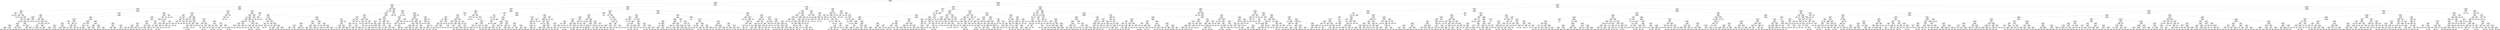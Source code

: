 digraph Tree {
node [shape=box] ;
0 [label="X[2] <= 78901232.0\ngini = 0.4999\nsamples = 44030\nvalue = [21773, 22257]"] ;
1 [label="X[5] <= 100270344.0\ngini = 0.4973\nsamples = 8250\nvalue = [4430, 3820]"] ;
0 -> 1 [labeldistance=2.5, labelangle=45, headlabel="True"] ;
2 [label="X[4] <= 127970712.0\ngini = 0.4915\nsamples = 4072\nvalue = [2301, 1771]"] ;
1 -> 2 ;
3 [label="X[9] <= 106976272.0\ngini = 0.4943\nsamples = 3397\nvalue = [1880, 1517]"] ;
2 -> 3 ;
4 [label="X[10] <= 67919440.0\ngini = 0.4878\nsamples = 2088\nvalue = [1207, 881]"] ;
3 -> 4 ;
5 [label="X[11] <= 66327092.0\ngini = 0.4377\nsamples = 34\nvalue = [11, 23]"] ;
4 -> 5 ;
6 [label="X[4] <= 97041992.0\ngini = 0.375\nsamples = 8\nvalue = [6, 2]"] ;
5 -> 6 ;
7 [label="gini = 0.0\nsamples = 2\nvalue = [0, 2]"] ;
6 -> 7 ;
8 [label="gini = 0.0\nsamples = 6\nvalue = [6, 0]"] ;
6 -> 8 ;
9 [label="X[10] <= 67663216.0\ngini = 0.3107\nsamples = 26\nvalue = [5, 21]"] ;
5 -> 9 ;
10 [label="X[13] <= 128640128.0\ngini = 0.375\nsamples = 4\nvalue = [3, 1]"] ;
9 -> 10 ;
11 [label="gini = 0.0\nsamples = 3\nvalue = [3, 0]"] ;
10 -> 11 ;
12 [label="gini = 0.0\nsamples = 1\nvalue = [0, 1]"] ;
10 -> 12 ;
13 [label="X[8] <= 67488912.0\ngini = 0.1653\nsamples = 22\nvalue = [2, 20]"] ;
9 -> 13 ;
14 [label="gini = 0.0\nsamples = 1\nvalue = [1, 0]"] ;
13 -> 14 ;
15 [label="X[12] <= 65111248.0\ngini = 0.0907\nsamples = 21\nvalue = [1, 20]"] ;
13 -> 15 ;
16 [label="X[8] <= 71932864.0\ngini = 0.5\nsamples = 2\nvalue = [1, 1]"] ;
15 -> 16 ;
17 [label="gini = 0.0\nsamples = 1\nvalue = [1, 0]"] ;
16 -> 17 ;
18 [label="gini = 0.0\nsamples = 1\nvalue = [0, 1]"] ;
16 -> 18 ;
19 [label="gini = 0.0\nsamples = 19\nvalue = [0, 19]"] ;
15 -> 19 ;
20 [label="X[11] <= 124358944.0\ngini = 0.4865\nsamples = 2054\nvalue = [1196, 858]"] ;
4 -> 20 ;
21 [label="X[12] <= 76818368.0\ngini = 0.4877\nsamples = 2026\nvalue = [1172, 854]"] ;
20 -> 21 ;
22 [label="X[9] <= 98305456.0\ngini = 0.4726\nsamples = 760\nvalue = [469, 291]"] ;
21 -> 22 ;
23 [label="X[13] <= 131089120.0\ngini = 0.4819\nsamples = 652\nvalue = [388, 264]"] ;
22 -> 23 ;
24 [label="X[3] <= 133639472.0\ngini = 0.4853\nsamples = 635\nvalue = [372, 263]"] ;
23 -> 24 ;
25 [label="X[0] <= 122442928.0\ngini = 0.4836\nsamples = 630\nvalue = [372, 258]"] ;
24 -> 25 ;
26 [label="X[8] <= 81408256.0\ngini = 0.4779\nsamples = 580\nvalue = [351, 229]"] ;
25 -> 26 ;
27 [label="X[9] <= 96870624.0\ngini = 0.4708\nsamples = 530\nvalue = [329, 201]"] ;
26 -> 27 ;
28 [label="X[10] <= 80980984.0\ngini = 0.4645\nsamples = 499\nvalue = [316, 183]"] ;
27 -> 28 ;
29 [label="gini = 0.4859\nsamples = 298\nvalue = [174, 124]"] ;
28 -> 29 ;
30 [label="gini = 0.4147\nsamples = 201\nvalue = [142, 59]"] ;
28 -> 30 ;
31 [label="X[11] <= 71600408.0\ngini = 0.487\nsamples = 31\nvalue = [13, 18]"] ;
27 -> 31 ;
32 [label="gini = 0.0\nsamples = 6\nvalue = [6, 0]"] ;
31 -> 32 ;
33 [label="gini = 0.4032\nsamples = 25\nvalue = [7, 18]"] ;
31 -> 33 ;
34 [label="X[7] <= 114361040.0\ngini = 0.4928\nsamples = 50\nvalue = [22, 28]"] ;
26 -> 34 ;
35 [label="X[6] <= 122046016.0\ngini = 0.4178\nsamples = 37\nvalue = [11, 26]"] ;
34 -> 35 ;
36 [label="gini = 0.2778\nsamples = 30\nvalue = [5, 25]"] ;
35 -> 36 ;
37 [label="gini = 0.2449\nsamples = 7\nvalue = [6, 1]"] ;
35 -> 37 ;
38 [label="X[1] <= 79393168.0\ngini = 0.2604\nsamples = 13\nvalue = [11, 2]"] ;
34 -> 38 ;
39 [label="gini = 0.0\nsamples = 2\nvalue = [0, 2]"] ;
38 -> 39 ;
40 [label="gini = 0.0\nsamples = 11\nvalue = [11, 0]"] ;
38 -> 40 ;
41 [label="X[1] <= 70058512.0\ngini = 0.4872\nsamples = 50\nvalue = [21, 29]"] ;
25 -> 41 ;
42 [label="gini = 0.0\nsamples = 10\nvalue = [0, 10]"] ;
41 -> 42 ;
43 [label="X[1] <= 81725520.0\ngini = 0.4988\nsamples = 40\nvalue = [21, 19]"] ;
41 -> 43 ;
44 [label="X[2] <= 72683824.0\ngini = 0.4444\nsamples = 27\nvalue = [18, 9]"] ;
43 -> 44 ;
45 [label="gini = 0.375\nsamples = 8\nvalue = [2, 6]"] ;
44 -> 45 ;
46 [label="gini = 0.2659\nsamples = 19\nvalue = [16, 3]"] ;
44 -> 46 ;
47 [label="X[2] <= 73650576.0\ngini = 0.355\nsamples = 13\nvalue = [3, 10]"] ;
43 -> 47 ;
48 [label="gini = 0.5\nsamples = 6\nvalue = [3, 3]"] ;
47 -> 48 ;
49 [label="gini = 0.0\nsamples = 7\nvalue = [0, 7]"] ;
47 -> 49 ;
50 [label="gini = 0.0\nsamples = 5\nvalue = [0, 5]"] ;
24 -> 50 ;
51 [label="X[4] <= 68488336.0\ngini = 0.1107\nsamples = 17\nvalue = [16, 1]"] ;
23 -> 51 ;
52 [label="gini = 0.0\nsamples = 1\nvalue = [0, 1]"] ;
51 -> 52 ;
53 [label="gini = 0.0\nsamples = 16\nvalue = [16, 0]"] ;
51 -> 53 ;
54 [label="X[8] <= 67487776.0\ngini = 0.375\nsamples = 108\nvalue = [81, 27]"] ;
22 -> 54 ;
55 [label="X[0] <= 97393008.0\ngini = 0.2778\nsamples = 6\nvalue = [1, 5]"] ;
54 -> 55 ;
56 [label="gini = 0.0\nsamples = 5\nvalue = [0, 5]"] ;
55 -> 56 ;
57 [label="gini = 0.0\nsamples = 1\nvalue = [1, 0]"] ;
55 -> 57 ;
58 [label="X[5] <= 90612576.0\ngini = 0.3383\nsamples = 102\nvalue = [80, 22]"] ;
54 -> 58 ;
59 [label="X[2] <= 67830016.0\ngini = 0.3023\nsamples = 97\nvalue = [79, 18]"] ;
58 -> 59 ;
60 [label="gini = 0.0\nsamples = 2\nvalue = [0, 2]"] ;
59 -> 60 ;
61 [label="X[10] <= 104711144.0\ngini = 0.2801\nsamples = 95\nvalue = [79, 16]"] ;
59 -> 61 ;
62 [label="X[8] <= 67621168.0\ngini = 0.1446\nsamples = 51\nvalue = [47, 4]"] ;
61 -> 62 ;
63 [label="gini = 0.0\nsamples = 1\nvalue = [0, 1]"] ;
62 -> 63 ;
64 [label="X[1] <= 114399264.0\ngini = 0.1128\nsamples = 50\nvalue = [47, 3]"] ;
62 -> 64 ;
65 [label="gini = 0.0444\nsamples = 44\nvalue = [43, 1]"] ;
64 -> 65 ;
66 [label="gini = 0.4444\nsamples = 6\nvalue = [4, 2]"] ;
64 -> 66 ;
67 [label="X[2] <= 68373968.0\ngini = 0.3967\nsamples = 44\nvalue = [32, 12]"] ;
61 -> 67 ;
68 [label="gini = 0.0\nsamples = 2\nvalue = [0, 2]"] ;
67 -> 68 ;
69 [label="X[3] <= 101269840.0\ngini = 0.3628\nsamples = 42\nvalue = [32, 10]"] ;
67 -> 69 ;
70 [label="gini = 0.375\nsamples = 4\nvalue = [1, 3]"] ;
69 -> 70 ;
71 [label="gini = 0.3006\nsamples = 38\nvalue = [31, 7]"] ;
69 -> 71 ;
72 [label="X[8] <= 72517080.0\ngini = 0.32\nsamples = 5\nvalue = [1, 4]"] ;
58 -> 72 ;
73 [label="gini = 0.0\nsamples = 1\nvalue = [1, 0]"] ;
72 -> 73 ;
74 [label="gini = 0.0\nsamples = 4\nvalue = [0, 4]"] ;
72 -> 74 ;
75 [label="X[4] <= 115676832.0\ngini = 0.4939\nsamples = 1266\nvalue = [703, 563]"] ;
21 -> 75 ;
76 [label="X[2] <= 73977760.0\ngini = 0.485\nsamples = 917\nvalue = [538, 379]"] ;
75 -> 76 ;
77 [label="X[13] <= 126802432.0\ngini = 0.459\nsamples = 440\nvalue = [283, 157]"] ;
76 -> 77 ;
78 [label="X[36] <= 0.5\ngini = 0.4476\nsamples = 411\nvalue = [272, 139]"] ;
77 -> 78 ;
79 [label="X[1] <= 92412368.0\ngini = 0.4444\nsamples = 408\nvalue = [272, 136]"] ;
78 -> 79 ;
80 [label="X[11] <= 77813440.0\ngini = 0.4161\nsamples = 288\nvalue = [203, 85]"] ;
79 -> 80 ;
81 [label="X[13] <= 115162080.0\ngini = 0.4674\nsamples = 145\nvalue = [91, 54]"] ;
80 -> 81 ;
82 [label="gini = 0.4991\nsamples = 96\nvalue = [50, 46]"] ;
81 -> 82 ;
83 [label="gini = 0.2732\nsamples = 49\nvalue = [41, 8]"] ;
81 -> 83 ;
84 [label="X[0] <= 120141440.0\ngini = 0.3396\nsamples = 143\nvalue = [112, 31]"] ;
80 -> 84 ;
85 [label="gini = 0.311\nsamples = 135\nvalue = [109, 26]"] ;
84 -> 85 ;
86 [label="gini = 0.4688\nsamples = 8\nvalue = [3, 5]"] ;
84 -> 86 ;
87 [label="X[10] <= 74227552.0\ngini = 0.4888\nsamples = 120\nvalue = [69, 51]"] ;
79 -> 87 ;
88 [label="X[11] <= 111369304.0\ngini = 0.2604\nsamples = 13\nvalue = [2, 11]"] ;
87 -> 88 ;
89 [label="gini = 0.0\nsamples = 10\nvalue = [0, 10]"] ;
88 -> 89 ;
90 [label="gini = 0.4444\nsamples = 3\nvalue = [2, 1]"] ;
88 -> 90 ;
91 [label="X[5] <= 75076904.0\ngini = 0.4682\nsamples = 107\nvalue = [67, 40]"] ;
87 -> 91 ;
92 [label="gini = 0.3457\nsamples = 9\nvalue = [2, 7]"] ;
91 -> 92 ;
93 [label="gini = 0.4467\nsamples = 98\nvalue = [65, 33]"] ;
91 -> 93 ;
94 [label="gini = 0.0\nsamples = 3\nvalue = [0, 3]"] ;
78 -> 94 ;
95 [label="X[10] <= 89544624.0\ngini = 0.4709\nsamples = 29\nvalue = [11, 18]"] ;
77 -> 95 ;
96 [label="X[9] <= 68322544.0\ngini = 0.5\nsamples = 22\nvalue = [11, 11]"] ;
95 -> 96 ;
97 [label="X[2] <= 67885120.0\ngini = 0.32\nsamples = 10\nvalue = [2, 8]"] ;
96 -> 97 ;
98 [label="gini = 0.0\nsamples = 1\nvalue = [1, 0]"] ;
97 -> 98 ;
99 [label="X[10] <= 67974816.0\ngini = 0.1975\nsamples = 9\nvalue = [1, 8]"] ;
97 -> 99 ;
100 [label="gini = 0.0\nsamples = 1\nvalue = [1, 0]"] ;
99 -> 100 ;
101 [label="gini = 0.0\nsamples = 8\nvalue = [0, 8]"] ;
99 -> 101 ;
102 [label="X[10] <= 73145104.0\ngini = 0.375\nsamples = 12\nvalue = [9, 3]"] ;
96 -> 102 ;
103 [label="X[1] <= 71678000.0\ngini = 0.5\nsamples = 6\nvalue = [3, 3]"] ;
102 -> 103 ;
104 [label="gini = 0.0\nsamples = 3\nvalue = [3, 0]"] ;
103 -> 104 ;
105 [label="gini = 0.0\nsamples = 3\nvalue = [0, 3]"] ;
103 -> 105 ;
106 [label="gini = 0.0\nsamples = 6\nvalue = [6, 0]"] ;
102 -> 106 ;
107 [label="gini = 0.0\nsamples = 7\nvalue = [0, 7]"] ;
95 -> 107 ;
108 [label="X[7] <= 70135952.0\ngini = 0.4976\nsamples = 477\nvalue = [255, 222]"] ;
76 -> 108 ;
109 [label="X[11] <= 69042624.0\ngini = 0.3029\nsamples = 43\nvalue = [35, 8]"] ;
108 -> 109 ;
110 [label="gini = 0.0\nsamples = 2\nvalue = [0, 2]"] ;
109 -> 110 ;
111 [label="X[11] <= 119380256.0\ngini = 0.2499\nsamples = 41\nvalue = [35, 6]"] ;
109 -> 111 ;
112 [label="X[12] <= 77211680.0\ngini = 0.2188\nsamples = 40\nvalue = [35, 5]"] ;
111 -> 112 ;
113 [label="gini = 0.0\nsamples = 1\nvalue = [0, 1]"] ;
112 -> 113 ;
114 [label="X[30] <= 0.5\ngini = 0.1841\nsamples = 39\nvalue = [35, 4]"] ;
112 -> 114 ;
115 [label="gini = 0.0605\nsamples = 32\nvalue = [31, 1]"] ;
114 -> 115 ;
116 [label="gini = 0.4898\nsamples = 7\nvalue = [4, 3]"] ;
114 -> 116 ;
117 [label="gini = 0.0\nsamples = 1\nvalue = [0, 1]"] ;
111 -> 117 ;
118 [label="X[3] <= 101894344.0\ngini = 0.4999\nsamples = 434\nvalue = [220, 214]"] ;
108 -> 118 ;
119 [label="X[12] <= 97417320.0\ngini = 0.4956\nsamples = 300\nvalue = [136, 164]"] ;
118 -> 119 ;
120 [label="X[5] <= 84696624.0\ngini = 0.4999\nsamples = 229\nvalue = [113, 116]"] ;
119 -> 120 ;
121 [label="X[5] <= 79540152.0\ngini = 0.4857\nsamples = 142\nvalue = [59, 83]"] ;
120 -> 121 ;
122 [label="gini = 0.4965\nsamples = 72\nvalue = [39, 33]"] ;
121 -> 122 ;
123 [label="gini = 0.4082\nsamples = 70\nvalue = [20, 50]"] ;
121 -> 123 ;
124 [label="X[10] <= 74201584.0\ngini = 0.4709\nsamples = 87\nvalue = [54, 33]"] ;
120 -> 124 ;
125 [label="gini = 0.2778\nsamples = 12\nvalue = [2, 10]"] ;
124 -> 125 ;
126 [label="gini = 0.4252\nsamples = 75\nvalue = [52, 23]"] ;
124 -> 126 ;
127 [label="X[9] <= 91815952.0\ngini = 0.438\nsamples = 71\nvalue = [23, 48]"] ;
119 -> 127 ;
128 [label="X[9] <= 74089824.0\ngini = 0.3432\nsamples = 50\nvalue = [11, 39]"] ;
127 -> 128 ;
129 [label="gini = 0.4082\nsamples = 7\nvalue = [5, 2]"] ;
128 -> 129 ;
130 [label="gini = 0.2401\nsamples = 43\nvalue = [6, 37]"] ;
128 -> 130 ;
131 [label="X[6] <= 105391320.0\ngini = 0.4898\nsamples = 21\nvalue = [12, 9]"] ;
127 -> 131 ;
132 [label="gini = 0.48\nsamples = 15\nvalue = [6, 9]"] ;
131 -> 132 ;
133 [label="gini = 0.0\nsamples = 6\nvalue = [6, 0]"] ;
131 -> 133 ;
134 [label="X[5] <= 90755872.0\ngini = 0.4678\nsamples = 134\nvalue = [84, 50]"] ;
118 -> 134 ;
135 [label="X[5] <= 79982704.0\ngini = 0.4948\nsamples = 98\nvalue = [54, 44]"] ;
134 -> 135 ;
136 [label="X[8] <= 95179632.0\ngini = 0.3807\nsamples = 43\nvalue = [32, 11]"] ;
135 -> 136 ;
137 [label="gini = 0.32\nsamples = 40\nvalue = [32, 8]"] ;
136 -> 137 ;
138 [label="gini = 0.0\nsamples = 3\nvalue = [0, 3]"] ;
136 -> 138 ;
139 [label="X[9] <= 86488720.0\ngini = 0.48\nsamples = 55\nvalue = [22, 33]"] ;
135 -> 139 ;
140 [label="gini = 0.4938\nsamples = 27\nvalue = [15, 12]"] ;
139 -> 140 ;
141 [label="gini = 0.375\nsamples = 28\nvalue = [7, 21]"] ;
139 -> 141 ;
142 [label="X[3] <= 121059600.0\ngini = 0.2778\nsamples = 36\nvalue = [30, 6]"] ;
134 -> 142 ;
143 [label="X[8] <= 74550416.0\ngini = 0.1748\nsamples = 31\nvalue = [28, 3]"] ;
142 -> 143 ;
144 [label="gini = 0.4898\nsamples = 7\nvalue = [4, 3]"] ;
143 -> 144 ;
145 [label="gini = 0.0\nsamples = 24\nvalue = [24, 0]"] ;
143 -> 145 ;
146 [label="X[2] <= 78630392.0\ngini = 0.48\nsamples = 5\nvalue = [2, 3]"] ;
142 -> 146 ;
147 [label="gini = 0.0\nsamples = 3\nvalue = [0, 3]"] ;
146 -> 147 ;
148 [label="gini = 0.0\nsamples = 2\nvalue = [2, 0]"] ;
146 -> 148 ;
149 [label="X[7] <= 119284744.0\ngini = 0.4985\nsamples = 349\nvalue = [165, 184]"] ;
75 -> 149 ;
150 [label="X[0] <= 96891712.0\ngini = 0.5\nsamples = 319\nvalue = [158, 161]"] ;
149 -> 150 ;
151 [label="X[0] <= 87652768.0\ngini = 0.4978\nsamples = 272\nvalue = [127, 145]"] ;
150 -> 151 ;
152 [label="X[13] <= 121667240.0\ngini = 0.5\nsamples = 235\nvalue = [118, 117]"] ;
151 -> 152 ;
153 [label="X[4] <= 115713776.0\ngini = 0.4992\nsamples = 219\nvalue = [105, 114]"] ;
152 -> 153 ;
154 [label="gini = 0.0\nsamples = 6\nvalue = [0, 6]"] ;
153 -> 154 ;
155 [label="X[3] <= 101638784.0\ngini = 0.4999\nsamples = 213\nvalue = [105, 108]"] ;
153 -> 155 ;
156 [label="gini = 0.3878\nsamples = 19\nvalue = [14, 5]"] ;
155 -> 156 ;
157 [label="gini = 0.4981\nsamples = 194\nvalue = [91, 103]"] ;
155 -> 157 ;
158 [label="X[9] <= 95300424.0\ngini = 0.3047\nsamples = 16\nvalue = [13, 3]"] ;
152 -> 158 ;
159 [label="X[7] <= 101784696.0\ngini = 0.1327\nsamples = 14\nvalue = [13, 1]"] ;
158 -> 159 ;
160 [label="gini = 0.0\nsamples = 13\nvalue = [13, 0]"] ;
159 -> 160 ;
161 [label="gini = 0.0\nsamples = 1\nvalue = [0, 1]"] ;
159 -> 161 ;
162 [label="gini = 0.0\nsamples = 2\nvalue = [0, 2]"] ;
158 -> 162 ;
163 [label="X[1] <= 71631632.0\ngini = 0.3682\nsamples = 37\nvalue = [9, 28]"] ;
151 -> 163 ;
164 [label="X[7] <= 82903800.0\ngini = 0.5\nsamples = 14\nvalue = [7, 7]"] ;
163 -> 164 ;
165 [label="gini = 0.0\nsamples = 5\nvalue = [5, 0]"] ;
164 -> 165 ;
166 [label="X[5] <= 77251104.0\ngini = 0.3457\nsamples = 9\nvalue = [2, 7]"] ;
164 -> 166 ;
167 [label="gini = 0.4444\nsamples = 3\nvalue = [2, 1]"] ;
166 -> 167 ;
168 [label="gini = 0.0\nsamples = 6\nvalue = [0, 6]"] ;
166 -> 168 ;
169 [label="X[10] <= 117254144.0\ngini = 0.1588\nsamples = 23\nvalue = [2, 21]"] ;
163 -> 169 ;
170 [label="X[7] <= 81887296.0\ngini = 0.0868\nsamples = 22\nvalue = [1, 21]"] ;
169 -> 170 ;
171 [label="gini = 0.4444\nsamples = 3\nvalue = [1, 2]"] ;
170 -> 171 ;
172 [label="gini = 0.0\nsamples = 19\nvalue = [0, 19]"] ;
170 -> 172 ;
173 [label="gini = 0.0\nsamples = 1\nvalue = [1, 0]"] ;
169 -> 173 ;
174 [label="X[1] <= 81265728.0\ngini = 0.4491\nsamples = 47\nvalue = [31, 16]"] ;
150 -> 174 ;
175 [label="X[7] <= 97725920.0\ngini = 0.5\nsamples = 28\nvalue = [14, 14]"] ;
174 -> 175 ;
176 [label="gini = 0.0\nsamples = 8\nvalue = [8, 0]"] ;
175 -> 176 ;
177 [label="X[3] <= 113720336.0\ngini = 0.42\nsamples = 20\nvalue = [6, 14]"] ;
175 -> 177 ;
178 [label="gini = 0.0\nsamples = 3\nvalue = [3, 0]"] ;
177 -> 178 ;
179 [label="X[5] <= 71062768.0\ngini = 0.2907\nsamples = 17\nvalue = [3, 14]"] ;
177 -> 179 ;
180 [label="gini = 0.0\nsamples = 1\nvalue = [1, 0]"] ;
179 -> 180 ;
181 [label="gini = 0.2188\nsamples = 16\nvalue = [2, 14]"] ;
179 -> 181 ;
182 [label="X[9] <= 100550896.0\ngini = 0.1884\nsamples = 19\nvalue = [17, 2]"] ;
174 -> 182 ;
183 [label="X[14] <= 0.5\ngini = 0.1049\nsamples = 18\nvalue = [17, 1]"] ;
182 -> 183 ;
184 [label="gini = 0.0\nsamples = 17\nvalue = [17, 0]"] ;
183 -> 184 ;
185 [label="gini = 0.0\nsamples = 1\nvalue = [0, 1]"] ;
183 -> 185 ;
186 [label="gini = 0.0\nsamples = 1\nvalue = [0, 1]"] ;
182 -> 186 ;
187 [label="X[2] <= 72368936.0\ngini = 0.3578\nsamples = 30\nvalue = [7, 23]"] ;
149 -> 187 ;
188 [label="X[6] <= 99628328.0\ngini = 0.4959\nsamples = 11\nvalue = [6, 5]"] ;
187 -> 188 ;
189 [label="X[9] <= 87001584.0\ngini = 0.4082\nsamples = 7\nvalue = [2, 5]"] ;
188 -> 189 ;
190 [label="X[9] <= 78808912.0\ngini = 0.4444\nsamples = 3\nvalue = [2, 1]"] ;
189 -> 190 ;
191 [label="gini = 0.0\nsamples = 1\nvalue = [0, 1]"] ;
190 -> 191 ;
192 [label="gini = 0.0\nsamples = 2\nvalue = [2, 0]"] ;
190 -> 192 ;
193 [label="gini = 0.0\nsamples = 4\nvalue = [0, 4]"] ;
189 -> 193 ;
194 [label="gini = 0.0\nsamples = 4\nvalue = [4, 0]"] ;
188 -> 194 ;
195 [label="X[29] <= 0.5\ngini = 0.0997\nsamples = 19\nvalue = [1, 18]"] ;
187 -> 195 ;
196 [label="gini = 0.0\nsamples = 17\nvalue = [0, 17]"] ;
195 -> 196 ;
197 [label="X[1] <= 71328128.0\ngini = 0.5\nsamples = 2\nvalue = [1, 1]"] ;
195 -> 197 ;
198 [label="gini = 0.0\nsamples = 1\nvalue = [0, 1]"] ;
197 -> 198 ;
199 [label="gini = 0.0\nsamples = 1\nvalue = [1, 0]"] ;
197 -> 199 ;
200 [label="X[1] <= 133169688.0\ngini = 0.2449\nsamples = 28\nvalue = [24, 4]"] ;
20 -> 200 ;
201 [label="X[6] <= 70497392.0\ngini = 0.0832\nsamples = 23\nvalue = [22, 1]"] ;
200 -> 201 ;
202 [label="X[13] <= 71406688.0\ngini = 0.5\nsamples = 2\nvalue = [1, 1]"] ;
201 -> 202 ;
203 [label="gini = 0.0\nsamples = 1\nvalue = [1, 0]"] ;
202 -> 203 ;
204 [label="gini = 0.0\nsamples = 1\nvalue = [0, 1]"] ;
202 -> 204 ;
205 [label="gini = 0.0\nsamples = 21\nvalue = [21, 0]"] ;
201 -> 205 ;
206 [label="X[7] <= 64862308.0\ngini = 0.48\nsamples = 5\nvalue = [2, 3]"] ;
200 -> 206 ;
207 [label="gini = 0.0\nsamples = 2\nvalue = [2, 0]"] ;
206 -> 207 ;
208 [label="gini = 0.0\nsamples = 3\nvalue = [0, 3]"] ;
206 -> 208 ;
209 [label="X[8] <= 68318688.0\ngini = 0.4996\nsamples = 1309\nvalue = [673, 636]"] ;
3 -> 209 ;
210 [label="X[4] <= 127417064.0\ngini = 0.4753\nsamples = 198\nvalue = [121, 77]"] ;
209 -> 210 ;
211 [label="X[10] <= 77497664.0\ngini = 0.4612\nsamples = 183\nvalue = [117, 66]"] ;
210 -> 211 ;
212 [label="X[3] <= 91128744.0\ngini = 0.3967\nsamples = 11\nvalue = [3, 8]"] ;
211 -> 212 ;
213 [label="gini = 0.0\nsamples = 1\nvalue = [1, 0]"] ;
212 -> 213 ;
214 [label="X[2] <= 75262800.0\ngini = 0.32\nsamples = 10\nvalue = [2, 8]"] ;
212 -> 214 ;
215 [label="X[8] <= 67376072.0\ngini = 0.1975\nsamples = 9\nvalue = [1, 8]"] ;
214 -> 215 ;
216 [label="X[2] <= 70258832.0\ngini = 0.5\nsamples = 2\nvalue = [1, 1]"] ;
215 -> 216 ;
217 [label="gini = 0.0\nsamples = 1\nvalue = [0, 1]"] ;
216 -> 217 ;
218 [label="gini = 0.0\nsamples = 1\nvalue = [1, 0]"] ;
216 -> 218 ;
219 [label="gini = 0.0\nsamples = 7\nvalue = [0, 7]"] ;
215 -> 219 ;
220 [label="gini = 0.0\nsamples = 1\nvalue = [1, 0]"] ;
214 -> 220 ;
221 [label="X[8] <= 67376072.0\ngini = 0.447\nsamples = 172\nvalue = [114, 58]"] ;
211 -> 221 ;
222 [label="X[0] <= 81142384.0\ngini = 0.4898\nsamples = 21\nvalue = [9, 12]"] ;
221 -> 222 ;
223 [label="X[3] <= 111206432.0\ngini = 0.4592\nsamples = 14\nvalue = [9, 5]"] ;
222 -> 223 ;
224 [label="X[9] <= 114747728.0\ngini = 0.4082\nsamples = 7\nvalue = [2, 5]"] ;
223 -> 224 ;
225 [label="gini = 0.0\nsamples = 2\nvalue = [2, 0]"] ;
224 -> 225 ;
226 [label="gini = 0.0\nsamples = 5\nvalue = [0, 5]"] ;
224 -> 226 ;
227 [label="gini = 0.0\nsamples = 7\nvalue = [7, 0]"] ;
223 -> 227 ;
228 [label="gini = 0.0\nsamples = 7\nvalue = [0, 7]"] ;
222 -> 228 ;
229 [label="X[5] <= 66924216.0\ngini = 0.4237\nsamples = 151\nvalue = [105, 46]"] ;
221 -> 229 ;
230 [label="X[5] <= 65041200.0\ngini = 0.4898\nsamples = 49\nvalue = [28, 21]"] ;
229 -> 230 ;
231 [label="X[13] <= 74263392.0\ngini = 0.2188\nsamples = 16\nvalue = [14, 2]"] ;
230 -> 231 ;
232 [label="gini = 0.0\nsamples = 2\nvalue = [0, 2]"] ;
231 -> 232 ;
233 [label="gini = 0.0\nsamples = 14\nvalue = [14, 0]"] ;
231 -> 233 ;
234 [label="X[10] <= 137014464.0\ngini = 0.4885\nsamples = 33\nvalue = [14, 19]"] ;
230 -> 234 ;
235 [label="X[10] <= 130056720.0\ngini = 0.4444\nsamples = 27\nvalue = [9, 18]"] ;
234 -> 235 ;
236 [label="X[9] <= 110376016.0\ngini = 0.4898\nsamples = 14\nvalue = [8, 6]"] ;
235 -> 236 ;
237 [label="gini = 0.0\nsamples = 4\nvalue = [0, 4]"] ;
236 -> 237 ;
238 [label="X[8] <= 68072168.0\ngini = 0.32\nsamples = 10\nvalue = [8, 2]"] ;
236 -> 238 ;
239 [label="gini = 0.0\nsamples = 7\nvalue = [7, 0]"] ;
238 -> 239 ;
240 [label="gini = 0.4444\nsamples = 3\nvalue = [1, 2]"] ;
238 -> 240 ;
241 [label="X[4] <= 124809408.0\ngini = 0.142\nsamples = 13\nvalue = [1, 12]"] ;
235 -> 241 ;
242 [label="gini = 0.0\nsamples = 12\nvalue = [0, 12]"] ;
241 -> 242 ;
243 [label="gini = 0.0\nsamples = 1\nvalue = [1, 0]"] ;
241 -> 243 ;
244 [label="X[10] <= 137905392.0\ngini = 0.2778\nsamples = 6\nvalue = [5, 1]"] ;
234 -> 244 ;
245 [label="gini = 0.0\nsamples = 5\nvalue = [5, 0]"] ;
244 -> 245 ;
246 [label="gini = 0.0\nsamples = 1\nvalue = [0, 1]"] ;
244 -> 246 ;
247 [label="X[9] <= 114823608.0\ngini = 0.37\nsamples = 102\nvalue = [77, 25]"] ;
229 -> 247 ;
248 [label="X[10] <= 111182968.0\ngini = 0.4882\nsamples = 26\nvalue = [15, 11]"] ;
247 -> 248 ;
249 [label="X[8] <= 68202432.0\ngini = 0.1975\nsamples = 9\nvalue = [8, 1]"] ;
248 -> 249 ;
250 [label="gini = 0.0\nsamples = 8\nvalue = [8, 0]"] ;
249 -> 250 ;
251 [label="gini = 0.0\nsamples = 1\nvalue = [0, 1]"] ;
249 -> 251 ;
252 [label="X[13] <= 97129520.0\ngini = 0.4844\nsamples = 17\nvalue = [7, 10]"] ;
248 -> 252 ;
253 [label="X[7] <= 110744560.0\ngini = 0.32\nsamples = 10\nvalue = [2, 8]"] ;
252 -> 253 ;
254 [label="gini = 0.0\nsamples = 7\nvalue = [0, 7]"] ;
253 -> 254 ;
255 [label="X[0] <= 124007416.0\ngini = 0.4444\nsamples = 3\nvalue = [2, 1]"] ;
253 -> 255 ;
256 [label="gini = 0.0\nsamples = 2\nvalue = [2, 0]"] ;
255 -> 256 ;
257 [label="gini = 0.0\nsamples = 1\nvalue = [0, 1]"] ;
255 -> 257 ;
258 [label="X[4] <= 114397200.0\ngini = 0.4082\nsamples = 7\nvalue = [5, 2]"] ;
252 -> 258 ;
259 [label="gini = 0.0\nsamples = 5\nvalue = [5, 0]"] ;
258 -> 259 ;
260 [label="gini = 0.0\nsamples = 2\nvalue = [0, 2]"] ;
258 -> 260 ;
261 [label="X[6] <= 81501872.0\ngini = 0.3006\nsamples = 76\nvalue = [62, 14]"] ;
247 -> 261 ;
262 [label="X[2] <= 67830016.0\ngini = 0.162\nsamples = 45\nvalue = [41, 4]"] ;
261 -> 262 ;
263 [label="gini = 0.0\nsamples = 1\nvalue = [0, 1]"] ;
262 -> 263 ;
264 [label="X[11] <= 130174832.0\ngini = 0.1271\nsamples = 44\nvalue = [41, 3]"] ;
262 -> 264 ;
265 [label="X[4] <= 127221792.0\ngini = 0.0887\nsamples = 43\nvalue = [41, 2]"] ;
264 -> 265 ;
266 [label="gini = 0.0476\nsamples = 41\nvalue = [40, 1]"] ;
265 -> 266 ;
267 [label="gini = 0.5\nsamples = 2\nvalue = [1, 1]"] ;
265 -> 267 ;
268 [label="gini = 0.0\nsamples = 1\nvalue = [0, 1]"] ;
264 -> 268 ;
269 [label="X[9] <= 125792016.0\ngini = 0.437\nsamples = 31\nvalue = [21, 10]"] ;
261 -> 269 ;
270 [label="X[6] <= 88715368.0\ngini = 0.2076\nsamples = 17\nvalue = [15, 2]"] ;
269 -> 270 ;
271 [label="X[2] <= 72824864.0\ngini = 0.5\nsamples = 4\nvalue = [2, 2]"] ;
270 -> 271 ;
272 [label="gini = 0.0\nsamples = 2\nvalue = [2, 0]"] ;
271 -> 272 ;
273 [label="gini = 0.0\nsamples = 2\nvalue = [0, 2]"] ;
271 -> 273 ;
274 [label="gini = 0.0\nsamples = 13\nvalue = [13, 0]"] ;
270 -> 274 ;
275 [label="X[5] <= 80230264.0\ngini = 0.4898\nsamples = 14\nvalue = [6, 8]"] ;
269 -> 275 ;
276 [label="gini = 0.0\nsamples = 5\nvalue = [5, 0]"] ;
275 -> 276 ;
277 [label="X[9] <= 135608256.0\ngini = 0.1975\nsamples = 9\nvalue = [1, 8]"] ;
275 -> 277 ;
278 [label="gini = 0.0\nsamples = 7\nvalue = [0, 7]"] ;
277 -> 278 ;
279 [label="gini = 0.5\nsamples = 2\nvalue = [1, 1]"] ;
277 -> 279 ;
280 [label="X[12] <= 100245776.0\ngini = 0.3911\nsamples = 15\nvalue = [4, 11]"] ;
210 -> 280 ;
281 [label="X[4] <= 127764808.0\ngini = 0.2604\nsamples = 13\nvalue = [2, 11]"] ;
280 -> 281 ;
282 [label="X[11] <= 125318328.0\ngini = 0.1528\nsamples = 12\nvalue = [1, 11]"] ;
281 -> 282 ;
283 [label="gini = 0.0\nsamples = 11\nvalue = [0, 11]"] ;
282 -> 283 ;
284 [label="gini = 0.0\nsamples = 1\nvalue = [1, 0]"] ;
282 -> 284 ;
285 [label="gini = 0.0\nsamples = 1\nvalue = [1, 0]"] ;
281 -> 285 ;
286 [label="gini = 0.0\nsamples = 2\nvalue = [2, 0]"] ;
280 -> 286 ;
287 [label="X[11] <= 72488832.0\ngini = 0.5\nsamples = 1111\nvalue = [552, 559]"] ;
209 -> 287 ;
288 [label="X[8] <= 75726064.0\ngini = 0.4692\nsamples = 125\nvalue = [47, 78]"] ;
287 -> 288 ;
289 [label="X[7] <= 62823060.0\ngini = 0.4215\nsamples = 106\nvalue = [32, 74]"] ;
288 -> 289 ;
290 [label="gini = 0.0\nsamples = 4\nvalue = [4, 0]"] ;
289 -> 290 ;
291 [label="X[1] <= 70455928.0\ngini = 0.3983\nsamples = 102\nvalue = [28, 74]"] ;
289 -> 291 ;
292 [label="X[6] <= 97165472.0\ngini = 0.4898\nsamples = 35\nvalue = [15, 20]"] ;
291 -> 292 ;
293 [label="X[6] <= 80626952.0\ngini = 0.4994\nsamples = 29\nvalue = [15, 14]"] ;
292 -> 293 ;
294 [label="X[5] <= 71572480.0\ngini = 0.4444\nsamples = 18\nvalue = [6, 12]"] ;
293 -> 294 ;
295 [label="X[13] <= 65077368.0\ngini = 0.1653\nsamples = 11\nvalue = [1, 10]"] ;
294 -> 295 ;
296 [label="gini = 0.0\nsamples = 1\nvalue = [1, 0]"] ;
295 -> 296 ;
297 [label="gini = 0.0\nsamples = 10\nvalue = [0, 10]"] ;
295 -> 297 ;
298 [label="X[5] <= 87570352.0\ngini = 0.4082\nsamples = 7\nvalue = [5, 2]"] ;
294 -> 298 ;
299 [label="gini = 0.0\nsamples = 5\nvalue = [5, 0]"] ;
298 -> 299 ;
300 [label="gini = 0.0\nsamples = 2\nvalue = [0, 2]"] ;
298 -> 300 ;
301 [label="X[1] <= 70390608.0\ngini = 0.2975\nsamples = 11\nvalue = [9, 2]"] ;
293 -> 301 ;
302 [label="X[13] <= 96623600.0\ngini = 0.18\nsamples = 10\nvalue = [9, 1]"] ;
301 -> 302 ;
303 [label="gini = 0.0\nsamples = 9\nvalue = [9, 0]"] ;
302 -> 303 ;
304 [label="gini = 0.0\nsamples = 1\nvalue = [0, 1]"] ;
302 -> 304 ;
305 [label="gini = 0.0\nsamples = 1\nvalue = [0, 1]"] ;
301 -> 305 ;
306 [label="gini = 0.0\nsamples = 6\nvalue = [0, 6]"] ;
292 -> 306 ;
307 [label="X[4] <= 74082688.0\ngini = 0.3128\nsamples = 67\nvalue = [13, 54]"] ;
291 -> 307 ;
308 [label="gini = 0.0\nsamples = 2\nvalue = [2, 0]"] ;
307 -> 308 ;
309 [label="X[12] <= 90482640.0\ngini = 0.2812\nsamples = 65\nvalue = [11, 54]"] ;
307 -> 309 ;
310 [label="X[3] <= 126255288.0\ngini = 0.2311\nsamples = 60\nvalue = [8, 52]"] ;
309 -> 310 ;
311 [label="X[13] <= 65146860.0\ngini = 0.142\nsamples = 52\nvalue = [4, 48]"] ;
310 -> 311 ;
312 [label="gini = 0.0\nsamples = 1\nvalue = [1, 0]"] ;
311 -> 312 ;
313 [label="X[2] <= 78757248.0\ngini = 0.1107\nsamples = 51\nvalue = [3, 48]"] ;
311 -> 313 ;
314 [label="gini = 0.0768\nsamples = 50\nvalue = [2, 48]"] ;
313 -> 314 ;
315 [label="gini = 0.0\nsamples = 1\nvalue = [1, 0]"] ;
313 -> 315 ;
316 [label="X[8] <= 69077864.0\ngini = 0.5\nsamples = 8\nvalue = [4, 4]"] ;
310 -> 316 ;
317 [label="gini = 0.0\nsamples = 3\nvalue = [0, 3]"] ;
316 -> 317 ;
318 [label="X[13] <= 112128096.0\ngini = 0.32\nsamples = 5\nvalue = [4, 1]"] ;
316 -> 318 ;
319 [label="gini = 0.0\nsamples = 4\nvalue = [4, 0]"] ;
318 -> 319 ;
320 [label="gini = 0.0\nsamples = 1\nvalue = [0, 1]"] ;
318 -> 320 ;
321 [label="X[7] <= 79501984.0\ngini = 0.48\nsamples = 5\nvalue = [3, 2]"] ;
309 -> 321 ;
322 [label="gini = 0.0\nsamples = 3\nvalue = [3, 0]"] ;
321 -> 322 ;
323 [label="gini = 0.0\nsamples = 2\nvalue = [0, 2]"] ;
321 -> 323 ;
324 [label="X[4] <= 95503904.0\ngini = 0.3324\nsamples = 19\nvalue = [15, 4]"] ;
288 -> 324 ;
325 [label="X[4] <= 71303600.0\ngini = 0.375\nsamples = 4\nvalue = [1, 3]"] ;
324 -> 325 ;
326 [label="gini = 0.0\nsamples = 1\nvalue = [1, 0]"] ;
325 -> 326 ;
327 [label="gini = 0.0\nsamples = 3\nvalue = [0, 3]"] ;
325 -> 327 ;
328 [label="X[1] <= 67835784.0\ngini = 0.1244\nsamples = 15\nvalue = [14, 1]"] ;
324 -> 328 ;
329 [label="gini = 0.0\nsamples = 1\nvalue = [0, 1]"] ;
328 -> 329 ;
330 [label="gini = 0.0\nsamples = 14\nvalue = [14, 0]"] ;
328 -> 330 ;
331 [label="X[9] <= 108598048.0\ngini = 0.4997\nsamples = 986\nvalue = [505, 481]"] ;
287 -> 331 ;
332 [label="gini = 0.0\nsamples = 6\nvalue = [0, 6]"] ;
331 -> 332 ;
333 [label="X[6] <= 71303784.0\ngini = 0.4995\nsamples = 980\nvalue = [505, 475]"] ;
331 -> 333 ;
334 [label="X[10] <= 112140032.0\ngini = 0.4805\nsamples = 172\nvalue = [103, 69]"] ;
333 -> 334 ;
335 [label="gini = 0.0\nsamples = 9\nvalue = [9, 0]"] ;
334 -> 335 ;
336 [label="X[13] <= 65424576.0\ngini = 0.4882\nsamples = 163\nvalue = [94, 69]"] ;
334 -> 336 ;
337 [label="X[0] <= 73417920.0\ngini = 0.255\nsamples = 20\nvalue = [17, 3]"] ;
336 -> 337 ;
338 [label="X[1] <= 105607584.0\ngini = 0.5\nsamples = 6\nvalue = [3, 3]"] ;
337 -> 338 ;
339 [label="gini = 0.0\nsamples = 2\nvalue = [2, 0]"] ;
338 -> 339 ;
340 [label="X[10] <= 133879040.0\ngini = 0.375\nsamples = 4\nvalue = [1, 3]"] ;
338 -> 340 ;
341 [label="gini = 0.0\nsamples = 3\nvalue = [0, 3]"] ;
340 -> 341 ;
342 [label="gini = 0.0\nsamples = 1\nvalue = [1, 0]"] ;
340 -> 342 ;
343 [label="gini = 0.0\nsamples = 14\nvalue = [14, 0]"] ;
337 -> 343 ;
344 [label="X[0] <= 67972928.0\ngini = 0.497\nsamples = 143\nvalue = [77, 66]"] ;
336 -> 344 ;
345 [label="X[32] <= 0.5\ngini = 0.142\nsamples = 13\nvalue = [12, 1]"] ;
344 -> 345 ;
346 [label="gini = 0.0\nsamples = 12\nvalue = [12, 0]"] ;
345 -> 346 ;
347 [label="gini = 0.0\nsamples = 1\nvalue = [0, 1]"] ;
345 -> 347 ;
348 [label="X[2] <= 72908968.0\ngini = 0.5\nsamples = 130\nvalue = [65, 65]"] ;
344 -> 348 ;
349 [label="X[2] <= 68088128.0\ngini = 0.4537\nsamples = 46\nvalue = [16, 30]"] ;
348 -> 349 ;
350 [label="gini = 0.0\nsamples = 4\nvalue = [4, 0]"] ;
349 -> 350 ;
351 [label="X[5] <= 90712464.0\ngini = 0.4082\nsamples = 42\nvalue = [12, 30]"] ;
349 -> 351 ;
352 [label="gini = 0.2378\nsamples = 29\nvalue = [4, 25]"] ;
351 -> 352 ;
353 [label="gini = 0.4734\nsamples = 13\nvalue = [8, 5]"] ;
351 -> 353 ;
354 [label="X[11] <= 94343264.0\ngini = 0.4861\nsamples = 84\nvalue = [49, 35]"] ;
348 -> 354 ;
355 [label="X[11] <= 76782288.0\ngini = 0.4688\nsamples = 32\nvalue = [12, 20]"] ;
354 -> 355 ;
356 [label="gini = 0.0\nsamples = 4\nvalue = [4, 0]"] ;
355 -> 356 ;
357 [label="gini = 0.4082\nsamples = 28\nvalue = [8, 20]"] ;
355 -> 357 ;
358 [label="X[10] <= 117666984.0\ngini = 0.4105\nsamples = 52\nvalue = [37, 15]"] ;
354 -> 358 ;
359 [label="gini = 0.0\nsamples = 2\nvalue = [0, 2]"] ;
358 -> 359 ;
360 [label="gini = 0.3848\nsamples = 50\nvalue = [37, 13]"] ;
358 -> 360 ;
361 [label="X[4] <= 122601504.0\ngini = 0.5\nsamples = 808\nvalue = [402, 406]"] ;
333 -> 361 ;
362 [label="X[6] <= 116157216.0\ngini = 0.4994\nsamples = 681\nvalue = [352, 329]"] ;
361 -> 362 ;
363 [label="X[13] <= 106989232.0\ngini = 0.5\nsamples = 614\nvalue = [309, 305]"] ;
362 -> 363 ;
364 [label="X[5] <= 64440640.0\ngini = 0.4984\nsamples = 538\nvalue = [284, 254]"] ;
363 -> 364 ;
365 [label="X[0] <= 71641552.0\ngini = 0.3599\nsamples = 17\nvalue = [4, 13]"] ;
364 -> 365 ;
366 [label="X[3] <= 96076776.0\ngini = 0.4444\nsamples = 3\nvalue = [2, 1]"] ;
365 -> 366 ;
367 [label="gini = 0.0\nsamples = 1\nvalue = [0, 1]"] ;
366 -> 367 ;
368 [label="gini = 0.0\nsamples = 2\nvalue = [2, 0]"] ;
366 -> 368 ;
369 [label="X[9] <= 110325928.0\ngini = 0.2449\nsamples = 14\nvalue = [2, 12]"] ;
365 -> 369 ;
370 [label="gini = 0.0\nsamples = 1\nvalue = [1, 0]"] ;
369 -> 370 ;
371 [label="gini = 0.142\nsamples = 13\nvalue = [1, 12]"] ;
369 -> 371 ;
372 [label="X[22] <= 0.5\ngini = 0.4972\nsamples = 521\nvalue = [280, 241]"] ;
364 -> 372 ;
373 [label="X[7] <= 125898976.0\ngini = 0.4979\nsamples = 515\nvalue = [274, 241]"] ;
372 -> 373 ;
374 [label="gini = 0.4989\nsamples = 499\nvalue = [261, 238]"] ;
373 -> 374 ;
375 [label="gini = 0.3047\nsamples = 16\nvalue = [13, 3]"] ;
373 -> 375 ;
376 [label="gini = 0.0\nsamples = 6\nvalue = [6, 0]"] ;
372 -> 376 ;
377 [label="X[5] <= 94766128.0\ngini = 0.4415\nsamples = 76\nvalue = [25, 51]"] ;
363 -> 377 ;
378 [label="X[4] <= 121941240.0\ngini = 0.3628\nsamples = 63\nvalue = [15, 48]"] ;
377 -> 378 ;
379 [label="X[25] <= 0.5\ngini = 0.2737\nsamples = 55\nvalue = [9, 46]"] ;
378 -> 379 ;
380 [label="gini = 0.2293\nsamples = 53\nvalue = [7, 46]"] ;
379 -> 380 ;
381 [label="gini = 0.0\nsamples = 2\nvalue = [2, 0]"] ;
379 -> 381 ;
382 [label="X[13] <= 108939344.0\ngini = 0.375\nsamples = 8\nvalue = [6, 2]"] ;
378 -> 382 ;
383 [label="gini = 0.4444\nsamples = 3\nvalue = [1, 2]"] ;
382 -> 383 ;
384 [label="gini = 0.0\nsamples = 5\nvalue = [5, 0]"] ;
382 -> 384 ;
385 [label="X[5] <= 100148848.0\ngini = 0.355\nsamples = 13\nvalue = [10, 3]"] ;
377 -> 385 ;
386 [label="X[11] <= 85519664.0\ngini = 0.1653\nsamples = 11\nvalue = [10, 1]"] ;
385 -> 386 ;
387 [label="gini = 0.0\nsamples = 1\nvalue = [0, 1]"] ;
386 -> 387 ;
388 [label="gini = 0.0\nsamples = 10\nvalue = [10, 0]"] ;
386 -> 388 ;
389 [label="gini = 0.0\nsamples = 2\nvalue = [0, 2]"] ;
385 -> 389 ;
390 [label="X[1] <= 87632336.0\ngini = 0.4598\nsamples = 67\nvalue = [43, 24]"] ;
362 -> 390 ;
391 [label="X[9] <= 109241568.0\ngini = 0.1107\nsamples = 17\nvalue = [16, 1]"] ;
390 -> 391 ;
392 [label="gini = 0.0\nsamples = 1\nvalue = [0, 1]"] ;
391 -> 392 ;
393 [label="gini = 0.0\nsamples = 16\nvalue = [16, 0]"] ;
391 -> 393 ;
394 [label="X[0] <= 91517072.0\ngini = 0.4968\nsamples = 50\nvalue = [27, 23]"] ;
390 -> 394 ;
395 [label="X[21] <= 0.5\ngini = 0.3856\nsamples = 23\nvalue = [17, 6]"] ;
394 -> 395 ;
396 [label="X[12] <= 65027680.0\ngini = 0.3084\nsamples = 21\nvalue = [17, 4]"] ;
395 -> 396 ;
397 [label="gini = 0.375\nsamples = 4\nvalue = [1, 3]"] ;
396 -> 397 ;
398 [label="gini = 0.1107\nsamples = 17\nvalue = [16, 1]"] ;
396 -> 398 ;
399 [label="gini = 0.0\nsamples = 2\nvalue = [0, 2]"] ;
395 -> 399 ;
400 [label="X[7] <= 118767144.0\ngini = 0.4664\nsamples = 27\nvalue = [10, 17]"] ;
394 -> 400 ;
401 [label="X[8] <= 86190864.0\ngini = 0.2604\nsamples = 13\nvalue = [2, 11]"] ;
400 -> 401 ;
402 [label="gini = 0.0\nsamples = 11\nvalue = [0, 11]"] ;
401 -> 402 ;
403 [label="gini = 0.0\nsamples = 2\nvalue = [2, 0]"] ;
401 -> 403 ;
404 [label="X[1] <= 109973592.0\ngini = 0.4898\nsamples = 14\nvalue = [8, 6]"] ;
400 -> 404 ;
405 [label="gini = 0.0\nsamples = 5\nvalue = [5, 0]"] ;
404 -> 405 ;
406 [label="gini = 0.4444\nsamples = 9\nvalue = [3, 6]"] ;
404 -> 406 ;
407 [label="X[20] <= 0.5\ngini = 0.4774\nsamples = 127\nvalue = [50, 77]"] ;
361 -> 407 ;
408 [label="X[4] <= 127115984.0\ngini = 0.4628\nsamples = 121\nvalue = [44, 77]"] ;
407 -> 408 ;
409 [label="X[7] <= 69489864.0\ngini = 0.3537\nsamples = 61\nvalue = [14, 47]"] ;
408 -> 409 ;
410 [label="X[7] <= 62974444.0\ngini = 0.497\nsamples = 13\nvalue = [7, 6]"] ;
409 -> 410 ;
411 [label="gini = 0.0\nsamples = 4\nvalue = [0, 4]"] ;
410 -> 411 ;
412 [label="X[10] <= 134552304.0\ngini = 0.3457\nsamples = 9\nvalue = [7, 2]"] ;
410 -> 412 ;
413 [label="gini = 0.2188\nsamples = 8\nvalue = [7, 1]"] ;
412 -> 413 ;
414 [label="gini = 0.0\nsamples = 1\nvalue = [0, 1]"] ;
412 -> 414 ;
415 [label="X[9] <= 119969712.0\ngini = 0.2491\nsamples = 48\nvalue = [7, 41]"] ;
409 -> 415 ;
416 [label="X[7] <= 77005320.0\ngini = 0.4444\nsamples = 18\nvalue = [6, 12]"] ;
415 -> 416 ;
417 [label="gini = 0.0\nsamples = 6\nvalue = [0, 6]"] ;
416 -> 417 ;
418 [label="gini = 0.5\nsamples = 12\nvalue = [6, 6]"] ;
416 -> 418 ;
419 [label="X[24] <= 0.5\ngini = 0.0644\nsamples = 30\nvalue = [1, 29]"] ;
415 -> 419 ;
420 [label="gini = 0.0\nsamples = 29\nvalue = [0, 29]"] ;
419 -> 420 ;
421 [label="gini = 0.0\nsamples = 1\nvalue = [1, 0]"] ;
419 -> 421 ;
422 [label="X[13] <= 81038024.0\ngini = 0.5\nsamples = 60\nvalue = [30, 30]"] ;
408 -> 422 ;
423 [label="X[3] <= 127018896.0\ngini = 0.2907\nsamples = 17\nvalue = [14, 3]"] ;
422 -> 423 ;
424 [label="gini = 0.0\nsamples = 10\nvalue = [10, 0]"] ;
423 -> 424 ;
425 [label="X[11] <= 93353888.0\ngini = 0.4898\nsamples = 7\nvalue = [4, 3]"] ;
423 -> 425 ;
426 [label="gini = 0.0\nsamples = 3\nvalue = [3, 0]"] ;
425 -> 426 ;
427 [label="gini = 0.375\nsamples = 4\nvalue = [1, 3]"] ;
425 -> 427 ;
428 [label="X[10] <= 105135712.0\ngini = 0.4673\nsamples = 43\nvalue = [16, 27]"] ;
422 -> 428 ;
429 [label="gini = 0.0\nsamples = 3\nvalue = [3, 0]"] ;
428 -> 429 ;
430 [label="X[3] <= 119637336.0\ngini = 0.4387\nsamples = 40\nvalue = [13, 27]"] ;
428 -> 430 ;
431 [label="gini = 0.1528\nsamples = 12\nvalue = [1, 11]"] ;
430 -> 431 ;
432 [label="gini = 0.4898\nsamples = 28\nvalue = [12, 16]"] ;
430 -> 432 ;
433 [label="gini = 0.0\nsamples = 6\nvalue = [6, 0]"] ;
407 -> 433 ;
434 [label="X[1] <= 65024044.0\ngini = 0.4694\nsamples = 675\nvalue = [421, 254]"] ;
2 -> 434 ;
435 [label="X[15] <= 0.5\ngini = 0.1172\nsamples = 16\nvalue = [15, 1]"] ;
434 -> 435 ;
436 [label="gini = 0.0\nsamples = 15\nvalue = [15, 0]"] ;
435 -> 436 ;
437 [label="gini = 0.0\nsamples = 1\nvalue = [0, 1]"] ;
435 -> 437 ;
438 [label="X[12] <= 71585920.0\ngini = 0.473\nsamples = 659\nvalue = [406, 253]"] ;
434 -> 438 ;
439 [label="X[6] <= 122434336.0\ngini = 0.4924\nsamples = 292\nvalue = [164, 128]"] ;
438 -> 439 ;
440 [label="X[1] <= 70453568.0\ngini = 0.4885\nsamples = 283\nvalue = [163, 120]"] ;
439 -> 440 ;
441 [label="X[8] <= 67684496.0\ngini = 0.3953\nsamples = 59\nvalue = [43, 16]"] ;
440 -> 441 ;
442 [label="X[6] <= 76857456.0\ngini = 0.4898\nsamples = 14\nvalue = [6, 8]"] ;
441 -> 442 ;
443 [label="gini = 0.0\nsamples = 6\nvalue = [0, 6]"] ;
442 -> 443 ;
444 [label="X[1] <= 65572264.0\ngini = 0.375\nsamples = 8\nvalue = [6, 2]"] ;
442 -> 444 ;
445 [label="X[4] <= 132533472.0\ngini = 0.4444\nsamples = 3\nvalue = [1, 2]"] ;
444 -> 445 ;
446 [label="gini = 0.0\nsamples = 2\nvalue = [0, 2]"] ;
445 -> 446 ;
447 [label="gini = 0.0\nsamples = 1\nvalue = [1, 0]"] ;
445 -> 447 ;
448 [label="gini = 0.0\nsamples = 5\nvalue = [5, 0]"] ;
444 -> 448 ;
449 [label="X[2] <= 67985200.0\ngini = 0.2923\nsamples = 45\nvalue = [37, 8]"] ;
441 -> 449 ;
450 [label="X[10] <= 127500096.0\ngini = 0.4688\nsamples = 8\nvalue = [3, 5]"] ;
449 -> 450 ;
451 [label="gini = 0.0\nsamples = 4\nvalue = [0, 4]"] ;
450 -> 451 ;
452 [label="X[4] <= 130289632.0\ngini = 0.375\nsamples = 4\nvalue = [3, 1]"] ;
450 -> 452 ;
453 [label="gini = 0.0\nsamples = 1\nvalue = [0, 1]"] ;
452 -> 453 ;
454 [label="gini = 0.0\nsamples = 3\nvalue = [3, 0]"] ;
452 -> 454 ;
455 [label="X[11] <= 65168908.0\ngini = 0.149\nsamples = 37\nvalue = [34, 3]"] ;
449 -> 455 ;
456 [label="gini = 0.0\nsamples = 1\nvalue = [0, 1]"] ;
455 -> 456 ;
457 [label="X[0] <= 109012624.0\ngini = 0.1049\nsamples = 36\nvalue = [34, 2]"] ;
455 -> 457 ;
458 [label="X[5] <= 64367940.0\ngini = 0.0555\nsamples = 35\nvalue = [34, 1]"] ;
457 -> 458 ;
459 [label="X[11] <= 71868480.0\ngini = 0.5\nsamples = 2\nvalue = [1, 1]"] ;
458 -> 459 ;
460 [label="gini = 0.0\nsamples = 1\nvalue = [1, 0]"] ;
459 -> 460 ;
461 [label="gini = 0.0\nsamples = 1\nvalue = [0, 1]"] ;
459 -> 461 ;
462 [label="gini = 0.0\nsamples = 33\nvalue = [33, 0]"] ;
458 -> 462 ;
463 [label="gini = 0.0\nsamples = 1\nvalue = [0, 1]"] ;
457 -> 463 ;
464 [label="X[5] <= 67243120.0\ngini = 0.4974\nsamples = 224\nvalue = [120, 104]"] ;
440 -> 464 ;
465 [label="X[1] <= 76449584.0\ngini = 0.4869\nsamples = 179\nvalue = [104, 75]"] ;
464 -> 465 ;
466 [label="X[1] <= 71588704.0\ngini = 0.4321\nsamples = 19\nvalue = [6, 13]"] ;
465 -> 466 ;
467 [label="X[2] <= 68448768.0\ngini = 0.5\nsamples = 12\nvalue = [6, 6]"] ;
466 -> 467 ;
468 [label="gini = 0.0\nsamples = 5\nvalue = [0, 5]"] ;
467 -> 468 ;
469 [label="X[12] <= 64751152.0\ngini = 0.2449\nsamples = 7\nvalue = [6, 1]"] ;
467 -> 469 ;
470 [label="gini = 0.0\nsamples = 1\nvalue = [0, 1]"] ;
469 -> 470 ;
471 [label="gini = 0.0\nsamples = 6\nvalue = [6, 0]"] ;
469 -> 471 ;
472 [label="gini = 0.0\nsamples = 7\nvalue = [0, 7]"] ;
466 -> 472 ;
473 [label="X[6] <= 116720752.0\ngini = 0.4747\nsamples = 160\nvalue = [98, 62]"] ;
465 -> 473 ;
474 [label="X[13] <= 101686368.0\ngini = 0.4663\nsamples = 154\nvalue = [97, 57]"] ;
473 -> 474 ;
475 [label="X[10] <= 130330544.0\ngini = 0.4951\nsamples = 91\nvalue = [50, 41]"] ;
474 -> 475 ;
476 [label="X[10] <= 118636832.0\ngini = 0.4953\nsamples = 62\nvalue = [28, 34]"] ;
475 -> 476 ;
477 [label="X[13] <= 76780080.0\ngini = 0.4875\nsamples = 38\nvalue = [22, 16]"] ;
476 -> 477 ;
478 [label="gini = 0.2449\nsamples = 14\nvalue = [12, 2]"] ;
477 -> 478 ;
479 [label="gini = 0.4861\nsamples = 24\nvalue = [10, 14]"] ;
477 -> 479 ;
480 [label="X[7] <= 63007344.0\ngini = 0.375\nsamples = 24\nvalue = [6, 18]"] ;
476 -> 480 ;
481 [label="gini = 0.0\nsamples = 2\nvalue = [2, 0]"] ;
480 -> 481 ;
482 [label="gini = 0.2975\nsamples = 22\nvalue = [4, 18]"] ;
480 -> 482 ;
483 [label="X[5] <= 65240760.0\ngini = 0.3662\nsamples = 29\nvalue = [22, 7]"] ;
475 -> 483 ;
484 [label="gini = 0.0\nsamples = 13\nvalue = [13, 0]"] ;
483 -> 484 ;
485 [label="X[1] <= 124114424.0\ngini = 0.4922\nsamples = 16\nvalue = [9, 7]"] ;
483 -> 485 ;
486 [label="gini = 0.2188\nsamples = 8\nvalue = [7, 1]"] ;
485 -> 486 ;
487 [label="gini = 0.375\nsamples = 8\nvalue = [2, 6]"] ;
485 -> 487 ;
488 [label="X[7] <= 63284472.0\ngini = 0.3789\nsamples = 63\nvalue = [47, 16]"] ;
474 -> 488 ;
489 [label="X[4] <= 133268192.0\ngini = 0.4444\nsamples = 9\nvalue = [3, 6]"] ;
488 -> 489 ;
490 [label="gini = 0.0\nsamples = 4\nvalue = [0, 4]"] ;
489 -> 490 ;
491 [label="X[5] <= 64440640.0\ngini = 0.48\nsamples = 5\nvalue = [3, 2]"] ;
489 -> 491 ;
492 [label="gini = 0.0\nsamples = 2\nvalue = [0, 2]"] ;
491 -> 492 ;
493 [label="gini = 0.0\nsamples = 3\nvalue = [3, 0]"] ;
491 -> 493 ;
494 [label="X[4] <= 132740832.0\ngini = 0.3018\nsamples = 54\nvalue = [44, 10]"] ;
488 -> 494 ;
495 [label="X[1] <= 79512832.0\ngini = 0.1244\nsamples = 30\nvalue = [28, 2]"] ;
494 -> 495 ;
496 [label="gini = 0.0\nsamples = 1\nvalue = [0, 1]"] ;
495 -> 496 ;
497 [label="gini = 0.0666\nsamples = 29\nvalue = [28, 1]"] ;
495 -> 497 ;
498 [label="X[1] <= 127809288.0\ngini = 0.4444\nsamples = 24\nvalue = [16, 8]"] ;
494 -> 498 ;
499 [label="gini = 0.375\nsamples = 8\nvalue = [2, 6]"] ;
498 -> 499 ;
500 [label="gini = 0.2188\nsamples = 16\nvalue = [14, 2]"] ;
498 -> 500 ;
501 [label="X[7] <= 75766848.0\ngini = 0.2778\nsamples = 6\nvalue = [1, 5]"] ;
473 -> 501 ;
502 [label="gini = 0.0\nsamples = 5\nvalue = [0, 5]"] ;
501 -> 502 ;
503 [label="gini = 0.0\nsamples = 1\nvalue = [1, 0]"] ;
501 -> 503 ;
504 [label="X[3] <= 132948072.0\ngini = 0.4583\nsamples = 45\nvalue = [16, 29]"] ;
464 -> 504 ;
505 [label="X[4] <= 133474112.0\ngini = 0.3878\nsamples = 38\nvalue = [10, 28]"] ;
504 -> 505 ;
506 [label="X[1] <= 133280288.0\ngini = 0.3047\nsamples = 32\nvalue = [6, 26]"] ;
505 -> 506 ;
507 [label="X[3] <= 111886624.0\ngini = 0.2706\nsamples = 31\nvalue = [5, 26]"] ;
506 -> 507 ;
508 [label="gini = 0.0\nsamples = 1\nvalue = [1, 0]"] ;
507 -> 508 ;
509 [label="X[11] <= 86242048.0\ngini = 0.2311\nsamples = 30\nvalue = [4, 26]"] ;
507 -> 509 ;
510 [label="X[6] <= 79254616.0\ngini = 0.4628\nsamples = 11\nvalue = [4, 7]"] ;
509 -> 510 ;
511 [label="gini = 0.0\nsamples = 4\nvalue = [4, 0]"] ;
510 -> 511 ;
512 [label="gini = 0.0\nsamples = 7\nvalue = [0, 7]"] ;
510 -> 512 ;
513 [label="gini = 0.0\nsamples = 19\nvalue = [0, 19]"] ;
509 -> 513 ;
514 [label="gini = 0.0\nsamples = 1\nvalue = [1, 0]"] ;
506 -> 514 ;
515 [label="X[5] <= 77497576.0\ngini = 0.4444\nsamples = 6\nvalue = [4, 2]"] ;
505 -> 515 ;
516 [label="gini = 0.0\nsamples = 4\nvalue = [4, 0]"] ;
515 -> 516 ;
517 [label="gini = 0.0\nsamples = 2\nvalue = [0, 2]"] ;
515 -> 517 ;
518 [label="X[13] <= 68122272.0\ngini = 0.2449\nsamples = 7\nvalue = [6, 1]"] ;
504 -> 518 ;
519 [label="gini = 0.0\nsamples = 1\nvalue = [0, 1]"] ;
518 -> 519 ;
520 [label="gini = 0.0\nsamples = 6\nvalue = [6, 0]"] ;
518 -> 520 ;
521 [label="X[4] <= 133614576.0\ngini = 0.1975\nsamples = 9\nvalue = [1, 8]"] ;
439 -> 521 ;
522 [label="gini = 0.0\nsamples = 8\nvalue = [0, 8]"] ;
521 -> 522 ;
523 [label="gini = 0.0\nsamples = 1\nvalue = [1, 0]"] ;
521 -> 523 ;
524 [label="X[1] <= 65400168.0\ngini = 0.4492\nsamples = 367\nvalue = [242, 125]"] ;
438 -> 524 ;
525 [label="X[8] <= 68323120.0\ngini = 0.375\nsamples = 8\nvalue = [2, 6]"] ;
524 -> 525 ;
526 [label="gini = 0.0\nsamples = 2\nvalue = [2, 0]"] ;
525 -> 526 ;
527 [label="gini = 0.0\nsamples = 6\nvalue = [0, 6]"] ;
525 -> 527 ;
528 [label="X[6] <= 128037064.0\ngini = 0.4432\nsamples = 359\nvalue = [240, 119]"] ;
524 -> 528 ;
529 [label="X[12] <= 103358776.0\ngini = 0.4393\nsamples = 356\nvalue = [240, 116]"] ;
528 -> 529 ;
530 [label="X[10] <= 68690744.0\ngini = 0.4238\nsamples = 315\nvalue = [219, 96]"] ;
529 -> 530 ;
531 [label="X[12] <= 93914488.0\ngini = 0.375\nsamples = 8\nvalue = [2, 6]"] ;
530 -> 531 ;
532 [label="gini = 0.0\nsamples = 6\nvalue = [0, 6]"] ;
531 -> 532 ;
533 [label="gini = 0.0\nsamples = 2\nvalue = [2, 0]"] ;
531 -> 533 ;
534 [label="X[8] <= 101140496.0\ngini = 0.4144\nsamples = 307\nvalue = [217, 90]"] ;
530 -> 534 ;
535 [label="X[8] <= 80740432.0\ngini = 0.4074\nsamples = 302\nvalue = [216, 86]"] ;
534 -> 535 ;
536 [label="X[5] <= 94131528.0\ngini = 0.4292\nsamples = 263\nvalue = [181, 82]"] ;
535 -> 536 ;
537 [label="X[6] <= 65298320.0\ngini = 0.4113\nsamples = 235\nvalue = [167, 68]"] ;
536 -> 537 ;
538 [label="X[7] <= 85929432.0\ngini = 0.497\nsamples = 13\nvalue = [6, 7]"] ;
537 -> 538 ;
539 [label="gini = 0.4444\nsamples = 9\nvalue = [6, 3]"] ;
538 -> 539 ;
540 [label="gini = 0.0\nsamples = 4\nvalue = [0, 4]"] ;
538 -> 540 ;
541 [label="X[7] <= 94453840.0\ngini = 0.3985\nsamples = 222\nvalue = [161, 61]"] ;
537 -> 541 ;
542 [label="gini = 0.4236\nsamples = 197\nvalue = [137, 60]"] ;
541 -> 542 ;
543 [label="gini = 0.0768\nsamples = 25\nvalue = [24, 1]"] ;
541 -> 543 ;
544 [label="X[8] <= 68291304.0\ngini = 0.5\nsamples = 28\nvalue = [14, 14]"] ;
536 -> 544 ;
545 [label="gini = 0.0\nsamples = 6\nvalue = [6, 0]"] ;
544 -> 545 ;
546 [label="X[6] <= 79087520.0\ngini = 0.4628\nsamples = 22\nvalue = [8, 14]"] ;
544 -> 546 ;
547 [label="gini = 0.42\nsamples = 10\nvalue = [7, 3]"] ;
546 -> 547 ;
548 [label="gini = 0.1528\nsamples = 12\nvalue = [1, 11]"] ;
546 -> 548 ;
549 [label="X[13] <= 65142796.0\ngini = 0.1841\nsamples = 39\nvalue = [35, 4]"] ;
535 -> 549 ;
550 [label="gini = 0.0\nsamples = 2\nvalue = [0, 2]"] ;
549 -> 550 ;
551 [label="X[3] <= 98868456.0\ngini = 0.1023\nsamples = 37\nvalue = [35, 2]"] ;
549 -> 551 ;
552 [label="X[11] <= 100620976.0\ngini = 0.4444\nsamples = 3\nvalue = [1, 2]"] ;
551 -> 552 ;
553 [label="gini = 0.0\nsamples = 2\nvalue = [0, 2]"] ;
552 -> 553 ;
554 [label="gini = 0.0\nsamples = 1\nvalue = [1, 0]"] ;
552 -> 554 ;
555 [label="gini = 0.0\nsamples = 34\nvalue = [34, 0]"] ;
551 -> 555 ;
556 [label="X[11] <= 85217456.0\ngini = 0.32\nsamples = 5\nvalue = [1, 4]"] ;
534 -> 556 ;
557 [label="gini = 0.0\nsamples = 1\nvalue = [1, 0]"] ;
556 -> 557 ;
558 [label="gini = 0.0\nsamples = 4\nvalue = [0, 4]"] ;
556 -> 558 ;
559 [label="X[10] <= 129974344.0\ngini = 0.4997\nsamples = 41\nvalue = [21, 20]"] ;
529 -> 559 ;
560 [label="X[5] <= 95466864.0\ngini = 0.4628\nsamples = 33\nvalue = [21, 12]"] ;
559 -> 560 ;
561 [label="X[5] <= 83609424.0\ngini = 0.4959\nsamples = 22\nvalue = [10, 12]"] ;
560 -> 561 ;
562 [label="gini = 0.0\nsamples = 5\nvalue = [5, 0]"] ;
561 -> 562 ;
563 [label="X[7] <= 104308080.0\ngini = 0.4152\nsamples = 17\nvalue = [5, 12]"] ;
561 -> 563 ;
564 [label="X[10] <= 118290392.0\ngini = 0.32\nsamples = 15\nvalue = [3, 12]"] ;
563 -> 564 ;
565 [label="X[1] <= 65790304.0\ngini = 0.2449\nsamples = 14\nvalue = [2, 12]"] ;
564 -> 565 ;
566 [label="gini = 0.0\nsamples = 1\nvalue = [1, 0]"] ;
565 -> 566 ;
567 [label="gini = 0.142\nsamples = 13\nvalue = [1, 12]"] ;
565 -> 567 ;
568 [label="gini = 0.0\nsamples = 1\nvalue = [1, 0]"] ;
564 -> 568 ;
569 [label="gini = 0.0\nsamples = 2\nvalue = [2, 0]"] ;
563 -> 569 ;
570 [label="gini = 0.0\nsamples = 11\nvalue = [11, 0]"] ;
560 -> 570 ;
571 [label="gini = 0.0\nsamples = 8\nvalue = [0, 8]"] ;
559 -> 571 ;
572 [label="gini = 0.0\nsamples = 3\nvalue = [0, 3]"] ;
528 -> 572 ;
573 [label="X[7] <= 119370680.0\ngini = 0.4998\nsamples = 4178\nvalue = [2129, 2049]"] ;
1 -> 573 ;
574 [label="X[5] <= 122322168.0\ngini = 0.4994\nsamples = 3918\nvalue = [2024, 1894]"] ;
573 -> 574 ;
575 [label="X[5] <= 101417016.0\ngini = 0.4973\nsamples = 2192\nvalue = [1177, 1015]"] ;
574 -> 575 ;
576 [label="X[6] <= 116024024.0\ngini = 0.4913\nsamples = 189\nvalue = [82, 107]"] ;
575 -> 576 ;
577 [label="X[0] <= 118244032.0\ngini = 0.4785\nsamples = 164\nvalue = [65, 99]"] ;
576 -> 577 ;
578 [label="X[2] <= 72677584.0\ngini = 0.4718\nsamples = 160\nvalue = [61, 99]"] ;
577 -> 578 ;
579 [label="X[7] <= 69339144.0\ngini = 0.498\nsamples = 47\nvalue = [25, 22]"] ;
578 -> 579 ;
580 [label="gini = 0.0\nsamples = 9\nvalue = [0, 9]"] ;
579 -> 580 ;
581 [label="X[9] <= 130940968.0\ngini = 0.4501\nsamples = 38\nvalue = [25, 13]"] ;
579 -> 581 ;
582 [label="X[3] <= 132028504.0\ngini = 0.375\nsamples = 32\nvalue = [24, 8]"] ;
581 -> 582 ;
583 [label="X[0] <= 96764960.0\ngini = 0.32\nsamples = 30\nvalue = [24, 6]"] ;
582 -> 583 ;
584 [label="X[0] <= 72174160.0\ngini = 0.1723\nsamples = 21\nvalue = [19, 2]"] ;
583 -> 584 ;
585 [label="X[8] <= 78093808.0\ngini = 0.4444\nsamples = 6\nvalue = [4, 2]"] ;
584 -> 585 ;
586 [label="gini = 0.0\nsamples = 4\nvalue = [4, 0]"] ;
585 -> 586 ;
587 [label="gini = 0.0\nsamples = 2\nvalue = [0, 2]"] ;
585 -> 587 ;
588 [label="gini = 0.0\nsamples = 15\nvalue = [15, 0]"] ;
584 -> 588 ;
589 [label="X[7] <= 100300528.0\ngini = 0.4938\nsamples = 9\nvalue = [5, 4]"] ;
583 -> 589 ;
590 [label="gini = 0.0\nsamples = 4\nvalue = [0, 4]"] ;
589 -> 590 ;
591 [label="gini = 0.0\nsamples = 5\nvalue = [5, 0]"] ;
589 -> 591 ;
592 [label="gini = 0.0\nsamples = 2\nvalue = [0, 2]"] ;
582 -> 592 ;
593 [label="X[2] <= 70809040.0\ngini = 0.2778\nsamples = 6\nvalue = [1, 5]"] ;
581 -> 593 ;
594 [label="gini = 0.0\nsamples = 5\nvalue = [0, 5]"] ;
593 -> 594 ;
595 [label="gini = 0.0\nsamples = 1\nvalue = [1, 0]"] ;
593 -> 595 ;
596 [label="X[0] <= 99175456.0\ngini = 0.4342\nsamples = 113\nvalue = [36, 77]"] ;
578 -> 596 ;
597 [label="X[2] <= 73274160.0\ngini = 0.4633\nsamples = 96\nvalue = [35, 61]"] ;
596 -> 597 ;
598 [label="X[11] <= 120916840.0\ngini = 0.2311\nsamples = 15\nvalue = [2, 13]"] ;
597 -> 598 ;
599 [label="gini = 0.0\nsamples = 13\nvalue = [0, 13]"] ;
598 -> 599 ;
600 [label="gini = 0.0\nsamples = 2\nvalue = [2, 0]"] ;
598 -> 600 ;
601 [label="X[3] <= 96715120.0\ngini = 0.4829\nsamples = 81\nvalue = [33, 48]"] ;
597 -> 601 ;
602 [label="X[10] <= 83554656.0\ngini = 0.32\nsamples = 20\nvalue = [4, 16]"] ;
601 -> 602 ;
603 [label="X[3] <= 88381472.0\ngini = 0.375\nsamples = 4\nvalue = [3, 1]"] ;
602 -> 603 ;
604 [label="gini = 0.0\nsamples = 3\nvalue = [3, 0]"] ;
603 -> 604 ;
605 [label="gini = 0.0\nsamples = 1\nvalue = [0, 1]"] ;
603 -> 605 ;
606 [label="X[8] <= 110117920.0\ngini = 0.1172\nsamples = 16\nvalue = [1, 15]"] ;
602 -> 606 ;
607 [label="gini = 0.0\nsamples = 15\nvalue = [0, 15]"] ;
606 -> 607 ;
608 [label="gini = 0.0\nsamples = 1\nvalue = [1, 0]"] ;
606 -> 608 ;
609 [label="X[9] <= 115901120.0\ngini = 0.4988\nsamples = 61\nvalue = [29, 32]"] ;
601 -> 609 ;
610 [label="X[7] <= 81923928.0\ngini = 0.4898\nsamples = 42\nvalue = [24, 18]"] ;
609 -> 610 ;
611 [label="X[12] <= 120407456.0\ngini = 0.3648\nsamples = 25\nvalue = [19, 6]"] ;
610 -> 611 ;
612 [label="gini = 0.2873\nsamples = 23\nvalue = [19, 4]"] ;
611 -> 612 ;
613 [label="gini = 0.0\nsamples = 2\nvalue = [0, 2]"] ;
611 -> 613 ;
614 [label="X[7] <= 95622504.0\ngini = 0.4152\nsamples = 17\nvalue = [5, 12]"] ;
610 -> 614 ;
615 [label="gini = 0.2449\nsamples = 14\nvalue = [2, 12]"] ;
614 -> 615 ;
616 [label="gini = 0.0\nsamples = 3\nvalue = [3, 0]"] ;
614 -> 616 ;
617 [label="X[0] <= 93956552.0\ngini = 0.3878\nsamples = 19\nvalue = [5, 14]"] ;
609 -> 617 ;
618 [label="X[12] <= 77118192.0\ngini = 0.2188\nsamples = 16\nvalue = [2, 14]"] ;
617 -> 618 ;
619 [label="gini = 0.0\nsamples = 1\nvalue = [1, 0]"] ;
618 -> 619 ;
620 [label="gini = 0.1244\nsamples = 15\nvalue = [1, 14]"] ;
618 -> 620 ;
621 [label="gini = 0.0\nsamples = 3\nvalue = [3, 0]"] ;
617 -> 621 ;
622 [label="X[8] <= 81535632.0\ngini = 0.1107\nsamples = 17\nvalue = [1, 16]"] ;
596 -> 622 ;
623 [label="gini = 0.0\nsamples = 15\nvalue = [0, 15]"] ;
622 -> 623 ;
624 [label="X[7] <= 104116480.0\ngini = 0.5\nsamples = 2\nvalue = [1, 1]"] ;
622 -> 624 ;
625 [label="gini = 0.0\nsamples = 1\nvalue = [0, 1]"] ;
624 -> 625 ;
626 [label="gini = 0.0\nsamples = 1\nvalue = [1, 0]"] ;
624 -> 626 ;
627 [label="gini = 0.0\nsamples = 4\nvalue = [4, 0]"] ;
577 -> 627 ;
628 [label="X[3] <= 119982696.0\ngini = 0.4352\nsamples = 25\nvalue = [17, 8]"] ;
576 -> 628 ;
629 [label="X[14] <= 0.5\ngini = 0.2311\nsamples = 15\nvalue = [13, 2]"] ;
628 -> 629 ;
630 [label="X[0] <= 120147536.0\ngini = 0.1327\nsamples = 14\nvalue = [13, 1]"] ;
629 -> 630 ;
631 [label="gini = 0.0\nsamples = 13\nvalue = [13, 0]"] ;
630 -> 631 ;
632 [label="gini = 0.0\nsamples = 1\nvalue = [0, 1]"] ;
630 -> 632 ;
633 [label="gini = 0.0\nsamples = 1\nvalue = [0, 1]"] ;
629 -> 633 ;
634 [label="X[3] <= 125642672.0\ngini = 0.48\nsamples = 10\nvalue = [4, 6]"] ;
628 -> 634 ;
635 [label="gini = 0.0\nsamples = 5\nvalue = [0, 5]"] ;
634 -> 635 ;
636 [label="X[4] <= 108682496.0\ngini = 0.32\nsamples = 5\nvalue = [4, 1]"] ;
634 -> 636 ;
637 [label="gini = 0.0\nsamples = 1\nvalue = [0, 1]"] ;
636 -> 637 ;
638 [label="gini = 0.0\nsamples = 4\nvalue = [4, 0]"] ;
636 -> 638 ;
639 [label="X[4] <= 66357000.0\ngini = 0.4956\nsamples = 2003\nvalue = [1095, 908]"] ;
575 -> 639 ;
640 [label="X[10] <= 125440528.0\ngini = 0.2975\nsamples = 11\nvalue = [2, 9]"] ;
639 -> 640 ;
641 [label="X[16] <= 0.5\ngini = 0.18\nsamples = 10\nvalue = [1, 9]"] ;
640 -> 641 ;
642 [label="gini = 0.0\nsamples = 8\nvalue = [0, 8]"] ;
641 -> 642 ;
643 [label="X[9] <= 97987488.0\ngini = 0.5\nsamples = 2\nvalue = [1, 1]"] ;
641 -> 643 ;
644 [label="gini = 0.0\nsamples = 1\nvalue = [1, 0]"] ;
643 -> 644 ;
645 [label="gini = 0.0\nsamples = 1\nvalue = [0, 1]"] ;
643 -> 645 ;
646 [label="gini = 0.0\nsamples = 1\nvalue = [1, 0]"] ;
640 -> 646 ;
647 [label="X[9] <= 115258944.0\ngini = 0.4953\nsamples = 1992\nvalue = [1093, 899]"] ;
639 -> 647 ;
648 [label="X[1] <= 124004320.0\ngini = 0.4901\nsamples = 1215\nvalue = [693, 522]"] ;
647 -> 648 ;
649 [label="X[4] <= 75422712.0\ngini = 0.4934\nsamples = 1112\nvalue = [620, 492]"] ;
648 -> 649 ;
650 [label="X[30] <= 0.5\ngini = 0.4058\nsamples = 53\nvalue = [38, 15]"] ;
649 -> 650 ;
651 [label="X[5] <= 121972288.0\ngini = 0.3698\nsamples = 49\nvalue = [37, 12]"] ;
650 -> 651 ;
652 [label="X[4] <= 70687904.0\ngini = 0.2887\nsamples = 40\nvalue = [33, 7]"] ;
651 -> 652 ;
653 [label="X[3] <= 71034024.0\ngini = 0.4753\nsamples = 18\nvalue = [11, 7]"] ;
652 -> 653 ;
654 [label="X[5] <= 114221320.0\ngini = 0.4861\nsamples = 12\nvalue = [5, 7]"] ;
653 -> 654 ;
655 [label="gini = 0.4688\nsamples = 8\nvalue = [5, 3]"] ;
654 -> 655 ;
656 [label="gini = 0.0\nsamples = 4\nvalue = [0, 4]"] ;
654 -> 656 ;
657 [label="gini = 0.0\nsamples = 6\nvalue = [6, 0]"] ;
653 -> 657 ;
658 [label="gini = 0.0\nsamples = 22\nvalue = [22, 0]"] ;
652 -> 658 ;
659 [label="X[12] <= 120553184.0\ngini = 0.4938\nsamples = 9\nvalue = [4, 5]"] ;
651 -> 659 ;
660 [label="X[1] <= 86935728.0\ngini = 0.32\nsamples = 5\nvalue = [4, 1]"] ;
659 -> 660 ;
661 [label="gini = 0.0\nsamples = 1\nvalue = [0, 1]"] ;
660 -> 661 ;
662 [label="gini = 0.0\nsamples = 4\nvalue = [4, 0]"] ;
660 -> 662 ;
663 [label="gini = 0.0\nsamples = 4\nvalue = [0, 4]"] ;
659 -> 663 ;
664 [label="X[8] <= 85670960.0\ngini = 0.375\nsamples = 4\nvalue = [1, 3]"] ;
650 -> 664 ;
665 [label="gini = 0.0\nsamples = 3\nvalue = [0, 3]"] ;
664 -> 665 ;
666 [label="gini = 0.0\nsamples = 1\nvalue = [1, 0]"] ;
664 -> 666 ;
667 [label="X[8] <= 81100800.0\ngini = 0.4951\nsamples = 1059\nvalue = [582, 477]"] ;
649 -> 667 ;
668 [label="X[29] <= 0.5\ngini = 0.4902\nsamples = 828\nvalue = [472, 356]"] ;
667 -> 668 ;
669 [label="X[1] <= 69671200.0\ngini = 0.4921\nsamples = 810\nvalue = [456, 354]"] ;
668 -> 669 ;
670 [label="X[5] <= 106178688.0\ngini = 0.4362\nsamples = 28\nvalue = [9, 19]"] ;
669 -> 670 ;
671 [label="gini = 0.0\nsamples = 9\nvalue = [0, 9]"] ;
670 -> 671 ;
672 [label="X[5] <= 111542856.0\ngini = 0.4986\nsamples = 19\nvalue = [9, 10]"] ;
670 -> 672 ;
673 [label="gini = 0.2449\nsamples = 7\nvalue = [6, 1]"] ;
672 -> 673 ;
674 [label="gini = 0.375\nsamples = 12\nvalue = [3, 9]"] ;
672 -> 674 ;
675 [label="X[36] <= 0.5\ngini = 0.4897\nsamples = 782\nvalue = [447, 335]"] ;
669 -> 675 ;
676 [label="X[9] <= 68357024.0\ngini = 0.4886\nsamples = 775\nvalue = [446, 329]"] ;
675 -> 676 ;
677 [label="gini = 0.455\nsamples = 20\nvalue = [7, 13]"] ;
676 -> 677 ;
678 [label="gini = 0.4867\nsamples = 755\nvalue = [439, 316]"] ;
676 -> 678 ;
679 [label="X[4] <= 87206976.0\ngini = 0.2449\nsamples = 7\nvalue = [1, 6]"] ;
675 -> 679 ;
680 [label="gini = 0.0\nsamples = 1\nvalue = [1, 0]"] ;
679 -> 680 ;
681 [label="gini = 0.0\nsamples = 6\nvalue = [0, 6]"] ;
679 -> 681 ;
682 [label="X[1] <= 117082088.0\ngini = 0.1975\nsamples = 18\nvalue = [16, 2]"] ;
668 -> 682 ;
683 [label="X[4] <= 132382040.0\ngini = 0.1107\nsamples = 17\nvalue = [16, 1]"] ;
682 -> 683 ;
684 [label="gini = 0.0\nsamples = 15\nvalue = [15, 0]"] ;
683 -> 684 ;
685 [label="X[1] <= 73941744.0\ngini = 0.5\nsamples = 2\nvalue = [1, 1]"] ;
683 -> 685 ;
686 [label="gini = 0.0\nsamples = 1\nvalue = [0, 1]"] ;
685 -> 686 ;
687 [label="gini = 0.0\nsamples = 1\nvalue = [1, 0]"] ;
685 -> 687 ;
688 [label="gini = 0.0\nsamples = 1\nvalue = [0, 1]"] ;
682 -> 688 ;
689 [label="X[6] <= 88478128.0\ngini = 0.4989\nsamples = 231\nvalue = [110, 121]"] ;
667 -> 689 ;
690 [label="X[12] <= 115721232.0\ngini = 0.4832\nsamples = 71\nvalue = [42, 29]"] ;
689 -> 690 ;
691 [label="X[7] <= 97627248.0\ngini = 0.4628\nsamples = 66\nvalue = [42, 24]"] ;
690 -> 691 ;
692 [label="X[11] <= 88510016.0\ngini = 0.3803\nsamples = 47\nvalue = [35, 12]"] ;
691 -> 692 ;
693 [label="gini = 0.0\nsamples = 16\nvalue = [16, 0]"] ;
692 -> 693 ;
694 [label="gini = 0.4745\nsamples = 31\nvalue = [19, 12]"] ;
692 -> 694 ;
695 [label="X[3] <= 97146944.0\ngini = 0.4654\nsamples = 19\nvalue = [7, 12]"] ;
691 -> 695 ;
696 [label="gini = 0.4082\nsamples = 7\nvalue = [5, 2]"] ;
695 -> 696 ;
697 [label="gini = 0.2778\nsamples = 12\nvalue = [2, 10]"] ;
695 -> 697 ;
698 [label="gini = 0.0\nsamples = 5\nvalue = [0, 5]"] ;
690 -> 698 ;
699 [label="X[6] <= 94466824.0\ngini = 0.4888\nsamples = 160\nvalue = [68, 92]"] ;
689 -> 699 ;
700 [label="X[13] <= 101658656.0\ngini = 0.2778\nsamples = 18\nvalue = [3, 15]"] ;
699 -> 700 ;
701 [label="gini = 0.0\nsamples = 11\nvalue = [0, 11]"] ;
700 -> 701 ;
702 [label="X[10] <= 102328328.0\ngini = 0.4898\nsamples = 7\nvalue = [3, 4]"] ;
700 -> 702 ;
703 [label="gini = 0.375\nsamples = 4\nvalue = [3, 1]"] ;
702 -> 703 ;
704 [label="gini = 0.0\nsamples = 3\nvalue = [0, 3]"] ;
702 -> 704 ;
705 [label="X[5] <= 110889312.0\ngini = 0.4964\nsamples = 142\nvalue = [65, 77]"] ;
699 -> 705 ;
706 [label="X[27] <= 0.5\ngini = 0.4362\nsamples = 56\nvalue = [18, 38]"] ;
705 -> 706 ;
707 [label="gini = 0.3935\nsamples = 52\nvalue = [14, 38]"] ;
706 -> 707 ;
708 [label="gini = 0.0\nsamples = 4\nvalue = [4, 0]"] ;
706 -> 708 ;
709 [label="X[5] <= 122150016.0\ngini = 0.4957\nsamples = 86\nvalue = [47, 39]"] ;
705 -> 709 ;
710 [label="gini = 0.4753\nsamples = 72\nvalue = [44, 28]"] ;
709 -> 710 ;
711 [label="gini = 0.3367\nsamples = 14\nvalue = [3, 11]"] ;
709 -> 711 ;
712 [label="X[7] <= 107612392.0\ngini = 0.4129\nsamples = 103\nvalue = [73, 30]"] ;
648 -> 712 ;
713 [label="X[34] <= 0.5\ngini = 0.3776\nsamples = 95\nvalue = [71, 24]"] ;
712 -> 713 ;
714 [label="X[26] <= 0.5\ngini = 0.3523\nsamples = 92\nvalue = [71, 21]"] ;
713 -> 714 ;
715 [label="X[12] <= 119897632.0\ngini = 0.3331\nsamples = 90\nvalue = [71, 19]"] ;
714 -> 715 ;
716 [label="X[12] <= 116119120.0\ngini = 0.3885\nsamples = 72\nvalue = [53, 19]"] ;
715 -> 716 ;
717 [label="X[11] <= 130175472.0\ngini = 0.3562\nsamples = 69\nvalue = [53, 16]"] ;
716 -> 717 ;
718 [label="gini = 0.3084\nsamples = 63\nvalue = [51, 12]"] ;
717 -> 718 ;
719 [label="gini = 0.4444\nsamples = 6\nvalue = [2, 4]"] ;
717 -> 719 ;
720 [label="gini = 0.0\nsamples = 3\nvalue = [0, 3]"] ;
716 -> 720 ;
721 [label="gini = 0.0\nsamples = 18\nvalue = [18, 0]"] ;
715 -> 721 ;
722 [label="gini = 0.0\nsamples = 2\nvalue = [0, 2]"] ;
714 -> 722 ;
723 [label="gini = 0.0\nsamples = 3\nvalue = [0, 3]"] ;
713 -> 723 ;
724 [label="X[11] <= 114568096.0\ngini = 0.375\nsamples = 8\nvalue = [2, 6]"] ;
712 -> 724 ;
725 [label="gini = 0.0\nsamples = 2\nvalue = [2, 0]"] ;
724 -> 725 ;
726 [label="gini = 0.0\nsamples = 6\nvalue = [0, 6]"] ;
724 -> 726 ;
727 [label="X[6] <= 117087008.0\ngini = 0.4996\nsamples = 777\nvalue = [400, 377]"] ;
647 -> 727 ;
728 [label="X[3] <= 133768544.0\ngini = 0.4992\nsamples = 767\nvalue = [399, 368]"] ;
727 -> 728 ;
729 [label="X[9] <= 115381392.0\ngini = 0.4989\nsamples = 763\nvalue = [399, 364]"] ;
728 -> 729 ;
730 [label="X[11] <= 126192392.0\ngini = 0.32\nsamples = 10\nvalue = [2, 8]"] ;
729 -> 730 ;
731 [label="gini = 0.0\nsamples = 8\nvalue = [0, 8]"] ;
730 -> 731 ;
732 [label="gini = 0.0\nsamples = 2\nvalue = [2, 0]"] ;
730 -> 732 ;
733 [label="X[14] <= 0.5\ngini = 0.4985\nsamples = 753\nvalue = [397, 356]"] ;
729 -> 733 ;
734 [label="X[7] <= 113868800.0\ngini = 0.4975\nsamples = 717\nvalue = [384, 333]"] ;
733 -> 734 ;
735 [label="X[0] <= 80833280.0\ngini = 0.4983\nsamples = 697\nvalue = [369, 328]"] ;
734 -> 735 ;
736 [label="X[9] <= 126079112.0\ngini = 0.4914\nsamples = 373\nvalue = [211, 162]"] ;
735 -> 736 ;
737 [label="gini = 0.4995\nsamples = 159\nvalue = [77, 82]"] ;
736 -> 737 ;
738 [label="gini = 0.4682\nsamples = 214\nvalue = [134, 80]"] ;
736 -> 738 ;
739 [label="X[0] <= 85483632.0\ngini = 0.4997\nsamples = 324\nvalue = [158, 166]"] ;
735 -> 739 ;
740 [label="gini = 0.4415\nsamples = 76\nvalue = [25, 51]"] ;
739 -> 740 ;
741 [label="gini = 0.4974\nsamples = 248\nvalue = [133, 115]"] ;
739 -> 741 ;
742 [label="X[13] <= 89593648.0\ngini = 0.375\nsamples = 20\nvalue = [15, 5]"] ;
734 -> 742 ;
743 [label="X[13] <= 70430576.0\ngini = 0.2076\nsamples = 17\nvalue = [15, 2]"] ;
742 -> 743 ;
744 [label="gini = 0.0\nsamples = 1\nvalue = [0, 1]"] ;
743 -> 744 ;
745 [label="gini = 0.1172\nsamples = 16\nvalue = [15, 1]"] ;
743 -> 745 ;
746 [label="gini = 0.0\nsamples = 3\nvalue = [0, 3]"] ;
742 -> 746 ;
747 [label="X[9] <= 126447776.0\ngini = 0.4614\nsamples = 36\nvalue = [13, 23]"] ;
733 -> 747 ;
748 [label="X[6] <= 97306144.0\ngini = 0.32\nsamples = 10\nvalue = [8, 2]"] ;
747 -> 748 ;
749 [label="X[11] <= 129673664.0\ngini = 0.1975\nsamples = 9\nvalue = [8, 1]"] ;
748 -> 749 ;
750 [label="gini = 0.0\nsamples = 8\nvalue = [8, 0]"] ;
749 -> 750 ;
751 [label="gini = 0.0\nsamples = 1\nvalue = [0, 1]"] ;
749 -> 751 ;
752 [label="gini = 0.0\nsamples = 1\nvalue = [0, 1]"] ;
748 -> 752 ;
753 [label="X[9] <= 131072000.0\ngini = 0.3107\nsamples = 26\nvalue = [5, 21]"] ;
747 -> 753 ;
754 [label="gini = 0.0\nsamples = 12\nvalue = [0, 12]"] ;
753 -> 754 ;
755 [label="X[3] <= 114511968.0\ngini = 0.4592\nsamples = 14\nvalue = [5, 9]"] ;
753 -> 755 ;
756 [label="gini = 0.32\nsamples = 5\nvalue = [4, 1]"] ;
755 -> 756 ;
757 [label="gini = 0.1975\nsamples = 9\nvalue = [1, 8]"] ;
755 -> 757 ;
758 [label="gini = 0.0\nsamples = 4\nvalue = [0, 4]"] ;
728 -> 758 ;
759 [label="X[2] <= 68192480.0\ngini = 0.18\nsamples = 10\nvalue = [1, 9]"] ;
727 -> 759 ;
760 [label="gini = 0.0\nsamples = 1\nvalue = [1, 0]"] ;
759 -> 760 ;
761 [label="gini = 0.0\nsamples = 9\nvalue = [0, 9]"] ;
759 -> 761 ;
762 [label="X[12] <= 114752448.0\ngini = 0.4998\nsamples = 1726\nvalue = [847, 879]"] ;
574 -> 762 ;
763 [label="X[8] <= 81203408.0\ngini = 0.4851\nsamples = 261\nvalue = [153, 108]"] ;
762 -> 763 ;
764 [label="X[9] <= 133039944.0\ngini = 0.4587\nsamples = 188\nvalue = [121, 67]"] ;
763 -> 764 ;
765 [label="X[3] <= 102252968.0\ngini = 0.4694\nsamples = 178\nvalue = [111, 67]"] ;
764 -> 765 ;
766 [label="X[3] <= 96817120.0\ngini = 0.4961\nsamples = 79\nvalue = [43, 36]"] ;
765 -> 766 ;
767 [label="X[0] <= 73477904.0\ngini = 0.4749\nsamples = 67\nvalue = [41, 26]"] ;
766 -> 767 ;
768 [label="X[6] <= 73531272.0\ngini = 0.3967\nsamples = 11\nvalue = [3, 8]"] ;
767 -> 768 ;
769 [label="gini = 0.0\nsamples = 2\nvalue = [2, 0]"] ;
768 -> 769 ;
770 [label="X[6] <= 116820496.0\ngini = 0.1975\nsamples = 9\nvalue = [1, 8]"] ;
768 -> 770 ;
771 [label="gini = 0.0\nsamples = 8\nvalue = [0, 8]"] ;
770 -> 771 ;
772 [label="gini = 0.0\nsamples = 1\nvalue = [1, 0]"] ;
770 -> 772 ;
773 [label="X[7] <= 75926992.0\ngini = 0.4362\nsamples = 56\nvalue = [38, 18]"] ;
767 -> 773 ;
774 [label="X[5] <= 128714960.0\ngini = 0.1049\nsamples = 18\nvalue = [17, 1]"] ;
773 -> 774 ;
775 [label="gini = 0.0\nsamples = 16\nvalue = [16, 0]"] ;
774 -> 775 ;
776 [label="X[1] <= 116874608.0\ngini = 0.5\nsamples = 2\nvalue = [1, 1]"] ;
774 -> 776 ;
777 [label="gini = 0.0\nsamples = 1\nvalue = [0, 1]"] ;
776 -> 777 ;
778 [label="gini = 0.0\nsamples = 1\nvalue = [1, 0]"] ;
776 -> 778 ;
779 [label="X[3] <= 95947216.0\ngini = 0.4945\nsamples = 38\nvalue = [21, 17]"] ;
773 -> 779 ;
780 [label="X[8] <= 79961968.0\ngini = 0.4953\nsamples = 31\nvalue = [14, 17]"] ;
779 -> 780 ;
781 [label="X[7] <= 82022464.0\ngini = 0.4835\nsamples = 22\nvalue = [13, 9]"] ;
780 -> 781 ;
782 [label="gini = 0.0\nsamples = 3\nvalue = [0, 3]"] ;
781 -> 782 ;
783 [label="gini = 0.4321\nsamples = 19\nvalue = [13, 6]"] ;
781 -> 783 ;
784 [label="X[6] <= 119299024.0\ngini = 0.1975\nsamples = 9\nvalue = [1, 8]"] ;
780 -> 784 ;
785 [label="gini = 0.0\nsamples = 8\nvalue = [0, 8]"] ;
784 -> 785 ;
786 [label="gini = 0.0\nsamples = 1\nvalue = [1, 0]"] ;
784 -> 786 ;
787 [label="gini = 0.0\nsamples = 7\nvalue = [7, 0]"] ;
779 -> 787 ;
788 [label="X[10] <= 99093520.0\ngini = 0.2778\nsamples = 12\nvalue = [2, 10]"] ;
766 -> 788 ;
789 [label="X[5] <= 125213160.0\ngini = 0.4444\nsamples = 3\nvalue = [2, 1]"] ;
788 -> 789 ;
790 [label="gini = 0.0\nsamples = 1\nvalue = [0, 1]"] ;
789 -> 790 ;
791 [label="gini = 0.0\nsamples = 2\nvalue = [2, 0]"] ;
789 -> 791 ;
792 [label="gini = 0.0\nsamples = 9\nvalue = [0, 9]"] ;
788 -> 792 ;
793 [label="X[1] <= 76183984.0\ngini = 0.4302\nsamples = 99\nvalue = [68, 31]"] ;
765 -> 793 ;
794 [label="X[10] <= 68186984.0\ngini = 0.375\nsamples = 8\nvalue = [2, 6]"] ;
793 -> 794 ;
795 [label="gini = 0.0\nsamples = 2\nvalue = [2, 0]"] ;
794 -> 795 ;
796 [label="gini = 0.0\nsamples = 6\nvalue = [0, 6]"] ;
794 -> 796 ;
797 [label="X[4] <= 127140512.0\ngini = 0.3985\nsamples = 91\nvalue = [66, 25]"] ;
793 -> 797 ;
798 [label="X[8] <= 69391600.0\ngini = 0.258\nsamples = 46\nvalue = [39, 7]"] ;
797 -> 798 ;
799 [label="X[8] <= 68705488.0\ngini = 0.48\nsamples = 10\nvalue = [6, 4]"] ;
798 -> 799 ;
800 [label="X[10] <= 77204680.0\ngini = 0.2449\nsamples = 7\nvalue = [6, 1]"] ;
799 -> 800 ;
801 [label="gini = 0.0\nsamples = 1\nvalue = [0, 1]"] ;
800 -> 801 ;
802 [label="gini = 0.0\nsamples = 6\nvalue = [6, 0]"] ;
800 -> 802 ;
803 [label="gini = 0.0\nsamples = 3\nvalue = [0, 3]"] ;
799 -> 803 ;
804 [label="X[8] <= 81051840.0\ngini = 0.1528\nsamples = 36\nvalue = [33, 3]"] ;
798 -> 804 ;
805 [label="X[6] <= 97011384.0\ngini = 0.1078\nsamples = 35\nvalue = [33, 2]"] ;
804 -> 805 ;
806 [label="X[30] <= 0.5\ngini = 0.0605\nsamples = 32\nvalue = [31, 1]"] ;
805 -> 806 ;
807 [label="gini = 0.0\nsamples = 28\nvalue = [28, 0]"] ;
806 -> 807 ;
808 [label="gini = 0.375\nsamples = 4\nvalue = [3, 1]"] ;
806 -> 808 ;
809 [label="X[19] <= 0.5\ngini = 0.4444\nsamples = 3\nvalue = [2, 1]"] ;
805 -> 809 ;
810 [label="gini = 0.0\nsamples = 2\nvalue = [2, 0]"] ;
809 -> 810 ;
811 [label="gini = 0.0\nsamples = 1\nvalue = [0, 1]"] ;
809 -> 811 ;
812 [label="gini = 0.0\nsamples = 1\nvalue = [0, 1]"] ;
804 -> 812 ;
813 [label="X[10] <= 127792768.0\ngini = 0.48\nsamples = 45\nvalue = [27, 18]"] ;
797 -> 813 ;
814 [label="X[11] <= 130850272.0\ngini = 0.455\nsamples = 40\nvalue = [26, 14]"] ;
813 -> 814 ;
815 [label="X[4] <= 127293008.0\ngini = 0.4321\nsamples = 38\nvalue = [26, 12]"] ;
814 -> 815 ;
816 [label="gini = 0.0\nsamples = 2\nvalue = [0, 2]"] ;
815 -> 816 ;
817 [label="X[10] <= 120746536.0\ngini = 0.4012\nsamples = 36\nvalue = [26, 10]"] ;
815 -> 817 ;
818 [label="gini = 0.4518\nsamples = 29\nvalue = [19, 10]"] ;
817 -> 818 ;
819 [label="gini = 0.0\nsamples = 7\nvalue = [7, 0]"] ;
817 -> 819 ;
820 [label="gini = 0.0\nsamples = 2\nvalue = [0, 2]"] ;
814 -> 820 ;
821 [label="X[4] <= 127417064.0\ngini = 0.32\nsamples = 5\nvalue = [1, 4]"] ;
813 -> 821 ;
822 [label="gini = 0.0\nsamples = 1\nvalue = [1, 0]"] ;
821 -> 822 ;
823 [label="gini = 0.0\nsamples = 4\nvalue = [0, 4]"] ;
821 -> 823 ;
824 [label="gini = 0.0\nsamples = 10\nvalue = [10, 0]"] ;
764 -> 824 ;
825 [label="X[1] <= 86967912.0\ngini = 0.4924\nsamples = 73\nvalue = [32, 41]"] ;
763 -> 825 ;
826 [label="gini = 0.0\nsamples = 7\nvalue = [0, 7]"] ;
825 -> 826 ;
827 [label="X[1] <= 94753744.0\ngini = 0.4995\nsamples = 66\nvalue = [32, 34]"] ;
825 -> 827 ;
828 [label="gini = 0.0\nsamples = 4\nvalue = [4, 0]"] ;
827 -> 828 ;
829 [label="X[7] <= 68694144.0\ngini = 0.4953\nsamples = 62\nvalue = [28, 34]"] ;
827 -> 829 ;
830 [label="gini = 0.0\nsamples = 6\nvalue = [0, 6]"] ;
829 -> 830 ;
831 [label="X[10] <= 127718416.0\ngini = 0.5\nsamples = 56\nvalue = [28, 28]"] ;
829 -> 831 ;
832 [label="X[11] <= 111941648.0\ngini = 0.4952\nsamples = 51\nvalue = [23, 28]"] ;
831 -> 832 ;
833 [label="X[7] <= 100011248.0\ngini = 0.48\nsamples = 30\nvalue = [18, 12]"] ;
832 -> 833 ;
834 [label="X[13] <= 76945536.0\ngini = 0.3047\nsamples = 16\nvalue = [13, 3]"] ;
833 -> 834 ;
835 [label="X[8] <= 81527392.0\ngini = 0.4444\nsamples = 3\nvalue = [1, 2]"] ;
834 -> 835 ;
836 [label="gini = 0.0\nsamples = 1\nvalue = [1, 0]"] ;
835 -> 836 ;
837 [label="gini = 0.0\nsamples = 2\nvalue = [0, 2]"] ;
835 -> 837 ;
838 [label="X[3] <= 68672184.0\ngini = 0.142\nsamples = 13\nvalue = [12, 1]"] ;
834 -> 838 ;
839 [label="gini = 0.0\nsamples = 1\nvalue = [0, 1]"] ;
838 -> 839 ;
840 [label="gini = 0.0\nsamples = 12\nvalue = [12, 0]"] ;
838 -> 840 ;
841 [label="X[7] <= 103701792.0\ngini = 0.4592\nsamples = 14\nvalue = [5, 9]"] ;
833 -> 841 ;
842 [label="gini = 0.0\nsamples = 6\nvalue = [0, 6]"] ;
841 -> 842 ;
843 [label="X[3] <= 100074512.0\ngini = 0.4688\nsamples = 8\nvalue = [5, 3]"] ;
841 -> 843 ;
844 [label="gini = 0.0\nsamples = 4\nvalue = [4, 0]"] ;
843 -> 844 ;
845 [label="gini = 0.375\nsamples = 4\nvalue = [1, 3]"] ;
843 -> 845 ;
846 [label="X[7] <= 100475744.0\ngini = 0.3628\nsamples = 21\nvalue = [5, 16]"] ;
832 -> 846 ;
847 [label="X[7] <= 72157264.0\ngini = 0.2076\nsamples = 17\nvalue = [2, 15]"] ;
846 -> 847 ;
848 [label="gini = 0.0\nsamples = 2\nvalue = [2, 0]"] ;
847 -> 848 ;
849 [label="gini = 0.0\nsamples = 15\nvalue = [0, 15]"] ;
847 -> 849 ;
850 [label="X[2] <= 73298872.0\ngini = 0.375\nsamples = 4\nvalue = [3, 1]"] ;
846 -> 850 ;
851 [label="gini = 0.0\nsamples = 1\nvalue = [0, 1]"] ;
850 -> 851 ;
852 [label="gini = 0.0\nsamples = 3\nvalue = [3, 0]"] ;
850 -> 852 ;
853 [label="gini = 0.0\nsamples = 5\nvalue = [5, 0]"] ;
831 -> 853 ;
854 [label="X[11] <= 122894616.0\ngini = 0.4986\nsamples = 1465\nvalue = [694, 771]"] ;
762 -> 854 ;
855 [label="X[13] <= 71303392.0\ngini = 0.4955\nsamples = 1107\nvalue = [501, 606]"] ;
854 -> 855 ;
856 [label="X[11] <= 76743072.0\ngini = 0.4254\nsamples = 101\nvalue = [31, 70]"] ;
855 -> 856 ;
857 [label="X[4] <= 128125536.0\ngini = 0.375\nsamples = 8\nvalue = [6, 2]"] ;
856 -> 857 ;
858 [label="gini = 0.0\nsamples = 5\nvalue = [5, 0]"] ;
857 -> 858 ;
859 [label="X[6] <= 70899664.0\ngini = 0.4444\nsamples = 3\nvalue = [1, 2]"] ;
857 -> 859 ;
860 [label="gini = 0.0\nsamples = 2\nvalue = [0, 2]"] ;
859 -> 860 ;
861 [label="gini = 0.0\nsamples = 1\nvalue = [1, 0]"] ;
859 -> 861 ;
862 [label="X[4] <= 66877588.0\ngini = 0.3931\nsamples = 93\nvalue = [25, 68]"] ;
856 -> 862 ;
863 [label="gini = 0.0\nsamples = 2\nvalue = [2, 0]"] ;
862 -> 863 ;
864 [label="X[3] <= 107610400.0\ngini = 0.3777\nsamples = 91\nvalue = [23, 68]"] ;
862 -> 864 ;
865 [label="X[9] <= 94724952.0\ngini = 0.1327\nsamples = 28\nvalue = [2, 26]"] ;
864 -> 865 ;
866 [label="gini = 0.0\nsamples = 1\nvalue = [1, 0]"] ;
865 -> 866 ;
867 [label="X[0] <= 66510164.0\ngini = 0.0713\nsamples = 27\nvalue = [1, 26]"] ;
865 -> 867 ;
868 [label="X[8] <= 72386608.0\ngini = 0.5\nsamples = 2\nvalue = [1, 1]"] ;
867 -> 868 ;
869 [label="gini = 0.0\nsamples = 1\nvalue = [1, 0]"] ;
868 -> 869 ;
870 [label="gini = 0.0\nsamples = 1\nvalue = [0, 1]"] ;
868 -> 870 ;
871 [label="gini = 0.0\nsamples = 25\nvalue = [0, 25]"] ;
867 -> 871 ;
872 [label="X[2] <= 72978320.0\ngini = 0.4444\nsamples = 63\nvalue = [21, 42]"] ;
864 -> 872 ;
873 [label="X[12] <= 132046952.0\ngini = 0.2706\nsamples = 31\nvalue = [5, 26]"] ;
872 -> 873 ;
874 [label="X[5] <= 133722960.0\ngini = 0.1913\nsamples = 28\nvalue = [3, 25]"] ;
873 -> 874 ;
875 [label="X[3] <= 116967312.0\ngini = 0.0799\nsamples = 24\nvalue = [1, 23]"] ;
874 -> 875 ;
876 [label="gini = 0.375\nsamples = 4\nvalue = [1, 3]"] ;
875 -> 876 ;
877 [label="gini = 0.0\nsamples = 20\nvalue = [0, 20]"] ;
875 -> 877 ;
878 [label="X[7] <= 70097368.0\ngini = 0.5\nsamples = 4\nvalue = [2, 2]"] ;
874 -> 878 ;
879 [label="gini = 0.0\nsamples = 2\nvalue = [2, 0]"] ;
878 -> 879 ;
880 [label="gini = 0.0\nsamples = 2\nvalue = [0, 2]"] ;
878 -> 880 ;
881 [label="X[5] <= 132569264.0\ngini = 0.4444\nsamples = 3\nvalue = [2, 1]"] ;
873 -> 881 ;
882 [label="gini = 0.0\nsamples = 2\nvalue = [2, 0]"] ;
881 -> 882 ;
883 [label="gini = 0.0\nsamples = 1\nvalue = [0, 1]"] ;
881 -> 883 ;
884 [label="X[0] <= 72131440.0\ngini = 0.5\nsamples = 32\nvalue = [16, 16]"] ;
872 -> 884 ;
885 [label="X[10] <= 136987808.0\ngini = 0.2188\nsamples = 8\nvalue = [7, 1]"] ;
884 -> 885 ;
886 [label="gini = 0.0\nsamples = 7\nvalue = [7, 0]"] ;
885 -> 886 ;
887 [label="gini = 0.0\nsamples = 1\nvalue = [0, 1]"] ;
885 -> 887 ;
888 [label="X[7] <= 82726832.0\ngini = 0.4688\nsamples = 24\nvalue = [9, 15]"] ;
884 -> 888 ;
889 [label="X[10] <= 129974360.0\ngini = 0.3047\nsamples = 16\nvalue = [3, 13]"] ;
888 -> 889 ;
890 [label="gini = 0.0\nsamples = 12\nvalue = [0, 12]"] ;
889 -> 890 ;
891 [label="gini = 0.375\nsamples = 4\nvalue = [3, 1]"] ;
889 -> 891 ;
892 [label="X[9] <= 120715872.0\ngini = 0.375\nsamples = 8\nvalue = [6, 2]"] ;
888 -> 892 ;
893 [label="gini = 0.0\nsamples = 2\nvalue = [0, 2]"] ;
892 -> 893 ;
894 [label="gini = 0.0\nsamples = 6\nvalue = [6, 0]"] ;
892 -> 894 ;
895 [label="X[12] <= 126711200.0\ngini = 0.4978\nsamples = 1006\nvalue = [470, 536]"] ;
855 -> 895 ;
896 [label="X[33] <= 0.5\ngini = 0.4933\nsamples = 674\nvalue = [298, 376]"] ;
895 -> 896 ;
897 [label="X[3] <= 85394192.0\ngini = 0.4912\nsamples = 657\nvalue = [285, 372]"] ;
896 -> 897 ;
898 [label="X[9] <= 70849584.0\ngini = 0.4986\nsamples = 131\nvalue = [69, 62]"] ;
897 -> 898 ;
899 [label="gini = 0.0\nsamples = 5\nvalue = [0, 5]"] ;
898 -> 899 ;
900 [label="X[2] <= 68566128.0\ngini = 0.4955\nsamples = 126\nvalue = [69, 57]"] ;
898 -> 900 ;
901 [label="gini = 0.0\nsamples = 5\nvalue = [0, 5]"] ;
900 -> 901 ;
902 [label="X[13] <= 97441984.0\ngini = 0.4901\nsamples = 121\nvalue = [69, 52]"] ;
900 -> 902 ;
903 [label="X[6] <= 67687504.0\ngini = 0.4024\nsamples = 43\nvalue = [31, 12]"] ;
902 -> 903 ;
904 [label="gini = 0.0\nsamples = 2\nvalue = [0, 2]"] ;
903 -> 904 ;
905 [label="gini = 0.3688\nsamples = 41\nvalue = [31, 10]"] ;
903 -> 905 ;
906 [label="X[0] <= 106143488.0\ngini = 0.4997\nsamples = 78\nvalue = [38, 40]"] ;
902 -> 906 ;
907 [label="gini = 0.4949\nsamples = 69\nvalue = [38, 31]"] ;
906 -> 907 ;
908 [label="gini = 0.0\nsamples = 9\nvalue = [0, 9]"] ;
906 -> 908 ;
909 [label="X[4] <= 92071712.0\ngini = 0.484\nsamples = 526\nvalue = [216, 310]"] ;
897 -> 909 ;
910 [label="X[12] <= 120636808.0\ngini = 0.2499\nsamples = 41\nvalue = [6, 35]"] ;
909 -> 910 ;
911 [label="X[30] <= 0.5\ngini = 0.4567\nsamples = 17\nvalue = [6, 11]"] ;
910 -> 911 ;
912 [label="X[3] <= 91237280.0\ngini = 0.3367\nsamples = 14\nvalue = [3, 11]"] ;
911 -> 912 ;
913 [label="gini = 0.5\nsamples = 6\nvalue = [3, 3]"] ;
912 -> 913 ;
914 [label="gini = 0.0\nsamples = 8\nvalue = [0, 8]"] ;
912 -> 914 ;
915 [label="gini = 0.0\nsamples = 3\nvalue = [3, 0]"] ;
911 -> 915 ;
916 [label="gini = 0.0\nsamples = 24\nvalue = [0, 24]"] ;
910 -> 916 ;
917 [label="X[8] <= 74550416.0\ngini = 0.491\nsamples = 485\nvalue = [210, 275]"] ;
909 -> 917 ;
918 [label="X[3] <= 119654568.0\ngini = 0.4997\nsamples = 178\nvalue = [91, 87]"] ;
917 -> 918 ;
919 [label="X[12] <= 121125680.0\ngini = 0.4696\nsamples = 77\nvalue = [48, 29]"] ;
918 -> 919 ;
920 [label="gini = 0.2311\nsamples = 30\nvalue = [26, 4]"] ;
919 -> 920 ;
921 [label="gini = 0.498\nsamples = 47\nvalue = [22, 25]"] ;
919 -> 921 ;
922 [label="X[0] <= 91389200.0\ngini = 0.489\nsamples = 101\nvalue = [43, 58]"] ;
918 -> 922 ;
923 [label="gini = 0.4997\nsamples = 84\nvalue = [41, 43]"] ;
922 -> 923 ;
924 [label="gini = 0.2076\nsamples = 17\nvalue = [2, 15]"] ;
922 -> 924 ;
925 [label="X[8] <= 93356800.0\ngini = 0.4747\nsamples = 307\nvalue = [119, 188]"] ;
917 -> 925 ;
926 [label="X[11] <= 71074592.0\ngini = 0.4666\nsamples = 294\nvalue = [109, 185]"] ;
925 -> 926 ;
927 [label="gini = 0.0\nsamples = 5\nvalue = [5, 0]"] ;
926 -> 927 ;
928 [label="gini = 0.4607\nsamples = 289\nvalue = [104, 185]"] ;
926 -> 928 ;
929 [label="X[1] <= 114055584.0\ngini = 0.355\nsamples = 13\nvalue = [10, 3]"] ;
925 -> 929 ;
930 [label="gini = 0.4444\nsamples = 3\nvalue = [1, 2]"] ;
929 -> 930 ;
931 [label="gini = 0.18\nsamples = 10\nvalue = [9, 1]"] ;
929 -> 931 ;
932 [label="X[2] <= 72491856.0\ngini = 0.3599\nsamples = 17\nvalue = [13, 4]"] ;
896 -> 932 ;
933 [label="gini = 0.0\nsamples = 2\nvalue = [0, 2]"] ;
932 -> 933 ;
934 [label="X[12] <= 126420896.0\ngini = 0.2311\nsamples = 15\nvalue = [13, 2]"] ;
932 -> 934 ;
935 [label="X[4] <= 127346144.0\ngini = 0.1327\nsamples = 14\nvalue = [13, 1]"] ;
934 -> 935 ;
936 [label="gini = 0.0\nsamples = 12\nvalue = [12, 0]"] ;
935 -> 936 ;
937 [label="X[13] <= 116435312.0\ngini = 0.5\nsamples = 2\nvalue = [1, 1]"] ;
935 -> 937 ;
938 [label="gini = 0.0\nsamples = 1\nvalue = [1, 0]"] ;
937 -> 938 ;
939 [label="gini = 0.0\nsamples = 1\nvalue = [0, 1]"] ;
937 -> 939 ;
940 [label="gini = 0.0\nsamples = 1\nvalue = [0, 1]"] ;
934 -> 940 ;
941 [label="X[12] <= 126844832.0\ngini = 0.4993\nsamples = 332\nvalue = [172, 160]"] ;
895 -> 941 ;
942 [label="gini = 0.0\nsamples = 11\nvalue = [11, 0]"] ;
941 -> 942 ;
943 [label="X[10] <= 117365320.0\ngini = 0.5\nsamples = 321\nvalue = [161, 160]"] ;
941 -> 943 ;
944 [label="X[11] <= 71904208.0\ngini = 0.4912\nsamples = 196\nvalue = [85, 111]"] ;
943 -> 944 ;
945 [label="X[1] <= 65420796.0\ngini = 0.2778\nsamples = 18\nvalue = [3, 15]"] ;
944 -> 945 ;
946 [label="gini = 0.0\nsamples = 2\nvalue = [2, 0]"] ;
945 -> 946 ;
947 [label="X[28] <= 0.5\ngini = 0.1172\nsamples = 16\nvalue = [1, 15]"] ;
945 -> 947 ;
948 [label="gini = 0.0\nsamples = 15\nvalue = [0, 15]"] ;
947 -> 948 ;
949 [label="gini = 0.0\nsamples = 1\nvalue = [1, 0]"] ;
947 -> 949 ;
950 [label="X[9] <= 80187584.0\ngini = 0.4969\nsamples = 178\nvalue = [82, 96]"] ;
944 -> 950 ;
951 [label="X[25] <= 0.5\ngini = 0.3367\nsamples = 14\nvalue = [11, 3]"] ;
950 -> 951 ;
952 [label="X[10] <= 68188272.0\ngini = 0.2604\nsamples = 13\nvalue = [11, 2]"] ;
951 -> 952 ;
953 [label="gini = 0.0\nsamples = 1\nvalue = [0, 1]"] ;
952 -> 953 ;
954 [label="gini = 0.1528\nsamples = 12\nvalue = [11, 1]"] ;
952 -> 954 ;
955 [label="gini = 0.0\nsamples = 1\nvalue = [0, 1]"] ;
951 -> 955 ;
956 [label="X[8] <= 85855840.0\ngini = 0.491\nsamples = 164\nvalue = [71, 93]"] ;
950 -> 956 ;
957 [label="X[8] <= 73942496.0\ngini = 0.4981\nsamples = 145\nvalue = [68, 77]"] ;
956 -> 957 ;
958 [label="gini = 0.4114\nsamples = 38\nvalue = [11, 27]"] ;
957 -> 958 ;
959 [label="gini = 0.4979\nsamples = 107\nvalue = [57, 50]"] ;
957 -> 959 ;
960 [label="X[3] <= 78635208.0\ngini = 0.2659\nsamples = 19\nvalue = [3, 16]"] ;
956 -> 960 ;
961 [label="gini = 0.375\nsamples = 4\nvalue = [3, 1]"] ;
960 -> 961 ;
962 [label="gini = 0.0\nsamples = 15\nvalue = [0, 15]"] ;
960 -> 962 ;
963 [label="X[2] <= 77744800.0\ngini = 0.4767\nsamples = 125\nvalue = [76, 49]"] ;
943 -> 963 ;
964 [label="X[10] <= 118899728.0\ngini = 0.4999\nsamples = 83\nvalue = [42, 41]"] ;
963 -> 964 ;
965 [label="X[7] <= 63832220.0\ngini = 0.1975\nsamples = 18\nvalue = [16, 2]"] ;
964 -> 965 ;
966 [label="gini = 0.0\nsamples = 2\nvalue = [0, 2]"] ;
965 -> 966 ;
967 [label="gini = 0.0\nsamples = 16\nvalue = [16, 0]"] ;
965 -> 967 ;
968 [label="X[0] <= 89697176.0\ngini = 0.48\nsamples = 65\nvalue = [26, 39]"] ;
964 -> 968 ;
969 [label="X[10] <= 125909408.0\ngini = 0.4444\nsamples = 57\nvalue = [19, 38]"] ;
968 -> 969 ;
970 [label="gini = 0.18\nsamples = 20\nvalue = [2, 18]"] ;
969 -> 970 ;
971 [label="gini = 0.4967\nsamples = 37\nvalue = [17, 20]"] ;
969 -> 971 ;
972 [label="X[3] <= 78576816.0\ngini = 0.2188\nsamples = 8\nvalue = [7, 1]"] ;
968 -> 972 ;
973 [label="gini = 0.0\nsamples = 1\nvalue = [0, 1]"] ;
972 -> 973 ;
974 [label="gini = 0.0\nsamples = 7\nvalue = [7, 0]"] ;
972 -> 974 ;
975 [label="X[12] <= 132338440.0\ngini = 0.3084\nsamples = 42\nvalue = [34, 8]"] ;
963 -> 975 ;
976 [label="X[0] <= 66002980.0\ngini = 0.1372\nsamples = 27\nvalue = [25, 2]"] ;
975 -> 976 ;
977 [label="gini = 0.0\nsamples = 1\nvalue = [0, 1]"] ;
976 -> 977 ;
978 [label="X[8] <= 93399408.0\ngini = 0.074\nsamples = 26\nvalue = [25, 1]"] ;
976 -> 978 ;
979 [label="gini = 0.0\nsamples = 24\nvalue = [24, 0]"] ;
978 -> 979 ;
980 [label="gini = 0.5\nsamples = 2\nvalue = [1, 1]"] ;
978 -> 980 ;
981 [label="X[8] <= 81543608.0\ngini = 0.48\nsamples = 15\nvalue = [9, 6]"] ;
975 -> 981 ;
982 [label="X[5] <= 127863600.0\ngini = 0.2188\nsamples = 8\nvalue = [7, 1]"] ;
981 -> 982 ;
983 [label="gini = 0.0\nsamples = 1\nvalue = [0, 1]"] ;
982 -> 983 ;
984 [label="gini = 0.0\nsamples = 7\nvalue = [7, 0]"] ;
982 -> 984 ;
985 [label="X[8] <= 96414496.0\ngini = 0.4082\nsamples = 7\nvalue = [2, 5]"] ;
981 -> 985 ;
986 [label="gini = 0.0\nsamples = 4\nvalue = [0, 4]"] ;
985 -> 986 ;
987 [label="gini = 0.4444\nsamples = 3\nvalue = [2, 1]"] ;
985 -> 987 ;
988 [label="X[1] <= 124004320.0\ngini = 0.4969\nsamples = 358\nvalue = [193, 165]"] ;
854 -> 988 ;
989 [label="X[8] <= 74204832.0\ngini = 0.4527\nsamples = 52\nvalue = [18, 34]"] ;
988 -> 989 ;
990 [label="X[3] <= 126231808.0\ngini = 0.42\nsamples = 10\nvalue = [7, 3]"] ;
989 -> 990 ;
991 [label="gini = 0.0\nsamples = 7\nvalue = [7, 0]"] ;
990 -> 991 ;
992 [label="gini = 0.0\nsamples = 3\nvalue = [0, 3]"] ;
990 -> 992 ;
993 [label="X[12] <= 131833856.0\ngini = 0.3866\nsamples = 42\nvalue = [11, 31]"] ;
989 -> 993 ;
994 [label="X[6] <= 110829984.0\ngini = 0.4709\nsamples = 29\nvalue = [11, 18]"] ;
993 -> 994 ;
995 [label="X[9] <= 118096272.0\ngini = 0.426\nsamples = 26\nvalue = [8, 18]"] ;
994 -> 995 ;
996 [label="X[1] <= 116270400.0\ngini = 0.2778\nsamples = 18\nvalue = [3, 15]"] ;
995 -> 996 ;
997 [label="X[5] <= 127143232.0\ngini = 0.5\nsamples = 6\nvalue = [3, 3]"] ;
996 -> 997 ;
998 [label="X[11] <= 123477776.0\ngini = 0.375\nsamples = 4\nvalue = [1, 3]"] ;
997 -> 998 ;
999 [label="gini = 0.0\nsamples = 1\nvalue = [1, 0]"] ;
998 -> 999 ;
1000 [label="gini = 0.0\nsamples = 3\nvalue = [0, 3]"] ;
998 -> 1000 ;
1001 [label="gini = 0.0\nsamples = 2\nvalue = [2, 0]"] ;
997 -> 1001 ;
1002 [label="gini = 0.0\nsamples = 12\nvalue = [0, 12]"] ;
996 -> 1002 ;
1003 [label="X[2] <= 73575616.0\ngini = 0.4688\nsamples = 8\nvalue = [5, 3]"] ;
995 -> 1003 ;
1004 [label="gini = 0.0\nsamples = 3\nvalue = [0, 3]"] ;
1003 -> 1004 ;
1005 [label="gini = 0.0\nsamples = 5\nvalue = [5, 0]"] ;
1003 -> 1005 ;
1006 [label="gini = 0.0\nsamples = 3\nvalue = [3, 0]"] ;
994 -> 1006 ;
1007 [label="gini = 0.0\nsamples = 13\nvalue = [0, 13]"] ;
993 -> 1007 ;
1008 [label="X[9] <= 115121504.0\ngini = 0.4897\nsamples = 306\nvalue = [175, 131]"] ;
988 -> 1008 ;
1009 [label="X[3] <= 133684000.0\ngini = 0.4043\nsamples = 96\nvalue = [69, 27]"] ;
1008 -> 1009 ;
1010 [label="X[13] <= 116525024.0\ngini = 0.375\nsamples = 92\nvalue = [69, 23]"] ;
1009 -> 1010 ;
1011 [label="X[12] <= 131477952.0\ngini = 0.3168\nsamples = 76\nvalue = [61, 15]"] ;
1010 -> 1011 ;
1012 [label="X[2] <= 73411696.0\ngini = 0.3922\nsamples = 56\nvalue = [41, 15]"] ;
1011 -> 1012 ;
1013 [label="X[9] <= 97423328.0\ngini = 0.4983\nsamples = 17\nvalue = [8, 9]"] ;
1012 -> 1013 ;
1014 [label="X[13] <= 70935152.0\ngini = 0.2449\nsamples = 7\nvalue = [1, 6]"] ;
1013 -> 1014 ;
1015 [label="gini = 0.0\nsamples = 1\nvalue = [1, 0]"] ;
1014 -> 1015 ;
1016 [label="gini = 0.0\nsamples = 6\nvalue = [0, 6]"] ;
1014 -> 1016 ;
1017 [label="X[1] <= 132285328.0\ngini = 0.42\nsamples = 10\nvalue = [7, 3]"] ;
1013 -> 1017 ;
1018 [label="gini = 0.2188\nsamples = 8\nvalue = [7, 1]"] ;
1017 -> 1018 ;
1019 [label="gini = 0.0\nsamples = 2\nvalue = [0, 2]"] ;
1017 -> 1019 ;
1020 [label="X[5] <= 134127632.0\ngini = 0.2604\nsamples = 39\nvalue = [33, 6]"] ;
1012 -> 1020 ;
1021 [label="X[13] <= 85297552.0\ngini = 0.1928\nsamples = 37\nvalue = [33, 4]"] ;
1020 -> 1021 ;
1022 [label="gini = 0.0\nsamples = 21\nvalue = [21, 0]"] ;
1021 -> 1022 ;
1023 [label="gini = 0.375\nsamples = 16\nvalue = [12, 4]"] ;
1021 -> 1023 ;
1024 [label="gini = 0.0\nsamples = 2\nvalue = [0, 2]"] ;
1020 -> 1024 ;
1025 [label="gini = 0.0\nsamples = 20\nvalue = [20, 0]"] ;
1011 -> 1025 ;
1026 [label="X[0] <= 71642272.0\ngini = 0.5\nsamples = 16\nvalue = [8, 8]"] ;
1010 -> 1026 ;
1027 [label="gini = 0.0\nsamples = 4\nvalue = [0, 4]"] ;
1026 -> 1027 ;
1028 [label="X[12] <= 132452432.0\ngini = 0.4444\nsamples = 12\nvalue = [8, 4]"] ;
1026 -> 1028 ;
1029 [label="X[5] <= 127356344.0\ngini = 0.32\nsamples = 10\nvalue = [8, 2]"] ;
1028 -> 1029 ;
1030 [label="X[0] <= 73894824.0\ngini = 0.4444\nsamples = 3\nvalue = [1, 2]"] ;
1029 -> 1030 ;
1031 [label="gini = 0.0\nsamples = 1\nvalue = [1, 0]"] ;
1030 -> 1031 ;
1032 [label="gini = 0.0\nsamples = 2\nvalue = [0, 2]"] ;
1030 -> 1032 ;
1033 [label="gini = 0.0\nsamples = 7\nvalue = [7, 0]"] ;
1029 -> 1033 ;
1034 [label="gini = 0.0\nsamples = 2\nvalue = [0, 2]"] ;
1028 -> 1034 ;
1035 [label="gini = 0.0\nsamples = 4\nvalue = [0, 4]"] ;
1009 -> 1035 ;
1036 [label="X[11] <= 123308752.0\ngini = 0.5\nsamples = 210\nvalue = [106, 104]"] ;
1008 -> 1036 ;
1037 [label="X[7] <= 79436504.0\ngini = 0.3512\nsamples = 22\nvalue = [17, 5]"] ;
1036 -> 1037 ;
1038 [label="gini = 0.0\nsamples = 13\nvalue = [13, 0]"] ;
1037 -> 1038 ;
1039 [label="X[1] <= 128647856.0\ngini = 0.4938\nsamples = 9\nvalue = [4, 5]"] ;
1037 -> 1039 ;
1040 [label="X[9] <= 120331728.0\ngini = 0.32\nsamples = 5\nvalue = [4, 1]"] ;
1039 -> 1040 ;
1041 [label="gini = 0.0\nsamples = 1\nvalue = [0, 1]"] ;
1040 -> 1041 ;
1042 [label="gini = 0.0\nsamples = 4\nvalue = [4, 0]"] ;
1040 -> 1042 ;
1043 [label="gini = 0.0\nsamples = 4\nvalue = [0, 4]"] ;
1039 -> 1043 ;
1044 [label="X[5] <= 122700880.0\ngini = 0.4986\nsamples = 188\nvalue = [89, 99]"] ;
1036 -> 1044 ;
1045 [label="X[12] <= 121647040.0\ngini = 0.375\nsamples = 20\nvalue = [15, 5]"] ;
1044 -> 1045 ;
1046 [label="gini = 0.0\nsamples = 11\nvalue = [11, 0]"] ;
1045 -> 1046 ;
1047 [label="X[5] <= 122452592.0\ngini = 0.4938\nsamples = 9\nvalue = [4, 5]"] ;
1045 -> 1047 ;
1048 [label="gini = 0.0\nsamples = 4\nvalue = [0, 4]"] ;
1047 -> 1048 ;
1049 [label="X[0] <= 114824072.0\ngini = 0.32\nsamples = 5\nvalue = [4, 1]"] ;
1047 -> 1049 ;
1050 [label="gini = 0.0\nsamples = 4\nvalue = [4, 0]"] ;
1049 -> 1050 ;
1051 [label="gini = 0.0\nsamples = 1\nvalue = [0, 1]"] ;
1049 -> 1051 ;
1052 [label="X[7] <= 114035760.0\ngini = 0.4929\nsamples = 168\nvalue = [74, 94]"] ;
1044 -> 1052 ;
1053 [label="X[11] <= 129026776.0\ngini = 0.4882\nsamples = 163\nvalue = [69, 94]"] ;
1052 -> 1053 ;
1054 [label="X[3] <= 121192112.0\ngini = 0.4385\nsamples = 77\nvalue = [25, 52]"] ;
1053 -> 1054 ;
1055 [label="X[8] <= 81408400.0\ngini = 0.4856\nsamples = 53\nvalue = [22, 31]"] ;
1054 -> 1055 ;
1056 [label="gini = 0.4043\nsamples = 32\nvalue = [9, 23]"] ;
1055 -> 1056 ;
1057 [label="gini = 0.4717\nsamples = 21\nvalue = [13, 8]"] ;
1055 -> 1057 ;
1058 [label="X[5] <= 134009712.0\ngini = 0.2188\nsamples = 24\nvalue = [3, 21]"] ;
1054 -> 1058 ;
1059 [label="gini = 0.1588\nsamples = 23\nvalue = [2, 21]"] ;
1058 -> 1059 ;
1060 [label="gini = 0.0\nsamples = 1\nvalue = [1, 0]"] ;
1058 -> 1060 ;
1061 [label="X[12] <= 120475456.0\ngini = 0.4997\nsamples = 86\nvalue = [44, 42]"] ;
1053 -> 1061 ;
1062 [label="X[10] <= 125163656.0\ngini = 0.3324\nsamples = 19\nvalue = [4, 15]"] ;
1061 -> 1062 ;
1063 [label="gini = 0.0\nsamples = 2\nvalue = [2, 0]"] ;
1062 -> 1063 ;
1064 [label="gini = 0.2076\nsamples = 17\nvalue = [2, 15]"] ;
1062 -> 1064 ;
1065 [label="X[9] <= 135416000.0\ngini = 0.4812\nsamples = 67\nvalue = [40, 27]"] ;
1061 -> 1065 ;
1066 [label="gini = 0.4403\nsamples = 55\nvalue = [37, 18]"] ;
1065 -> 1066 ;
1067 [label="gini = 0.375\nsamples = 12\nvalue = [3, 9]"] ;
1065 -> 1067 ;
1068 [label="gini = 0.0\nsamples = 5\nvalue = [5, 0]"] ;
1052 -> 1068 ;
1069 [label="X[11] <= 117677008.0\ngini = 0.4815\nsamples = 260\nvalue = [105, 155]"] ;
573 -> 1069 ;
1070 [label="X[2] <= 78102752.0\ngini = 0.4498\nsamples = 202\nvalue = [69, 133]"] ;
1069 -> 1070 ;
1071 [label="X[11] <= 67224656.0\ngini = 0.3732\nsamples = 141\nvalue = [35, 106]"] ;
1070 -> 1071 ;
1072 [label="gini = 0.0\nsamples = 2\nvalue = [2, 0]"] ;
1071 -> 1072 ;
1073 [label="X[8] <= 75923152.0\ngini = 0.3621\nsamples = 139\nvalue = [33, 106]"] ;
1071 -> 1073 ;
1074 [label="X[7] <= 131987744.0\ngini = 0.2355\nsamples = 66\nvalue = [9, 57]"] ;
1073 -> 1074 ;
1075 [label="X[2] <= 68018000.0\ngini = 0.1948\nsamples = 64\nvalue = [7, 57]"] ;
1074 -> 1075 ;
1076 [label="X[5] <= 125351896.0\ngini = 0.48\nsamples = 5\nvalue = [3, 2]"] ;
1075 -> 1076 ;
1077 [label="gini = 0.0\nsamples = 2\nvalue = [0, 2]"] ;
1076 -> 1077 ;
1078 [label="gini = 0.0\nsamples = 3\nvalue = [3, 0]"] ;
1076 -> 1078 ;
1079 [label="X[9] <= 110620352.0\ngini = 0.1264\nsamples = 59\nvalue = [4, 55]"] ;
1075 -> 1079 ;
1080 [label="gini = 0.0\nsamples = 41\nvalue = [0, 41]"] ;
1079 -> 1080 ;
1081 [label="X[10] <= 108889536.0\ngini = 0.3457\nsamples = 18\nvalue = [4, 14]"] ;
1079 -> 1081 ;
1082 [label="gini = 0.0\nsamples = 2\nvalue = [2, 0]"] ;
1081 -> 1082 ;
1083 [label="X[2] <= 77827224.0\ngini = 0.2188\nsamples = 16\nvalue = [2, 14]"] ;
1081 -> 1083 ;
1084 [label="X[31] <= 0.5\ngini = 0.1244\nsamples = 15\nvalue = [1, 14]"] ;
1083 -> 1084 ;
1085 [label="gini = 0.0\nsamples = 13\nvalue = [0, 13]"] ;
1084 -> 1085 ;
1086 [label="X[11] <= 99423680.0\ngini = 0.5\nsamples = 2\nvalue = [1, 1]"] ;
1084 -> 1086 ;
1087 [label="gini = 0.0\nsamples = 1\nvalue = [0, 1]"] ;
1086 -> 1087 ;
1088 [label="gini = 0.0\nsamples = 1\nvalue = [1, 0]"] ;
1086 -> 1088 ;
1089 [label="gini = 0.0\nsamples = 1\nvalue = [1, 0]"] ;
1083 -> 1089 ;
1090 [label="gini = 0.0\nsamples = 2\nvalue = [2, 0]"] ;
1074 -> 1090 ;
1091 [label="X[10] <= 127669072.0\ngini = 0.4414\nsamples = 73\nvalue = [24, 49]"] ;
1073 -> 1091 ;
1092 [label="X[9] <= 108766288.0\ngini = 0.3967\nsamples = 66\nvalue = [18, 48]"] ;
1091 -> 1092 ;
1093 [label="X[0] <= 128889392.0\ngini = 0.4701\nsamples = 45\nvalue = [17, 28]"] ;
1092 -> 1093 ;
1094 [label="X[35] <= 0.5\ngini = 0.426\nsamples = 39\nvalue = [12, 27]"] ;
1093 -> 1094 ;
1095 [label="X[3] <= 83232768.0\ngini = 0.3944\nsamples = 37\nvalue = [10, 27]"] ;
1094 -> 1095 ;
1096 [label="X[6] <= 96850736.0\ngini = 0.1244\nsamples = 15\nvalue = [1, 14]"] ;
1095 -> 1096 ;
1097 [label="gini = 0.0\nsamples = 1\nvalue = [1, 0]"] ;
1096 -> 1097 ;
1098 [label="gini = 0.0\nsamples = 14\nvalue = [0, 14]"] ;
1096 -> 1098 ;
1099 [label="X[7] <= 124691936.0\ngini = 0.4835\nsamples = 22\nvalue = [9, 13]"] ;
1095 -> 1099 ;
1100 [label="X[0] <= 122647600.0\ngini = 0.4734\nsamples = 13\nvalue = [8, 5]"] ;
1099 -> 1100 ;
1101 [label="gini = 0.32\nsamples = 10\nvalue = [8, 2]"] ;
1100 -> 1101 ;
1102 [label="gini = 0.0\nsamples = 3\nvalue = [0, 3]"] ;
1100 -> 1102 ;
1103 [label="X[12] <= 115492944.0\ngini = 0.1975\nsamples = 9\nvalue = [1, 8]"] ;
1099 -> 1103 ;
1104 [label="gini = 0.0\nsamples = 8\nvalue = [0, 8]"] ;
1103 -> 1104 ;
1105 [label="gini = 0.0\nsamples = 1\nvalue = [1, 0]"] ;
1103 -> 1105 ;
1106 [label="gini = 0.0\nsamples = 2\nvalue = [2, 0]"] ;
1094 -> 1106 ;
1107 [label="X[9] <= 86627808.0\ngini = 0.2778\nsamples = 6\nvalue = [5, 1]"] ;
1093 -> 1107 ;
1108 [label="gini = 0.0\nsamples = 5\nvalue = [5, 0]"] ;
1107 -> 1108 ;
1109 [label="gini = 0.0\nsamples = 1\nvalue = [0, 1]"] ;
1107 -> 1109 ;
1110 [label="X[7] <= 119554016.0\ngini = 0.0907\nsamples = 21\nvalue = [1, 20]"] ;
1092 -> 1110 ;
1111 [label="gini = 0.0\nsamples = 1\nvalue = [1, 0]"] ;
1110 -> 1111 ;
1112 [label="gini = 0.0\nsamples = 20\nvalue = [0, 20]"] ;
1110 -> 1112 ;
1113 [label="X[7] <= 119744000.0\ngini = 0.2449\nsamples = 7\nvalue = [6, 1]"] ;
1091 -> 1113 ;
1114 [label="gini = 0.0\nsamples = 1\nvalue = [0, 1]"] ;
1113 -> 1114 ;
1115 [label="gini = 0.0\nsamples = 6\nvalue = [6, 0]"] ;
1113 -> 1115 ;
1116 [label="X[10] <= 97905904.0\ngini = 0.4934\nsamples = 61\nvalue = [34, 27]"] ;
1070 -> 1116 ;
1117 [label="X[11] <= 77893472.0\ngini = 0.4592\nsamples = 28\nvalue = [10, 18]"] ;
1116 -> 1117 ;
1118 [label="X[8] <= 75091216.0\ngini = 0.2778\nsamples = 6\nvalue = [5, 1]"] ;
1117 -> 1118 ;
1119 [label="gini = 0.0\nsamples = 1\nvalue = [0, 1]"] ;
1118 -> 1119 ;
1120 [label="gini = 0.0\nsamples = 5\nvalue = [5, 0]"] ;
1118 -> 1120 ;
1121 [label="X[8] <= 74067120.0\ngini = 0.3512\nsamples = 22\nvalue = [5, 17]"] ;
1117 -> 1121 ;
1122 [label="gini = 0.0\nsamples = 2\nvalue = [2, 0]"] ;
1121 -> 1122 ;
1123 [label="X[15] <= 0.5\ngini = 0.255\nsamples = 20\nvalue = [3, 17]"] ;
1121 -> 1123 ;
1124 [label="X[3] <= 65411728.0\ngini = 0.1049\nsamples = 18\nvalue = [1, 17]"] ;
1123 -> 1124 ;
1125 [label="gini = 0.0\nsamples = 1\nvalue = [1, 0]"] ;
1124 -> 1125 ;
1126 [label="gini = 0.0\nsamples = 17\nvalue = [0, 17]"] ;
1124 -> 1126 ;
1127 [label="gini = 0.0\nsamples = 2\nvalue = [2, 0]"] ;
1123 -> 1127 ;
1128 [label="X[13] <= 85657264.0\ngini = 0.3967\nsamples = 33\nvalue = [24, 9]"] ;
1116 -> 1128 ;
1129 [label="X[7] <= 124421232.0\ngini = 0.497\nsamples = 13\nvalue = [6, 7]"] ;
1128 -> 1129 ;
1130 [label="X[4] <= 87393088.0\ngini = 0.375\nsamples = 8\nvalue = [6, 2]"] ;
1129 -> 1130 ;
1131 [label="X[11] <= 88341352.0\ngini = 0.4444\nsamples = 3\nvalue = [1, 2]"] ;
1130 -> 1131 ;
1132 [label="gini = 0.0\nsamples = 1\nvalue = [1, 0]"] ;
1131 -> 1132 ;
1133 [label="gini = 0.0\nsamples = 2\nvalue = [0, 2]"] ;
1131 -> 1133 ;
1134 [label="gini = 0.0\nsamples = 5\nvalue = [5, 0]"] ;
1130 -> 1134 ;
1135 [label="gini = 0.0\nsamples = 5\nvalue = [0, 5]"] ;
1129 -> 1135 ;
1136 [label="X[5] <= 130718360.0\ngini = 0.18\nsamples = 20\nvalue = [18, 2]"] ;
1128 -> 1136 ;
1137 [label="X[1] <= 81909360.0\ngini = 0.0997\nsamples = 19\nvalue = [18, 1]"] ;
1136 -> 1137 ;
1138 [label="gini = 0.0\nsamples = 1\nvalue = [0, 1]"] ;
1137 -> 1138 ;
1139 [label="gini = 0.0\nsamples = 18\nvalue = [18, 0]"] ;
1137 -> 1139 ;
1140 [label="gini = 0.0\nsamples = 1\nvalue = [0, 1]"] ;
1136 -> 1140 ;
1141 [label="X[1] <= 128847400.0\ngini = 0.4709\nsamples = 58\nvalue = [36, 22]"] ;
1069 -> 1141 ;
1142 [label="X[6] <= 111419856.0\ngini = 0.32\nsamples = 30\nvalue = [24, 6]"] ;
1141 -> 1142 ;
1143 [label="X[12] <= 89648928.0\ngini = 0.2524\nsamples = 27\nvalue = [23, 4]"] ;
1142 -> 1143 ;
1144 [label="gini = 0.0\nsamples = 1\nvalue = [0, 1]"] ;
1143 -> 1144 ;
1145 [label="X[13] <= 66333600.0\ngini = 0.2041\nsamples = 26\nvalue = [23, 3]"] ;
1143 -> 1145 ;
1146 [label="gini = 0.0\nsamples = 1\nvalue = [0, 1]"] ;
1145 -> 1146 ;
1147 [label="X[9] <= 97124520.0\ngini = 0.1472\nsamples = 25\nvalue = [23, 2]"] ;
1145 -> 1147 ;
1148 [label="X[13] <= 126356544.0\ngini = 0.5\nsamples = 2\nvalue = [1, 1]"] ;
1147 -> 1148 ;
1149 [label="gini = 0.0\nsamples = 1\nvalue = [0, 1]"] ;
1148 -> 1149 ;
1150 [label="gini = 0.0\nsamples = 1\nvalue = [1, 0]"] ;
1148 -> 1150 ;
1151 [label="X[3] <= 84104344.0\ngini = 0.0832\nsamples = 23\nvalue = [22, 1]"] ;
1147 -> 1151 ;
1152 [label="X[12] <= 114383760.0\ngini = 0.4444\nsamples = 3\nvalue = [2, 1]"] ;
1151 -> 1152 ;
1153 [label="gini = 0.0\nsamples = 2\nvalue = [2, 0]"] ;
1152 -> 1153 ;
1154 [label="gini = 0.0\nsamples = 1\nvalue = [0, 1]"] ;
1152 -> 1154 ;
1155 [label="gini = 0.0\nsamples = 20\nvalue = [20, 0]"] ;
1151 -> 1155 ;
1156 [label="X[34] <= 0.5\ngini = 0.4444\nsamples = 3\nvalue = [1, 2]"] ;
1142 -> 1156 ;
1157 [label="gini = 0.0\nsamples = 1\nvalue = [1, 0]"] ;
1156 -> 1157 ;
1158 [label="gini = 0.0\nsamples = 2\nvalue = [0, 2]"] ;
1156 -> 1158 ;
1159 [label="X[2] <= 72819520.0\ngini = 0.4898\nsamples = 28\nvalue = [12, 16]"] ;
1141 -> 1159 ;
1160 [label="X[2] <= 70783328.0\ngini = 0.42\nsamples = 10\nvalue = [7, 3]"] ;
1159 -> 1160 ;
1161 [label="X[13] <= 84082720.0\ngini = 0.375\nsamples = 4\nvalue = [1, 3]"] ;
1160 -> 1161 ;
1162 [label="gini = 0.0\nsamples = 1\nvalue = [1, 0]"] ;
1161 -> 1162 ;
1163 [label="gini = 0.0\nsamples = 3\nvalue = [0, 3]"] ;
1161 -> 1163 ;
1164 [label="gini = 0.0\nsamples = 6\nvalue = [6, 0]"] ;
1160 -> 1164 ;
1165 [label="X[10] <= 86062880.0\ngini = 0.4012\nsamples = 18\nvalue = [5, 13]"] ;
1159 -> 1165 ;
1166 [label="gini = 0.0\nsamples = 3\nvalue = [3, 0]"] ;
1165 -> 1166 ;
1167 [label="X[11] <= 130678832.0\ngini = 0.2311\nsamples = 15\nvalue = [2, 13]"] ;
1165 -> 1167 ;
1168 [label="gini = 0.0\nsamples = 12\nvalue = [0, 12]"] ;
1167 -> 1168 ;
1169 [label="X[10] <= 137645408.0\ngini = 0.4444\nsamples = 3\nvalue = [2, 1]"] ;
1167 -> 1169 ;
1170 [label="gini = 0.0\nsamples = 2\nvalue = [2, 0]"] ;
1169 -> 1170 ;
1171 [label="gini = 0.0\nsamples = 1\nvalue = [0, 1]"] ;
1169 -> 1171 ;
1172 [label="X[5] <= 79365888.0\ngini = 0.4995\nsamples = 35780\nvalue = [17343, 18437]"] ;
0 -> 1172 [labeldistance=2.5, labelangle=-45, headlabel="False"] ;
1173 [label="X[4] <= 76056416.0\ngini = 0.4996\nsamples = 6602\nvalue = [3399, 3203]"] ;
1172 -> 1173 ;
1174 [label="X[0] <= 72131440.0\ngini = 0.4986\nsamples = 1304\nvalue = [617, 687]"] ;
1173 -> 1174 ;
1175 [label="X[8] <= 80206736.0\ngini = 0.2076\nsamples = 17\nvalue = [15, 2]"] ;
1174 -> 1175 ;
1176 [label="X[4] <= 66815552.0\ngini = 0.4444\nsamples = 3\nvalue = [1, 2]"] ;
1175 -> 1176 ;
1177 [label="gini = 0.0\nsamples = 1\nvalue = [1, 0]"] ;
1176 -> 1177 ;
1178 [label="gini = 0.0\nsamples = 2\nvalue = [0, 2]"] ;
1176 -> 1178 ;
1179 [label="gini = 0.0\nsamples = 14\nvalue = [14, 0]"] ;
1175 -> 1179 ;
1180 [label="X[11] <= 84018160.0\ngini = 0.4979\nsamples = 1287\nvalue = [602, 685]"] ;
1174 -> 1180 ;
1181 [label="X[7] <= 131660968.0\ngini = 0.4909\nsamples = 809\nvalue = [350, 459]"] ;
1180 -> 1181 ;
1182 [label="X[5] <= 79115408.0\ngini = 0.4845\nsamples = 728\nvalue = [300, 428]"] ;
1181 -> 1182 ;
1183 [label="X[10] <= 80145152.0\ngini = 0.4798\nsamples = 686\nvalue = [274, 412]"] ;
1182 -> 1183 ;
1184 [label="X[11] <= 66833776.0\ngini = 0.4926\nsamples = 460\nvalue = [202, 258]"] ;
1183 -> 1184 ;
1185 [label="X[8] <= 97785640.0\ngini = 0.3457\nsamples = 45\nvalue = [10, 35]"] ;
1184 -> 1185 ;
1186 [label="gini = 0.0\nsamples = 3\nvalue = [3, 0]"] ;
1185 -> 1186 ;
1187 [label="X[4] <= 72223152.0\ngini = 0.2778\nsamples = 42\nvalue = [7, 35]"] ;
1185 -> 1187 ;
1188 [label="X[0] <= 134376224.0\ngini = 0.2188\nsamples = 40\nvalue = [5, 35]"] ;
1187 -> 1188 ;
1189 [label="X[10] <= 67919440.0\ngini = 0.149\nsamples = 37\nvalue = [3, 34]"] ;
1188 -> 1189 ;
1190 [label="X[11] <= 65940696.0\ngini = 0.4444\nsamples = 3\nvalue = [2, 1]"] ;
1189 -> 1190 ;
1191 [label="gini = 0.0\nsamples = 1\nvalue = [0, 1]"] ;
1190 -> 1191 ;
1192 [label="gini = 0.0\nsamples = 2\nvalue = [2, 0]"] ;
1190 -> 1192 ;
1193 [label="X[6] <= 71081104.0\ngini = 0.0571\nsamples = 34\nvalue = [1, 33]"] ;
1189 -> 1193 ;
1194 [label="gini = 0.0\nsamples = 1\nvalue = [1, 0]"] ;
1193 -> 1194 ;
1195 [label="gini = 0.0\nsamples = 33\nvalue = [0, 33]"] ;
1193 -> 1195 ;
1196 [label="X[11] <= 65558312.0\ngini = 0.4444\nsamples = 3\nvalue = [2, 1]"] ;
1188 -> 1196 ;
1197 [label="gini = 0.0\nsamples = 1\nvalue = [0, 1]"] ;
1196 -> 1197 ;
1198 [label="gini = 0.0\nsamples = 2\nvalue = [2, 0]"] ;
1196 -> 1198 ;
1199 [label="gini = 0.0\nsamples = 2\nvalue = [2, 0]"] ;
1187 -> 1199 ;
1200 [label="X[13] <= 121186136.0\ngini = 0.4972\nsamples = 415\nvalue = [192, 223]"] ;
1184 -> 1200 ;
1201 [label="X[10] <= 68453912.0\ngini = 0.4979\nsamples = 199\nvalue = [106, 93]"] ;
1200 -> 1201 ;
1202 [label="gini = 0.0\nsamples = 11\nvalue = [11, 0]"] ;
1201 -> 1202 ;
1203 [label="X[1] <= 65554220.0\ngini = 0.4999\nsamples = 188\nvalue = [95, 93]"] ;
1201 -> 1203 ;
1204 [label="X[9] <= 67494488.0\ngini = 0.2604\nsamples = 13\nvalue = [11, 2]"] ;
1203 -> 1204 ;
1205 [label="gini = 0.0\nsamples = 1\nvalue = [0, 1]"] ;
1204 -> 1205 ;
1206 [label="X[5] <= 71798856.0\ngini = 0.1528\nsamples = 12\nvalue = [11, 1]"] ;
1204 -> 1206 ;
1207 [label="gini = 0.0\nsamples = 9\nvalue = [9, 0]"] ;
1206 -> 1207 ;
1208 [label="gini = 0.4444\nsamples = 3\nvalue = [2, 1]"] ;
1206 -> 1208 ;
1209 [label="X[20] <= 0.5\ngini = 0.4992\nsamples = 175\nvalue = [84, 91]"] ;
1203 -> 1209 ;
1210 [label="X[0] <= 134435008.0\ngini = 0.497\nsamples = 169\nvalue = [78, 91]"] ;
1209 -> 1210 ;
1211 [label="gini = 0.494\nsamples = 164\nvalue = [73, 91]"] ;
1210 -> 1211 ;
1212 [label="gini = 0.0\nsamples = 5\nvalue = [5, 0]"] ;
1210 -> 1212 ;
1213 [label="gini = 0.0\nsamples = 6\nvalue = [6, 0]"] ;
1209 -> 1213 ;
1214 [label="X[11] <= 77661968.0\ngini = 0.4793\nsamples = 216\nvalue = [86, 130]"] ;
1200 -> 1214 ;
1215 [label="X[8] <= 103678408.0\ngini = 0.4955\nsamples = 168\nvalue = [76, 92]"] ;
1214 -> 1215 ;
1216 [label="X[13] <= 121689152.0\ngini = 0.4628\nsamples = 44\nvalue = [28, 16]"] ;
1215 -> 1216 ;
1217 [label="X[3] <= 72928928.0\ngini = 0.32\nsamples = 10\nvalue = [2, 8]"] ;
1216 -> 1217 ;
1218 [label="gini = 0.0\nsamples = 7\nvalue = [0, 7]"] ;
1217 -> 1218 ;
1219 [label="gini = 0.4444\nsamples = 3\nvalue = [2, 1]"] ;
1217 -> 1219 ;
1220 [label="X[24] <= 0.5\ngini = 0.3599\nsamples = 34\nvalue = [26, 8]"] ;
1216 -> 1220 ;
1221 [label="gini = 0.3047\nsamples = 32\nvalue = [26, 6]"] ;
1220 -> 1221 ;
1222 [label="gini = 0.0\nsamples = 2\nvalue = [0, 2]"] ;
1220 -> 1222 ;
1223 [label="X[1] <= 66131412.0\ngini = 0.4745\nsamples = 124\nvalue = [48, 76]"] ;
1215 -> 1223 ;
1224 [label="X[4] <= 66285788.0\ngini = 0.0799\nsamples = 24\nvalue = [1, 23]"] ;
1223 -> 1224 ;
1225 [label="gini = 0.4444\nsamples = 3\nvalue = [1, 2]"] ;
1224 -> 1225 ;
1226 [label="gini = 0.0\nsamples = 21\nvalue = [0, 21]"] ;
1224 -> 1226 ;
1227 [label="X[9] <= 72562440.0\ngini = 0.4982\nsamples = 100\nvalue = [47, 53]"] ;
1223 -> 1227 ;
1228 [label="gini = 0.4919\nsamples = 94\nvalue = [41, 53]"] ;
1227 -> 1228 ;
1229 [label="gini = 0.0\nsamples = 6\nvalue = [6, 0]"] ;
1227 -> 1229 ;
1230 [label="X[1] <= 87548664.0\ngini = 0.3299\nsamples = 48\nvalue = [10, 38]"] ;
1214 -> 1230 ;
1231 [label="X[10] <= 79561432.0\ngini = 0.2449\nsamples = 42\nvalue = [6, 36]"] ;
1230 -> 1231 ;
1232 [label="X[7] <= 131396864.0\ngini = 0.1841\nsamples = 39\nvalue = [4, 35]"] ;
1231 -> 1232 ;
1233 [label="gini = 0.1454\nsamples = 38\nvalue = [3, 35]"] ;
1232 -> 1233 ;
1234 [label="gini = 0.0\nsamples = 1\nvalue = [1, 0]"] ;
1232 -> 1234 ;
1235 [label="X[0] <= 123441048.0\ngini = 0.4444\nsamples = 3\nvalue = [2, 1]"] ;
1231 -> 1235 ;
1236 [label="gini = 0.0\nsamples = 2\nvalue = [2, 0]"] ;
1235 -> 1236 ;
1237 [label="gini = 0.0\nsamples = 1\nvalue = [0, 1]"] ;
1235 -> 1237 ;
1238 [label="X[1] <= 92031888.0\ngini = 0.4444\nsamples = 6\nvalue = [4, 2]"] ;
1230 -> 1238 ;
1239 [label="gini = 0.0\nsamples = 4\nvalue = [4, 0]"] ;
1238 -> 1239 ;
1240 [label="gini = 0.0\nsamples = 2\nvalue = [0, 2]"] ;
1238 -> 1240 ;
1241 [label="X[6] <= 115492608.0\ngini = 0.4342\nsamples = 226\nvalue = [72, 154]"] ;
1183 -> 1241 ;
1242 [label="X[7] <= 114828624.0\ngini = 0.4727\nsamples = 154\nvalue = [59, 95]"] ;
1241 -> 1242 ;
1243 [label="X[9] <= 71103856.0\ngini = 0.4959\nsamples = 55\nvalue = [30, 25]"] ;
1242 -> 1243 ;
1244 [label="gini = 0.0\nsamples = 6\nvalue = [0, 6]"] ;
1243 -> 1244 ;
1245 [label="X[6] <= 100120920.0\ngini = 0.4748\nsamples = 49\nvalue = [30, 19]"] ;
1243 -> 1245 ;
1246 [label="X[1] <= 82101520.0\ngini = 0.4938\nsamples = 27\nvalue = [12, 15]"] ;
1245 -> 1246 ;
1247 [label="X[15] <= 0.5\ngini = 0.48\nsamples = 20\nvalue = [12, 8]"] ;
1246 -> 1247 ;
1248 [label="gini = 0.4152\nsamples = 17\nvalue = [12, 5]"] ;
1247 -> 1248 ;
1249 [label="gini = 0.0\nsamples = 3\nvalue = [0, 3]"] ;
1247 -> 1249 ;
1250 [label="gini = 0.0\nsamples = 7\nvalue = [0, 7]"] ;
1246 -> 1250 ;
1251 [label="X[2] <= 104140688.0\ngini = 0.2975\nsamples = 22\nvalue = [18, 4]"] ;
1245 -> 1251 ;
1252 [label="gini = 0.0\nsamples = 12\nvalue = [12, 0]"] ;
1251 -> 1252 ;
1253 [label="X[9] <= 87173584.0\ngini = 0.48\nsamples = 10\nvalue = [6, 4]"] ;
1251 -> 1253 ;
1254 [label="gini = 0.2449\nsamples = 7\nvalue = [6, 1]"] ;
1253 -> 1254 ;
1255 [label="gini = 0.0\nsamples = 3\nvalue = [0, 3]"] ;
1253 -> 1255 ;
1256 [label="X[7] <= 126027624.0\ngini = 0.4142\nsamples = 99\nvalue = [29, 70]"] ;
1242 -> 1256 ;
1257 [label="X[0] <= 134516112.0\ngini = 0.3034\nsamples = 59\nvalue = [11, 48]"] ;
1256 -> 1257 ;
1258 [label="X[4] <= 75631064.0\ngini = 0.2659\nsamples = 57\nvalue = [9, 48]"] ;
1257 -> 1258 ;
1259 [label="X[6] <= 76022456.0\ngini = 0.1866\nsamples = 48\nvalue = [5, 43]"] ;
1258 -> 1259 ;
1260 [label="gini = 0.0\nsamples = 1\nvalue = [1, 0]"] ;
1259 -> 1260 ;
1261 [label="gini = 0.1557\nsamples = 47\nvalue = [4, 43]"] ;
1259 -> 1261 ;
1262 [label="X[1] <= 82841536.0\ngini = 0.4938\nsamples = 9\nvalue = [4, 5]"] ;
1258 -> 1262 ;
1263 [label="gini = 0.4444\nsamples = 6\nvalue = [4, 2]"] ;
1262 -> 1263 ;
1264 [label="gini = 0.0\nsamples = 3\nvalue = [0, 3]"] ;
1262 -> 1264 ;
1265 [label="gini = 0.0\nsamples = 2\nvalue = [2, 0]"] ;
1257 -> 1265 ;
1266 [label="X[2] <= 104762768.0\ngini = 0.495\nsamples = 40\nvalue = [18, 22]"] ;
1256 -> 1266 ;
1267 [label="X[20] <= 0.5\ngini = 0.2449\nsamples = 7\nvalue = [6, 1]"] ;
1266 -> 1267 ;
1268 [label="gini = 0.0\nsamples = 6\nvalue = [6, 0]"] ;
1267 -> 1268 ;
1269 [label="gini = 0.0\nsamples = 1\nvalue = [0, 1]"] ;
1267 -> 1269 ;
1270 [label="X[11] <= 82246608.0\ngini = 0.4628\nsamples = 33\nvalue = [12, 21]"] ;
1266 -> 1270 ;
1271 [label="X[8] <= 128451712.0\ngini = 0.3403\nsamples = 23\nvalue = [5, 18]"] ;
1270 -> 1271 ;
1272 [label="gini = 0.4861\nsamples = 12\nvalue = [5, 7]"] ;
1271 -> 1272 ;
1273 [label="gini = 0.0\nsamples = 11\nvalue = [0, 11]"] ;
1271 -> 1273 ;
1274 [label="X[10] <= 87845472.0\ngini = 0.42\nsamples = 10\nvalue = [7, 3]"] ;
1270 -> 1274 ;
1275 [label="gini = 0.375\nsamples = 4\nvalue = [1, 3]"] ;
1274 -> 1275 ;
1276 [label="gini = 0.0\nsamples = 6\nvalue = [6, 0]"] ;
1274 -> 1276 ;
1277 [label="X[13] <= 131774208.0\ngini = 0.2959\nsamples = 72\nvalue = [13, 59]"] ;
1241 -> 1277 ;
1278 [label="X[3] <= 72404864.0\ngini = 0.2649\nsamples = 70\nvalue = [11, 59]"] ;
1277 -> 1278 ;
1279 [label="X[11] <= 77493784.0\ngini = 0.3289\nsamples = 53\nvalue = [11, 42]"] ;
1278 -> 1279 ;
1280 [label="X[1] <= 77400640.0\ngini = 0.4224\nsamples = 33\nvalue = [10, 23]"] ;
1279 -> 1280 ;
1281 [label="X[5] <= 75825728.0\ngini = 0.48\nsamples = 25\nvalue = [10, 15]"] ;
1280 -> 1281 ;
1282 [label="gini = 0.4986\nsamples = 19\nvalue = [10, 9]"] ;
1281 -> 1282 ;
1283 [label="gini = 0.0\nsamples = 6\nvalue = [0, 6]"] ;
1281 -> 1283 ;
1284 [label="gini = 0.0\nsamples = 8\nvalue = [0, 8]"] ;
1280 -> 1284 ;
1285 [label="X[8] <= 77409968.0\ngini = 0.095\nsamples = 20\nvalue = [1, 19]"] ;
1279 -> 1285 ;
1286 [label="gini = 0.0\nsamples = 1\nvalue = [1, 0]"] ;
1285 -> 1286 ;
1287 [label="gini = 0.0\nsamples = 19\nvalue = [0, 19]"] ;
1285 -> 1287 ;
1288 [label="gini = 0.0\nsamples = 17\nvalue = [0, 17]"] ;
1278 -> 1288 ;
1289 [label="gini = 0.0\nsamples = 2\nvalue = [2, 0]"] ;
1277 -> 1289 ;
1290 [label="X[32] <= 0.5\ngini = 0.4717\nsamples = 42\nvalue = [26, 16]"] ;
1182 -> 1290 ;
1291 [label="X[13] <= 81265320.0\ngini = 0.4244\nsamples = 36\nvalue = [25, 11]"] ;
1290 -> 1291 ;
1292 [label="gini = 0.0\nsamples = 3\nvalue = [0, 3]"] ;
1291 -> 1292 ;
1293 [label="X[2] <= 131511504.0\ngini = 0.3673\nsamples = 33\nvalue = [25, 8]"] ;
1291 -> 1293 ;
1294 [label="X[4] <= 70753280.0\ngini = 0.3122\nsamples = 31\nvalue = [25, 6]"] ;
1293 -> 1294 ;
1295 [label="gini = 0.0\nsamples = 10\nvalue = [10, 0]"] ;
1294 -> 1295 ;
1296 [label="X[10] <= 86014768.0\ngini = 0.4082\nsamples = 21\nvalue = [15, 6]"] ;
1294 -> 1296 ;
1297 [label="X[7] <= 124160792.0\ngini = 0.4898\nsamples = 14\nvalue = [8, 6]"] ;
1296 -> 1297 ;
1298 [label="X[13] <= 126629744.0\ngini = 0.48\nsamples = 10\nvalue = [4, 6]"] ;
1297 -> 1298 ;
1299 [label="gini = 0.2449\nsamples = 7\nvalue = [1, 6]"] ;
1298 -> 1299 ;
1300 [label="gini = 0.0\nsamples = 3\nvalue = [3, 0]"] ;
1298 -> 1300 ;
1301 [label="gini = 0.0\nsamples = 4\nvalue = [4, 0]"] ;
1297 -> 1301 ;
1302 [label="gini = 0.0\nsamples = 7\nvalue = [7, 0]"] ;
1296 -> 1302 ;
1303 [label="gini = 0.0\nsamples = 2\nvalue = [0, 2]"] ;
1293 -> 1303 ;
1304 [label="X[2] <= 114402624.0\ngini = 0.2778\nsamples = 6\nvalue = [1, 5]"] ;
1290 -> 1304 ;
1305 [label="gini = 0.0\nsamples = 5\nvalue = [0, 5]"] ;
1304 -> 1305 ;
1306 [label="gini = 0.0\nsamples = 1\nvalue = [1, 0]"] ;
1304 -> 1306 ;
1307 [label="X[10] <= 95028592.0\ngini = 0.4725\nsamples = 81\nvalue = [50, 31]"] ;
1181 -> 1307 ;
1308 [label="X[1] <= 70292624.0\ngini = 0.4339\nsamples = 66\nvalue = [45, 21]"] ;
1307 -> 1308 ;
1309 [label="X[10] <= 68661744.0\ngini = 0.4844\nsamples = 17\nvalue = [7, 10]"] ;
1308 -> 1309 ;
1310 [label="gini = 0.0\nsamples = 3\nvalue = [3, 0]"] ;
1309 -> 1310 ;
1311 [label="X[9] <= 68043592.0\ngini = 0.4082\nsamples = 14\nvalue = [4, 10]"] ;
1309 -> 1311 ;
1312 [label="X[12] <= 71885216.0\ngini = 0.4444\nsamples = 6\nvalue = [4, 2]"] ;
1311 -> 1312 ;
1313 [label="gini = 0.0\nsamples = 2\nvalue = [0, 2]"] ;
1312 -> 1313 ;
1314 [label="gini = 0.0\nsamples = 4\nvalue = [4, 0]"] ;
1312 -> 1314 ;
1315 [label="gini = 0.0\nsamples = 8\nvalue = [0, 8]"] ;
1311 -> 1315 ;
1316 [label="X[10] <= 74392424.0\ngini = 0.3482\nsamples = 49\nvalue = [38, 11]"] ;
1308 -> 1316 ;
1317 [label="X[4] <= 66158660.0\ngini = 0.1588\nsamples = 23\nvalue = [21, 2]"] ;
1316 -> 1317 ;
1318 [label="gini = 0.0\nsamples = 1\nvalue = [0, 1]"] ;
1317 -> 1318 ;
1319 [label="X[8] <= 95877552.0\ngini = 0.0868\nsamples = 22\nvalue = [21, 1]"] ;
1317 -> 1319 ;
1320 [label="X[10] <= 68853600.0\ngini = 0.5\nsamples = 2\nvalue = [1, 1]"] ;
1319 -> 1320 ;
1321 [label="gini = 0.0\nsamples = 1\nvalue = [1, 0]"] ;
1320 -> 1321 ;
1322 [label="gini = 0.0\nsamples = 1\nvalue = [0, 1]"] ;
1320 -> 1322 ;
1323 [label="gini = 0.0\nsamples = 20\nvalue = [20, 0]"] ;
1319 -> 1323 ;
1324 [label="X[13] <= 104072192.0\ngini = 0.4527\nsamples = 26\nvalue = [17, 9]"] ;
1316 -> 1324 ;
1325 [label="gini = 0.0\nsamples = 7\nvalue = [7, 0]"] ;
1324 -> 1325 ;
1326 [label="X[10] <= 80987776.0\ngini = 0.4986\nsamples = 19\nvalue = [10, 9]"] ;
1324 -> 1326 ;
1327 [label="X[4] <= 71704624.0\ngini = 0.2449\nsamples = 7\nvalue = [1, 6]"] ;
1326 -> 1327 ;
1328 [label="gini = 0.0\nsamples = 6\nvalue = [0, 6]"] ;
1327 -> 1328 ;
1329 [label="gini = 0.0\nsamples = 1\nvalue = [1, 0]"] ;
1327 -> 1329 ;
1330 [label="X[9] <= 80404520.0\ngini = 0.375\nsamples = 12\nvalue = [9, 3]"] ;
1326 -> 1330 ;
1331 [label="X[0] <= 125612720.0\ngini = 0.1975\nsamples = 9\nvalue = [8, 1]"] ;
1330 -> 1331 ;
1332 [label="gini = 0.0\nsamples = 1\nvalue = [0, 1]"] ;
1331 -> 1332 ;
1333 [label="gini = 0.0\nsamples = 8\nvalue = [8, 0]"] ;
1331 -> 1333 ;
1334 [label="X[12] <= 65282200.0\ngini = 0.4444\nsamples = 3\nvalue = [1, 2]"] ;
1330 -> 1334 ;
1335 [label="gini = 0.0\nsamples = 1\nvalue = [1, 0]"] ;
1334 -> 1335 ;
1336 [label="gini = 0.0\nsamples = 2\nvalue = [0, 2]"] ;
1334 -> 1336 ;
1337 [label="X[9] <= 102773224.0\ngini = 0.4444\nsamples = 15\nvalue = [5, 10]"] ;
1307 -> 1337 ;
1338 [label="X[12] <= 64368096.0\ngini = 0.2778\nsamples = 12\nvalue = [2, 10]"] ;
1337 -> 1338 ;
1339 [label="gini = 0.0\nsamples = 1\nvalue = [1, 0]"] ;
1338 -> 1339 ;
1340 [label="X[5] <= 64310584.0\ngini = 0.1653\nsamples = 11\nvalue = [1, 10]"] ;
1338 -> 1340 ;
1341 [label="gini = 0.0\nsamples = 1\nvalue = [1, 0]"] ;
1340 -> 1341 ;
1342 [label="gini = 0.0\nsamples = 10\nvalue = [0, 10]"] ;
1340 -> 1342 ;
1343 [label="gini = 0.0\nsamples = 3\nvalue = [3, 0]"] ;
1337 -> 1343 ;
1344 [label="X[9] <= 72487728.0\ngini = 0.4985\nsamples = 478\nvalue = [252, 226]"] ;
1180 -> 1344 ;
1345 [label="X[5] <= 75923600.0\ngini = 0.4492\nsamples = 91\nvalue = [60, 31]"] ;
1344 -> 1345 ;
1346 [label="X[11] <= 120394128.0\ngini = 0.3944\nsamples = 74\nvalue = [54, 20]"] ;
1345 -> 1346 ;
1347 [label="X[12] <= 64568352.0\ngini = 0.3642\nsamples = 71\nvalue = [54, 17]"] ;
1346 -> 1347 ;
1348 [label="gini = 0.0\nsamples = 2\nvalue = [0, 2]"] ;
1347 -> 1348 ;
1349 [label="X[2] <= 104605800.0\ngini = 0.3403\nsamples = 69\nvalue = [54, 15]"] ;
1347 -> 1349 ;
1350 [label="X[12] <= 84541952.0\ngini = 0.4844\nsamples = 17\nvalue = [10, 7]"] ;
1349 -> 1350 ;
1351 [label="X[10] <= 74610928.0\ngini = 0.42\nsamples = 10\nvalue = [3, 7]"] ;
1350 -> 1351 ;
1352 [label="gini = 0.0\nsamples = 3\nvalue = [3, 0]"] ;
1351 -> 1352 ;
1353 [label="gini = 0.0\nsamples = 7\nvalue = [0, 7]"] ;
1351 -> 1353 ;
1354 [label="gini = 0.0\nsamples = 7\nvalue = [7, 0]"] ;
1350 -> 1354 ;
1355 [label="X[12] <= 96550672.0\ngini = 0.2604\nsamples = 52\nvalue = [44, 8]"] ;
1349 -> 1355 ;
1356 [label="X[13] <= 130686592.0\ngini = 0.1901\nsamples = 47\nvalue = [42, 5]"] ;
1355 -> 1356 ;
1357 [label="X[1] <= 70258176.0\ngini = 0.1588\nsamples = 46\nvalue = [42, 4]"] ;
1356 -> 1357 ;
1358 [label="gini = 0.0\nsamples = 1\nvalue = [0, 1]"] ;
1357 -> 1358 ;
1359 [label="X[6] <= 70599832.0\ngini = 0.1244\nsamples = 45\nvalue = [42, 3]"] ;
1357 -> 1359 ;
1360 [label="gini = 0.48\nsamples = 5\nvalue = [3, 2]"] ;
1359 -> 1360 ;
1361 [label="gini = 0.0487\nsamples = 40\nvalue = [39, 1]"] ;
1359 -> 1361 ;
1362 [label="gini = 0.0\nsamples = 1\nvalue = [0, 1]"] ;
1356 -> 1362 ;
1363 [label="X[0] <= 96654688.0\ngini = 0.48\nsamples = 5\nvalue = [2, 3]"] ;
1355 -> 1363 ;
1364 [label="gini = 0.0\nsamples = 2\nvalue = [2, 0]"] ;
1363 -> 1364 ;
1365 [label="gini = 0.0\nsamples = 3\nvalue = [0, 3]"] ;
1363 -> 1365 ;
1366 [label="gini = 0.0\nsamples = 3\nvalue = [0, 3]"] ;
1346 -> 1366 ;
1367 [label="X[7] <= 125000296.0\ngini = 0.4567\nsamples = 17\nvalue = [6, 11]"] ;
1345 -> 1367 ;
1368 [label="X[5] <= 79272336.0\ngini = 0.3367\nsamples = 14\nvalue = [3, 11]"] ;
1367 -> 1368 ;
1369 [label="X[10] <= 96485408.0\ngini = 0.1528\nsamples = 12\nvalue = [1, 11]"] ;
1368 -> 1369 ;
1370 [label="gini = 0.0\nsamples = 11\nvalue = [0, 11]"] ;
1369 -> 1370 ;
1371 [label="gini = 0.0\nsamples = 1\nvalue = [1, 0]"] ;
1369 -> 1371 ;
1372 [label="gini = 0.0\nsamples = 2\nvalue = [2, 0]"] ;
1368 -> 1372 ;
1373 [label="gini = 0.0\nsamples = 3\nvalue = [3, 0]"] ;
1367 -> 1373 ;
1374 [label="X[9] <= 111017440.0\ngini = 0.5\nsamples = 387\nvalue = [192, 195]"] ;
1344 -> 1374 ;
1375 [label="X[13] <= 93061888.0\ngini = 0.4943\nsamples = 262\nvalue = [117, 145]"] ;
1374 -> 1375 ;
1376 [label="X[6] <= 71587000.0\ngini = 0.3639\nsamples = 46\nvalue = [11, 35]"] ;
1375 -> 1376 ;
1377 [label="X[6] <= 70255712.0\ngini = 0.4628\nsamples = 11\nvalue = [7, 4]"] ;
1376 -> 1377 ;
1378 [label="X[10] <= 108285128.0\ngini = 0.32\nsamples = 5\nvalue = [1, 4]"] ;
1377 -> 1378 ;
1379 [label="gini = 0.0\nsamples = 4\nvalue = [0, 4]"] ;
1378 -> 1379 ;
1380 [label="gini = 0.0\nsamples = 1\nvalue = [1, 0]"] ;
1378 -> 1380 ;
1381 [label="gini = 0.0\nsamples = 6\nvalue = [6, 0]"] ;
1377 -> 1381 ;
1382 [label="X[10] <= 111673464.0\ngini = 0.2024\nsamples = 35\nvalue = [4, 31]"] ;
1376 -> 1382 ;
1383 [label="X[11] <= 123995344.0\ngini = 0.1609\nsamples = 34\nvalue = [3, 31]"] ;
1382 -> 1383 ;
1384 [label="X[4] <= 66516928.0\ngini = 0.1139\nsamples = 33\nvalue = [2, 31]"] ;
1383 -> 1384 ;
1385 [label="gini = 0.0\nsamples = 1\nvalue = [1, 0]"] ;
1384 -> 1385 ;
1386 [label="X[6] <= 74106672.0\ngini = 0.0605\nsamples = 32\nvalue = [1, 31]"] ;
1384 -> 1386 ;
1387 [label="X[10] <= 96026976.0\ngini = 0.4444\nsamples = 3\nvalue = [1, 2]"] ;
1386 -> 1387 ;
1388 [label="gini = 0.0\nsamples = 1\nvalue = [1, 0]"] ;
1387 -> 1388 ;
1389 [label="gini = 0.0\nsamples = 2\nvalue = [0, 2]"] ;
1387 -> 1389 ;
1390 [label="gini = 0.0\nsamples = 29\nvalue = [0, 29]"] ;
1386 -> 1390 ;
1391 [label="gini = 0.0\nsamples = 1\nvalue = [1, 0]"] ;
1383 -> 1391 ;
1392 [label="gini = 0.0\nsamples = 1\nvalue = [1, 0]"] ;
1382 -> 1392 ;
1393 [label="X[2] <= 131692880.0\ngini = 0.4998\nsamples = 216\nvalue = [106, 110]"] ;
1375 -> 1393 ;
1394 [label="X[11] <= 100860616.0\ngini = 0.497\nsamples = 180\nvalue = [97, 83]"] ;
1393 -> 1394 ;
1395 [label="X[3] <= 65087432.0\ngini = 0.4979\nsamples = 124\nvalue = [58, 66]"] ;
1394 -> 1395 ;
1396 [label="X[0] <= 87102024.0\ngini = 0.1653\nsamples = 11\nvalue = [1, 10]"] ;
1395 -> 1396 ;
1397 [label="gini = 0.0\nsamples = 1\nvalue = [1, 0]"] ;
1396 -> 1397 ;
1398 [label="gini = 0.0\nsamples = 10\nvalue = [0, 10]"] ;
1396 -> 1398 ;
1399 [label="X[11] <= 99894816.0\ngini = 0.5\nsamples = 113\nvalue = [57, 56]"] ;
1395 -> 1399 ;
1400 [label="X[2] <= 89062960.0\ngini = 0.4972\nsamples = 106\nvalue = [57, 49]"] ;
1399 -> 1400 ;
1401 [label="X[11] <= 84248640.0\ngini = 0.1975\nsamples = 9\nvalue = [1, 8]"] ;
1400 -> 1401 ;
1402 [label="gini = 0.0\nsamples = 1\nvalue = [1, 0]"] ;
1401 -> 1402 ;
1403 [label="gini = 0.0\nsamples = 8\nvalue = [0, 8]"] ;
1401 -> 1403 ;
1404 [label="X[7] <= 90514840.0\ngini = 0.488\nsamples = 97\nvalue = [56, 41]"] ;
1400 -> 1404 ;
1405 [label="gini = 0.0\nsamples = 11\nvalue = [11, 0]"] ;
1404 -> 1405 ;
1406 [label="gini = 0.4989\nsamples = 86\nvalue = [45, 41]"] ;
1404 -> 1406 ;
1407 [label="gini = 0.0\nsamples = 7\nvalue = [0, 7]"] ;
1399 -> 1407 ;
1408 [label="X[0] <= 132907176.0\ngini = 0.4228\nsamples = 56\nvalue = [39, 17]"] ;
1394 -> 1408 ;
1409 [label="X[25] <= 0.5\ngini = 0.375\nsamples = 52\nvalue = [39, 13]"] ;
1408 -> 1409 ;
1410 [label="X[5] <= 79259648.0\ngini = 0.3249\nsamples = 49\nvalue = [39, 10]"] ;
1409 -> 1410 ;
1411 [label="X[0] <= 91533408.0\ngini = 0.2676\nsamples = 44\nvalue = [37, 7]"] ;
1410 -> 1411 ;
1412 [label="gini = 0.4734\nsamples = 13\nvalue = [8, 5]"] ;
1411 -> 1412 ;
1413 [label="gini = 0.1207\nsamples = 31\nvalue = [29, 2]"] ;
1411 -> 1413 ;
1414 [label="X[7] <= 117529328.0\ngini = 0.48\nsamples = 5\nvalue = [2, 3]"] ;
1410 -> 1414 ;
1415 [label="gini = 0.0\nsamples = 3\nvalue = [0, 3]"] ;
1414 -> 1415 ;
1416 [label="gini = 0.0\nsamples = 2\nvalue = [2, 0]"] ;
1414 -> 1416 ;
1417 [label="gini = 0.0\nsamples = 3\nvalue = [0, 3]"] ;
1409 -> 1417 ;
1418 [label="gini = 0.0\nsamples = 4\nvalue = [0, 4]"] ;
1408 -> 1418 ;
1419 [label="X[6] <= 116285184.0\ngini = 0.375\nsamples = 36\nvalue = [9, 27]"] ;
1393 -> 1419 ;
1420 [label="X[11] <= 84167488.0\ngini = 0.1049\nsamples = 18\nvalue = [1, 17]"] ;
1419 -> 1420 ;
1421 [label="gini = 0.0\nsamples = 1\nvalue = [1, 0]"] ;
1420 -> 1421 ;
1422 [label="gini = 0.0\nsamples = 17\nvalue = [0, 17]"] ;
1420 -> 1422 ;
1423 [label="X[10] <= 73906000.0\ngini = 0.4938\nsamples = 18\nvalue = [8, 10]"] ;
1419 -> 1423 ;
1424 [label="gini = 0.0\nsamples = 5\nvalue = [0, 5]"] ;
1423 -> 1424 ;
1425 [label="X[4] <= 71122976.0\ngini = 0.4734\nsamples = 13\nvalue = [8, 5]"] ;
1423 -> 1425 ;
1426 [label="X[4] <= 66539960.0\ngini = 0.2188\nsamples = 8\nvalue = [7, 1]"] ;
1425 -> 1426 ;
1427 [label="gini = 0.0\nsamples = 1\nvalue = [0, 1]"] ;
1426 -> 1427 ;
1428 [label="gini = 0.0\nsamples = 7\nvalue = [7, 0]"] ;
1426 -> 1428 ;
1429 [label="X[10] <= 84804376.0\ngini = 0.32\nsamples = 5\nvalue = [1, 4]"] ;
1425 -> 1429 ;
1430 [label="gini = 0.0\nsamples = 1\nvalue = [1, 0]"] ;
1429 -> 1430 ;
1431 [label="gini = 0.0\nsamples = 4\nvalue = [0, 4]"] ;
1429 -> 1431 ;
1432 [label="X[11] <= 94014864.0\ngini = 0.48\nsamples = 125\nvalue = [75, 50]"] ;
1374 -> 1432 ;
1433 [label="X[0] <= 72760672.0\ngini = 0.2188\nsamples = 24\nvalue = [21, 3]"] ;
1432 -> 1433 ;
1434 [label="gini = 0.0\nsamples = 1\nvalue = [0, 1]"] ;
1433 -> 1434 ;
1435 [label="X[4] <= 66762164.0\ngini = 0.1588\nsamples = 23\nvalue = [21, 2]"] ;
1433 -> 1435 ;
1436 [label="X[13] <= 92807872.0\ngini = 0.4444\nsamples = 6\nvalue = [4, 2]"] ;
1435 -> 1436 ;
1437 [label="X[12] <= 77013232.0\ngini = 0.4444\nsamples = 3\nvalue = [1, 2]"] ;
1436 -> 1437 ;
1438 [label="gini = 0.0\nsamples = 1\nvalue = [1, 0]"] ;
1437 -> 1438 ;
1439 [label="gini = 0.0\nsamples = 2\nvalue = [0, 2]"] ;
1437 -> 1439 ;
1440 [label="gini = 0.0\nsamples = 3\nvalue = [3, 0]"] ;
1436 -> 1440 ;
1441 [label="gini = 0.0\nsamples = 17\nvalue = [17, 0]"] ;
1435 -> 1441 ;
1442 [label="X[3] <= 85230120.0\ngini = 0.4976\nsamples = 101\nvalue = [54, 47]"] ;
1432 -> 1442 ;
1443 [label="X[12] <= 90658520.0\ngini = 0.4994\nsamples = 85\nvalue = [41, 44]"] ;
1442 -> 1443 ;
1444 [label="X[12] <= 89640896.0\ngini = 0.4997\nsamples = 80\nvalue = [41, 39]"] ;
1443 -> 1444 ;
1445 [label="X[0] <= 96654688.0\ngini = 0.4992\nsamples = 75\nvalue = [36, 39]"] ;
1444 -> 1445 ;
1446 [label="X[11] <= 131064504.0\ngini = 0.3599\nsamples = 17\nvalue = [4, 13]"] ;
1445 -> 1446 ;
1447 [label="X[12] <= 84229344.0\ngini = 0.142\nsamples = 13\nvalue = [1, 12]"] ;
1446 -> 1447 ;
1448 [label="gini = 0.0\nsamples = 12\nvalue = [0, 12]"] ;
1447 -> 1448 ;
1449 [label="gini = 0.0\nsamples = 1\nvalue = [1, 0]"] ;
1447 -> 1449 ;
1450 [label="X[12] <= 65446544.0\ngini = 0.375\nsamples = 4\nvalue = [3, 1]"] ;
1446 -> 1450 ;
1451 [label="gini = 0.0\nsamples = 1\nvalue = [0, 1]"] ;
1450 -> 1451 ;
1452 [label="gini = 0.0\nsamples = 3\nvalue = [3, 0]"] ;
1450 -> 1452 ;
1453 [label="X[13] <= 81864864.0\ngini = 0.4946\nsamples = 58\nvalue = [32, 26]"] ;
1445 -> 1453 ;
1454 [label="X[11] <= 131115808.0\ngini = 0.1528\nsamples = 12\nvalue = [11, 1]"] ;
1453 -> 1454 ;
1455 [label="gini = 0.0\nsamples = 11\nvalue = [11, 0]"] ;
1454 -> 1455 ;
1456 [label="gini = 0.0\nsamples = 1\nvalue = [0, 1]"] ;
1454 -> 1456 ;
1457 [label="X[6] <= 116335696.0\ngini = 0.4962\nsamples = 46\nvalue = [21, 25]"] ;
1453 -> 1457 ;
1458 [label="gini = 0.4759\nsamples = 41\nvalue = [16, 25]"] ;
1457 -> 1458 ;
1459 [label="gini = 0.0\nsamples = 5\nvalue = [5, 0]"] ;
1457 -> 1459 ;
1460 [label="gini = 0.0\nsamples = 5\nvalue = [5, 0]"] ;
1444 -> 1460 ;
1461 [label="gini = 0.0\nsamples = 5\nvalue = [0, 5]"] ;
1443 -> 1461 ;
1462 [label="X[12] <= 84347344.0\ngini = 0.3047\nsamples = 16\nvalue = [13, 3]"] ;
1442 -> 1462 ;
1463 [label="X[9] <= 120407520.0\ngini = 0.375\nsamples = 4\nvalue = [1, 3]"] ;
1462 -> 1463 ;
1464 [label="gini = 0.0\nsamples = 3\nvalue = [0, 3]"] ;
1463 -> 1464 ;
1465 [label="gini = 0.0\nsamples = 1\nvalue = [1, 0]"] ;
1463 -> 1465 ;
1466 [label="gini = 0.0\nsamples = 12\nvalue = [12, 0]"] ;
1462 -> 1466 ;
1467 [label="X[10] <= 111185344.0\ngini = 0.4987\nsamples = 5298\nvalue = [2782, 2516]"] ;
1173 -> 1467 ;
1468 [label="X[6] <= 65816348.0\ngini = 0.4961\nsamples = 3334\nvalue = [1815, 1519]"] ;
1467 -> 1468 ;
1469 [label="X[7] <= 112854512.0\ngini = 0.32\nsamples = 30\nvalue = [24, 6]"] ;
1468 -> 1469 ;
1470 [label="gini = 0.0\nsamples = 17\nvalue = [17, 0]"] ;
1469 -> 1470 ;
1471 [label="X[1] <= 100026960.0\ngini = 0.497\nsamples = 13\nvalue = [7, 6]"] ;
1469 -> 1471 ;
1472 [label="X[4] <= 127104632.0\ngini = 0.2449\nsamples = 7\nvalue = [1, 6]"] ;
1471 -> 1472 ;
1473 [label="gini = 0.0\nsamples = 6\nvalue = [0, 6]"] ;
1472 -> 1473 ;
1474 [label="gini = 0.0\nsamples = 1\nvalue = [1, 0]"] ;
1472 -> 1474 ;
1475 [label="gini = 0.0\nsamples = 6\nvalue = [6, 0]"] ;
1471 -> 1475 ;
1476 [label="X[7] <= 63622352.0\ngini = 0.4965\nsamples = 3304\nvalue = [1791, 1513]"] ;
1468 -> 1476 ;
1477 [label="X[4] <= 82318640.0\ngini = 0.4061\nsamples = 60\nvalue = [43, 17]"] ;
1476 -> 1477 ;
1478 [label="gini = 0.0\nsamples = 4\nvalue = [0, 4]"] ;
1477 -> 1478 ;
1479 [label="X[7] <= 62981164.0\ngini = 0.3565\nsamples = 56\nvalue = [43, 13]"] ;
1477 -> 1479 ;
1480 [label="X[0] <= 74743496.0\ngini = 0.4882\nsamples = 26\nvalue = [15, 11]"] ;
1479 -> 1480 ;
1481 [label="X[2] <= 83407728.0\ngini = 0.4012\nsamples = 18\nvalue = [13, 5]"] ;
1480 -> 1481 ;
1482 [label="gini = 0.0\nsamples = 2\nvalue = [0, 2]"] ;
1481 -> 1482 ;
1483 [label="X[4] <= 130695440.0\ngini = 0.3047\nsamples = 16\nvalue = [13, 3]"] ;
1481 -> 1483 ;
1484 [label="X[15] <= 0.5\ngini = 0.1327\nsamples = 14\nvalue = [13, 1]"] ;
1483 -> 1484 ;
1485 [label="gini = 0.0\nsamples = 12\nvalue = [12, 0]"] ;
1484 -> 1485 ;
1486 [label="X[0] <= 67456152.0\ngini = 0.5\nsamples = 2\nvalue = [1, 1]"] ;
1484 -> 1486 ;
1487 [label="gini = 0.0\nsamples = 1\nvalue = [1, 0]"] ;
1486 -> 1487 ;
1488 [label="gini = 0.0\nsamples = 1\nvalue = [0, 1]"] ;
1486 -> 1488 ;
1489 [label="gini = 0.0\nsamples = 2\nvalue = [0, 2]"] ;
1483 -> 1489 ;
1490 [label="X[21] <= 0.5\ngini = 0.375\nsamples = 8\nvalue = [2, 6]"] ;
1480 -> 1490 ;
1491 [label="gini = 0.0\nsamples = 5\nvalue = [0, 5]"] ;
1490 -> 1491 ;
1492 [label="X[6] <= 113190608.0\ngini = 0.4444\nsamples = 3\nvalue = [2, 1]"] ;
1490 -> 1492 ;
1493 [label="gini = 0.0\nsamples = 1\nvalue = [0, 1]"] ;
1492 -> 1493 ;
1494 [label="gini = 0.0\nsamples = 2\nvalue = [2, 0]"] ;
1492 -> 1494 ;
1495 [label="X[9] <= 122835024.0\ngini = 0.1244\nsamples = 30\nvalue = [28, 2]"] ;
1479 -> 1495 ;
1496 [label="X[15] <= 0.5\ngini = 0.0666\nsamples = 29\nvalue = [28, 1]"] ;
1495 -> 1496 ;
1497 [label="gini = 0.0\nsamples = 27\nvalue = [27, 0]"] ;
1496 -> 1497 ;
1498 [label="X[10] <= 74294160.0\ngini = 0.5\nsamples = 2\nvalue = [1, 1]"] ;
1496 -> 1498 ;
1499 [label="gini = 0.0\nsamples = 1\nvalue = [0, 1]"] ;
1498 -> 1499 ;
1500 [label="gini = 0.0\nsamples = 1\nvalue = [1, 0]"] ;
1498 -> 1500 ;
1501 [label="gini = 0.0\nsamples = 1\nvalue = [0, 1]"] ;
1495 -> 1501 ;
1502 [label="X[6] <= 127959648.0\ngini = 0.497\nsamples = 3244\nvalue = [1748, 1496]"] ;
1476 -> 1502 ;
1503 [label="X[0] <= 133864384.0\ngini = 0.4965\nsamples = 3190\nvalue = [1729, 1461]"] ;
1502 -> 1503 ;
1504 [label="X[12] <= 64371564.0\ngini = 0.4971\nsamples = 3083\nvalue = [1659, 1424]"] ;
1503 -> 1504 ;
1505 [label="X[6] <= 99590528.0\ngini = 0.4677\nsamples = 59\nvalue = [22, 37]"] ;
1504 -> 1505 ;
1506 [label="X[5] <= 65041200.0\ngini = 0.18\nsamples = 20\nvalue = [2, 18]"] ;
1505 -> 1506 ;
1507 [label="X[6] <= 91659752.0\ngini = 0.4444\nsamples = 6\nvalue = [2, 4]"] ;
1506 -> 1507 ;
1508 [label="X[0] <= 79119984.0\ngini = 0.4444\nsamples = 3\nvalue = [2, 1]"] ;
1507 -> 1508 ;
1509 [label="gini = 0.0\nsamples = 1\nvalue = [0, 1]"] ;
1508 -> 1509 ;
1510 [label="gini = 0.0\nsamples = 2\nvalue = [2, 0]"] ;
1508 -> 1510 ;
1511 [label="gini = 0.0\nsamples = 3\nvalue = [0, 3]"] ;
1507 -> 1511 ;
1512 [label="gini = 0.0\nsamples = 14\nvalue = [0, 14]"] ;
1506 -> 1512 ;
1513 [label="X[11] <= 66669616.0\ngini = 0.4997\nsamples = 39\nvalue = [20, 19]"] ;
1505 -> 1513 ;
1514 [label="gini = 0.0\nsamples = 5\nvalue = [0, 5]"] ;
1513 -> 1514 ;
1515 [label="X[7] <= 69607632.0\ngini = 0.4844\nsamples = 34\nvalue = [20, 14]"] ;
1513 -> 1515 ;
1516 [label="gini = 0.0\nsamples = 5\nvalue = [0, 5]"] ;
1515 -> 1516 ;
1517 [label="X[13] <= 130483376.0\ngini = 0.4281\nsamples = 29\nvalue = [20, 9]"] ;
1515 -> 1517 ;
1518 [label="X[3] <= 99176016.0\ngini = 0.3841\nsamples = 27\nvalue = [20, 7]"] ;
1517 -> 1518 ;
1519 [label="gini = 0.2076\nsamples = 17\nvalue = [15, 2]"] ;
1518 -> 1519 ;
1520 [label="gini = 0.5\nsamples = 10\nvalue = [5, 5]"] ;
1518 -> 1520 ;
1521 [label="gini = 0.0\nsamples = 2\nvalue = [0, 2]"] ;
1517 -> 1521 ;
1522 [label="X[6] <= 127497472.0\ngini = 0.4966\nsamples = 3024\nvalue = [1637, 1387]"] ;
1504 -> 1522 ;
1523 [label="X[12] <= 104112144.0\ngini = 0.4971\nsamples = 2965\nvalue = [1595, 1370]"] ;
1522 -> 1523 ;
1524 [label="X[9] <= 78827264.0\ngini = 0.4977\nsamples = 2880\nvalue = [1538, 1342]"] ;
1523 -> 1524 ;
1525 [label="X[6] <= 70260752.0\ngini = 0.4914\nsamples = 937\nvalue = [530, 407]"] ;
1524 -> 1525 ;
1526 [label="gini = 0.0\nsamples = 6\nvalue = [0, 6]"] ;
1525 -> 1526 ;
1527 [label="X[13] <= 97197752.0\ngini = 0.4904\nsamples = 931\nvalue = [530, 401]"] ;
1525 -> 1527 ;
1528 [label="gini = 0.427\nsamples = 123\nvalue = [85, 38]"] ;
1527 -> 1528 ;
1529 [label="gini = 0.4949\nsamples = 808\nvalue = [445, 363]"] ;
1527 -> 1529 ;
1530 [label="X[5] <= 70929720.0\ngini = 0.4993\nsamples = 1943\nvalue = [1008, 935]"] ;
1524 -> 1530 ;
1531 [label="X[4] <= 132644976.0\ngini = 0.4951\nsamples = 850\nvalue = [467, 383]"] ;
1530 -> 1531 ;
1532 [label="gini = 0.4933\nsamples = 830\nvalue = [463, 367]"] ;
1531 -> 1532 ;
1533 [label="gini = 0.32\nsamples = 20\nvalue = [4, 16]"] ;
1531 -> 1533 ;
1534 [label="X[7] <= 124782040.0\ngini = 0.4999\nsamples = 1093\nvalue = [541, 552]"] ;
1530 -> 1534 ;
1535 [label="gini = 0.4998\nsamples = 976\nvalue = [498, 478]"] ;
1534 -> 1535 ;
1536 [label="gini = 0.4649\nsamples = 117\nvalue = [43, 74]"] ;
1534 -> 1536 ;
1537 [label="X[5] <= 79115408.0\ngini = 0.4418\nsamples = 85\nvalue = [57, 28]"] ;
1523 -> 1537 ;
1538 [label="X[4] <= 76595632.0\ngini = 0.4128\nsamples = 79\nvalue = [56, 23]"] ;
1537 -> 1538 ;
1539 [label="X[10] <= 76801520.0\ngini = 0.2778\nsamples = 6\nvalue = [1, 5]"] ;
1538 -> 1539 ;
1540 [label="gini = 0.0\nsamples = 1\nvalue = [1, 0]"] ;
1539 -> 1540 ;
1541 [label="gini = 0.0\nsamples = 5\nvalue = [0, 5]"] ;
1539 -> 1541 ;
1542 [label="X[0] <= 86468464.0\ngini = 0.3716\nsamples = 73\nvalue = [55, 18]"] ;
1538 -> 1542 ;
1543 [label="gini = 0.4922\nsamples = 16\nvalue = [7, 9]"] ;
1542 -> 1543 ;
1544 [label="gini = 0.2659\nsamples = 57\nvalue = [48, 9]"] ;
1542 -> 1544 ;
1545 [label="X[1] <= 81134688.0\ngini = 0.2778\nsamples = 6\nvalue = [1, 5]"] ;
1537 -> 1545 ;
1546 [label="gini = 0.0\nsamples = 1\nvalue = [1, 0]"] ;
1545 -> 1546 ;
1547 [label="gini = 0.0\nsamples = 5\nvalue = [0, 5]"] ;
1545 -> 1547 ;
1548 [label="X[10] <= 68453912.0\ngini = 0.4102\nsamples = 59\nvalue = [42, 17]"] ;
1522 -> 1548 ;
1549 [label="gini = 0.0\nsamples = 12\nvalue = [12, 0]"] ;
1548 -> 1549 ;
1550 [label="X[10] <= 69211240.0\ngini = 0.4617\nsamples = 47\nvalue = [30, 17]"] ;
1548 -> 1550 ;
1551 [label="X[4] <= 97752128.0\ngini = 0.4592\nsamples = 14\nvalue = [5, 9]"] ;
1550 -> 1551 ;
1552 [label="X[12] <= 77482432.0\ngini = 0.4082\nsamples = 7\nvalue = [5, 2]"] ;
1551 -> 1552 ;
1553 [label="gini = 0.0\nsamples = 5\nvalue = [5, 0]"] ;
1552 -> 1553 ;
1554 [label="gini = 0.0\nsamples = 2\nvalue = [0, 2]"] ;
1552 -> 1554 ;
1555 [label="gini = 0.0\nsamples = 7\nvalue = [0, 7]"] ;
1551 -> 1555 ;
1556 [label="X[9] <= 83643184.0\ngini = 0.3673\nsamples = 33\nvalue = [25, 8]"] ;
1550 -> 1556 ;
1557 [label="X[2] <= 83079120.0\ngini = 0.1723\nsamples = 21\nvalue = [19, 2]"] ;
1556 -> 1557 ;
1558 [label="gini = 0.0\nsamples = 1\nvalue = [0, 1]"] ;
1557 -> 1558 ;
1559 [label="gini = 0.095\nsamples = 20\nvalue = [19, 1]"] ;
1557 -> 1559 ;
1560 [label="X[1] <= 116504320.0\ngini = 0.5\nsamples = 12\nvalue = [6, 6]"] ;
1556 -> 1560 ;
1561 [label="gini = 0.4444\nsamples = 9\nvalue = [6, 3]"] ;
1560 -> 1561 ;
1562 [label="gini = 0.0\nsamples = 3\nvalue = [0, 3]"] ;
1560 -> 1562 ;
1563 [label="X[12] <= 84347752.0\ngini = 0.4524\nsamples = 107\nvalue = [70, 37]"] ;
1503 -> 1563 ;
1564 [label="X[5] <= 75270112.0\ngini = 0.4024\nsamples = 86\nvalue = [62, 24]"] ;
1563 -> 1564 ;
1565 [label="X[5] <= 71522040.0\ngini = 0.4506\nsamples = 70\nvalue = [46, 24]"] ;
1564 -> 1565 ;
1566 [label="X[8] <= 136600944.0\ngini = 0.3922\nsamples = 56\nvalue = [41, 15]"] ;
1565 -> 1566 ;
1567 [label="X[13] <= 116304296.0\ngini = 0.3656\nsamples = 54\nvalue = [41, 13]"] ;
1566 -> 1567 ;
1568 [label="X[6] <= 111547392.0\ngini = 0.4383\nsamples = 37\nvalue = [25, 12]"] ;
1567 -> 1568 ;
1569 [label="gini = 0.3496\nsamples = 31\nvalue = [24, 7]"] ;
1568 -> 1569 ;
1570 [label="gini = 0.2778\nsamples = 6\nvalue = [1, 5]"] ;
1568 -> 1570 ;
1571 [label="X[4] <= 76562824.0\ngini = 0.1107\nsamples = 17\nvalue = [16, 1]"] ;
1567 -> 1571 ;
1572 [label="gini = 0.5\nsamples = 2\nvalue = [1, 1]"] ;
1571 -> 1572 ;
1573 [label="gini = 0.0\nsamples = 15\nvalue = [15, 0]"] ;
1571 -> 1573 ;
1574 [label="gini = 0.0\nsamples = 2\nvalue = [0, 2]"] ;
1566 -> 1574 ;
1575 [label="X[7] <= 131668336.0\ngini = 0.4592\nsamples = 14\nvalue = [5, 9]"] ;
1565 -> 1575 ;
1576 [label="X[7] <= 124535296.0\ngini = 0.2975\nsamples = 11\nvalue = [2, 9]"] ;
1575 -> 1576 ;
1577 [label="gini = 0.0\nsamples = 2\nvalue = [2, 0]"] ;
1576 -> 1577 ;
1578 [label="gini = 0.0\nsamples = 9\nvalue = [0, 9]"] ;
1576 -> 1578 ;
1579 [label="gini = 0.0\nsamples = 3\nvalue = [3, 0]"] ;
1575 -> 1579 ;
1580 [label="gini = 0.0\nsamples = 16\nvalue = [16, 0]"] ;
1564 -> 1580 ;
1581 [label="X[8] <= 115454040.0\ngini = 0.4717\nsamples = 21\nvalue = [8, 13]"] ;
1563 -> 1581 ;
1582 [label="X[13] <= 68354824.0\ngini = 0.18\nsamples = 10\nvalue = [1, 9]"] ;
1581 -> 1582 ;
1583 [label="gini = 0.0\nsamples = 1\nvalue = [1, 0]"] ;
1582 -> 1583 ;
1584 [label="gini = 0.0\nsamples = 9\nvalue = [0, 9]"] ;
1582 -> 1584 ;
1585 [label="X[9] <= 80788000.0\ngini = 0.4628\nsamples = 11\nvalue = [7, 4]"] ;
1581 -> 1585 ;
1586 [label="X[10] <= 95985504.0\ngini = 0.4444\nsamples = 6\nvalue = [2, 4]"] ;
1585 -> 1586 ;
1587 [label="X[4] <= 79235472.0\ngini = 0.4444\nsamples = 3\nvalue = [2, 1]"] ;
1586 -> 1587 ;
1588 [label="gini = 0.0\nsamples = 1\nvalue = [0, 1]"] ;
1587 -> 1588 ;
1589 [label="gini = 0.0\nsamples = 2\nvalue = [2, 0]"] ;
1587 -> 1589 ;
1590 [label="gini = 0.0\nsamples = 3\nvalue = [0, 3]"] ;
1586 -> 1590 ;
1591 [label="gini = 0.0\nsamples = 5\nvalue = [5, 0]"] ;
1585 -> 1591 ;
1592 [label="X[7] <= 125962712.0\ngini = 0.4561\nsamples = 54\nvalue = [19, 35]"] ;
1502 -> 1592 ;
1593 [label="X[10] <= 93889448.0\ngini = 0.4082\nsamples = 49\nvalue = [14, 35]"] ;
1592 -> 1593 ;
1594 [label="X[11] <= 70831744.0\ngini = 0.3639\nsamples = 46\nvalue = [11, 35]"] ;
1593 -> 1594 ;
1595 [label="gini = 0.0\nsamples = 11\nvalue = [0, 11]"] ;
1594 -> 1595 ;
1596 [label="X[1] <= 70167600.0\ngini = 0.431\nsamples = 35\nvalue = [11, 24]"] ;
1594 -> 1596 ;
1597 [label="gini = 0.0\nsamples = 4\nvalue = [4, 0]"] ;
1596 -> 1597 ;
1598 [label="X[12] <= 90498224.0\ngini = 0.3496\nsamples = 31\nvalue = [7, 24]"] ;
1596 -> 1598 ;
1599 [label="X[12] <= 84676384.0\ngini = 0.4339\nsamples = 22\nvalue = [7, 15]"] ;
1598 -> 1599 ;
1600 [label="X[7] <= 111607760.0\ngini = 0.2188\nsamples = 16\nvalue = [2, 14]"] ;
1599 -> 1600 ;
1601 [label="gini = 0.0\nsamples = 10\nvalue = [0, 10]"] ;
1600 -> 1601 ;
1602 [label="gini = 0.4444\nsamples = 6\nvalue = [2, 4]"] ;
1600 -> 1602 ;
1603 [label="X[9] <= 71403536.0\ngini = 0.2778\nsamples = 6\nvalue = [5, 1]"] ;
1599 -> 1603 ;
1604 [label="gini = 0.0\nsamples = 1\nvalue = [0, 1]"] ;
1603 -> 1604 ;
1605 [label="gini = 0.0\nsamples = 5\nvalue = [5, 0]"] ;
1603 -> 1605 ;
1606 [label="gini = 0.0\nsamples = 9\nvalue = [0, 9]"] ;
1598 -> 1606 ;
1607 [label="gini = 0.0\nsamples = 3\nvalue = [3, 0]"] ;
1593 -> 1607 ;
1608 [label="gini = 0.0\nsamples = 5\nvalue = [5, 0]"] ;
1592 -> 1608 ;
1609 [label="X[2] <= 114694120.0\ngini = 0.4999\nsamples = 1964\nvalue = [967, 997]"] ;
1467 -> 1609 ;
1610 [label="X[12] <= 64371564.0\ngini = 0.4976\nsamples = 926\nvalue = [495, 431]"] ;
1609 -> 1610 ;
1611 [label="X[14] <= 0.5\ngini = 0.1244\nsamples = 15\nvalue = [1, 14]"] ;
1610 -> 1611 ;
1612 [label="gini = 0.0\nsamples = 14\nvalue = [0, 14]"] ;
1611 -> 1612 ;
1613 [label="gini = 0.0\nsamples = 1\nvalue = [1, 0]"] ;
1611 -> 1613 ;
1614 [label="X[8] <= 109471936.0\ngini = 0.4964\nsamples = 911\nvalue = [494, 417]"] ;
1610 -> 1614 ;
1615 [label="X[7] <= 82715872.0\ngini = 0.4996\nsamples = 695\nvalue = [357, 338]"] ;
1614 -> 1615 ;
1616 [label="X[1] <= 96602752.0\ngini = 0.4884\nsamples = 335\nvalue = [193, 142]"] ;
1615 -> 1616 ;
1617 [label="X[8] <= 80825736.0\ngini = 0.4066\nsamples = 81\nvalue = [58, 23]"] ;
1616 -> 1617 ;
1618 [label="X[3] <= 126256088.0\ngini = 0.32\nsamples = 10\nvalue = [2, 8]"] ;
1617 -> 1618 ;
1619 [label="X[13] <= 110985632.0\ngini = 0.1975\nsamples = 9\nvalue = [1, 8]"] ;
1618 -> 1619 ;
1620 [label="gini = 0.0\nsamples = 8\nvalue = [0, 8]"] ;
1619 -> 1620 ;
1621 [label="gini = 0.0\nsamples = 1\nvalue = [1, 0]"] ;
1619 -> 1621 ;
1622 [label="gini = 0.0\nsamples = 1\nvalue = [1, 0]"] ;
1618 -> 1622 ;
1623 [label="X[12] <= 87064440.0\ngini = 0.3333\nsamples = 71\nvalue = [56, 15]"] ;
1617 -> 1623 ;
1624 [label="X[2] <= 108722984.0\ngini = 0.2671\nsamples = 63\nvalue = [53, 10]"] ;
1623 -> 1624 ;
1625 [label="X[4] <= 79423488.0\ngini = 0.2122\nsamples = 58\nvalue = [51, 7]"] ;
1624 -> 1625 ;
1626 [label="X[7] <= 79634400.0\ngini = 0.4444\nsamples = 3\nvalue = [1, 2]"] ;
1625 -> 1626 ;
1627 [label="gini = 0.0\nsamples = 2\nvalue = [0, 2]"] ;
1626 -> 1627 ;
1628 [label="gini = 0.0\nsamples = 1\nvalue = [1, 0]"] ;
1626 -> 1628 ;
1629 [label="X[2] <= 78908064.0\ngini = 0.1653\nsamples = 55\nvalue = [50, 5]"] ;
1625 -> 1629 ;
1630 [label="gini = 0.0\nsamples = 1\nvalue = [0, 1]"] ;
1629 -> 1630 ;
1631 [label="gini = 0.1372\nsamples = 54\nvalue = [50, 4]"] ;
1629 -> 1631 ;
1632 [label="X[1] <= 91357832.0\ngini = 0.48\nsamples = 5\nvalue = [2, 3]"] ;
1624 -> 1632 ;
1633 [label="gini = 0.0\nsamples = 3\nvalue = [0, 3]"] ;
1632 -> 1633 ;
1634 [label="gini = 0.0\nsamples = 2\nvalue = [2, 0]"] ;
1632 -> 1634 ;
1635 [label="X[6] <= 79002424.0\ngini = 0.4688\nsamples = 8\nvalue = [3, 5]"] ;
1623 -> 1635 ;
1636 [label="gini = 0.0\nsamples = 2\nvalue = [2, 0]"] ;
1635 -> 1636 ;
1637 [label="X[3] <= 90833896.0\ngini = 0.2778\nsamples = 6\nvalue = [1, 5]"] ;
1635 -> 1637 ;
1638 [label="gini = 0.0\nsamples = 1\nvalue = [1, 0]"] ;
1637 -> 1638 ;
1639 [label="gini = 0.0\nsamples = 5\nvalue = [0, 5]"] ;
1637 -> 1639 ;
1640 [label="X[3] <= 102271888.0\ngini = 0.498\nsamples = 254\nvalue = [135, 119]"] ;
1616 -> 1640 ;
1641 [label="X[3] <= 84300248.0\ngini = 0.4728\nsamples = 60\nvalue = [23, 37]"] ;
1640 -> 1641 ;
1642 [label="X[2] <= 89043392.0\ngini = 0.2188\nsamples = 8\nvalue = [7, 1]"] ;
1641 -> 1642 ;
1643 [label="gini = 0.0\nsamples = 1\nvalue = [0, 1]"] ;
1642 -> 1643 ;
1644 [label="gini = 0.0\nsamples = 7\nvalue = [7, 0]"] ;
1642 -> 1644 ;
1645 [label="X[7] <= 81988608.0\ngini = 0.426\nsamples = 52\nvalue = [16, 36]"] ;
1641 -> 1645 ;
1646 [label="X[12] <= 90608536.0\ngini = 0.3488\nsamples = 40\nvalue = [9, 31]"] ;
1645 -> 1646 ;
1647 [label="X[7] <= 68731712.0\ngini = 0.3006\nsamples = 38\nvalue = [7, 31]"] ;
1646 -> 1647 ;
1648 [label="gini = 0.4959\nsamples = 11\nvalue = [5, 6]"] ;
1647 -> 1648 ;
1649 [label="gini = 0.1372\nsamples = 27\nvalue = [2, 25]"] ;
1647 -> 1649 ;
1650 [label="gini = 0.0\nsamples = 2\nvalue = [2, 0]"] ;
1646 -> 1650 ;
1651 [label="X[2] <= 87020656.0\ngini = 0.4861\nsamples = 12\nvalue = [7, 5]"] ;
1645 -> 1651 ;
1652 [label="X[13] <= 82909712.0\ngini = 0.2778\nsamples = 6\nvalue = [1, 5]"] ;
1651 -> 1652 ;
1653 [label="gini = 0.0\nsamples = 1\nvalue = [1, 0]"] ;
1652 -> 1653 ;
1654 [label="gini = 0.0\nsamples = 5\nvalue = [0, 5]"] ;
1652 -> 1654 ;
1655 [label="gini = 0.0\nsamples = 6\nvalue = [6, 0]"] ;
1651 -> 1655 ;
1656 [label="X[10] <= 117967120.0\ngini = 0.488\nsamples = 194\nvalue = [112, 82]"] ;
1640 -> 1656 ;
1657 [label="X[8] <= 81400216.0\ngini = 0.4512\nsamples = 32\nvalue = [11, 21]"] ;
1656 -> 1657 ;
1658 [label="X[23] <= 0.5\ngini = 0.2449\nsamples = 7\nvalue = [6, 1]"] ;
1657 -> 1658 ;
1659 [label="gini = 0.0\nsamples = 6\nvalue = [6, 0]"] ;
1658 -> 1659 ;
1660 [label="gini = 0.0\nsamples = 1\nvalue = [0, 1]"] ;
1658 -> 1660 ;
1661 [label="X[0] <= 83989064.0\ngini = 0.32\nsamples = 25\nvalue = [5, 20]"] ;
1657 -> 1661 ;
1662 [label="X[2] <= 83117008.0\ngini = 0.1107\nsamples = 17\nvalue = [1, 16]"] ;
1661 -> 1662 ;
1663 [label="gini = 0.4444\nsamples = 3\nvalue = [1, 2]"] ;
1662 -> 1663 ;
1664 [label="gini = 0.0\nsamples = 14\nvalue = [0, 14]"] ;
1662 -> 1664 ;
1665 [label="X[6] <= 87961072.0\ngini = 0.5\nsamples = 8\nvalue = [4, 4]"] ;
1661 -> 1665 ;
1666 [label="gini = 0.32\nsamples = 5\nvalue = [4, 1]"] ;
1665 -> 1666 ;
1667 [label="gini = 0.0\nsamples = 3\nvalue = [0, 3]"] ;
1665 -> 1667 ;
1668 [label="X[3] <= 108659808.0\ngini = 0.4695\nsamples = 162\nvalue = [101, 61]"] ;
1656 -> 1668 ;
1669 [label="X[1] <= 100085416.0\ngini = 0.1588\nsamples = 23\nvalue = [21, 2]"] ;
1668 -> 1669 ;
1670 [label="gini = 0.0\nsamples = 1\nvalue = [0, 1]"] ;
1669 -> 1670 ;
1671 [label="X[0] <= 91844624.0\ngini = 0.0868\nsamples = 22\nvalue = [21, 1]"] ;
1669 -> 1671 ;
1672 [label="gini = 0.0\nsamples = 20\nvalue = [20, 0]"] ;
1671 -> 1672 ;
1673 [label="gini = 0.5\nsamples = 2\nvalue = [1, 1]"] ;
1671 -> 1673 ;
1674 [label="X[3] <= 132277792.0\ngini = 0.4886\nsamples = 139\nvalue = [80, 59]"] ;
1668 -> 1674 ;
1675 [label="X[6] <= 70131520.0\ngini = 0.4969\nsamples = 126\nvalue = [68, 58]"] ;
1674 -> 1675 ;
1676 [label="gini = 0.3878\nsamples = 19\nvalue = [5, 14]"] ;
1675 -> 1676 ;
1677 [label="gini = 0.4842\nsamples = 107\nvalue = [63, 44]"] ;
1675 -> 1677 ;
1678 [label="X[35] <= 0.5\ngini = 0.142\nsamples = 13\nvalue = [12, 1]"] ;
1674 -> 1678 ;
1679 [label="gini = 0.0\nsamples = 12\nvalue = [12, 0]"] ;
1678 -> 1679 ;
1680 [label="gini = 0.0\nsamples = 1\nvalue = [0, 1]"] ;
1678 -> 1680 ;
1681 [label="X[1] <= 124322544.0\ngini = 0.496\nsamples = 360\nvalue = [164, 196]"] ;
1615 -> 1681 ;
1682 [label="X[35] <= 0.5\ngini = 0.486\nsamples = 293\nvalue = [122, 171]"] ;
1681 -> 1682 ;
1683 [label="X[11] <= 124063184.0\ngini = 0.4924\nsamples = 267\nvalue = [117, 150]"] ;
1682 -> 1683 ;
1684 [label="X[9] <= 135411664.0\ngini = 0.4895\nsamples = 262\nvalue = [112, 150]"] ;
1683 -> 1684 ;
1685 [label="X[2] <= 110146408.0\ngini = 0.4937\nsamples = 250\nvalue = [111, 139]"] ;
1684 -> 1685 ;
1686 [label="X[7] <= 100802064.0\ngini = 0.4893\nsamples = 239\nvalue = [102, 137]"] ;
1685 -> 1686 ;
1687 [label="gini = 0.4468\nsamples = 92\nvalue = [31, 61]"] ;
1686 -> 1687 ;
1688 [label="gini = 0.4994\nsamples = 147\nvalue = [71, 76]"] ;
1686 -> 1688 ;
1689 [label="X[5] <= 77825344.0\ngini = 0.2975\nsamples = 11\nvalue = [9, 2]"] ;
1685 -> 1689 ;
1690 [label="gini = 0.0\nsamples = 8\nvalue = [8, 0]"] ;
1689 -> 1690 ;
1691 [label="gini = 0.4444\nsamples = 3\nvalue = [1, 2]"] ;
1689 -> 1691 ;
1692 [label="X[6] <= 65483912.0\ngini = 0.1528\nsamples = 12\nvalue = [1, 11]"] ;
1684 -> 1692 ;
1693 [label="gini = 0.0\nsamples = 1\nvalue = [1, 0]"] ;
1692 -> 1693 ;
1694 [label="gini = 0.0\nsamples = 11\nvalue = [0, 11]"] ;
1692 -> 1694 ;
1695 [label="gini = 0.0\nsamples = 5\nvalue = [5, 0]"] ;
1683 -> 1695 ;
1696 [label="X[0] <= 101357936.0\ngini = 0.3107\nsamples = 26\nvalue = [5, 21]"] ;
1682 -> 1696 ;
1697 [label="X[0] <= 98645224.0\ngini = 0.4938\nsamples = 9\nvalue = [4, 5]"] ;
1696 -> 1697 ;
1698 [label="X[6] <= 122496680.0\ngini = 0.2778\nsamples = 6\nvalue = [1, 5]"] ;
1697 -> 1698 ;
1699 [label="gini = 0.0\nsamples = 5\nvalue = [0, 5]"] ;
1698 -> 1699 ;
1700 [label="gini = 0.0\nsamples = 1\nvalue = [1, 0]"] ;
1698 -> 1700 ;
1701 [label="gini = 0.0\nsamples = 3\nvalue = [3, 0]"] ;
1697 -> 1701 ;
1702 [label="X[2] <= 114000864.0\ngini = 0.1107\nsamples = 17\nvalue = [1, 16]"] ;
1696 -> 1702 ;
1703 [label="gini = 0.0\nsamples = 16\nvalue = [0, 16]"] ;
1702 -> 1703 ;
1704 [label="gini = 0.0\nsamples = 1\nvalue = [1, 0]"] ;
1702 -> 1704 ;
1705 [label="X[23] <= 0.5\ngini = 0.4678\nsamples = 67\nvalue = [42, 25]"] ;
1681 -> 1705 ;
1706 [label="X[9] <= 135550736.0\ngini = 0.4082\nsamples = 56\nvalue = [40, 16]"] ;
1705 -> 1706 ;
1707 [label="X[3] <= 72379840.0\ngini = 0.3432\nsamples = 50\nvalue = [39, 11]"] ;
1706 -> 1707 ;
1708 [label="gini = 0.0\nsamples = 2\nvalue = [0, 2]"] ;
1707 -> 1708 ;
1709 [label="X[30] <= 0.5\ngini = 0.3047\nsamples = 48\nvalue = [39, 9]"] ;
1707 -> 1709 ;
1710 [label="X[4] <= 125059384.0\ngini = 0.2188\nsamples = 40\nvalue = [35, 5]"] ;
1709 -> 1710 ;
1711 [label="gini = 0.0605\nsamples = 32\nvalue = [31, 1]"] ;
1710 -> 1711 ;
1712 [label="gini = 0.5\nsamples = 8\nvalue = [4, 4]"] ;
1710 -> 1712 ;
1713 [label="X[4] <= 102581008.0\ngini = 0.5\nsamples = 8\nvalue = [4, 4]"] ;
1709 -> 1713 ;
1714 [label="gini = 0.0\nsamples = 2\nvalue = [0, 2]"] ;
1713 -> 1714 ;
1715 [label="gini = 0.4444\nsamples = 6\nvalue = [4, 2]"] ;
1713 -> 1715 ;
1716 [label="X[10] <= 132558240.0\ngini = 0.2778\nsamples = 6\nvalue = [1, 5]"] ;
1706 -> 1716 ;
1717 [label="gini = 0.0\nsamples = 1\nvalue = [1, 0]"] ;
1716 -> 1717 ;
1718 [label="gini = 0.0\nsamples = 5\nvalue = [0, 5]"] ;
1716 -> 1718 ;
1719 [label="X[3] <= 114793448.0\ngini = 0.2975\nsamples = 11\nvalue = [2, 9]"] ;
1705 -> 1719 ;
1720 [label="gini = 0.0\nsamples = 9\nvalue = [0, 9]"] ;
1719 -> 1720 ;
1721 [label="gini = 0.0\nsamples = 2\nvalue = [2, 0]"] ;
1719 -> 1721 ;
1722 [label="X[6] <= 115475504.0\ngini = 0.4639\nsamples = 216\nvalue = [137, 79]"] ;
1614 -> 1722 ;
1723 [label="X[5] <= 65107664.0\ngini = 0.4456\nsamples = 194\nvalue = [129, 65]"] ;
1722 -> 1723 ;
1724 [label="X[0] <= 128408288.0\ngini = 0.0799\nsamples = 24\nvalue = [23, 1]"] ;
1723 -> 1724 ;
1725 [label="gini = 0.0\nsamples = 23\nvalue = [23, 0]"] ;
1724 -> 1725 ;
1726 [label="gini = 0.0\nsamples = 1\nvalue = [0, 1]"] ;
1724 -> 1726 ;
1727 [label="X[13] <= 96504016.0\ngini = 0.4695\nsamples = 170\nvalue = [106, 64]"] ;
1723 -> 1727 ;
1728 [label="X[11] <= 78057312.0\ngini = 0.4951\nsamples = 111\nvalue = [61, 50]"] ;
1727 -> 1728 ;
1729 [label="X[1] <= 65417948.0\ngini = 0.142\nsamples = 13\nvalue = [12, 1]"] ;
1728 -> 1729 ;
1730 [label="gini = 0.0\nsamples = 1\nvalue = [0, 1]"] ;
1729 -> 1730 ;
1731 [label="gini = 0.0\nsamples = 12\nvalue = [12, 0]"] ;
1729 -> 1731 ;
1732 [label="X[6] <= 65416880.0\ngini = 0.5\nsamples = 98\nvalue = [49, 49]"] ;
1728 -> 1732 ;
1733 [label="gini = 0.0\nsamples = 7\nvalue = [7, 0]"] ;
1732 -> 1733 ;
1734 [label="X[6] <= 88357328.0\ngini = 0.497\nsamples = 91\nvalue = [42, 49]"] ;
1732 -> 1734 ;
1735 [label="X[4] <= 83009152.0\ngini = 0.5\nsamples = 84\nvalue = [42, 42]"] ;
1734 -> 1735 ;
1736 [label="gini = 0.0\nsamples = 4\nvalue = [4, 0]"] ;
1735 -> 1736 ;
1737 [label="gini = 0.4988\nsamples = 80\nvalue = [38, 42]"] ;
1735 -> 1737 ;
1738 [label="gini = 0.0\nsamples = 7\nvalue = [0, 7]"] ;
1734 -> 1738 ;
1739 [label="X[0] <= 107329704.0\ngini = 0.362\nsamples = 59\nvalue = [45, 14]"] ;
1727 -> 1739 ;
1740 [label="X[6] <= 100120920.0\ngini = 0.2499\nsamples = 41\nvalue = [35, 6]"] ;
1739 -> 1740 ;
1741 [label="gini = 0.0\nsamples = 21\nvalue = [21, 0]"] ;
1740 -> 1741 ;
1742 [label="X[13] <= 115540144.0\ngini = 0.42\nsamples = 20\nvalue = [14, 6]"] ;
1740 -> 1742 ;
1743 [label="X[35] <= 0.5\ngini = 0.5\nsamples = 12\nvalue = [6, 6]"] ;
1742 -> 1743 ;
1744 [label="gini = 0.4444\nsamples = 9\nvalue = [3, 6]"] ;
1743 -> 1744 ;
1745 [label="gini = 0.0\nsamples = 3\nvalue = [3, 0]"] ;
1743 -> 1745 ;
1746 [label="gini = 0.0\nsamples = 8\nvalue = [8, 0]"] ;
1742 -> 1746 ;
1747 [label="X[8] <= 116161472.0\ngini = 0.4938\nsamples = 18\nvalue = [10, 8]"] ;
1739 -> 1747 ;
1748 [label="X[7] <= 105870904.0\ngini = 0.2449\nsamples = 7\nvalue = [6, 1]"] ;
1747 -> 1748 ;
1749 [label="gini = 0.0\nsamples = 1\nvalue = [0, 1]"] ;
1748 -> 1749 ;
1750 [label="gini = 0.0\nsamples = 6\nvalue = [6, 0]"] ;
1748 -> 1750 ;
1751 [label="X[10] <= 119086416.0\ngini = 0.4628\nsamples = 11\nvalue = [4, 7]"] ;
1747 -> 1751 ;
1752 [label="gini = 0.0\nsamples = 5\nvalue = [0, 5]"] ;
1751 -> 1752 ;
1753 [label="X[2] <= 112096816.0\ngini = 0.4444\nsamples = 6\nvalue = [4, 2]"] ;
1751 -> 1753 ;
1754 [label="gini = 0.0\nsamples = 3\nvalue = [3, 0]"] ;
1753 -> 1754 ;
1755 [label="gini = 0.4444\nsamples = 3\nvalue = [1, 2]"] ;
1753 -> 1755 ;
1756 [label="X[5] <= 71448224.0\ngini = 0.4628\nsamples = 22\nvalue = [8, 14]"] ;
1722 -> 1756 ;
1757 [label="X[8] <= 132034864.0\ngini = 0.2604\nsamples = 13\nvalue = [2, 11]"] ;
1756 -> 1757 ;
1758 [label="X[15] <= 0.5\ngini = 0.1528\nsamples = 12\nvalue = [1, 11]"] ;
1757 -> 1758 ;
1759 [label="gini = 0.0\nsamples = 10\nvalue = [0, 10]"] ;
1758 -> 1759 ;
1760 [label="X[6] <= 116576208.0\ngini = 0.5\nsamples = 2\nvalue = [1, 1]"] ;
1758 -> 1760 ;
1761 [label="gini = 0.0\nsamples = 1\nvalue = [1, 0]"] ;
1760 -> 1761 ;
1762 [label="gini = 0.0\nsamples = 1\nvalue = [0, 1]"] ;
1760 -> 1762 ;
1763 [label="gini = 0.0\nsamples = 1\nvalue = [1, 0]"] ;
1757 -> 1763 ;
1764 [label="X[11] <= 93991312.0\ngini = 0.4444\nsamples = 9\nvalue = [6, 3]"] ;
1756 -> 1764 ;
1765 [label="X[6] <= 116153600.0\ngini = 0.375\nsamples = 4\nvalue = [1, 3]"] ;
1764 -> 1765 ;
1766 [label="gini = 0.0\nsamples = 1\nvalue = [1, 0]"] ;
1765 -> 1766 ;
1767 [label="gini = 0.0\nsamples = 3\nvalue = [0, 3]"] ;
1765 -> 1767 ;
1768 [label="gini = 0.0\nsamples = 5\nvalue = [5, 0]"] ;
1764 -> 1768 ;
1769 [label="X[0] <= 67108992.0\ngini = 0.4959\nsamples = 1038\nvalue = [472, 566]"] ;
1609 -> 1769 ;
1770 [label="X[10] <= 125090640.0\ngini = 0.3662\nsamples = 29\nvalue = [22, 7]"] ;
1769 -> 1770 ;
1771 [label="X[0] <= 66796872.0\ngini = 0.48\nsamples = 10\nvalue = [4, 6]"] ;
1770 -> 1771 ;
1772 [label="X[7] <= 63742856.0\ngini = 0.2449\nsamples = 7\nvalue = [1, 6]"] ;
1771 -> 1772 ;
1773 [label="X[5] <= 68180056.0\ngini = 0.5\nsamples = 2\nvalue = [1, 1]"] ;
1772 -> 1773 ;
1774 [label="gini = 0.0\nsamples = 1\nvalue = [0, 1]"] ;
1773 -> 1774 ;
1775 [label="gini = 0.0\nsamples = 1\nvalue = [1, 0]"] ;
1773 -> 1775 ;
1776 [label="gini = 0.0\nsamples = 5\nvalue = [0, 5]"] ;
1772 -> 1776 ;
1777 [label="gini = 0.0\nsamples = 3\nvalue = [3, 0]"] ;
1771 -> 1777 ;
1778 [label="X[5] <= 77682840.0\ngini = 0.0997\nsamples = 19\nvalue = [18, 1]"] ;
1770 -> 1778 ;
1779 [label="gini = 0.0\nsamples = 18\nvalue = [18, 0]"] ;
1778 -> 1779 ;
1780 [label="gini = 0.0\nsamples = 1\nvalue = [0, 1]"] ;
1778 -> 1780 ;
1781 [label="X[7] <= 64381776.0\ngini = 0.4942\nsamples = 1009\nvalue = [450, 559]"] ;
1769 -> 1781 ;
1782 [label="X[3] <= 78433848.0\ngini = 0.3047\nsamples = 32\nvalue = [6, 26]"] ;
1781 -> 1782 ;
1783 [label="gini = 0.0\nsamples = 2\nvalue = [2, 0]"] ;
1782 -> 1783 ;
1784 [label="X[3] <= 133432464.0\ngini = 0.2311\nsamples = 30\nvalue = [4, 26]"] ;
1782 -> 1784 ;
1785 [label="X[25] <= 0.5\ngini = 0.1327\nsamples = 28\nvalue = [2, 26]"] ;
1784 -> 1785 ;
1786 [label="gini = 0.0\nsamples = 24\nvalue = [0, 24]"] ;
1785 -> 1786 ;
1787 [label="X[0] <= 72637200.0\ngini = 0.5\nsamples = 4\nvalue = [2, 2]"] ;
1785 -> 1787 ;
1788 [label="gini = 0.0\nsamples = 2\nvalue = [2, 0]"] ;
1787 -> 1788 ;
1789 [label="gini = 0.0\nsamples = 2\nvalue = [0, 2]"] ;
1787 -> 1789 ;
1790 [label="gini = 0.0\nsamples = 2\nvalue = [2, 0]"] ;
1784 -> 1790 ;
1791 [label="X[13] <= 81346888.0\ngini = 0.4959\nsamples = 977\nvalue = [444, 533]"] ;
1781 -> 1791 ;
1792 [label="X[8] <= 135819568.0\ngini = 0.4998\nsamples = 461\nvalue = [235, 226]"] ;
1791 -> 1792 ;
1793 [label="X[4] <= 133372608.0\ngini = 0.4993\nsamples = 380\nvalue = [183, 197]"] ;
1792 -> 1793 ;
1794 [label="X[0] <= 134283392.0\ngini = 0.4986\nsamples = 374\nvalue = [177, 197]"] ;
1793 -> 1794 ;
1795 [label="X[0] <= 106496064.0\ngini = 0.4995\nsamples = 361\nvalue = [175, 186]"] ;
1794 -> 1795 ;
1796 [label="X[6] <= 65298320.0\ngini = 0.4864\nsamples = 182\nvalue = [76, 106]"] ;
1795 -> 1796 ;
1797 [label="X[13] <= 74182368.0\ngini = 0.375\nsamples = 20\nvalue = [15, 5]"] ;
1796 -> 1797 ;
1798 [label="gini = 0.2076\nsamples = 17\nvalue = [15, 2]"] ;
1797 -> 1798 ;
1799 [label="gini = 0.0\nsamples = 3\nvalue = [0, 3]"] ;
1797 -> 1799 ;
1800 [label="X[12] <= 65959512.0\ngini = 0.4695\nsamples = 162\nvalue = [61, 101]"] ;
1796 -> 1800 ;
1801 [label="gini = 0.4926\nsamples = 41\nvalue = [23, 18]"] ;
1800 -> 1801 ;
1802 [label="gini = 0.4308\nsamples = 121\nvalue = [38, 83]"] ;
1800 -> 1802 ;
1803 [label="X[13] <= 76005856.0\ngini = 0.4944\nsamples = 179\nvalue = [99, 80]"] ;
1795 -> 1803 ;
1804 [label="X[27] <= 0.5\ngini = 0.4985\nsamples = 110\nvalue = [52, 58]"] ;
1803 -> 1804 ;
1805 [label="gini = 0.492\nsamples = 103\nvalue = [45, 58]"] ;
1804 -> 1805 ;
1806 [label="gini = 0.0\nsamples = 7\nvalue = [7, 0]"] ;
1804 -> 1806 ;
1807 [label="X[5] <= 64440640.0\ngini = 0.4344\nsamples = 69\nvalue = [47, 22]"] ;
1803 -> 1807 ;
1808 [label="gini = 0.0\nsamples = 3\nvalue = [0, 3]"] ;
1807 -> 1808 ;
1809 [label="gini = 0.41\nsamples = 66\nvalue = [47, 19]"] ;
1807 -> 1809 ;
1810 [label="X[8] <= 135438336.0\ngini = 0.2604\nsamples = 13\nvalue = [2, 11]"] ;
1794 -> 1810 ;
1811 [label="X[34] <= 0.5\ngini = 0.1528\nsamples = 12\nvalue = [1, 11]"] ;
1810 -> 1811 ;
1812 [label="gini = 0.0\nsamples = 11\nvalue = [0, 11]"] ;
1811 -> 1812 ;
1813 [label="gini = 0.0\nsamples = 1\nvalue = [1, 0]"] ;
1811 -> 1813 ;
1814 [label="gini = 0.0\nsamples = 1\nvalue = [1, 0]"] ;
1810 -> 1814 ;
1815 [label="gini = 0.0\nsamples = 6\nvalue = [6, 0]"] ;
1793 -> 1815 ;
1816 [label="X[10] <= 111420064.0\ngini = 0.4597\nsamples = 81\nvalue = [52, 29]"] ;
1792 -> 1816 ;
1817 [label="gini = 0.0\nsamples = 3\nvalue = [0, 3]"] ;
1816 -> 1817 ;
1818 [label="X[12] <= 66269260.0\ngini = 0.4444\nsamples = 78\nvalue = [52, 26]"] ;
1816 -> 1818 ;
1819 [label="X[12] <= 64706280.0\ngini = 0.2706\nsamples = 31\nvalue = [26, 5]"] ;
1818 -> 1819 ;
1820 [label="X[4] <= 130193696.0\ngini = 0.375\nsamples = 4\nvalue = [1, 3]"] ;
1819 -> 1820 ;
1821 [label="gini = 0.0\nsamples = 3\nvalue = [0, 3]"] ;
1820 -> 1821 ;
1822 [label="gini = 0.0\nsamples = 1\nvalue = [1, 0]"] ;
1820 -> 1822 ;
1823 [label="X[0] <= 80391568.0\ngini = 0.1372\nsamples = 27\nvalue = [25, 2]"] ;
1819 -> 1823 ;
1824 [label="X[0] <= 76326080.0\ngini = 0.4444\nsamples = 6\nvalue = [4, 2]"] ;
1823 -> 1824 ;
1825 [label="gini = 0.0\nsamples = 4\nvalue = [4, 0]"] ;
1824 -> 1825 ;
1826 [label="gini = 0.0\nsamples = 2\nvalue = [0, 2]"] ;
1824 -> 1826 ;
1827 [label="gini = 0.0\nsamples = 21\nvalue = [21, 0]"] ;
1823 -> 1827 ;
1828 [label="X[12] <= 66758112.0\ngini = 0.4943\nsamples = 47\nvalue = [26, 21]"] ;
1818 -> 1828 ;
1829 [label="gini = 0.0\nsamples = 4\nvalue = [0, 4]"] ;
1828 -> 1829 ;
1830 [label="X[4] <= 82189384.0\ngini = 0.4781\nsamples = 43\nvalue = [26, 17]"] ;
1828 -> 1830 ;
1831 [label="gini = 0.0\nsamples = 3\nvalue = [0, 3]"] ;
1830 -> 1831 ;
1832 [label="X[3] <= 125711120.0\ngini = 0.455\nsamples = 40\nvalue = [26, 14]"] ;
1830 -> 1832 ;
1833 [label="gini = 0.3457\nsamples = 27\nvalue = [21, 6]"] ;
1832 -> 1833 ;
1834 [label="gini = 0.4734\nsamples = 13\nvalue = [5, 8]"] ;
1832 -> 1834 ;
1835 [label="X[4] <= 76852304.0\ngini = 0.482\nsamples = 516\nvalue = [209, 307]"] ;
1791 -> 1835 ;
1836 [label="X[1] <= 78952128.0\ngini = 0.3299\nsamples = 24\nvalue = [19, 5]"] ;
1835 -> 1836 ;
1837 [label="gini = 0.0\nsamples = 3\nvalue = [0, 3]"] ;
1836 -> 1837 ;
1838 [label="X[9] <= 135550544.0\ngini = 0.1723\nsamples = 21\nvalue = [19, 2]"] ;
1836 -> 1838 ;
1839 [label="X[8] <= 136319456.0\ngini = 0.095\nsamples = 20\nvalue = [19, 1]"] ;
1838 -> 1839 ;
1840 [label="gini = 0.0\nsamples = 19\nvalue = [19, 0]"] ;
1839 -> 1840 ;
1841 [label="gini = 0.0\nsamples = 1\nvalue = [0, 1]"] ;
1839 -> 1841 ;
1842 [label="gini = 0.0\nsamples = 1\nvalue = [0, 1]"] ;
1838 -> 1842 ;
1843 [label="X[1] <= 133224152.0\ngini = 0.4741\nsamples = 492\nvalue = [190, 302]"] ;
1835 -> 1843 ;
1844 [label="X[8] <= 129563600.0\ngini = 0.4705\nsamples = 486\nvalue = [184, 302]"] ;
1843 -> 1844 ;
1845 [label="X[11] <= 105193376.0\ngini = 0.4895\nsamples = 297\nvalue = [127, 170]"] ;
1844 -> 1845 ;
1846 [label="X[8] <= 128599160.0\ngini = 0.45\nsamples = 155\nvalue = [53, 102]"] ;
1845 -> 1846 ;
1847 [label="X[0] <= 77381336.0\ngini = 0.4016\nsamples = 133\nvalue = [37, 96]"] ;
1846 -> 1847 ;
1848 [label="gini = 0.375\nsamples = 8\nvalue = [6, 2]"] ;
1847 -> 1848 ;
1849 [label="gini = 0.373\nsamples = 125\nvalue = [31, 94]"] ;
1847 -> 1849 ;
1850 [label="X[2] <= 130152208.0\ngini = 0.3967\nsamples = 22\nvalue = [16, 6]"] ;
1846 -> 1850 ;
1851 [label="gini = 0.4688\nsamples = 8\nvalue = [3, 5]"] ;
1850 -> 1851 ;
1852 [label="gini = 0.1327\nsamples = 14\nvalue = [13, 1]"] ;
1850 -> 1852 ;
1853 [label="X[1] <= 127588008.0\ngini = 0.4991\nsamples = 142\nvalue = [74, 68]"] ;
1845 -> 1853 ;
1854 [label="X[13] <= 121404312.0\ngini = 0.4792\nsamples = 103\nvalue = [62, 41]"] ;
1853 -> 1854 ;
1855 [label="gini = 0.4596\nsamples = 95\nvalue = [61, 34]"] ;
1854 -> 1855 ;
1856 [label="gini = 0.2188\nsamples = 8\nvalue = [1, 7]"] ;
1854 -> 1856 ;
1857 [label="X[7] <= 76841424.0\ngini = 0.426\nsamples = 39\nvalue = [12, 27]"] ;
1853 -> 1857 ;
1858 [label="gini = 0.1172\nsamples = 16\nvalue = [1, 15]"] ;
1857 -> 1858 ;
1859 [label="gini = 0.4991\nsamples = 23\nvalue = [11, 12]"] ;
1857 -> 1859 ;
1860 [label="X[1] <= 114330304.0\ngini = 0.4213\nsamples = 189\nvalue = [57, 132]"] ;
1844 -> 1860 ;
1861 [label="X[2] <= 136039488.0\ngini = 0.4755\nsamples = 131\nvalue = [51, 80]"] ;
1860 -> 1861 ;
1862 [label="X[10] <= 137427968.0\ngini = 0.4567\nsamples = 119\nvalue = [42, 77]"] ;
1861 -> 1862 ;
1863 [label="gini = 0.4463\nsamples = 116\nvalue = [39, 77]"] ;
1862 -> 1863 ;
1864 [label="gini = 0.0\nsamples = 3\nvalue = [3, 0]"] ;
1862 -> 1864 ;
1865 [label="X[11] <= 69087432.0\ngini = 0.375\nsamples = 12\nvalue = [9, 3]"] ;
1861 -> 1865 ;
1866 [label="gini = 0.0\nsamples = 1\nvalue = [0, 1]"] ;
1865 -> 1866 ;
1867 [label="gini = 0.2975\nsamples = 11\nvalue = [9, 2]"] ;
1865 -> 1867 ;
1868 [label="X[6] <= 68288608.0\ngini = 0.1855\nsamples = 58\nvalue = [6, 52]"] ;
1860 -> 1868 ;
1869 [label="gini = 0.0\nsamples = 1\nvalue = [1, 0]"] ;
1868 -> 1869 ;
1870 [label="X[10] <= 137712800.0\ngini = 0.16\nsamples = 57\nvalue = [5, 52]"] ;
1868 -> 1870 ;
1871 [label="gini = 0.1327\nsamples = 56\nvalue = [4, 52]"] ;
1870 -> 1871 ;
1872 [label="gini = 0.0\nsamples = 1\nvalue = [1, 0]"] ;
1870 -> 1872 ;
1873 [label="gini = 0.0\nsamples = 6\nvalue = [6, 0]"] ;
1843 -> 1873 ;
1874 [label="X[0] <= 87060280.0\ngini = 0.499\nsamples = 29178\nvalue = [13944, 15234]"] ;
1172 -> 1874 ;
1875 [label="X[6] <= 76815536.0\ngini = 0.5\nsamples = 6226\nvalue = [3108, 3118]"] ;
1874 -> 1875 ;
1876 [label="X[12] <= 97603184.0\ngini = 0.4975\nsamples = 1537\nvalue = [714, 823]"] ;
1875 -> 1876 ;
1877 [label="X[3] <= 77521904.0\ngini = 0.4977\nsamples = 446\nvalue = [238, 208]"] ;
1876 -> 1877 ;
1878 [label="X[30] <= 0.5\ngini = 0.18\nsamples = 10\nvalue = [1, 9]"] ;
1877 -> 1878 ;
1879 [label="gini = 0.0\nsamples = 9\nvalue = [0, 9]"] ;
1878 -> 1879 ;
1880 [label="gini = 0.0\nsamples = 1\nvalue = [1, 0]"] ;
1878 -> 1880 ;
1881 [label="X[11] <= 100408432.0\ngini = 0.4962\nsamples = 436\nvalue = [237, 199]"] ;
1877 -> 1881 ;
1882 [label="X[3] <= 108436816.0\ngini = 0.473\nsamples = 185\nvalue = [114, 71]"] ;
1881 -> 1882 ;
1883 [label="X[4] <= 124989184.0\ngini = 0.3527\nsamples = 70\nvalue = [54, 16]"] ;
1882 -> 1883 ;
1884 [label="X[12] <= 72891024.0\ngini = 0.2975\nsamples = 66\nvalue = [54, 12]"] ;
1883 -> 1884 ;
1885 [label="X[4] <= 95390000.0\ngini = 0.4938\nsamples = 9\nvalue = [4, 5]"] ;
1884 -> 1885 ;
1886 [label="X[6] <= 65283352.0\ngini = 0.32\nsamples = 5\nvalue = [4, 1]"] ;
1885 -> 1886 ;
1887 [label="gini = 0.0\nsamples = 1\nvalue = [0, 1]"] ;
1886 -> 1887 ;
1888 [label="gini = 0.0\nsamples = 4\nvalue = [4, 0]"] ;
1886 -> 1888 ;
1889 [label="gini = 0.0\nsamples = 4\nvalue = [0, 4]"] ;
1885 -> 1889 ;
1890 [label="X[2] <= 84164720.0\ngini = 0.2155\nsamples = 57\nvalue = [50, 7]"] ;
1884 -> 1890 ;
1891 [label="X[8] <= 83531512.0\ngini = 0.4444\nsamples = 6\nvalue = [2, 4]"] ;
1890 -> 1891 ;
1892 [label="gini = 0.0\nsamples = 2\nvalue = [2, 0]"] ;
1891 -> 1892 ;
1893 [label="gini = 0.0\nsamples = 4\nvalue = [0, 4]"] ;
1891 -> 1893 ;
1894 [label="X[1] <= 69864168.0\ngini = 0.1107\nsamples = 51\nvalue = [48, 3]"] ;
1890 -> 1894 ;
1895 [label="gini = 0.0\nsamples = 1\nvalue = [0, 1]"] ;
1894 -> 1895 ;
1896 [label="X[0] <= 72273176.0\ngini = 0.0768\nsamples = 50\nvalue = [48, 2]"] ;
1894 -> 1896 ;
1897 [label="X[6] <= 74449392.0\ngini = 0.2778\nsamples = 6\nvalue = [5, 1]"] ;
1896 -> 1897 ;
1898 [label="gini = 0.0\nsamples = 5\nvalue = [5, 0]"] ;
1897 -> 1898 ;
1899 [label="gini = 0.0\nsamples = 1\nvalue = [0, 1]"] ;
1897 -> 1899 ;
1900 [label="X[3] <= 85131344.0\ngini = 0.0444\nsamples = 44\nvalue = [43, 1]"] ;
1896 -> 1900 ;
1901 [label="gini = 0.1975\nsamples = 9\nvalue = [8, 1]"] ;
1900 -> 1901 ;
1902 [label="gini = 0.0\nsamples = 35\nvalue = [35, 0]"] ;
1900 -> 1902 ;
1903 [label="gini = 0.0\nsamples = 4\nvalue = [0, 4]"] ;
1883 -> 1903 ;
1904 [label="X[7] <= 69465240.0\ngini = 0.4991\nsamples = 115\nvalue = [60, 55]"] ;
1882 -> 1904 ;
1905 [label="X[24] <= 0.5\ngini = 0.2975\nsamples = 22\nvalue = [18, 4]"] ;
1904 -> 1905 ;
1906 [label="X[6] <= 64883772.0\ngini = 0.18\nsamples = 20\nvalue = [18, 2]"] ;
1905 -> 1906 ;
1907 [label="gini = 0.0\nsamples = 1\nvalue = [0, 1]"] ;
1906 -> 1907 ;
1908 [label="X[12] <= 96392544.0\ngini = 0.0997\nsamples = 19\nvalue = [18, 1]"] ;
1906 -> 1908 ;
1909 [label="gini = 0.0\nsamples = 17\nvalue = [17, 0]"] ;
1908 -> 1909 ;
1910 [label="X[30] <= 0.5\ngini = 0.5\nsamples = 2\nvalue = [1, 1]"] ;
1908 -> 1910 ;
1911 [label="gini = 0.0\nsamples = 1\nvalue = [1, 0]"] ;
1910 -> 1911 ;
1912 [label="gini = 0.0\nsamples = 1\nvalue = [0, 1]"] ;
1910 -> 1912 ;
1913 [label="gini = 0.0\nsamples = 2\nvalue = [0, 2]"] ;
1905 -> 1913 ;
1914 [label="X[9] <= 135279312.0\ngini = 0.4953\nsamples = 93\nvalue = [42, 51]"] ;
1904 -> 1914 ;
1915 [label="X[9] <= 134999664.0\ngini = 0.4819\nsamples = 84\nvalue = [34, 50]"] ;
1914 -> 1915 ;
1916 [label="X[0] <= 81535584.0\ngini = 0.4956\nsamples = 75\nvalue = [34, 41]"] ;
1915 -> 1916 ;
1917 [label="X[3] <= 132572624.0\ngini = 0.4664\nsamples = 54\nvalue = [20, 34]"] ;
1916 -> 1917 ;
1918 [label="X[1] <= 86935728.0\ngini = 0.4248\nsamples = 49\nvalue = [15, 34]"] ;
1917 -> 1918 ;
1919 [label="gini = 0.1884\nsamples = 19\nvalue = [2, 17]"] ;
1918 -> 1919 ;
1920 [label="gini = 0.4911\nsamples = 30\nvalue = [13, 17]"] ;
1918 -> 1920 ;
1921 [label="gini = 0.0\nsamples = 5\nvalue = [5, 0]"] ;
1917 -> 1921 ;
1922 [label="X[5] <= 95529792.0\ngini = 0.4444\nsamples = 21\nvalue = [14, 7]"] ;
1916 -> 1922 ;
1923 [label="X[4] <= 115544000.0\ngini = 0.5\nsamples = 14\nvalue = [7, 7]"] ;
1922 -> 1923 ;
1924 [label="gini = 0.0\nsamples = 4\nvalue = [0, 4]"] ;
1923 -> 1924 ;
1925 [label="gini = 0.42\nsamples = 10\nvalue = [7, 3]"] ;
1923 -> 1925 ;
1926 [label="gini = 0.0\nsamples = 7\nvalue = [7, 0]"] ;
1922 -> 1926 ;
1927 [label="gini = 0.0\nsamples = 9\nvalue = [0, 9]"] ;
1915 -> 1927 ;
1928 [label="X[8] <= 88023288.0\ngini = 0.1975\nsamples = 9\nvalue = [8, 1]"] ;
1914 -> 1928 ;
1929 [label="gini = 0.0\nsamples = 1\nvalue = [0, 1]"] ;
1928 -> 1929 ;
1930 [label="gini = 0.0\nsamples = 8\nvalue = [8, 0]"] ;
1928 -> 1930 ;
1931 [label="X[8] <= 123612592.0\ngini = 0.4998\nsamples = 251\nvalue = [123, 128]"] ;
1881 -> 1931 ;
1932 [label="X[12] <= 97517688.0\ngini = 0.4985\nsamples = 203\nvalue = [107, 96]"] ;
1931 -> 1932 ;
1933 [label="X[2] <= 109032448.0\ngini = 0.4998\nsamples = 196\nvalue = [100, 96]"] ;
1932 -> 1933 ;
1934 [label="X[7] <= 95686272.0\ngini = 0.4973\nsamples = 149\nvalue = [69, 80]"] ;
1933 -> 1934 ;
1935 [label="X[8] <= 99693712.0\ngini = 0.4917\nsamples = 140\nvalue = [61, 79]"] ;
1934 -> 1935 ;
1936 [label="X[9] <= 129768160.0\ngini = 0.5\nsamples = 98\nvalue = [49, 49]"] ;
1935 -> 1936 ;
1937 [label="X[11] <= 102782992.0\ngini = 0.4734\nsamples = 52\nvalue = [32, 20]"] ;
1936 -> 1937 ;
1938 [label="gini = 0.0\nsamples = 4\nvalue = [0, 4]"] ;
1937 -> 1938 ;
1939 [label="gini = 0.4444\nsamples = 48\nvalue = [32, 16]"] ;
1937 -> 1939 ;
1940 [label="X[13] <= 72222272.0\ngini = 0.466\nsamples = 46\nvalue = [17, 29]"] ;
1936 -> 1940 ;
1941 [label="gini = 0.4882\nsamples = 26\nvalue = [15, 11]"] ;
1940 -> 1941 ;
1942 [label="gini = 0.18\nsamples = 20\nvalue = [2, 18]"] ;
1940 -> 1942 ;
1943 [label="X[6] <= 70833408.0\ngini = 0.4082\nsamples = 42\nvalue = [12, 30]"] ;
1935 -> 1943 ;
1944 [label="X[6] <= 70233296.0\ngini = 0.5\nsamples = 20\nvalue = [10, 10]"] ;
1943 -> 1944 ;
1945 [label="gini = 0.4444\nsamples = 15\nvalue = [5, 10]"] ;
1944 -> 1945 ;
1946 [label="gini = 0.0\nsamples = 5\nvalue = [5, 0]"] ;
1944 -> 1946 ;
1947 [label="X[1] <= 103182016.0\ngini = 0.1653\nsamples = 22\nvalue = [2, 20]"] ;
1943 -> 1947 ;
1948 [label="gini = 0.0\nsamples = 2\nvalue = [2, 0]"] ;
1947 -> 1948 ;
1949 [label="gini = 0.0\nsamples = 20\nvalue = [0, 20]"] ;
1947 -> 1949 ;
1950 [label="X[13] <= 68052192.0\ngini = 0.1975\nsamples = 9\nvalue = [8, 1]"] ;
1934 -> 1950 ;
1951 [label="gini = 0.0\nsamples = 1\nvalue = [0, 1]"] ;
1950 -> 1951 ;
1952 [label="gini = 0.0\nsamples = 8\nvalue = [8, 0]"] ;
1950 -> 1952 ;
1953 [label="X[9] <= 135379712.0\ngini = 0.4491\nsamples = 47\nvalue = [31, 16]"] ;
1933 -> 1953 ;
1954 [label="X[6] <= 65808008.0\ngini = 0.3866\nsamples = 42\nvalue = [31, 11]"] ;
1953 -> 1954 ;
1955 [label="X[5] <= 82160224.0\ngini = 0.4444\nsamples = 6\nvalue = [2, 4]"] ;
1954 -> 1955 ;
1956 [label="gini = 0.0\nsamples = 2\nvalue = [2, 0]"] ;
1955 -> 1956 ;
1957 [label="gini = 0.0\nsamples = 4\nvalue = [0, 4]"] ;
1955 -> 1957 ;
1958 [label="X[4] <= 89787552.0\ngini = 0.3133\nsamples = 36\nvalue = [29, 7]"] ;
1954 -> 1958 ;
1959 [label="X[8] <= 122164208.0\ngini = 0.375\nsamples = 4\nvalue = [1, 3]"] ;
1958 -> 1959 ;
1960 [label="gini = 0.0\nsamples = 3\nvalue = [0, 3]"] ;
1959 -> 1960 ;
1961 [label="gini = 0.0\nsamples = 1\nvalue = [1, 0]"] ;
1959 -> 1961 ;
1962 [label="X[1] <= 133523632.0\ngini = 0.2188\nsamples = 32\nvalue = [28, 4]"] ;
1958 -> 1962 ;
1963 [label="gini = 0.1748\nsamples = 31\nvalue = [28, 3]"] ;
1962 -> 1963 ;
1964 [label="gini = 0.0\nsamples = 1\nvalue = [0, 1]"] ;
1962 -> 1964 ;
1965 [label="gini = 0.0\nsamples = 5\nvalue = [0, 5]"] ;
1953 -> 1965 ;
1966 [label="gini = 0.0\nsamples = 7\nvalue = [7, 0]"] ;
1932 -> 1966 ;
1967 [label="X[13] <= 76594792.0\ngini = 0.4444\nsamples = 48\nvalue = [16, 32]"] ;
1931 -> 1967 ;
1968 [label="X[5] <= 83633776.0\ngini = 0.4953\nsamples = 31\nvalue = [14, 17]"] ;
1967 -> 1968 ;
1969 [label="X[5] <= 79918232.0\ngini = 0.18\nsamples = 10\nvalue = [1, 9]"] ;
1968 -> 1969 ;
1970 [label="gini = 0.0\nsamples = 1\nvalue = [1, 0]"] ;
1969 -> 1970 ;
1971 [label="gini = 0.0\nsamples = 9\nvalue = [0, 9]"] ;
1969 -> 1971 ;
1972 [label="X[1] <= 130441672.0\ngini = 0.4717\nsamples = 21\nvalue = [13, 8]"] ;
1968 -> 1972 ;
1973 [label="X[6] <= 76284280.0\ngini = 0.4012\nsamples = 18\nvalue = [13, 5]"] ;
1972 -> 1973 ;
1974 [label="X[5] <= 110993168.0\ngini = 0.3047\nsamples = 16\nvalue = [13, 3]"] ;
1973 -> 1974 ;
1975 [label="X[10] <= 137484960.0\ngini = 0.142\nsamples = 13\nvalue = [12, 1]"] ;
1974 -> 1975 ;
1976 [label="gini = 0.0\nsamples = 12\nvalue = [12, 0]"] ;
1975 -> 1976 ;
1977 [label="gini = 0.0\nsamples = 1\nvalue = [0, 1]"] ;
1975 -> 1977 ;
1978 [label="X[0] <= 78981536.0\ngini = 0.4444\nsamples = 3\nvalue = [1, 2]"] ;
1974 -> 1978 ;
1979 [label="gini = 0.0\nsamples = 2\nvalue = [0, 2]"] ;
1978 -> 1979 ;
1980 [label="gini = 0.0\nsamples = 1\nvalue = [1, 0]"] ;
1978 -> 1980 ;
1981 [label="gini = 0.0\nsamples = 2\nvalue = [0, 2]"] ;
1973 -> 1981 ;
1982 [label="gini = 0.0\nsamples = 3\nvalue = [0, 3]"] ;
1972 -> 1982 ;
1983 [label="X[10] <= 132678832.0\ngini = 0.2076\nsamples = 17\nvalue = [2, 15]"] ;
1967 -> 1983 ;
1984 [label="gini = 0.0\nsamples = 14\nvalue = [0, 14]"] ;
1983 -> 1984 ;
1985 [label="X[30] <= 0.5\ngini = 0.4444\nsamples = 3\nvalue = [2, 1]"] ;
1983 -> 1985 ;
1986 [label="gini = 0.0\nsamples = 2\nvalue = [2, 0]"] ;
1985 -> 1986 ;
1987 [label="gini = 0.0\nsamples = 1\nvalue = [0, 1]"] ;
1985 -> 1987 ;
1988 [label="X[7] <= 76942808.0\ngini = 0.4919\nsamples = 1091\nvalue = [476, 615]"] ;
1876 -> 1988 ;
1989 [label="X[27] <= 0.5\ngini = 0.4767\nsamples = 523\nvalue = [205, 318]"] ;
1988 -> 1989 ;
1990 [label="X[1] <= 128650992.0\ngini = 0.4751\nsamples = 520\nvalue = [202, 318]"] ;
1989 -> 1990 ;
1991 [label="X[1] <= 128559072.0\ngini = 0.4835\nsamples = 435\nvalue = [178, 257]"] ;
1990 -> 1991 ;
1992 [label="X[13] <= 85729296.0\ngini = 0.4807\nsamples = 428\nvalue = [172, 256]"] ;
1991 -> 1992 ;
1993 [label="X[35] <= 0.5\ngini = 0.4872\nsamples = 381\nvalue = [160, 221]"] ;
1992 -> 1993 ;
1994 [label="X[4] <= 121272688.0\ngini = 0.4937\nsamples = 329\nvalue = [146, 183]"] ;
1993 -> 1994 ;
1995 [label="X[3] <= 114305088.0\ngini = 0.4771\nsamples = 201\nvalue = [79, 122]"] ;
1994 -> 1995 ;
1996 [label="X[3] <= 79717520.0\ngini = 0.493\nsamples = 161\nvalue = [71, 90]"] ;
1995 -> 1996 ;
1997 [label="gini = 0.2907\nsamples = 17\nvalue = [3, 14]"] ;
1996 -> 1997 ;
1998 [label="gini = 0.4985\nsamples = 144\nvalue = [68, 76]"] ;
1996 -> 1998 ;
1999 [label="X[8] <= 81211480.0\ngini = 0.32\nsamples = 40\nvalue = [8, 32]"] ;
1995 -> 1999 ;
2000 [label="gini = 0.4938\nsamples = 9\nvalue = [5, 4]"] ;
1999 -> 2000 ;
2001 [label="gini = 0.1748\nsamples = 31\nvalue = [3, 28]"] ;
1999 -> 2001 ;
2002 [label="X[11] <= 124356272.0\ngini = 0.4989\nsamples = 128\nvalue = [67, 61]"] ;
1994 -> 2002 ;
2003 [label="X[11] <= 122992832.0\ngini = 0.4994\nsamples = 112\nvalue = [54, 58]"] ;
2002 -> 2003 ;
2004 [label="gini = 0.4949\nsamples = 89\nvalue = [49, 40]"] ;
2003 -> 2004 ;
2005 [label="gini = 0.3403\nsamples = 23\nvalue = [5, 18]"] ;
2003 -> 2005 ;
2006 [label="X[0] <= 76776064.0\ngini = 0.3047\nsamples = 16\nvalue = [13, 3]"] ;
2002 -> 2006 ;
2007 [label="gini = 0.142\nsamples = 13\nvalue = [12, 1]"] ;
2006 -> 2007 ;
2008 [label="gini = 0.4444\nsamples = 3\nvalue = [1, 2]"] ;
2006 -> 2008 ;
2009 [label="X[11] <= 104855144.0\ngini = 0.3935\nsamples = 52\nvalue = [14, 38]"] ;
1993 -> 2009 ;
2010 [label="X[11] <= 99227056.0\ngini = 0.4986\nsamples = 19\nvalue = [9, 10]"] ;
2009 -> 2010 ;
2011 [label="X[11] <= 77205568.0\ngini = 0.2975\nsamples = 11\nvalue = [2, 9]"] ;
2010 -> 2011 ;
2012 [label="gini = 0.4444\nsamples = 3\nvalue = [2, 1]"] ;
2011 -> 2012 ;
2013 [label="gini = 0.0\nsamples = 8\nvalue = [0, 8]"] ;
2011 -> 2013 ;
2014 [label="X[3] <= 70947808.0\ngini = 0.2188\nsamples = 8\nvalue = [7, 1]"] ;
2010 -> 2014 ;
2015 [label="gini = 0.0\nsamples = 1\nvalue = [0, 1]"] ;
2014 -> 2015 ;
2016 [label="gini = 0.0\nsamples = 7\nvalue = [7, 0]"] ;
2014 -> 2016 ;
2017 [label="X[6] <= 76632992.0\ngini = 0.2571\nsamples = 33\nvalue = [5, 28]"] ;
2009 -> 2017 ;
2018 [label="X[0] <= 66210656.0\ngini = 0.1748\nsamples = 31\nvalue = [3, 28]"] ;
2017 -> 2018 ;
2019 [label="gini = 0.0\nsamples = 1\nvalue = [1, 0]"] ;
2018 -> 2019 ;
2020 [label="gini = 0.1244\nsamples = 30\nvalue = [2, 28]"] ;
2018 -> 2020 ;
2021 [label="gini = 0.0\nsamples = 2\nvalue = [2, 0]"] ;
2017 -> 2021 ;
2022 [label="X[13] <= 101656384.0\ngini = 0.3803\nsamples = 47\nvalue = [12, 35]"] ;
1992 -> 2022 ;
2023 [label="X[3] <= 96931376.0\ngini = 0.3254\nsamples = 44\nvalue = [9, 35]"] ;
2022 -> 2023 ;
2024 [label="X[1] <= 127487024.0\ngini = 0.4959\nsamples = 11\nvalue = [5, 6]"] ;
2023 -> 2024 ;
2025 [label="X[13] <= 86556920.0\ngini = 0.375\nsamples = 8\nvalue = [2, 6]"] ;
2024 -> 2025 ;
2026 [label="gini = 0.0\nsamples = 2\nvalue = [2, 0]"] ;
2025 -> 2026 ;
2027 [label="gini = 0.0\nsamples = 6\nvalue = [0, 6]"] ;
2025 -> 2027 ;
2028 [label="gini = 0.0\nsamples = 3\nvalue = [3, 0]"] ;
2024 -> 2028 ;
2029 [label="X[6] <= 70276312.0\ngini = 0.213\nsamples = 33\nvalue = [4, 29]"] ;
2023 -> 2029 ;
2030 [label="X[4] <= 125109520.0\ngini = 0.375\nsamples = 4\nvalue = [3, 1]"] ;
2029 -> 2030 ;
2031 [label="gini = 0.0\nsamples = 3\nvalue = [3, 0]"] ;
2030 -> 2031 ;
2032 [label="gini = 0.0\nsamples = 1\nvalue = [0, 1]"] ;
2030 -> 2032 ;
2033 [label="X[10] <= 80577072.0\ngini = 0.0666\nsamples = 29\nvalue = [1, 28]"] ;
2029 -> 2033 ;
2034 [label="gini = 0.0\nsamples = 1\nvalue = [1, 0]"] ;
2033 -> 2034 ;
2035 [label="gini = 0.0\nsamples = 28\nvalue = [0, 28]"] ;
2033 -> 2035 ;
2036 [label="gini = 0.0\nsamples = 3\nvalue = [3, 0]"] ;
2022 -> 2036 ;
2037 [label="X[31] <= 0.5\ngini = 0.2449\nsamples = 7\nvalue = [6, 1]"] ;
1991 -> 2037 ;
2038 [label="gini = 0.0\nsamples = 6\nvalue = [6, 0]"] ;
2037 -> 2038 ;
2039 [label="gini = 0.0\nsamples = 1\nvalue = [0, 1]"] ;
2037 -> 2039 ;
2040 [label="X[11] <= 130075856.0\ngini = 0.4053\nsamples = 85\nvalue = [24, 61]"] ;
1990 -> 2040 ;
2041 [label="X[2] <= 83002224.0\ngini = 0.3074\nsamples = 58\nvalue = [11, 47]"] ;
2040 -> 2041 ;
2042 [label="X[11] <= 125862192.0\ngini = 0.4444\nsamples = 3\nvalue = [2, 1]"] ;
2041 -> 2042 ;
2043 [label="gini = 0.0\nsamples = 1\nvalue = [0, 1]"] ;
2042 -> 2043 ;
2044 [label="gini = 0.0\nsamples = 2\nvalue = [2, 0]"] ;
2042 -> 2044 ;
2045 [label="X[13] <= 89459616.0\ngini = 0.2737\nsamples = 55\nvalue = [9, 46]"] ;
2041 -> 2045 ;
2046 [label="X[10] <= 80797640.0\ngini = 0.233\nsamples = 52\nvalue = [7, 45]"] ;
2045 -> 2046 ;
2047 [label="gini = 0.0\nsamples = 1\nvalue = [1, 0]"] ;
2046 -> 2047 ;
2048 [label="X[7] <= 62606140.0\ngini = 0.2076\nsamples = 51\nvalue = [6, 45]"] ;
2046 -> 2048 ;
2049 [label="gini = 0.0\nsamples = 1\nvalue = [1, 0]"] ;
2048 -> 2049 ;
2050 [label="X[12] <= 133179104.0\ngini = 0.18\nsamples = 50\nvalue = [5, 45]"] ;
2048 -> 2050 ;
2051 [label="gini = 0.1499\nsamples = 49\nvalue = [4, 45]"] ;
2050 -> 2051 ;
2052 [label="gini = 0.0\nsamples = 1\nvalue = [1, 0]"] ;
2050 -> 2052 ;
2053 [label="X[7] <= 75774880.0\ngini = 0.4444\nsamples = 3\nvalue = [2, 1]"] ;
2045 -> 2053 ;
2054 [label="gini = 0.0\nsamples = 2\nvalue = [2, 0]"] ;
2053 -> 2054 ;
2055 [label="gini = 0.0\nsamples = 1\nvalue = [0, 1]"] ;
2053 -> 2055 ;
2056 [label="X[2] <= 89000992.0\ngini = 0.4993\nsamples = 27\nvalue = [13, 14]"] ;
2040 -> 2056 ;
2057 [label="gini = 0.0\nsamples = 5\nvalue = [0, 5]"] ;
2056 -> 2057 ;
2058 [label="X[7] <= 63644400.0\ngini = 0.4835\nsamples = 22\nvalue = [13, 9]"] ;
2056 -> 2058 ;
2059 [label="gini = 0.0\nsamples = 4\nvalue = [0, 4]"] ;
2058 -> 2059 ;
2060 [label="X[7] <= 69337104.0\ngini = 0.4012\nsamples = 18\nvalue = [13, 5]"] ;
2058 -> 2060 ;
2061 [label="gini = 0.0\nsamples = 8\nvalue = [8, 0]"] ;
2060 -> 2061 ;
2062 [label="X[4] <= 126956704.0\ngini = 0.5\nsamples = 10\nvalue = [5, 5]"] ;
2060 -> 2062 ;
2063 [label="X[12] <= 126192168.0\ngini = 0.4082\nsamples = 7\nvalue = [5, 2]"] ;
2062 -> 2063 ;
2064 [label="gini = 0.0\nsamples = 4\nvalue = [4, 0]"] ;
2063 -> 2064 ;
2065 [label="gini = 0.4444\nsamples = 3\nvalue = [1, 2]"] ;
2063 -> 2065 ;
2066 [label="gini = 0.0\nsamples = 3\nvalue = [0, 3]"] ;
2062 -> 2066 ;
2067 [label="gini = 0.0\nsamples = 3\nvalue = [3, 0]"] ;
1989 -> 2067 ;
2068 [label="X[35] <= 0.5\ngini = 0.499\nsamples = 568\nvalue = [271, 297]"] ;
1988 -> 2068 ;
2069 [label="X[8] <= 80824872.0\ngini = 0.4962\nsamples = 495\nvalue = [226, 269]"] ;
2068 -> 2069 ;
2070 [label="X[9] <= 130155232.0\ngini = 0.2311\nsamples = 15\nvalue = [2, 13]"] ;
2069 -> 2070 ;
2071 [label="X[13] <= 94474720.0\ngini = 0.1327\nsamples = 14\nvalue = [1, 13]"] ;
2070 -> 2071 ;
2072 [label="gini = 0.0\nsamples = 13\nvalue = [0, 13]"] ;
2071 -> 2072 ;
2073 [label="gini = 0.0\nsamples = 1\nvalue = [1, 0]"] ;
2071 -> 2073 ;
2074 [label="gini = 0.0\nsamples = 1\nvalue = [1, 0]"] ;
2070 -> 2074 ;
2075 [label="X[10] <= 131105256.0\ngini = 0.4978\nsamples = 480\nvalue = [224, 256]"] ;
2069 -> 2075 ;
2076 [label="X[9] <= 92301552.0\ngini = 0.4999\nsamples = 397\nvalue = [196, 201]"] ;
2075 -> 2076 ;
2077 [label="X[0] <= 80534320.0\ngini = 0.4405\nsamples = 58\nvalue = [19, 39]"] ;
2076 -> 2077 ;
2078 [label="X[3] <= 91861264.0\ngini = 0.495\nsamples = 20\nvalue = [11, 9]"] ;
2077 -> 2078 ;
2079 [label="gini = 0.0\nsamples = 4\nvalue = [0, 4]"] ;
2078 -> 2079 ;
2080 [label="X[4] <= 102292096.0\ngini = 0.4297\nsamples = 16\nvalue = [11, 5]"] ;
2078 -> 2080 ;
2081 [label="gini = 0.0\nsamples = 7\nvalue = [7, 0]"] ;
2080 -> 2081 ;
2082 [label="X[2] <= 100336496.0\ngini = 0.4938\nsamples = 9\nvalue = [4, 5]"] ;
2080 -> 2082 ;
2083 [label="gini = 0.0\nsamples = 4\nvalue = [0, 4]"] ;
2082 -> 2083 ;
2084 [label="gini = 0.32\nsamples = 5\nvalue = [4, 1]"] ;
2082 -> 2084 ;
2085 [label="X[4] <= 98435120.0\ngini = 0.3324\nsamples = 38\nvalue = [8, 30]"] ;
2077 -> 2085 ;
2086 [label="X[13] <= 71504256.0\ngini = 0.4444\nsamples = 21\nvalue = [7, 14]"] ;
2085 -> 2086 ;
2087 [label="gini = 0.0\nsamples = 3\nvalue = [3, 0]"] ;
2086 -> 2087 ;
2088 [label="X[13] <= 94587520.0\ngini = 0.3457\nsamples = 18\nvalue = [4, 14]"] ;
2086 -> 2088 ;
2089 [label="gini = 0.2188\nsamples = 16\nvalue = [2, 14]"] ;
2088 -> 2089 ;
2090 [label="gini = 0.0\nsamples = 2\nvalue = [2, 0]"] ;
2088 -> 2090 ;
2091 [label="X[11] <= 124189360.0\ngini = 0.1107\nsamples = 17\nvalue = [1, 16]"] ;
2085 -> 2091 ;
2092 [label="gini = 0.0\nsamples = 16\nvalue = [0, 16]"] ;
2091 -> 2092 ;
2093 [label="gini = 0.0\nsamples = 1\nvalue = [1, 0]"] ;
2091 -> 2093 ;
2094 [label="X[12] <= 132457176.0\ngini = 0.499\nsamples = 339\nvalue = [177, 162]"] ;
2076 -> 2094 ;
2095 [label="X[0] <= 87032264.0\ngini = 0.4975\nsamples = 327\nvalue = [175, 152]"] ;
2094 -> 2095 ;
2096 [label="X[10] <= 104535312.0\ngini = 0.4959\nsamples = 321\nvalue = [175, 146]"] ;
2095 -> 2096 ;
2097 [label="X[13] <= 74644288.0\ngini = 0.4444\nsamples = 27\nvalue = [9, 18]"] ;
2096 -> 2097 ;
2098 [label="gini = 0.4688\nsamples = 8\nvalue = [5, 3]"] ;
2097 -> 2098 ;
2099 [label="gini = 0.3324\nsamples = 19\nvalue = [4, 15]"] ;
2097 -> 2099 ;
2100 [label="X[9] <= 108670960.0\ngini = 0.4916\nsamples = 294\nvalue = [166, 128]"] ;
2096 -> 2100 ;
2101 [label="gini = 0.3389\nsamples = 37\nvalue = [29, 8]"] ;
2100 -> 2101 ;
2102 [label="gini = 0.4978\nsamples = 257\nvalue = [137, 120]"] ;
2100 -> 2102 ;
2103 [label="gini = 0.0\nsamples = 6\nvalue = [0, 6]"] ;
2095 -> 2103 ;
2104 [label="X[10] <= 125400992.0\ngini = 0.2778\nsamples = 12\nvalue = [2, 10]"] ;
2094 -> 2104 ;
2105 [label="gini = 0.0\nsamples = 9\nvalue = [0, 9]"] ;
2104 -> 2105 ;
2106 [label="X[7] <= 79565360.0\ngini = 0.4444\nsamples = 3\nvalue = [2, 1]"] ;
2104 -> 2106 ;
2107 [label="gini = 0.0\nsamples = 1\nvalue = [0, 1]"] ;
2106 -> 2107 ;
2108 [label="gini = 0.0\nsamples = 2\nvalue = [2, 0]"] ;
2106 -> 2108 ;
2109 [label="X[12] <= 106175408.0\ngini = 0.4471\nsamples = 83\nvalue = [28, 55]"] ;
2075 -> 2109 ;
2110 [label="gini = 0.0\nsamples = 14\nvalue = [0, 14]"] ;
2109 -> 2110 ;
2111 [label="X[6] <= 71872688.0\ngini = 0.4823\nsamples = 69\nvalue = [28, 41]"] ;
2109 -> 2111 ;
2112 [label="X[9] <= 134832192.0\ngini = 0.4352\nsamples = 50\nvalue = [16, 34]"] ;
2111 -> 2112 ;
2113 [label="X[8] <= 86573288.0\ngini = 0.2355\nsamples = 22\nvalue = [3, 19]"] ;
2112 -> 2113 ;
2114 [label="gini = 0.0\nsamples = 2\nvalue = [2, 0]"] ;
2113 -> 2114 ;
2115 [label="X[9] <= 126234176.0\ngini = 0.095\nsamples = 20\nvalue = [1, 19]"] ;
2113 -> 2115 ;
2116 [label="gini = 0.5\nsamples = 2\nvalue = [1, 1]"] ;
2115 -> 2116 ;
2117 [label="gini = 0.0\nsamples = 18\nvalue = [0, 18]"] ;
2115 -> 2117 ;
2118 [label="X[2] <= 83591752.0\ngini = 0.4974\nsamples = 28\nvalue = [13, 15]"] ;
2112 -> 2118 ;
2119 [label="gini = 0.0\nsamples = 4\nvalue = [0, 4]"] ;
2118 -> 2119 ;
2120 [label="X[8] <= 119661488.0\ngini = 0.4965\nsamples = 24\nvalue = [13, 11]"] ;
2118 -> 2120 ;
2121 [label="gini = 0.455\nsamples = 20\nvalue = [13, 7]"] ;
2120 -> 2121 ;
2122 [label="gini = 0.0\nsamples = 4\nvalue = [0, 4]"] ;
2120 -> 2122 ;
2123 [label="X[8] <= 91626152.0\ngini = 0.4654\nsamples = 19\nvalue = [12, 7]"] ;
2111 -> 2123 ;
2124 [label="gini = 0.0\nsamples = 5\nvalue = [5, 0]"] ;
2123 -> 2124 ;
2125 [label="X[10] <= 137100224.0\ngini = 0.5\nsamples = 14\nvalue = [7, 7]"] ;
2123 -> 2125 ;
2126 [label="X[12] <= 118284864.0\ngini = 0.42\nsamples = 10\nvalue = [3, 7]"] ;
2125 -> 2126 ;
2127 [label="gini = 0.0\nsamples = 4\nvalue = [0, 4]"] ;
2126 -> 2127 ;
2128 [label="gini = 0.5\nsamples = 6\nvalue = [3, 3]"] ;
2126 -> 2128 ;
2129 [label="gini = 0.0\nsamples = 4\nvalue = [4, 0]"] ;
2125 -> 2129 ;
2130 [label="X[5] <= 116031280.0\ngini = 0.4729\nsamples = 73\nvalue = [45, 28]"] ;
2068 -> 2130 ;
2131 [label="X[8] <= 115937688.0\ngini = 0.1723\nsamples = 21\nvalue = [19, 2]"] ;
2130 -> 2131 ;
2132 [label="gini = 0.0\nsamples = 14\nvalue = [14, 0]"] ;
2131 -> 2132 ;
2133 [label="X[8] <= 123009536.0\ngini = 0.4082\nsamples = 7\nvalue = [5, 2]"] ;
2131 -> 2133 ;
2134 [label="X[2] <= 106304240.0\ngini = 0.4444\nsamples = 3\nvalue = [1, 2]"] ;
2133 -> 2134 ;
2135 [label="gini = 0.0\nsamples = 1\nvalue = [1, 0]"] ;
2134 -> 2135 ;
2136 [label="gini = 0.0\nsamples = 2\nvalue = [0, 2]"] ;
2134 -> 2136 ;
2137 [label="gini = 0.0\nsamples = 4\nvalue = [4, 0]"] ;
2133 -> 2137 ;
2138 [label="X[12] <= 108865296.0\ngini = 0.5\nsamples = 52\nvalue = [26, 26]"] ;
2130 -> 2138 ;
2139 [label="gini = 0.0\nsamples = 9\nvalue = [0, 9]"] ;
2138 -> 2139 ;
2140 [label="X[11] <= 115003344.0\ngini = 0.4781\nsamples = 43\nvalue = [26, 17]"] ;
2138 -> 2140 ;
2141 [label="X[10] <= 86925048.0\ngini = 0.3299\nsamples = 24\nvalue = [19, 5]"] ;
2140 -> 2141 ;
2142 [label="X[7] <= 106875232.0\ngini = 0.48\nsamples = 5\nvalue = [2, 3]"] ;
2141 -> 2142 ;
2143 [label="gini = 0.0\nsamples = 3\nvalue = [0, 3]"] ;
2142 -> 2143 ;
2144 [label="gini = 0.0\nsamples = 2\nvalue = [2, 0]"] ;
2142 -> 2144 ;
2145 [label="X[10] <= 128465688.0\ngini = 0.1884\nsamples = 19\nvalue = [17, 2]"] ;
2141 -> 2145 ;
2146 [label="gini = 0.0\nsamples = 16\nvalue = [16, 0]"] ;
2145 -> 2146 ;
2147 [label="X[6] <= 71046152.0\ngini = 0.4444\nsamples = 3\nvalue = [1, 2]"] ;
2145 -> 2147 ;
2148 [label="gini = 0.0\nsamples = 2\nvalue = [0, 2]"] ;
2147 -> 2148 ;
2149 [label="gini = 0.0\nsamples = 1\nvalue = [1, 0]"] ;
2147 -> 2149 ;
2150 [label="X[7] <= 85982928.0\ngini = 0.4654\nsamples = 19\nvalue = [7, 12]"] ;
2140 -> 2150 ;
2151 [label="X[12] <= 125549680.0\ngini = 0.4688\nsamples = 8\nvalue = [5, 3]"] ;
2150 -> 2151 ;
2152 [label="gini = 0.0\nsamples = 4\nvalue = [4, 0]"] ;
2151 -> 2152 ;
2153 [label="X[12] <= 126879536.0\ngini = 0.375\nsamples = 4\nvalue = [1, 3]"] ;
2151 -> 2153 ;
2154 [label="gini = 0.0\nsamples = 3\nvalue = [0, 3]"] ;
2153 -> 2154 ;
2155 [label="gini = 0.0\nsamples = 1\nvalue = [1, 0]"] ;
2153 -> 2155 ;
2156 [label="X[7] <= 103971176.0\ngini = 0.2975\nsamples = 11\nvalue = [2, 9]"] ;
2150 -> 2156 ;
2157 [label="gini = 0.0\nsamples = 8\nvalue = [0, 8]"] ;
2156 -> 2157 ;
2158 [label="X[12] <= 129341008.0\ngini = 0.4444\nsamples = 3\nvalue = [2, 1]"] ;
2156 -> 2158 ;
2159 [label="gini = 0.0\nsamples = 2\nvalue = [2, 0]"] ;
2158 -> 2159 ;
2160 [label="gini = 0.0\nsamples = 1\nvalue = [0, 1]"] ;
2158 -> 2160 ;
2161 [label="X[14] <= 0.5\ngini = 0.4998\nsamples = 4689\nvalue = [2394, 2295]"] ;
1875 -> 2161 ;
2162 [label="X[5] <= 123208768.0\ngini = 0.4996\nsamples = 4595\nvalue = [2362, 2233]"] ;
2161 -> 2162 ;
2163 [label="X[6] <= 115355040.0\ngini = 0.5\nsamples = 3604\nvalue = [1812, 1792]"] ;
2162 -> 2163 ;
2164 [label="X[1] <= 132131744.0\ngini = 0.4995\nsamples = 2898\nvalue = [1495, 1403]"] ;
2163 -> 2164 ;
2165 [label="X[12] <= 76681664.0\ngini = 0.499\nsamples = 2779\nvalue = [1451, 1328]"] ;
2164 -> 2165 ;
2166 [label="X[5] <= 108841816.0\ngini = 0.4481\nsamples = 118\nvalue = [78, 40]"] ;
2165 -> 2166 ;
2167 [label="X[2] <= 90175088.0\ngini = 0.4178\nsamples = 111\nvalue = [78, 33]"] ;
2166 -> 2167 ;
2168 [label="X[26] <= 0.5\ngini = 0.1975\nsamples = 27\nvalue = [24, 3]"] ;
2167 -> 2168 ;
2169 [label="X[29] <= 0.5\ngini = 0.142\nsamples = 26\nvalue = [24, 2]"] ;
2168 -> 2169 ;
2170 [label="X[7] <= 95173040.0\ngini = 0.0768\nsamples = 25\nvalue = [24, 1]"] ;
2169 -> 2170 ;
2171 [label="gini = 0.0\nsamples = 22\nvalue = [22, 0]"] ;
2170 -> 2171 ;
2172 [label="gini = 0.4444\nsamples = 3\nvalue = [2, 1]"] ;
2170 -> 2172 ;
2173 [label="gini = 0.0\nsamples = 1\nvalue = [0, 1]"] ;
2169 -> 2173 ;
2174 [label="gini = 0.0\nsamples = 1\nvalue = [0, 1]"] ;
2168 -> 2174 ;
2175 [label="X[2] <= 95223456.0\ngini = 0.4592\nsamples = 84\nvalue = [54, 30]"] ;
2167 -> 2175 ;
2176 [label="X[7] <= 81882320.0\ngini = 0.4444\nsamples = 12\nvalue = [4, 8]"] ;
2175 -> 2176 ;
2177 [label="X[1] <= 97295840.0\ngini = 0.2449\nsamples = 7\nvalue = [1, 6]"] ;
2176 -> 2177 ;
2178 [label="gini = 0.0\nsamples = 1\nvalue = [1, 0]"] ;
2177 -> 2178 ;
2179 [label="gini = 0.0\nsamples = 6\nvalue = [0, 6]"] ;
2177 -> 2179 ;
2180 [label="X[9] <= 94080384.0\ngini = 0.48\nsamples = 5\nvalue = [3, 2]"] ;
2176 -> 2180 ;
2181 [label="gini = 0.0\nsamples = 2\nvalue = [0, 2]"] ;
2180 -> 2181 ;
2182 [label="gini = 0.0\nsamples = 3\nvalue = [3, 0]"] ;
2180 -> 2182 ;
2183 [label="X[8] <= 89493856.0\ngini = 0.4244\nsamples = 72\nvalue = [50, 22]"] ;
2175 -> 2183 ;
2184 [label="gini = 0.0\nsamples = 2\nvalue = [0, 2]"] ;
2183 -> 2184 ;
2185 [label="X[2] <= 114271040.0\ngini = 0.4082\nsamples = 70\nvalue = [50, 20]"] ;
2183 -> 2185 ;
2186 [label="gini = 0.1107\nsamples = 17\nvalue = [16, 1]"] ;
2185 -> 2186 ;
2187 [label="gini = 0.46\nsamples = 53\nvalue = [34, 19]"] ;
2185 -> 2187 ;
2188 [label="gini = 0.0\nsamples = 7\nvalue = [0, 7]"] ;
2166 -> 2188 ;
2189 [label="X[10] <= 68105408.0\ngini = 0.4995\nsamples = 2661\nvalue = [1373, 1288]"] ;
2165 -> 2189 ;
2190 [label="gini = 0.0\nsamples = 8\nvalue = [8, 0]"] ;
2189 -> 2190 ;
2191 [label="X[10] <= 111411472.0\ngini = 0.4996\nsamples = 2653\nvalue = [1365, 1288]"] ;
2189 -> 2191 ;
2192 [label="X[5] <= 95818072.0\ngini = 0.4999\nsamples = 1598\nvalue = [789, 809]"] ;
2191 -> 2192 ;
2193 [label="X[7] <= 70135952.0\ngini = 0.4921\nsamples = 526\nvalue = [230, 296]"] ;
2192 -> 2193 ;
2194 [label="X[4] <= 122164800.0\ngini = 0.4605\nsamples = 89\nvalue = [57, 32]"] ;
2193 -> 2194 ;
2195 [label="gini = 0.4132\nsamples = 72\nvalue = [51, 21]"] ;
2194 -> 2195 ;
2196 [label="gini = 0.4567\nsamples = 17\nvalue = [6, 11]"] ;
2194 -> 2196 ;
2197 [label="X[5] <= 83908128.0\ngini = 0.4783\nsamples = 437\nvalue = [173, 264]"] ;
2193 -> 2197 ;
2198 [label="gini = 0.4997\nsamples = 117\nvalue = [60, 57]"] ;
2197 -> 2198 ;
2199 [label="gini = 0.4569\nsamples = 320\nvalue = [113, 207]"] ;
2197 -> 2199 ;
2200 [label="X[11] <= 106846560.0\ngini = 0.4991\nsamples = 1072\nvalue = [559, 513]"] ;
2192 -> 2200 ;
2201 [label="X[7] <= 81830024.0\ngini = 0.4957\nsamples = 835\nvalue = [456, 379]"] ;
2200 -> 2201 ;
2202 [label="gini = 0.4999\nsamples = 516\nvalue = [261, 255]"] ;
2201 -> 2202 ;
2203 [label="gini = 0.4752\nsamples = 319\nvalue = [195, 124]"] ;
2201 -> 2203 ;
2204 [label="X[11] <= 117677008.0\ngini = 0.4914\nsamples = 237\nvalue = [103, 134]"] ;
2200 -> 2204 ;
2205 [label="gini = 0.4499\nsamples = 120\nvalue = [41, 79]"] ;
2204 -> 2205 ;
2206 [label="gini = 0.4982\nsamples = 117\nvalue = [62, 55]"] ;
2204 -> 2206 ;
2207 [label="X[3] <= 70976448.0\ngini = 0.4958\nsamples = 1055\nvalue = [576, 479]"] ;
2191 -> 2207 ;
2208 [label="X[8] <= 125705744.0\ngini = 0.32\nsamples = 20\nvalue = [4, 16]"] ;
2207 -> 2208 ;
2209 [label="X[13] <= 86474448.0\ngini = 0.1975\nsamples = 18\nvalue = [2, 16]"] ;
2208 -> 2209 ;
2210 [label="gini = 0.0\nsamples = 1\nvalue = [1, 0]"] ;
2209 -> 2210 ;
2211 [label="gini = 0.1107\nsamples = 17\nvalue = [1, 16]"] ;
2209 -> 2211 ;
2212 [label="gini = 0.0\nsamples = 2\nvalue = [2, 0]"] ;
2208 -> 2212 ;
2213 [label="X[3] <= 73015584.0\ngini = 0.4945\nsamples = 1035\nvalue = [572, 463]"] ;
2207 -> 2213 ;
2214 [label="X[13] <= 76869208.0\ngini = 0.2778\nsamples = 30\nvalue = [25, 5]"] ;
2213 -> 2214 ;
2215 [label="gini = 0.0\nsamples = 2\nvalue = [0, 2]"] ;
2214 -> 2215 ;
2216 [label="gini = 0.1913\nsamples = 28\nvalue = [25, 3]"] ;
2214 -> 2216 ;
2217 [label="X[9] <= 114154472.0\ngini = 0.4961\nsamples = 1005\nvalue = [547, 458]"] ;
2213 -> 2217 ;
2218 [label="gini = 0.4714\nsamples = 276\nvalue = [171, 105]"] ;
2217 -> 2218 ;
2219 [label="gini = 0.4995\nsamples = 729\nvalue = [376, 353]"] ;
2217 -> 2219 ;
2220 [label="X[12] <= 109961984.0\ngini = 0.4661\nsamples = 119\nvalue = [44, 75]"] ;
2164 -> 2220 ;
2221 [label="X[7] <= 81700240.0\ngini = 0.4996\nsamples = 72\nvalue = [35, 37]"] ;
2220 -> 2221 ;
2222 [label="X[13] <= 120879472.0\ngini = 0.4583\nsamples = 45\nvalue = [16, 29]"] ;
2221 -> 2222 ;
2223 [label="X[6] <= 94979600.0\ngini = 0.414\nsamples = 41\nvalue = [12, 29]"] ;
2222 -> 2223 ;
2224 [label="X[5] <= 115826832.0\ngini = 0.2873\nsamples = 23\nvalue = [4, 19]"] ;
2223 -> 2224 ;
2225 [label="X[13] <= 70089808.0\ngini = 0.1723\nsamples = 21\nvalue = [2, 19]"] ;
2224 -> 2225 ;
2226 [label="gini = 0.0\nsamples = 1\nvalue = [1, 0]"] ;
2225 -> 2226 ;
2227 [label="gini = 0.095\nsamples = 20\nvalue = [1, 19]"] ;
2225 -> 2227 ;
2228 [label="gini = 0.0\nsamples = 2\nvalue = [2, 0]"] ;
2224 -> 2228 ;
2229 [label="X[11] <= 122730784.0\ngini = 0.4938\nsamples = 18\nvalue = [8, 10]"] ;
2223 -> 2229 ;
2230 [label="X[11] <= 118783552.0\ngini = 0.42\nsamples = 10\nvalue = [7, 3]"] ;
2229 -> 2230 ;
2231 [label="gini = 0.375\nsamples = 4\nvalue = [1, 3]"] ;
2230 -> 2231 ;
2232 [label="gini = 0.0\nsamples = 6\nvalue = [6, 0]"] ;
2230 -> 2232 ;
2233 [label="X[11] <= 130745456.0\ngini = 0.2188\nsamples = 8\nvalue = [1, 7]"] ;
2229 -> 2233 ;
2234 [label="gini = 0.0\nsamples = 7\nvalue = [0, 7]"] ;
2233 -> 2234 ;
2235 [label="gini = 0.0\nsamples = 1\nvalue = [1, 0]"] ;
2233 -> 2235 ;
2236 [label="gini = 0.0\nsamples = 4\nvalue = [4, 0]"] ;
2222 -> 2236 ;
2237 [label="X[12] <= 84222432.0\ngini = 0.417\nsamples = 27\nvalue = [19, 8]"] ;
2221 -> 2237 ;
2238 [label="gini = 0.0\nsamples = 3\nvalue = [0, 3]"] ;
2237 -> 2238 ;
2239 [label="X[0] <= 81077168.0\ngini = 0.3299\nsamples = 24\nvalue = [19, 5]"] ;
2237 -> 2239 ;
2240 [label="gini = 0.0\nsamples = 14\nvalue = [14, 0]"] ;
2239 -> 2240 ;
2241 [label="X[8] <= 122631856.0\ngini = 0.5\nsamples = 10\nvalue = [5, 5]"] ;
2239 -> 2241 ;
2242 [label="X[7] <= 82157192.0\ngini = 0.2778\nsamples = 6\nvalue = [1, 5]"] ;
2241 -> 2242 ;
2243 [label="gini = 0.0\nsamples = 1\nvalue = [1, 0]"] ;
2242 -> 2243 ;
2244 [label="gini = 0.0\nsamples = 5\nvalue = [0, 5]"] ;
2242 -> 2244 ;
2245 [label="gini = 0.0\nsamples = 4\nvalue = [4, 0]"] ;
2241 -> 2245 ;
2246 [label="X[4] <= 76546592.0\ngini = 0.3096\nsamples = 47\nvalue = [9, 38]"] ;
2220 -> 2246 ;
2247 [label="gini = 0.0\nsamples = 2\nvalue = [2, 0]"] ;
2246 -> 2247 ;
2248 [label="X[6] <= 94595024.0\ngini = 0.2627\nsamples = 45\nvalue = [7, 38]"] ;
2246 -> 2248 ;
2249 [label="X[10] <= 137135840.0\ngini = 0.0689\nsamples = 28\nvalue = [1, 27]"] ;
2248 -> 2249 ;
2250 [label="gini = 0.0\nsamples = 27\nvalue = [0, 27]"] ;
2249 -> 2250 ;
2251 [label="gini = 0.0\nsamples = 1\nvalue = [1, 0]"] ;
2249 -> 2251 ;
2252 [label="X[1] <= 133213896.0\ngini = 0.4567\nsamples = 17\nvalue = [6, 11]"] ;
2248 -> 2252 ;
2253 [label="X[7] <= 63625092.0\ngini = 0.2778\nsamples = 12\nvalue = [2, 10]"] ;
2252 -> 2253 ;
2254 [label="gini = 0.0\nsamples = 1\nvalue = [1, 0]"] ;
2253 -> 2254 ;
2255 [label="X[3] <= 76069208.0\ngini = 0.1653\nsamples = 11\nvalue = [1, 10]"] ;
2253 -> 2255 ;
2256 [label="gini = 0.0\nsamples = 1\nvalue = [1, 0]"] ;
2255 -> 2256 ;
2257 [label="gini = 0.0\nsamples = 10\nvalue = [0, 10]"] ;
2255 -> 2257 ;
2258 [label="X[3] <= 90007192.0\ngini = 0.32\nsamples = 5\nvalue = [4, 1]"] ;
2252 -> 2258 ;
2259 [label="gini = 0.0\nsamples = 1\nvalue = [0, 1]"] ;
2258 -> 2259 ;
2260 [label="gini = 0.0\nsamples = 4\nvalue = [4, 0]"] ;
2258 -> 2260 ;
2261 [label="X[1] <= 66520212.0\ngini = 0.4948\nsamples = 706\nvalue = [317, 389]"] ;
2163 -> 2261 ;
2262 [label="X[10] <= 89157232.0\ngini = 0.1528\nsamples = 12\nvalue = [11, 1]"] ;
2261 -> 2262 ;
2263 [label="gini = 0.0\nsamples = 10\nvalue = [10, 0]"] ;
2262 -> 2263 ;
2264 [label="X[9] <= 86171904.0\ngini = 0.5\nsamples = 2\nvalue = [1, 1]"] ;
2262 -> 2264 ;
2265 [label="gini = 0.0\nsamples = 1\nvalue = [1, 0]"] ;
2264 -> 2265 ;
2266 [label="gini = 0.0\nsamples = 1\nvalue = [0, 1]"] ;
2264 -> 2266 ;
2267 [label="X[7] <= 76669752.0\ngini = 0.493\nsamples = 694\nvalue = [306, 388]"] ;
2261 -> 2267 ;
2268 [label="X[13] <= 96860800.0\ngini = 0.4998\nsamples = 290\nvalue = [148, 142]"] ;
2267 -> 2268 ;
2269 [label="X[7] <= 70607104.0\ngini = 0.32\nsamples = 20\nvalue = [4, 16]"] ;
2268 -> 2269 ;
2270 [label="gini = 0.0\nsamples = 10\nvalue = [0, 10]"] ;
2269 -> 2270 ;
2271 [label="X[7] <= 71465784.0\ngini = 0.48\nsamples = 10\nvalue = [4, 6]"] ;
2269 -> 2271 ;
2272 [label="gini = 0.0\nsamples = 3\nvalue = [3, 0]"] ;
2271 -> 2272 ;
2273 [label="X[5] <= 109563760.0\ngini = 0.2449\nsamples = 7\nvalue = [1, 6]"] ;
2271 -> 2273 ;
2274 [label="gini = 0.0\nsamples = 6\nvalue = [0, 6]"] ;
2273 -> 2274 ;
2275 [label="gini = 0.0\nsamples = 1\nvalue = [1, 0]"] ;
2273 -> 2275 ;
2276 [label="X[5] <= 84583592.0\ngini = 0.4978\nsamples = 270\nvalue = [144, 126]"] ;
2268 -> 2276 ;
2277 [label="X[5] <= 83922496.0\ngini = 0.4314\nsamples = 54\nvalue = [37, 17]"] ;
2276 -> 2277 ;
2278 [label="X[0] <= 72101904.0\ngini = 0.4995\nsamples = 31\nvalue = [16, 15]"] ;
2277 -> 2278 ;
2279 [label="X[1] <= 70731480.0\ngini = 0.2975\nsamples = 11\nvalue = [9, 2]"] ;
2278 -> 2279 ;
2280 [label="gini = 0.0\nsamples = 1\nvalue = [0, 1]"] ;
2279 -> 2280 ;
2281 [label="gini = 0.18\nsamples = 10\nvalue = [9, 1]"] ;
2279 -> 2281 ;
2282 [label="X[8] <= 107287664.0\ngini = 0.455\nsamples = 20\nvalue = [7, 13]"] ;
2278 -> 2282 ;
2283 [label="gini = 0.5\nsamples = 14\nvalue = [7, 7]"] ;
2282 -> 2283 ;
2284 [label="gini = 0.0\nsamples = 6\nvalue = [0, 6]"] ;
2282 -> 2284 ;
2285 [label="X[12] <= 71425584.0\ngini = 0.1588\nsamples = 23\nvalue = [21, 2]"] ;
2277 -> 2285 ;
2286 [label="gini = 0.0\nsamples = 2\nvalue = [0, 2]"] ;
2285 -> 2286 ;
2287 [label="gini = 0.0\nsamples = 21\nvalue = [21, 0]"] ;
2285 -> 2287 ;
2288 [label="X[0] <= 67899472.0\ngini = 0.5\nsamples = 216\nvalue = [107, 109]"] ;
2276 -> 2288 ;
2289 [label="X[9] <= 78885840.0\ngini = 0.3512\nsamples = 22\nvalue = [5, 17]"] ;
2288 -> 2289 ;
2290 [label="gini = 0.0\nsamples = 12\nvalue = [0, 12]"] ;
2289 -> 2290 ;
2291 [label="X[13] <= 118756960.0\ngini = 0.5\nsamples = 10\nvalue = [5, 5]"] ;
2289 -> 2291 ;
2292 [label="gini = 0.0\nsamples = 4\nvalue = [0, 4]"] ;
2291 -> 2292 ;
2293 [label="gini = 0.2778\nsamples = 6\nvalue = [5, 1]"] ;
2291 -> 2293 ;
2294 [label="X[2] <= 135663232.0\ngini = 0.4987\nsamples = 194\nvalue = [102, 92]"] ;
2288 -> 2294 ;
2295 [label="X[2] <= 130309224.0\ngini = 0.4969\nsamples = 189\nvalue = [102, 87]"] ;
2294 -> 2295 ;
2296 [label="gini = 0.4998\nsamples = 171\nvalue = [87, 84]"] ;
2295 -> 2296 ;
2297 [label="gini = 0.2778\nsamples = 18\nvalue = [15, 3]"] ;
2295 -> 2297 ;
2298 [label="gini = 0.0\nsamples = 5\nvalue = [0, 5]"] ;
2294 -> 2298 ;
2299 [label="X[8] <= 86030448.0\ngini = 0.4763\nsamples = 404\nvalue = [158, 246]"] ;
2267 -> 2299 ;
2300 [label="X[11] <= 72284184.0\ngini = 0.4882\nsamples = 52\nvalue = [30, 22]"] ;
2299 -> 2300 ;
2301 [label="X[7] <= 101255760.0\ngini = 0.2975\nsamples = 11\nvalue = [2, 9]"] ;
2300 -> 2301 ;
2302 [label="X[8] <= 85145472.0\ngini = 0.18\nsamples = 10\nvalue = [1, 9]"] ;
2301 -> 2302 ;
2303 [label="gini = 0.0\nsamples = 9\nvalue = [0, 9]"] ;
2302 -> 2303 ;
2304 [label="gini = 0.0\nsamples = 1\nvalue = [1, 0]"] ;
2302 -> 2304 ;
2305 [label="gini = 0.0\nsamples = 1\nvalue = [1, 0]"] ;
2301 -> 2305 ;
2306 [label="X[10] <= 94685296.0\ngini = 0.4331\nsamples = 41\nvalue = [28, 13]"] ;
2300 -> 2306 ;
2307 [label="X[19] <= 0.5\ngini = 0.2688\nsamples = 25\nvalue = [21, 4]"] ;
2306 -> 2307 ;
2308 [label="X[7] <= 82970272.0\ngini = 0.2188\nsamples = 24\nvalue = [21, 3]"] ;
2307 -> 2308 ;
2309 [label="gini = 0.3967\nsamples = 11\nvalue = [8, 3]"] ;
2308 -> 2309 ;
2310 [label="gini = 0.0\nsamples = 13\nvalue = [13, 0]"] ;
2308 -> 2310 ;
2311 [label="gini = 0.0\nsamples = 1\nvalue = [0, 1]"] ;
2307 -> 2311 ;
2312 [label="X[1] <= 127498936.0\ngini = 0.4922\nsamples = 16\nvalue = [7, 9]"] ;
2306 -> 2312 ;
2313 [label="X[3] <= 92951232.0\ngini = 0.426\nsamples = 13\nvalue = [4, 9]"] ;
2312 -> 2313 ;
2314 [label="gini = 0.5\nsamples = 8\nvalue = [4, 4]"] ;
2313 -> 2314 ;
2315 [label="gini = 0.0\nsamples = 5\nvalue = [0, 5]"] ;
2313 -> 2315 ;
2316 [label="gini = 0.0\nsamples = 3\nvalue = [3, 0]"] ;
2312 -> 2316 ;
2317 [label="X[0] <= 80833280.0\ngini = 0.4628\nsamples = 352\nvalue = [128, 224]"] ;
2299 -> 2317 ;
2318 [label="X[7] <= 100043936.0\ngini = 0.4073\nsamples = 144\nvalue = [41, 103]"] ;
2317 -> 2318 ;
2319 [label="X[5] <= 112189184.0\ngini = 0.3692\nsamples = 131\nvalue = [32, 99]"] ;
2318 -> 2319 ;
2320 [label="X[8] <= 109769056.0\ngini = 0.4444\nsamples = 84\nvalue = [28, 56]"] ;
2319 -> 2320 ;
2321 [label="gini = 0.3107\nsamples = 52\nvalue = [10, 42]"] ;
2320 -> 2321 ;
2322 [label="gini = 0.4922\nsamples = 32\nvalue = [18, 14]"] ;
2320 -> 2322 ;
2323 [label="X[8] <= 136206912.0\ngini = 0.1557\nsamples = 47\nvalue = [4, 43]"] ;
2319 -> 2323 ;
2324 [label="gini = 0.1219\nsamples = 46\nvalue = [3, 43]"] ;
2323 -> 2324 ;
2325 [label="gini = 0.0\nsamples = 1\nvalue = [1, 0]"] ;
2323 -> 2325 ;
2326 [label="X[6] <= 122579688.0\ngini = 0.426\nsamples = 13\nvalue = [9, 4]"] ;
2318 -> 2326 ;
2327 [label="X[4] <= 76677760.0\ngini = 0.2975\nsamples = 11\nvalue = [9, 2]"] ;
2326 -> 2327 ;
2328 [label="gini = 0.0\nsamples = 1\nvalue = [0, 1]"] ;
2327 -> 2328 ;
2329 [label="gini = 0.18\nsamples = 10\nvalue = [9, 1]"] ;
2327 -> 2329 ;
2330 [label="gini = 0.0\nsamples = 2\nvalue = [0, 2]"] ;
2326 -> 2330 ;
2331 [label="X[5] <= 115757600.0\ngini = 0.4866\nsamples = 208\nvalue = [87, 121]"] ;
2317 -> 2331 ;
2332 [label="X[7] <= 81547696.0\ngini = 0.464\nsamples = 164\nvalue = [60, 104]"] ;
2331 -> 2332 ;
2333 [label="X[10] <= 73017248.0\ngini = 0.4861\nsamples = 24\nvalue = [14, 10]"] ;
2332 -> 2333 ;
2334 [label="gini = 0.0\nsamples = 3\nvalue = [0, 3]"] ;
2333 -> 2334 ;
2335 [label="gini = 0.4444\nsamples = 21\nvalue = [14, 7]"] ;
2333 -> 2335 ;
2336 [label="X[5] <= 95618880.0\ngini = 0.4412\nsamples = 140\nvalue = [46, 94]"] ;
2332 -> 2336 ;
2337 [label="gini = 0.4885\nsamples = 66\nvalue = [28, 38]"] ;
2336 -> 2337 ;
2338 [label="gini = 0.3682\nsamples = 74\nvalue = [18, 56]"] ;
2336 -> 2338 ;
2339 [label="X[11] <= 85754560.0\ngini = 0.4742\nsamples = 44\nvalue = [27, 17]"] ;
2331 -> 2339 ;
2340 [label="X[5] <= 122594640.0\ngini = 0.1327\nsamples = 14\nvalue = [13, 1]"] ;
2339 -> 2340 ;
2341 [label="gini = 0.0\nsamples = 13\nvalue = [13, 0]"] ;
2340 -> 2341 ;
2342 [label="gini = 0.0\nsamples = 1\nvalue = [0, 1]"] ;
2340 -> 2342 ;
2343 [label="X[9] <= 113547440.0\ngini = 0.4978\nsamples = 30\nvalue = [14, 16]"] ;
2339 -> 2343 ;
2344 [label="gini = 0.4608\nsamples = 25\nvalue = [9, 16]"] ;
2343 -> 2344 ;
2345 [label="gini = 0.0\nsamples = 5\nvalue = [5, 0]"] ;
2343 -> 2345 ;
2346 [label="X[7] <= 63489040.0\ngini = 0.494\nsamples = 991\nvalue = [550, 441]"] ;
2162 -> 2346 ;
2347 [label="X[0] <= 76448064.0\ngini = 0.3585\nsamples = 47\nvalue = [36, 11]"] ;
2346 -> 2347 ;
2348 [label="X[12] <= 117392816.0\ngini = 0.255\nsamples = 40\nvalue = [34, 6]"] ;
2347 -> 2348 ;
2349 [label="gini = 0.0\nsamples = 2\nvalue = [0, 2]"] ;
2348 -> 2349 ;
2350 [label="X[33] <= 0.5\ngini = 0.1884\nsamples = 38\nvalue = [34, 4]"] ;
2348 -> 2350 ;
2351 [label="X[34] <= 0.5\ngini = 0.149\nsamples = 37\nvalue = [34, 3]"] ;
2350 -> 2351 ;
2352 [label="X[12] <= 132392816.0\ngini = 0.1049\nsamples = 36\nvalue = [34, 2]"] ;
2351 -> 2352 ;
2353 [label="gini = 0.0\nsamples = 27\nvalue = [27, 0]"] ;
2352 -> 2353 ;
2354 [label="X[7] <= 62823060.0\ngini = 0.3457\nsamples = 9\nvalue = [7, 2]"] ;
2352 -> 2354 ;
2355 [label="gini = 0.0\nsamples = 2\nvalue = [0, 2]"] ;
2354 -> 2355 ;
2356 [label="gini = 0.0\nsamples = 7\nvalue = [7, 0]"] ;
2354 -> 2356 ;
2357 [label="gini = 0.0\nsamples = 1\nvalue = [0, 1]"] ;
2351 -> 2357 ;
2358 [label="gini = 0.0\nsamples = 1\nvalue = [0, 1]"] ;
2350 -> 2358 ;
2359 [label="X[13] <= 104244928.0\ngini = 0.4082\nsamples = 7\nvalue = [2, 5]"] ;
2347 -> 2359 ;
2360 [label="gini = 0.0\nsamples = 2\nvalue = [2, 0]"] ;
2359 -> 2360 ;
2361 [label="gini = 0.0\nsamples = 5\nvalue = [0, 5]"] ;
2359 -> 2361 ;
2362 [label="X[6] <= 127304096.0\ngini = 0.496\nsamples = 944\nvalue = [514, 430]"] ;
2346 -> 2362 ;
2363 [label="X[2] <= 120765608.0\ngini = 0.4971\nsamples = 918\nvalue = [494, 424]"] ;
2362 -> 2363 ;
2364 [label="X[8] <= 116627744.0\ngini = 0.4945\nsamples = 811\nvalue = [448, 363]"] ;
2363 -> 2364 ;
2365 [label="X[2] <= 97061296.0\ngini = 0.4973\nsamples = 745\nvalue = [400, 345]"] ;
2364 -> 2365 ;
2366 [label="X[4] <= 127156912.0\ngini = 0.49\nsamples = 494\nvalue = [282, 212]"] ;
2365 -> 2366 ;
2367 [label="X[8] <= 104338632.0\ngini = 0.4835\nsamples = 440\nvalue = [260, 180]"] ;
2366 -> 2367 ;
2368 [label="X[11] <= 76829536.0\ngini = 0.4749\nsamples = 402\nvalue = [246, 156]"] ;
2367 -> 2368 ;
2369 [label="gini = 0.0\nsamples = 5\nvalue = [0, 5]"] ;
2368 -> 2369 ;
2370 [label="gini = 0.4714\nsamples = 397\nvalue = [246, 151]"] ;
2368 -> 2370 ;
2371 [label="X[13] <= 85301424.0\ngini = 0.4654\nsamples = 38\nvalue = [14, 24]"] ;
2367 -> 2371 ;
2372 [label="gini = 0.2778\nsamples = 6\nvalue = [5, 1]"] ;
2371 -> 2372 ;
2373 [label="gini = 0.4043\nsamples = 32\nvalue = [9, 23]"] ;
2371 -> 2373 ;
2374 [label="X[6] <= 77406592.0\ngini = 0.4829\nsamples = 54\nvalue = [22, 32]"] ;
2366 -> 2374 ;
2375 [label="gini = 0.0\nsamples = 4\nvalue = [4, 0]"] ;
2374 -> 2375 ;
2376 [label="X[7] <= 97102944.0\ngini = 0.4608\nsamples = 50\nvalue = [18, 32]"] ;
2374 -> 2376 ;
2377 [label="gini = 0.4234\nsamples = 46\nvalue = [14, 32]"] ;
2376 -> 2377 ;
2378 [label="gini = 0.0\nsamples = 4\nvalue = [4, 0]"] ;
2376 -> 2378 ;
2379 [label="X[11] <= 83956408.0\ngini = 0.4982\nsamples = 251\nvalue = [118, 133]"] ;
2365 -> 2379 ;
2380 [label="X[7] <= 85347200.0\ngini = 0.3599\nsamples = 17\nvalue = [13, 4]"] ;
2379 -> 2380 ;
2381 [label="X[2] <= 120238304.0\ngini = 0.142\nsamples = 13\nvalue = [12, 1]"] ;
2380 -> 2381 ;
2382 [label="gini = 0.0\nsamples = 12\nvalue = [12, 0]"] ;
2381 -> 2382 ;
2383 [label="gini = 0.0\nsamples = 1\nvalue = [0, 1]"] ;
2381 -> 2383 ;
2384 [label="X[4] <= 79147536.0\ngini = 0.375\nsamples = 4\nvalue = [1, 3]"] ;
2380 -> 2384 ;
2385 [label="gini = 0.0\nsamples = 1\nvalue = [1, 0]"] ;
2384 -> 2385 ;
2386 [label="gini = 0.0\nsamples = 3\nvalue = [0, 3]"] ;
2384 -> 2386 ;
2387 [label="X[11] <= 87100584.0\ngini = 0.4947\nsamples = 234\nvalue = [105, 129]"] ;
2379 -> 2387 ;
2388 [label="gini = 0.0\nsamples = 8\nvalue = [0, 8]"] ;
2387 -> 2388 ;
2389 [label="X[8] <= 85819184.0\ngini = 0.4975\nsamples = 226\nvalue = [105, 121]"] ;
2387 -> 2389 ;
2390 [label="gini = 0.1975\nsamples = 9\nvalue = [1, 8]"] ;
2389 -> 2390 ;
2391 [label="gini = 0.4991\nsamples = 217\nvalue = [104, 113]"] ;
2389 -> 2391 ;
2392 [label="X[8] <= 123544752.0\ngini = 0.3967\nsamples = 66\nvalue = [48, 18]"] ;
2364 -> 2392 ;
2393 [label="X[2] <= 120586240.0\ngini = 0.2726\nsamples = 43\nvalue = [36, 7]"] ;
2392 -> 2393 ;
2394 [label="X[13] <= 94931256.0\ngini = 0.2449\nsamples = 42\nvalue = [36, 6]"] ;
2393 -> 2394 ;
2395 [label="gini = 0.0\nsamples = 19\nvalue = [19, 0]"] ;
2394 -> 2395 ;
2396 [label="X[13] <= 115605624.0\ngini = 0.3856\nsamples = 23\nvalue = [17, 6]"] ;
2394 -> 2396 ;
2397 [label="gini = 0.497\nsamples = 13\nvalue = [7, 6]"] ;
2396 -> 2397 ;
2398 [label="gini = 0.0\nsamples = 10\nvalue = [10, 0]"] ;
2396 -> 2398 ;
2399 [label="gini = 0.0\nsamples = 1\nvalue = [0, 1]"] ;
2393 -> 2399 ;
2400 [label="X[2] <= 119999224.0\ngini = 0.4991\nsamples = 23\nvalue = [12, 11]"] ;
2392 -> 2400 ;
2401 [label="X[1] <= 128082864.0\ngini = 0.4297\nsamples = 16\nvalue = [5, 11]"] ;
2400 -> 2401 ;
2402 [label="X[5] <= 127534960.0\ngini = 0.1653\nsamples = 11\nvalue = [1, 10]"] ;
2401 -> 2402 ;
2403 [label="gini = 0.0\nsamples = 1\nvalue = [1, 0]"] ;
2402 -> 2403 ;
2404 [label="gini = 0.0\nsamples = 10\nvalue = [0, 10]"] ;
2402 -> 2404 ;
2405 [label="X[36] <= 0.5\ngini = 0.32\nsamples = 5\nvalue = [4, 1]"] ;
2401 -> 2405 ;
2406 [label="gini = 0.0\nsamples = 4\nvalue = [4, 0]"] ;
2405 -> 2406 ;
2407 [label="gini = 0.0\nsamples = 1\nvalue = [0, 1]"] ;
2405 -> 2407 ;
2408 [label="gini = 0.0\nsamples = 7\nvalue = [7, 0]"] ;
2400 -> 2408 ;
2409 [label="X[0] <= 80835600.0\ngini = 0.4902\nsamples = 107\nvalue = [46, 61]"] ;
2363 -> 2409 ;
2410 [label="X[0] <= 73433672.0\ngini = 0.438\nsamples = 71\nvalue = [23, 48]"] ;
2409 -> 2410 ;
2411 [label="X[3] <= 88291824.0\ngini = 0.4922\nsamples = 32\nvalue = [18, 14]"] ;
2410 -> 2411 ;
2412 [label="gini = 0.0\nsamples = 6\nvalue = [0, 6]"] ;
2411 -> 2412 ;
2413 [label="X[3] <= 125704456.0\ngini = 0.426\nsamples = 26\nvalue = [18, 8]"] ;
2411 -> 2413 ;
2414 [label="X[7] <= 63920176.0\ngini = 0.2659\nsamples = 19\nvalue = [16, 3]"] ;
2413 -> 2414 ;
2415 [label="gini = 0.0\nsamples = 1\nvalue = [0, 1]"] ;
2414 -> 2415 ;
2416 [label="gini = 0.1975\nsamples = 18\nvalue = [16, 2]"] ;
2414 -> 2416 ;
2417 [label="X[19] <= 0.5\ngini = 0.4082\nsamples = 7\nvalue = [2, 5]"] ;
2413 -> 2417 ;
2418 [label="gini = 0.0\nsamples = 5\nvalue = [0, 5]"] ;
2417 -> 2418 ;
2419 [label="gini = 0.0\nsamples = 2\nvalue = [2, 0]"] ;
2417 -> 2419 ;
2420 [label="X[3] <= 132035888.0\ngini = 0.2235\nsamples = 39\nvalue = [5, 34]"] ;
2410 -> 2420 ;
2421 [label="X[9] <= 135731696.0\ngini = 0.1884\nsamples = 38\nvalue = [4, 34]"] ;
2420 -> 2421 ;
2422 [label="X[6] <= 124552360.0\ngini = 0.149\nsamples = 37\nvalue = [3, 34]"] ;
2421 -> 2422 ;
2423 [label="gini = 0.1078\nsamples = 35\nvalue = [2, 33]"] ;
2422 -> 2423 ;
2424 [label="gini = 0.5\nsamples = 2\nvalue = [1, 1]"] ;
2422 -> 2424 ;
2425 [label="gini = 0.0\nsamples = 1\nvalue = [1, 0]"] ;
2421 -> 2425 ;
2426 [label="gini = 0.0\nsamples = 1\nvalue = [1, 0]"] ;
2420 -> 2426 ;
2427 [label="X[4] <= 104793408.0\ngini = 0.4614\nsamples = 36\nvalue = [23, 13]"] ;
2409 -> 2427 ;
2428 [label="X[3] <= 80550960.0\ngini = 0.4922\nsamples = 16\nvalue = [7, 9]"] ;
2427 -> 2428 ;
2429 [label="X[20] <= 0.5\ngini = 0.4444\nsamples = 9\nvalue = [6, 3]"] ;
2428 -> 2429 ;
2430 [label="X[4] <= 82184832.0\ngini = 0.2449\nsamples = 7\nvalue = [6, 1]"] ;
2429 -> 2430 ;
2431 [label="gini = 0.0\nsamples = 6\nvalue = [6, 0]"] ;
2430 -> 2431 ;
2432 [label="gini = 0.0\nsamples = 1\nvalue = [0, 1]"] ;
2430 -> 2432 ;
2433 [label="gini = 0.0\nsamples = 2\nvalue = [0, 2]"] ;
2429 -> 2433 ;
2434 [label="X[31] <= 0.5\ngini = 0.2449\nsamples = 7\nvalue = [1, 6]"] ;
2428 -> 2434 ;
2435 [label="gini = 0.0\nsamples = 6\nvalue = [0, 6]"] ;
2434 -> 2435 ;
2436 [label="gini = 0.0\nsamples = 1\nvalue = [1, 0]"] ;
2434 -> 2436 ;
2437 [label="X[9] <= 128523984.0\ngini = 0.32\nsamples = 20\nvalue = [16, 4]"] ;
2427 -> 2437 ;
2438 [label="X[1] <= 133179808.0\ngini = 0.1172\nsamples = 16\nvalue = [15, 1]"] ;
2437 -> 2438 ;
2439 [label="gini = 0.0\nsamples = 15\nvalue = [15, 0]"] ;
2438 -> 2439 ;
2440 [label="gini = 0.0\nsamples = 1\nvalue = [0, 1]"] ;
2438 -> 2440 ;
2441 [label="X[13] <= 67441432.0\ngini = 0.375\nsamples = 4\nvalue = [1, 3]"] ;
2437 -> 2441 ;
2442 [label="gini = 0.0\nsamples = 1\nvalue = [1, 0]"] ;
2441 -> 2442 ;
2443 [label="gini = 0.0\nsamples = 3\nvalue = [0, 3]"] ;
2441 -> 2443 ;
2444 [label="X[11] <= 105584544.0\ngini = 0.355\nsamples = 26\nvalue = [20, 6]"] ;
2362 -> 2444 ;
2445 [label="gini = 0.0\nsamples = 11\nvalue = [11, 0]"] ;
2444 -> 2445 ;
2446 [label="X[9] <= 89494760.0\ngini = 0.48\nsamples = 15\nvalue = [9, 6]"] ;
2444 -> 2446 ;
2447 [label="X[4] <= 109628720.0\ngini = 0.2449\nsamples = 7\nvalue = [6, 1]"] ;
2446 -> 2447 ;
2448 [label="gini = 0.0\nsamples = 1\nvalue = [0, 1]"] ;
2447 -> 2448 ;
2449 [label="gini = 0.0\nsamples = 6\nvalue = [6, 0]"] ;
2447 -> 2449 ;
2450 [label="X[9] <= 109835840.0\ngini = 0.4688\nsamples = 8\nvalue = [3, 5]"] ;
2446 -> 2450 ;
2451 [label="gini = 0.0\nsamples = 5\nvalue = [0, 5]"] ;
2450 -> 2451 ;
2452 [label="gini = 0.0\nsamples = 3\nvalue = [3, 0]"] ;
2450 -> 2452 ;
2453 [label="X[8] <= 123159016.0\ngini = 0.4491\nsamples = 94\nvalue = [32, 62]"] ;
2161 -> 2453 ;
2454 [label="X[8] <= 81679192.0\ngini = 0.4861\nsamples = 72\nvalue = [30, 42]"] ;
2453 -> 2454 ;
2455 [label="X[13] <= 104193848.0\ngini = 0.1172\nsamples = 16\nvalue = [1, 15]"] ;
2454 -> 2455 ;
2456 [label="gini = 0.0\nsamples = 15\nvalue = [0, 15]"] ;
2455 -> 2456 ;
2457 [label="gini = 0.0\nsamples = 1\nvalue = [1, 0]"] ;
2455 -> 2457 ;
2458 [label="X[13] <= 86491176.0\ngini = 0.4994\nsamples = 56\nvalue = [29, 27]"] ;
2454 -> 2458 ;
2459 [label="X[10] <= 127993536.0\ngini = 0.4362\nsamples = 28\nvalue = [19, 9]"] ;
2458 -> 2459 ;
2460 [label="X[13] <= 70782776.0\ngini = 0.3403\nsamples = 23\nvalue = [18, 5]"] ;
2459 -> 2460 ;
2461 [label="gini = 0.0\nsamples = 2\nvalue = [0, 2]"] ;
2460 -> 2461 ;
2462 [label="X[9] <= 84528552.0\ngini = 0.2449\nsamples = 21\nvalue = [18, 3]"] ;
2460 -> 2462 ;
2463 [label="gini = 0.0\nsamples = 1\nvalue = [0, 1]"] ;
2462 -> 2463 ;
2464 [label="X[0] <= 66241640.0\ngini = 0.18\nsamples = 20\nvalue = [18, 2]"] ;
2462 -> 2464 ;
2465 [label="gini = 0.0\nsamples = 1\nvalue = [0, 1]"] ;
2464 -> 2465 ;
2466 [label="X[2] <= 114540416.0\ngini = 0.0997\nsamples = 19\nvalue = [18, 1]"] ;
2464 -> 2466 ;
2467 [label="gini = 0.0\nsamples = 16\nvalue = [16, 0]"] ;
2466 -> 2467 ;
2468 [label="X[9] <= 121120528.0\ngini = 0.4444\nsamples = 3\nvalue = [2, 1]"] ;
2466 -> 2468 ;
2469 [label="gini = 0.0\nsamples = 2\nvalue = [2, 0]"] ;
2468 -> 2469 ;
2470 [label="gini = 0.0\nsamples = 1\nvalue = [0, 1]"] ;
2468 -> 2470 ;
2471 [label="X[8] <= 122741824.0\ngini = 0.32\nsamples = 5\nvalue = [1, 4]"] ;
2459 -> 2471 ;
2472 [label="gini = 0.0\nsamples = 4\nvalue = [0, 4]"] ;
2471 -> 2472 ;
2473 [label="gini = 0.0\nsamples = 1\nvalue = [1, 0]"] ;
2471 -> 2473 ;
2474 [label="X[13] <= 92591296.0\ngini = 0.4592\nsamples = 28\nvalue = [10, 18]"] ;
2458 -> 2474 ;
2475 [label="gini = 0.0\nsamples = 8\nvalue = [0, 8]"] ;
2474 -> 2475 ;
2476 [label="X[9] <= 99813808.0\ngini = 0.5\nsamples = 20\nvalue = [10, 10]"] ;
2474 -> 2476 ;
2477 [label="X[13] <= 125571576.0\ngini = 0.32\nsamples = 10\nvalue = [8, 2]"] ;
2476 -> 2477 ;
2478 [label="gini = 0.0\nsamples = 8\nvalue = [8, 0]"] ;
2477 -> 2478 ;
2479 [label="gini = 0.0\nsamples = 2\nvalue = [0, 2]"] ;
2477 -> 2479 ;
2480 [label="X[7] <= 86245872.0\ngini = 0.32\nsamples = 10\nvalue = [2, 8]"] ;
2476 -> 2480 ;
2481 [label="gini = 0.0\nsamples = 7\nvalue = [0, 7]"] ;
2480 -> 2481 ;
2482 [label="X[9] <= 107140544.0\ngini = 0.4444\nsamples = 3\nvalue = [2, 1]"] ;
2480 -> 2482 ;
2483 [label="gini = 0.0\nsamples = 1\nvalue = [0, 1]"] ;
2482 -> 2483 ;
2484 [label="gini = 0.0\nsamples = 2\nvalue = [2, 0]"] ;
2482 -> 2484 ;
2485 [label="X[12] <= 77994016.0\ngini = 0.1653\nsamples = 22\nvalue = [2, 20]"] ;
2453 -> 2485 ;
2486 [label="X[6] <= 108810056.0\ngini = 0.5\nsamples = 4\nvalue = [2, 2]"] ;
2485 -> 2486 ;
2487 [label="gini = 0.0\nsamples = 2\nvalue = [2, 0]"] ;
2486 -> 2487 ;
2488 [label="gini = 0.0\nsamples = 2\nvalue = [0, 2]"] ;
2486 -> 2488 ;
2489 [label="gini = 0.0\nsamples = 18\nvalue = [0, 18]"] ;
2485 -> 2489 ;
2490 [label="X[13] <= 131337880.0\ngini = 0.4984\nsamples = 22952\nvalue = [10836, 12116]"] ;
1874 -> 2490 ;
2491 [label="X[3] <= 102783432.0\ngini = 0.4983\nsamples = 22769\nvalue = [10724, 12045]"] ;
2490 -> 2491 ;
2492 [label="X[10] <= 73984128.0\ngini = 0.4974\nsamples = 16499\nvalue = [7650, 8849]"] ;
2491 -> 2492 ;
2493 [label="X[13] <= 97085920.0\ngini = 0.4996\nsamples = 991\nvalue = [510, 481]"] ;
2492 -> 2493 ;
2494 [label="X[12] <= 85066208.0\ngini = 0.4444\nsamples = 114\nvalue = [76, 38]"] ;
2493 -> 2494 ;
2495 [label="X[7] <= 90343568.0\ngini = 0.4882\nsamples = 78\nvalue = [45, 33]"] ;
2494 -> 2495 ;
2496 [label="X[9] <= 99945328.0\ngini = 0.2449\nsamples = 7\nvalue = [1, 6]"] ;
2495 -> 2496 ;
2497 [label="gini = 0.0\nsamples = 6\nvalue = [0, 6]"] ;
2496 -> 2497 ;
2498 [label="gini = 0.0\nsamples = 1\nvalue = [1, 0]"] ;
2496 -> 2498 ;
2499 [label="X[9] <= 76805584.0\ngini = 0.4713\nsamples = 71\nvalue = [44, 27]"] ;
2495 -> 2499 ;
2500 [label="X[0] <= 132793328.0\ngini = 0.4959\nsamples = 33\nvalue = [15, 18]"] ;
2499 -> 2500 ;
2501 [label="X[13] <= 96503680.0\ngini = 0.4527\nsamples = 26\nvalue = [9, 17]"] ;
2500 -> 2501 ;
2502 [label="X[9] <= 67444328.0\ngini = 0.3628\nsamples = 21\nvalue = [5, 16]"] ;
2501 -> 2502 ;
2503 [label="gini = 0.0\nsamples = 2\nvalue = [2, 0]"] ;
2502 -> 2503 ;
2504 [label="X[5] <= 90512080.0\ngini = 0.2659\nsamples = 19\nvalue = [3, 16]"] ;
2502 -> 2504 ;
2505 [label="gini = 0.0\nsamples = 13\nvalue = [0, 13]"] ;
2504 -> 2505 ;
2506 [label="gini = 0.5\nsamples = 6\nvalue = [3, 3]"] ;
2504 -> 2506 ;
2507 [label="X[4] <= 94063408.0\ngini = 0.32\nsamples = 5\nvalue = [4, 1]"] ;
2501 -> 2507 ;
2508 [label="gini = 0.0\nsamples = 4\nvalue = [4, 0]"] ;
2507 -> 2508 ;
2509 [label="gini = 0.0\nsamples = 1\nvalue = [0, 1]"] ;
2507 -> 2509 ;
2510 [label="X[1] <= 70528392.0\ngini = 0.2449\nsamples = 7\nvalue = [6, 1]"] ;
2500 -> 2510 ;
2511 [label="gini = 0.0\nsamples = 1\nvalue = [0, 1]"] ;
2510 -> 2511 ;
2512 [label="gini = 0.0\nsamples = 6\nvalue = [6, 0]"] ;
2510 -> 2512 ;
2513 [label="X[12] <= 84938272.0\ngini = 0.3615\nsamples = 38\nvalue = [29, 9]"] ;
2499 -> 2513 ;
2514 [label="X[7] <= 128771808.0\ngini = 0.3133\nsamples = 36\nvalue = [29, 7]"] ;
2513 -> 2514 ;
2515 [label="X[2] <= 131674656.0\ngini = 0.1975\nsamples = 27\nvalue = [24, 3]"] ;
2514 -> 2515 ;
2516 [label="X[3] <= 66094664.0\ngini = 0.142\nsamples = 26\nvalue = [24, 2]"] ;
2515 -> 2516 ;
2517 [label="gini = 0.5\nsamples = 2\nvalue = [1, 1]"] ;
2516 -> 2517 ;
2518 [label="gini = 0.0799\nsamples = 24\nvalue = [23, 1]"] ;
2516 -> 2518 ;
2519 [label="gini = 0.0\nsamples = 1\nvalue = [0, 1]"] ;
2515 -> 2519 ;
2520 [label="X[0] <= 128087792.0\ngini = 0.4938\nsamples = 9\nvalue = [5, 4]"] ;
2514 -> 2520 ;
2521 [label="X[10] <= 68322048.0\ngini = 0.32\nsamples = 5\nvalue = [1, 4]"] ;
2520 -> 2521 ;
2522 [label="gini = 0.0\nsamples = 1\nvalue = [1, 0]"] ;
2521 -> 2522 ;
2523 [label="gini = 0.0\nsamples = 4\nvalue = [0, 4]"] ;
2521 -> 2523 ;
2524 [label="gini = 0.0\nsamples = 4\nvalue = [4, 0]"] ;
2520 -> 2524 ;
2525 [label="gini = 0.0\nsamples = 2\nvalue = [0, 2]"] ;
2513 -> 2525 ;
2526 [label="X[3] <= 64971904.0\ngini = 0.2392\nsamples = 36\nvalue = [31, 5]"] ;
2494 -> 2526 ;
2527 [label="gini = 0.0\nsamples = 1\nvalue = [0, 1]"] ;
2526 -> 2527 ;
2528 [label="X[32] <= 0.5\ngini = 0.2024\nsamples = 35\nvalue = [31, 4]"] ;
2526 -> 2528 ;
2529 [label="X[36] <= 0.5\ngini = 0.1609\nsamples = 34\nvalue = [31, 3]"] ;
2528 -> 2529 ;
2530 [label="X[0] <= 89528640.0\ngini = 0.1139\nsamples = 33\nvalue = [31, 2]"] ;
2529 -> 2530 ;
2531 [label="gini = 0.0\nsamples = 1\nvalue = [0, 1]"] ;
2530 -> 2531 ;
2532 [label="X[10] <= 73646544.0\ngini = 0.0605\nsamples = 32\nvalue = [31, 1]"] ;
2530 -> 2532 ;
2533 [label="gini = 0.0\nsamples = 26\nvalue = [26, 0]"] ;
2532 -> 2533 ;
2534 [label="X[3] <= 73466688.0\ngini = 0.2778\nsamples = 6\nvalue = [5, 1]"] ;
2532 -> 2534 ;
2535 [label="gini = 0.0\nsamples = 4\nvalue = [4, 0]"] ;
2534 -> 2535 ;
2536 [label="gini = 0.5\nsamples = 2\nvalue = [1, 1]"] ;
2534 -> 2536 ;
2537 [label="gini = 0.0\nsamples = 1\nvalue = [0, 1]"] ;
2529 -> 2537 ;
2538 [label="gini = 0.0\nsamples = 1\nvalue = [0, 1]"] ;
2528 -> 2538 ;
2539 [label="X[12] <= 84689792.0\ngini = 0.4999\nsamples = 877\nvalue = [434, 443]"] ;
2493 -> 2539 ;
2540 [label="X[10] <= 73419504.0\ngini = 0.494\nsamples = 402\nvalue = [223, 179]"] ;
2539 -> 2540 ;
2541 [label="X[0] <= 127476288.0\ngini = 0.4993\nsamples = 328\nvalue = [170, 158]"] ;
2540 -> 2541 ;
2542 [label="X[7] <= 113848112.0\ngini = 0.4925\nsamples = 237\nvalue = [133, 104]"] ;
2541 -> 2542 ;
2543 [label="X[13] <= 121248176.0\ngini = 0.4979\nsamples = 122\nvalue = [57, 65]"] ;
2542 -> 2543 ;
2544 [label="X[11] <= 67193248.0\ngini = 0.4725\nsamples = 81\nvalue = [31, 50]"] ;
2543 -> 2544 ;
2545 [label="gini = 0.0\nsamples = 10\nvalue = [0, 10]"] ;
2544 -> 2545 ;
2546 [label="X[2] <= 131361904.0\ngini = 0.492\nsamples = 71\nvalue = [31, 40]"] ;
2544 -> 2546 ;
2547 [label="gini = 0.4812\nsamples = 67\nvalue = [27, 40]"] ;
2546 -> 2547 ;
2548 [label="gini = 0.0\nsamples = 4\nvalue = [4, 0]"] ;
2546 -> 2548 ;
2549 [label="X[4] <= 75500128.0\ngini = 0.464\nsamples = 41\nvalue = [26, 15]"] ;
2543 -> 2549 ;
2550 [label="X[9] <= 67916352.0\ngini = 0.255\nsamples = 20\nvalue = [17, 3]"] ;
2549 -> 2550 ;
2551 [label="gini = 0.0\nsamples = 2\nvalue = [0, 2]"] ;
2550 -> 2551 ;
2552 [label="gini = 0.1049\nsamples = 18\nvalue = [17, 1]"] ;
2550 -> 2552 ;
2553 [label="X[10] <= 69495296.0\ngini = 0.4898\nsamples = 21\nvalue = [9, 12]"] ;
2549 -> 2553 ;
2554 [label="gini = 0.3967\nsamples = 11\nvalue = [8, 3]"] ;
2553 -> 2554 ;
2555 [label="gini = 0.18\nsamples = 10\nvalue = [1, 9]"] ;
2553 -> 2555 ;
2556 [label="X[5] <= 80289192.0\ngini = 0.4482\nsamples = 115\nvalue = [76, 39]"] ;
2542 -> 2556 ;
2557 [label="gini = 0.0\nsamples = 12\nvalue = [12, 0]"] ;
2556 -> 2557 ;
2558 [label="X[5] <= 94525440.0\ngini = 0.4705\nsamples = 103\nvalue = [64, 39]"] ;
2556 -> 2558 ;
2559 [label="X[13] <= 115446832.0\ngini = 0.4945\nsamples = 76\nvalue = [42, 34]"] ;
2558 -> 2559 ;
2560 [label="gini = 0.0\nsamples = 5\nvalue = [0, 5]"] ;
2559 -> 2560 ;
2561 [label="gini = 0.4832\nsamples = 71\nvalue = [42, 29]"] ;
2559 -> 2561 ;
2562 [label="X[8] <= 128903104.0\ngini = 0.3018\nsamples = 27\nvalue = [22, 5]"] ;
2558 -> 2562 ;
2563 [label="gini = 0.2112\nsamples = 25\nvalue = [22, 3]"] ;
2562 -> 2563 ;
2564 [label="gini = 0.0\nsamples = 2\nvalue = [0, 2]"] ;
2562 -> 2564 ;
2565 [label="X[0] <= 134556576.0\ngini = 0.4826\nsamples = 91\nvalue = [37, 54]"] ;
2541 -> 2565 ;
2566 [label="X[10] <= 72838416.0\ngini = 0.4695\nsamples = 85\nvalue = [32, 53]"] ;
2565 -> 2566 ;
2567 [label="X[1] <= 70628160.0\ngini = 0.4966\nsamples = 61\nvalue = [28, 33]"] ;
2566 -> 2567 ;
2568 [label="gini = 0.0\nsamples = 7\nvalue = [0, 7]"] ;
2567 -> 2568 ;
2569 [label="X[12] <= 84460144.0\ngini = 0.4993\nsamples = 54\nvalue = [28, 26]"] ;
2567 -> 2569 ;
2570 [label="gini = 0.4992\nsamples = 50\nvalue = [24, 26]"] ;
2569 -> 2570 ;
2571 [label="gini = 0.0\nsamples = 4\nvalue = [4, 0]"] ;
2569 -> 2571 ;
2572 [label="X[11] <= 78055856.0\ngini = 0.2778\nsamples = 24\nvalue = [4, 20]"] ;
2566 -> 2572 ;
2573 [label="X[3] <= 65093176.0\ngini = 0.0997\nsamples = 19\nvalue = [1, 18]"] ;
2572 -> 2573 ;
2574 [label="gini = 0.5\nsamples = 2\nvalue = [1, 1]"] ;
2573 -> 2574 ;
2575 [label="gini = 0.0\nsamples = 17\nvalue = [0, 17]"] ;
2573 -> 2575 ;
2576 [label="X[8] <= 135321856.0\ngini = 0.48\nsamples = 5\nvalue = [3, 2]"] ;
2572 -> 2576 ;
2577 [label="gini = 0.0\nsamples = 3\nvalue = [3, 0]"] ;
2576 -> 2577 ;
2578 [label="gini = 0.0\nsamples = 2\nvalue = [0, 2]"] ;
2576 -> 2578 ;
2579 [label="X[5] <= 83803872.0\ngini = 0.2778\nsamples = 6\nvalue = [5, 1]"] ;
2565 -> 2579 ;
2580 [label="gini = 0.0\nsamples = 1\nvalue = [0, 1]"] ;
2579 -> 2580 ;
2581 [label="gini = 0.0\nsamples = 5\nvalue = [5, 0]"] ;
2579 -> 2581 ;
2582 [label="X[1] <= 81430736.0\ngini = 0.4065\nsamples = 74\nvalue = [53, 21]"] ;
2540 -> 2582 ;
2583 [label="X[0] <= 93672408.0\ngini = 0.2337\nsamples = 37\nvalue = [32, 5]"] ;
2582 -> 2583 ;
2584 [label="X[5] <= 98961104.0\ngini = 0.4444\nsamples = 3\nvalue = [1, 2]"] ;
2583 -> 2584 ;
2585 [label="gini = 0.0\nsamples = 2\nvalue = [0, 2]"] ;
2584 -> 2585 ;
2586 [label="gini = 0.0\nsamples = 1\nvalue = [1, 0]"] ;
2584 -> 2586 ;
2587 [label="X[4] <= 93325008.0\ngini = 0.1609\nsamples = 34\nvalue = [31, 3]"] ;
2583 -> 2587 ;
2588 [label="X[6] <= 127725392.0\ngini = 0.1139\nsamples = 33\nvalue = [31, 2]"] ;
2587 -> 2588 ;
2589 [label="X[12] <= 84082760.0\ngini = 0.0605\nsamples = 32\nvalue = [31, 1]"] ;
2588 -> 2589 ;
2590 [label="gini = 0.0\nsamples = 29\nvalue = [29, 0]"] ;
2589 -> 2590 ;
2591 [label="gini = 0.4444\nsamples = 3\nvalue = [2, 1]"] ;
2589 -> 2591 ;
2592 [label="gini = 0.0\nsamples = 1\nvalue = [0, 1]"] ;
2588 -> 2592 ;
2593 [label="gini = 0.0\nsamples = 1\nvalue = [0, 1]"] ;
2587 -> 2593 ;
2594 [label="X[13] <= 116974744.0\ngini = 0.4909\nsamples = 37\nvalue = [21, 16]"] ;
2582 -> 2594 ;
2595 [label="X[11] <= 70593504.0\ngini = 0.4753\nsamples = 18\nvalue = [7, 11]"] ;
2594 -> 2595 ;
2596 [label="gini = 0.0\nsamples = 3\nvalue = [3, 0]"] ;
2595 -> 2596 ;
2597 [label="X[9] <= 86063648.0\ngini = 0.3911\nsamples = 15\nvalue = [4, 11]"] ;
2595 -> 2597 ;
2598 [label="X[7] <= 119425640.0\ngini = 0.4898\nsamples = 7\nvalue = [4, 3]"] ;
2597 -> 2598 ;
2599 [label="gini = 0.375\nsamples = 4\nvalue = [1, 3]"] ;
2598 -> 2599 ;
2600 [label="gini = 0.0\nsamples = 3\nvalue = [3, 0]"] ;
2598 -> 2600 ;
2601 [label="gini = 0.0\nsamples = 8\nvalue = [0, 8]"] ;
2597 -> 2601 ;
2602 [label="X[4] <= 67421968.0\ngini = 0.3878\nsamples = 19\nvalue = [14, 5]"] ;
2594 -> 2602 ;
2603 [label="gini = 0.0\nsamples = 2\nvalue = [0, 2]"] ;
2602 -> 2603 ;
2604 [label="X[2] <= 125637136.0\ngini = 0.2907\nsamples = 17\nvalue = [14, 3]"] ;
2602 -> 2604 ;
2605 [label="gini = 0.0\nsamples = 12\nvalue = [12, 0]"] ;
2604 -> 2605 ;
2606 [label="X[4] <= 71704624.0\ngini = 0.48\nsamples = 5\nvalue = [2, 3]"] ;
2604 -> 2606 ;
2607 [label="gini = 0.0\nsamples = 2\nvalue = [2, 0]"] ;
2606 -> 2607 ;
2608 [label="gini = 0.0\nsamples = 3\nvalue = [0, 3]"] ;
2606 -> 2608 ;
2609 [label="X[8] <= 135915488.0\ngini = 0.4938\nsamples = 475\nvalue = [211, 264]"] ;
2539 -> 2609 ;
2610 [label="X[6] <= 110763648.0\ngini = 0.4969\nsamples = 456\nvalue = [210, 246]"] ;
2609 -> 2610 ;
2611 [label="X[0] <= 104366784.0\ngini = 0.479\nsamples = 78\nvalue = [47, 31]"] ;
2610 -> 2611 ;
2612 [label="X[13] <= 100869840.0\ngini = 0.2688\nsamples = 25\nvalue = [21, 4]"] ;
2611 -> 2612 ;
2613 [label="X[9] <= 72055272.0\ngini = 0.4444\nsamples = 3\nvalue = [1, 2]"] ;
2612 -> 2613 ;
2614 [label="gini = 0.0\nsamples = 1\nvalue = [1, 0]"] ;
2613 -> 2614 ;
2615 [label="gini = 0.0\nsamples = 2\nvalue = [0, 2]"] ;
2613 -> 2615 ;
2616 [label="X[9] <= 67566808.0\ngini = 0.1653\nsamples = 22\nvalue = [20, 2]"] ;
2612 -> 2616 ;
2617 [label="gini = 0.0\nsamples = 1\nvalue = [0, 1]"] ;
2616 -> 2617 ;
2618 [label="X[4] <= 66552512.0\ngini = 0.0907\nsamples = 21\nvalue = [20, 1]"] ;
2616 -> 2618 ;
2619 [label="gini = 0.0\nsamples = 1\nvalue = [0, 1]"] ;
2618 -> 2619 ;
2620 [label="gini = 0.0\nsamples = 20\nvalue = [20, 0]"] ;
2618 -> 2620 ;
2621 [label="X[0] <= 108006112.0\ngini = 0.4998\nsamples = 53\nvalue = [26, 27]"] ;
2611 -> 2621 ;
2622 [label="X[7] <= 116657104.0\ngini = 0.2778\nsamples = 12\nvalue = [2, 10]"] ;
2621 -> 2622 ;
2623 [label="X[3] <= 69306072.0\ngini = 0.1653\nsamples = 11\nvalue = [1, 10]"] ;
2622 -> 2623 ;
2624 [label="gini = 0.0\nsamples = 1\nvalue = [1, 0]"] ;
2623 -> 2624 ;
2625 [label="gini = 0.0\nsamples = 10\nvalue = [0, 10]"] ;
2623 -> 2625 ;
2626 [label="gini = 0.0\nsamples = 1\nvalue = [1, 0]"] ;
2622 -> 2626 ;
2627 [label="X[7] <= 107533416.0\ngini = 0.4854\nsamples = 41\nvalue = [24, 17]"] ;
2621 -> 2627 ;
2628 [label="gini = 0.0\nsamples = 8\nvalue = [8, 0]"] ;
2627 -> 2628 ;
2629 [label="X[0] <= 117442816.0\ngini = 0.4995\nsamples = 33\nvalue = [16, 17]"] ;
2627 -> 2629 ;
2630 [label="gini = 0.0\nsamples = 4\nvalue = [0, 4]"] ;
2629 -> 2630 ;
2631 [label="gini = 0.4946\nsamples = 29\nvalue = [16, 13]"] ;
2629 -> 2631 ;
2632 [label="X[12] <= 89399392.0\ngini = 0.4905\nsamples = 378\nvalue = [163, 215]"] ;
2610 -> 2632 ;
2633 [label="X[7] <= 88658544.0\ngini = 0.3122\nsamples = 31\nvalue = [6, 25]"] ;
2632 -> 2633 ;
2634 [label="gini = 0.0\nsamples = 2\nvalue = [2, 0]"] ;
2633 -> 2634 ;
2635 [label="X[9] <= 67648992.0\ngini = 0.2378\nsamples = 29\nvalue = [4, 25]"] ;
2633 -> 2635 ;
2636 [label="gini = 0.0\nsamples = 1\nvalue = [1, 0]"] ;
2635 -> 2636 ;
2637 [label="X[32] <= 0.5\ngini = 0.1913\nsamples = 28\nvalue = [3, 25]"] ;
2635 -> 2637 ;
2638 [label="gini = 0.0868\nsamples = 22\nvalue = [1, 21]"] ;
2637 -> 2638 ;
2639 [label="gini = 0.4444\nsamples = 6\nvalue = [2, 4]"] ;
2637 -> 2639 ;
2640 [label="X[8] <= 122702440.0\ngini = 0.4955\nsamples = 347\nvalue = [157, 190]"] ;
2632 -> 2640 ;
2641 [label="X[12] <= 96734304.0\ngini = 0.486\nsamples = 281\nvalue = [117, 164]"] ;
2640 -> 2641 ;
2642 [label="X[7] <= 97824320.0\ngini = 0.4993\nsamples = 108\nvalue = [56, 52]"] ;
2641 -> 2642 ;
2643 [label="gini = 0.4132\nsamples = 24\nvalue = [7, 17]"] ;
2642 -> 2643 ;
2644 [label="gini = 0.4861\nsamples = 84\nvalue = [49, 35]"] ;
2642 -> 2644 ;
2645 [label="X[4] <= 102728224.0\ngini = 0.4565\nsamples = 173\nvalue = [61, 112]"] ;
2641 -> 2645 ;
2646 [label="gini = 0.4431\nsamples = 166\nvalue = [55, 111]"] ;
2645 -> 2646 ;
2647 [label="gini = 0.2449\nsamples = 7\nvalue = [6, 1]"] ;
2645 -> 2647 ;
2648 [label="X[10] <= 67987640.0\ngini = 0.4775\nsamples = 66\nvalue = [40, 26]"] ;
2640 -> 2648 ;
2649 [label="gini = 0.0\nsamples = 4\nvalue = [0, 4]"] ;
2648 -> 2649 ;
2650 [label="X[5] <= 98111856.0\ngini = 0.4579\nsamples = 62\nvalue = [40, 22]"] ;
2648 -> 2650 ;
2651 [label="gini = 0.497\nsamples = 26\nvalue = [12, 14]"] ;
2650 -> 2651 ;
2652 [label="gini = 0.3457\nsamples = 36\nvalue = [28, 8]"] ;
2650 -> 2652 ;
2653 [label="X[9] <= 82061248.0\ngini = 0.0997\nsamples = 19\nvalue = [1, 18]"] ;
2609 -> 2653 ;
2654 [label="gini = 0.0\nsamples = 18\nvalue = [0, 18]"] ;
2653 -> 2654 ;
2655 [label="gini = 0.0\nsamples = 1\nvalue = [1, 0]"] ;
2653 -> 2655 ;
2656 [label="X[6] <= 99707544.0\ngini = 0.4969\nsamples = 15508\nvalue = [7140, 8368]"] ;
2492 -> 2656 ;
2657 [label="X[11] <= 94636192.0\ngini = 0.4987\nsamples = 7960\nvalue = [3777, 4183]"] ;
2656 -> 2657 ;
2658 [label="X[9] <= 86662736.0\ngini = 0.5\nsamples = 3162\nvalue = [1571, 1591]"] ;
2657 -> 2658 ;
2659 [label="X[6] <= 93913232.0\ngini = 0.495\nsamples = 1040\nvalue = [468, 572]"] ;
2658 -> 2659 ;
2660 [label="X[3] <= 85483744.0\ngini = 0.4827\nsamples = 592\nvalue = [241, 351]"] ;
2659 -> 2660 ;
2661 [label="X[0] <= 87630456.0\ngini = 0.4576\nsamples = 364\nvalue = [129, 235]"] ;
2660 -> 2661 ;
2662 [label="X[8] <= 92210256.0\ngini = 0.2449\nsamples = 7\nvalue = [6, 1]"] ;
2661 -> 2662 ;
2663 [label="gini = 0.0\nsamples = 1\nvalue = [0, 1]"] ;
2662 -> 2663 ;
2664 [label="gini = 0.0\nsamples = 6\nvalue = [6, 0]"] ;
2662 -> 2664 ;
2665 [label="X[10] <= 74326352.0\ngini = 0.4517\nsamples = 357\nvalue = [123, 234]"] ;
2661 -> 2665 ;
2666 [label="X[4] <= 71184792.0\ngini = 0.2778\nsamples = 6\nvalue = [5, 1]"] ;
2665 -> 2666 ;
2667 [label="gini = 0.0\nsamples = 5\nvalue = [5, 0]"] ;
2666 -> 2667 ;
2668 [label="gini = 0.0\nsamples = 1\nvalue = [0, 1]"] ;
2666 -> 2668 ;
2669 [label="X[12] <= 95175776.0\ngini = 0.4463\nsamples = 351\nvalue = [118, 233]"] ;
2665 -> 2669 ;
2670 [label="gini = 0.3923\nsamples = 153\nvalue = [41, 112]"] ;
2669 -> 2670 ;
2671 [label="gini = 0.4753\nsamples = 198\nvalue = [77, 121]"] ;
2669 -> 2671 ;
2672 [label="X[8] <= 85679184.0\ngini = 0.4998\nsamples = 228\nvalue = [112, 116]"] ;
2660 -> 2672 ;
2673 [label="X[8] <= 80681888.0\ngini = 0.3457\nsamples = 18\nvalue = [4, 14]"] ;
2672 -> 2673 ;
2674 [label="X[9] <= 83420144.0\ngini = 0.32\nsamples = 5\nvalue = [4, 1]"] ;
2673 -> 2674 ;
2675 [label="gini = 0.0\nsamples = 4\nvalue = [4, 0]"] ;
2674 -> 2675 ;
2676 [label="gini = 0.0\nsamples = 1\nvalue = [0, 1]"] ;
2674 -> 2676 ;
2677 [label="gini = 0.0\nsamples = 13\nvalue = [0, 13]"] ;
2673 -> 2677 ;
2678 [label="X[9] <= 86574512.0\ngini = 0.4996\nsamples = 210\nvalue = [108, 102]"] ;
2672 -> 2678 ;
2679 [label="X[8] <= 135284224.0\ngini = 0.4986\nsamples = 205\nvalue = [108, 97]"] ;
2678 -> 2679 ;
2680 [label="gini = 0.4957\nsamples = 194\nvalue = [106, 88]"] ;
2679 -> 2680 ;
2681 [label="gini = 0.2975\nsamples = 11\nvalue = [2, 9]"] ;
2679 -> 2681 ;
2682 [label="gini = 0.0\nsamples = 5\nvalue = [0, 5]"] ;
2678 -> 2682 ;
2683 [label="X[5] <= 122201664.0\ngini = 0.4999\nsamples = 448\nvalue = [227, 221]"] ;
2659 -> 2683 ;
2684 [label="X[7] <= 131661232.0\ngini = 0.4984\nsamples = 405\nvalue = [214, 191]"] ;
2683 -> 2684 ;
2685 [label="X[5] <= 80551200.0\ngini = 0.4995\nsamples = 395\nvalue = [204, 191]"] ;
2684 -> 2685 ;
2686 [label="X[5] <= 80298776.0\ngini = 0.4483\nsamples = 56\nvalue = [19, 37]"] ;
2685 -> 2686 ;
2687 [label="gini = 0.4995\nsamples = 33\nvalue = [16, 17]"] ;
2686 -> 2687 ;
2688 [label="gini = 0.2268\nsamples = 23\nvalue = [3, 20]"] ;
2686 -> 2688 ;
2689 [label="X[6] <= 95163736.0\ngini = 0.4958\nsamples = 339\nvalue = [185, 154]"] ;
2685 -> 2689 ;
2690 [label="gini = 0.4592\nsamples = 126\nvalue = [81, 45]"] ;
2689 -> 2690 ;
2691 [label="gini = 0.4997\nsamples = 213\nvalue = [104, 109]"] ;
2689 -> 2691 ;
2692 [label="gini = 0.0\nsamples = 10\nvalue = [10, 0]"] ;
2684 -> 2692 ;
2693 [label="X[13] <= 116668832.0\ngini = 0.4218\nsamples = 43\nvalue = [13, 30]"] ;
2683 -> 2693 ;
2694 [label="X[9] <= 71252880.0\ngini = 0.3389\nsamples = 37\nvalue = [8, 29]"] ;
2693 -> 2694 ;
2695 [label="gini = 0.0\nsamples = 3\nvalue = [3, 0]"] ;
2694 -> 2695 ;
2696 [label="X[5] <= 127299040.0\ngini = 0.2509\nsamples = 34\nvalue = [5, 29]"] ;
2694 -> 2696 ;
2697 [label="gini = 0.0799\nsamples = 24\nvalue = [1, 23]"] ;
2696 -> 2697 ;
2698 [label="gini = 0.48\nsamples = 10\nvalue = [4, 6]"] ;
2696 -> 2698 ;
2699 [label="X[1] <= 86574000.0\ngini = 0.2778\nsamples = 6\nvalue = [5, 1]"] ;
2693 -> 2699 ;
2700 [label="gini = 0.0\nsamples = 1\nvalue = [0, 1]"] ;
2699 -> 2700 ;
2701 [label="gini = 0.0\nsamples = 5\nvalue = [5, 0]"] ;
2699 -> 2701 ;
2702 [label="X[10] <= 81698400.0\ngini = 0.4992\nsamples = 2122\nvalue = [1103, 1019]"] ;
2658 -> 2702 ;
2703 [label="X[10] <= 80145152.0\ngini = 0.42\nsamples = 70\nvalue = [49, 21]"] ;
2702 -> 2703 ;
2704 [label="X[9] <= 87070880.0\ngini = 0.495\nsamples = 40\nvalue = [22, 18]"] ;
2703 -> 2704 ;
2705 [label="X[0] <= 111710440.0\ngini = 0.2449\nsamples = 7\nvalue = [1, 6]"] ;
2704 -> 2705 ;
2706 [label="gini = 0.0\nsamples = 1\nvalue = [1, 0]"] ;
2705 -> 2706 ;
2707 [label="gini = 0.0\nsamples = 6\nvalue = [0, 6]"] ;
2705 -> 2707 ;
2708 [label="X[6] <= 86852912.0\ngini = 0.4628\nsamples = 33\nvalue = [21, 12]"] ;
2704 -> 2708 ;
2709 [label="X[11] <= 83229648.0\ngini = 0.495\nsamples = 20\nvalue = [9, 11]"] ;
2708 -> 2709 ;
2710 [label="gini = 0.0\nsamples = 3\nvalue = [3, 0]"] ;
2709 -> 2710 ;
2711 [label="gini = 0.4567\nsamples = 17\nvalue = [6, 11]"] ;
2709 -> 2711 ;
2712 [label="X[13] <= 83199952.0\ngini = 0.142\nsamples = 13\nvalue = [12, 1]"] ;
2708 -> 2712 ;
2713 [label="gini = 0.5\nsamples = 2\nvalue = [1, 1]"] ;
2712 -> 2713 ;
2714 [label="gini = 0.0\nsamples = 11\nvalue = [11, 0]"] ;
2712 -> 2714 ;
2715 [label="X[2] <= 130027488.0\ngini = 0.18\nsamples = 30\nvalue = [27, 3]"] ;
2703 -> 2715 ;
2716 [label="gini = 0.0\nsamples = 25\nvalue = [25, 0]"] ;
2715 -> 2716 ;
2717 [label="X[10] <= 81315872.0\ngini = 0.48\nsamples = 5\nvalue = [2, 3]"] ;
2715 -> 2717 ;
2718 [label="gini = 0.0\nsamples = 2\nvalue = [2, 0]"] ;
2717 -> 2718 ;
2719 [label="gini = 0.0\nsamples = 3\nvalue = [0, 3]"] ;
2717 -> 2719 ;
2720 [label="X[0] <= 91382856.0\ngini = 0.4996\nsamples = 2052\nvalue = [1054, 998]"] ;
2702 -> 2720 ;
2721 [label="X[11] <= 84154432.0\ngini = 0.4688\nsamples = 104\nvalue = [39, 65]"] ;
2720 -> 2721 ;
2722 [label="X[12] <= 96141416.0\ngini = 0.477\nsamples = 28\nvalue = [17, 11]"] ;
2721 -> 2722 ;
2723 [label="X[12] <= 74451200.0\ngini = 0.4082\nsamples = 14\nvalue = [4, 10]"] ;
2722 -> 2723 ;
2724 [label="gini = 0.0\nsamples = 2\nvalue = [2, 0]"] ;
2723 -> 2724 ;
2725 [label="gini = 0.2778\nsamples = 12\nvalue = [2, 10]"] ;
2723 -> 2725 ;
2726 [label="X[5] <= 99908768.0\ngini = 0.1327\nsamples = 14\nvalue = [13, 1]"] ;
2722 -> 2726 ;
2727 [label="gini = 0.0\nsamples = 1\nvalue = [0, 1]"] ;
2726 -> 2727 ;
2728 [label="gini = 0.0\nsamples = 13\nvalue = [13, 0]"] ;
2726 -> 2728 ;
2729 [label="X[3] <= 91436048.0\ngini = 0.4114\nsamples = 76\nvalue = [22, 54]"] ;
2721 -> 2729 ;
2730 [label="X[3] <= 90128480.0\ngini = 0.4712\nsamples = 50\nvalue = [19, 31]"] ;
2729 -> 2730 ;
2731 [label="gini = 0.4082\nsamples = 42\nvalue = [12, 30]"] ;
2730 -> 2731 ;
2732 [label="gini = 0.2188\nsamples = 8\nvalue = [7, 1]"] ;
2730 -> 2732 ;
2733 [label="X[12] <= 84495880.0\ngini = 0.2041\nsamples = 26\nvalue = [3, 23]"] ;
2729 -> 2733 ;
2734 [label="gini = 0.4444\nsamples = 3\nvalue = [2, 1]"] ;
2733 -> 2734 ;
2735 [label="gini = 0.0832\nsamples = 23\nvalue = [1, 22]"] ;
2733 -> 2735 ;
2736 [label="X[30] <= 0.5\ngini = 0.4991\nsamples = 1948\nvalue = [1015, 933]"] ;
2720 -> 2736 ;
2737 [label="X[11] <= 76940432.0\ngini = 0.4969\nsamples = 1438\nvalue = [776, 662]"] ;
2736 -> 2737 ;
2738 [label="X[28] <= 0.5\ngini = 0.4632\nsamples = 118\nvalue = [75, 43]"] ;
2737 -> 2738 ;
2739 [label="gini = 0.4501\nsamples = 114\nvalue = [75, 39]"] ;
2738 -> 2739 ;
2740 [label="gini = 0.0\nsamples = 4\nvalue = [0, 4]"] ;
2738 -> 2740 ;
2741 [label="X[3] <= 65144232.0\ngini = 0.4981\nsamples = 1320\nvalue = [701, 619]"] ;
2737 -> 2741 ;
2742 [label="gini = 0.3599\nsamples = 17\nvalue = [4, 13]"] ;
2741 -> 2742 ;
2743 [label="gini = 0.4976\nsamples = 1303\nvalue = [697, 606]"] ;
2741 -> 2743 ;
2744 [label="X[11] <= 87939328.0\ngini = 0.498\nsamples = 510\nvalue = [239, 271]"] ;
2736 -> 2744 ;
2745 [label="X[12] <= 83869488.0\ngini = 0.4941\nsamples = 211\nvalue = [117, 94]"] ;
2744 -> 2745 ;
2746 [label="gini = 0.2188\nsamples = 8\nvalue = [1, 7]"] ;
2745 -> 2746 ;
2747 [label="gini = 0.4898\nsamples = 203\nvalue = [116, 87]"] ;
2745 -> 2747 ;
2748 [label="X[9] <= 128386096.0\ngini = 0.4831\nsamples = 299\nvalue = [122, 177]"] ;
2744 -> 2748 ;
2749 [label="gini = 0.4792\nsamples = 294\nvalue = [117, 177]"] ;
2748 -> 2749 ;
2750 [label="gini = 0.0\nsamples = 5\nvalue = [5, 0]"] ;
2748 -> 2750 ;
2751 [label="X[9] <= 92278520.0\ngini = 0.4968\nsamples = 4798\nvalue = [2206, 2592]"] ;
2657 -> 2751 ;
2752 [label="X[9] <= 86057104.0\ngini = 0.4994\nsamples = 804\nvalue = [416, 388]"] ;
2751 -> 2752 ;
2753 [label="X[4] <= 102734176.0\ngini = 0.4934\nsamples = 287\nvalue = [127, 160]"] ;
2752 -> 2753 ;
2754 [label="X[31] <= 0.5\ngini = 0.4989\nsamples = 256\nvalue = [122, 134]"] ;
2753 -> 2754 ;
2755 [label="X[13] <= 70485104.0\ngini = 0.4996\nsamples = 218\nvalue = [112, 106]"] ;
2754 -> 2755 ;
2756 [label="gini = 0.0\nsamples = 6\nvalue = [0, 6]"] ;
2755 -> 2756 ;
2757 [label="X[5] <= 84418232.0\ngini = 0.4984\nsamples = 212\nvalue = [112, 100]"] ;
2755 -> 2757 ;
2758 [label="gini = 0.3578\nsamples = 30\nvalue = [23, 7]"] ;
2757 -> 2758 ;
2759 [label="gini = 0.4998\nsamples = 182\nvalue = [89, 93]"] ;
2757 -> 2759 ;
2760 [label="X[2] <= 88838832.0\ngini = 0.3878\nsamples = 38\nvalue = [10, 28]"] ;
2754 -> 2760 ;
2761 [label="gini = 0.0\nsamples = 4\nvalue = [4, 0]"] ;
2760 -> 2761 ;
2762 [label="X[0] <= 128060480.0\ngini = 0.2907\nsamples = 34\nvalue = [6, 28]"] ;
2760 -> 2762 ;
2763 [label="gini = 0.1748\nsamples = 31\nvalue = [3, 28]"] ;
2762 -> 2763 ;
2764 [label="gini = 0.0\nsamples = 3\nvalue = [3, 0]"] ;
2762 -> 2764 ;
2765 [label="X[7] <= 85422312.0\ngini = 0.2706\nsamples = 31\nvalue = [5, 26]"] ;
2753 -> 2765 ;
2766 [label="gini = 0.0\nsamples = 2\nvalue = [2, 0]"] ;
2765 -> 2766 ;
2767 [label="X[5] <= 131616688.0\ngini = 0.1855\nsamples = 29\nvalue = [3, 26]"] ;
2765 -> 2767 ;
2768 [label="X[9] <= 71170328.0\ngini = 0.1327\nsamples = 28\nvalue = [2, 26]"] ;
2767 -> 2768 ;
2769 [label="gini = 0.4082\nsamples = 7\nvalue = [2, 5]"] ;
2768 -> 2769 ;
2770 [label="gini = 0.0\nsamples = 21\nvalue = [0, 21]"] ;
2768 -> 2770 ;
2771 [label="gini = 0.0\nsamples = 1\nvalue = [1, 0]"] ;
2767 -> 2771 ;
2772 [label="X[8] <= 81672152.0\ngini = 0.493\nsamples = 517\nvalue = [289, 228]"] ;
2752 -> 2772 ;
2773 [label="X[9] <= 86717680.0\ngini = 0.417\nsamples = 27\nvalue = [8, 19]"] ;
2772 -> 2773 ;
2774 [label="X[12] <= 97141112.0\ngini = 0.32\nsamples = 5\nvalue = [4, 1]"] ;
2773 -> 2774 ;
2775 [label="gini = 0.0\nsamples = 1\nvalue = [0, 1]"] ;
2774 -> 2775 ;
2776 [label="gini = 0.0\nsamples = 4\nvalue = [4, 0]"] ;
2774 -> 2776 ;
2777 [label="X[11] <= 99661088.0\ngini = 0.2975\nsamples = 22\nvalue = [4, 18]"] ;
2773 -> 2777 ;
2778 [label="X[5] <= 103707600.0\ngini = 0.375\nsamples = 4\nvalue = [3, 1]"] ;
2777 -> 2778 ;
2779 [label="gini = 0.0\nsamples = 1\nvalue = [0, 1]"] ;
2778 -> 2779 ;
2780 [label="gini = 0.0\nsamples = 3\nvalue = [3, 0]"] ;
2778 -> 2780 ;
2781 [label="X[10] <= 123560856.0\ngini = 0.1049\nsamples = 18\nvalue = [1, 17]"] ;
2777 -> 2781 ;
2782 [label="gini = 0.0\nsamples = 17\nvalue = [0, 17]"] ;
2781 -> 2782 ;
2783 [label="gini = 0.0\nsamples = 1\nvalue = [1, 0]"] ;
2781 -> 2783 ;
2784 [label="X[7] <= 120095408.0\ngini = 0.4892\nsamples = 490\nvalue = [281, 209]"] ;
2772 -> 2784 ;
2785 [label="X[7] <= 101212272.0\ngini = 0.4724\nsamples = 353\nvalue = [218, 135]"] ;
2784 -> 2785 ;
2786 [label="X[11] <= 99127024.0\ngini = 0.4938\nsamples = 180\nvalue = [100, 80]"] ;
2785 -> 2786 ;
2787 [label="gini = 0.3911\nsamples = 15\nvalue = [4, 11]"] ;
2786 -> 2787 ;
2788 [label="gini = 0.4866\nsamples = 165\nvalue = [96, 69]"] ;
2786 -> 2788 ;
2789 [label="X[13] <= 120782032.0\ngini = 0.4337\nsamples = 173\nvalue = [118, 55]"] ;
2785 -> 2789 ;
2790 [label="gini = 0.4214\nsamples = 169\nvalue = [118, 51]"] ;
2789 -> 2790 ;
2791 [label="gini = 0.0\nsamples = 4\nvalue = [0, 4]"] ;
2789 -> 2791 ;
2792 [label="X[10] <= 95061408.0\ngini = 0.4968\nsamples = 137\nvalue = [63, 74]"] ;
2784 -> 2792 ;
2793 [label="X[5] <= 100702544.0\ngini = 0.4673\nsamples = 43\nvalue = [27, 16]"] ;
2792 -> 2793 ;
2794 [label="gini = 0.4959\nsamples = 22\nvalue = [10, 12]"] ;
2793 -> 2794 ;
2795 [label="gini = 0.3084\nsamples = 21\nvalue = [17, 4]"] ;
2793 -> 2795 ;
2796 [label="X[6] <= 81469936.0\ngini = 0.4726\nsamples = 94\nvalue = [36, 58]"] ;
2792 -> 2796 ;
2797 [label="gini = 0.4988\nsamples = 40\nvalue = [21, 19]"] ;
2796 -> 2797 ;
2798 [label="gini = 0.4012\nsamples = 54\nvalue = [15, 39]"] ;
2796 -> 2798 ;
2799 [label="X[12] <= 77136736.0\ngini = 0.4946\nsamples = 3994\nvalue = [1790, 2204]"] ;
2751 -> 2799 ;
2800 [label="X[13] <= 96707536.0\ngini = 0.4766\nsamples = 74\nvalue = [45, 29]"] ;
2799 -> 2800 ;
2801 [label="X[8] <= 95479472.0\ngini = 0.4969\nsamples = 63\nvalue = [34, 29]"] ;
2800 -> 2801 ;
2802 [label="X[1] <= 119275664.0\ngini = 0.2975\nsamples = 11\nvalue = [2, 9]"] ;
2801 -> 2802 ;
2803 [label="gini = 0.0\nsamples = 8\nvalue = [0, 8]"] ;
2802 -> 2803 ;
2804 [label="X[10] <= 115249488.0\ngini = 0.4444\nsamples = 3\nvalue = [2, 1]"] ;
2802 -> 2804 ;
2805 [label="gini = 0.0\nsamples = 2\nvalue = [2, 0]"] ;
2804 -> 2805 ;
2806 [label="gini = 0.0\nsamples = 1\nvalue = [0, 1]"] ;
2804 -> 2806 ;
2807 [label="X[0] <= 127697600.0\ngini = 0.4734\nsamples = 52\nvalue = [32, 20]"] ;
2801 -> 2807 ;
2808 [label="X[33] <= 0.5\ngini = 0.4218\nsamples = 43\nvalue = [30, 13]"] ;
2807 -> 2808 ;
2809 [label="gini = 0.375\nsamples = 40\nvalue = [30, 10]"] ;
2808 -> 2809 ;
2810 [label="gini = 0.0\nsamples = 3\nvalue = [0, 3]"] ;
2808 -> 2810 ;
2811 [label="X[4] <= 112161896.0\ngini = 0.3457\nsamples = 9\nvalue = [2, 7]"] ;
2807 -> 2811 ;
2812 [label="gini = 0.2188\nsamples = 8\nvalue = [1, 7]"] ;
2811 -> 2812 ;
2813 [label="gini = 0.0\nsamples = 1\nvalue = [1, 0]"] ;
2811 -> 2813 ;
2814 [label="gini = 0.0\nsamples = 11\nvalue = [11, 0]"] ;
2800 -> 2814 ;
2815 [label="X[4] <= 106868368.0\ngini = 0.494\nsamples = 3920\nvalue = [1745, 2175]"] ;
2799 -> 2815 ;
2816 [label="X[12] <= 132670192.0\ngini = 0.4962\nsamples = 3189\nvalue = [1456, 1733]"] ;
2815 -> 2816 ;
2817 [label="X[5] <= 80356128.0\ngini = 0.4958\nsamples = 3154\nvalue = [1432, 1722]"] ;
2816 -> 2817 ;
2818 [label="X[1] <= 118972944.0\ngini = 0.4778\nsamples = 76\nvalue = [46, 30]"] ;
2817 -> 2818 ;
2819 [label="gini = 0.4152\nsamples = 51\nvalue = [36, 15]"] ;
2818 -> 2819 ;
2820 [label="gini = 0.48\nsamples = 25\nvalue = [10, 15]"] ;
2818 -> 2820 ;
2821 [label="X[5] <= 80537088.0\ngini = 0.4951\nsamples = 3078\nvalue = [1386, 1692]"] ;
2817 -> 2821 ;
2822 [label="gini = 0.32\nsamples = 30\nvalue = [6, 24]"] ;
2821 -> 2822 ;
2823 [label="gini = 0.4955\nsamples = 3048\nvalue = [1380, 1668]"] ;
2821 -> 2823 ;
2824 [label="X[2] <= 100803888.0\ngini = 0.431\nsamples = 35\nvalue = [24, 11]"] ;
2816 -> 2824 ;
2825 [label="X[11] <= 111833392.0\ngini = 0.4898\nsamples = 14\nvalue = [6, 8]"] ;
2824 -> 2825 ;
2826 [label="gini = 0.4444\nsamples = 9\nvalue = [6, 3]"] ;
2825 -> 2826 ;
2827 [label="gini = 0.0\nsamples = 5\nvalue = [0, 5]"] ;
2825 -> 2827 ;
2828 [label="X[2] <= 130657696.0\ngini = 0.2449\nsamples = 21\nvalue = [18, 3]"] ;
2824 -> 2828 ;
2829 [label="gini = 0.0997\nsamples = 19\nvalue = [18, 1]"] ;
2828 -> 2829 ;
2830 [label="gini = 0.0\nsamples = 2\nvalue = [0, 2]"] ;
2828 -> 2830 ;
2831 [label="X[2] <= 94163896.0\ngini = 0.4781\nsamples = 731\nvalue = [289, 442]"] ;
2815 -> 2831 ;
2832 [label="X[10] <= 86866400.0\ngini = 0.4986\nsamples = 133\nvalue = [70, 63]"] ;
2831 -> 2832 ;
2833 [label="gini = 0.0\nsamples = 4\nvalue = [0, 4]"] ;
2832 -> 2833 ;
2834 [label="X[4] <= 116393104.0\ngini = 0.4964\nsamples = 129\nvalue = [70, 59]"] ;
2832 -> 2834 ;
2835 [label="gini = 0.4998\nsamples = 102\nvalue = [50, 52]"] ;
2834 -> 2835 ;
2836 [label="gini = 0.3841\nsamples = 27\nvalue = [20, 7]"] ;
2834 -> 2836 ;
2837 [label="X[9] <= 97093464.0\ngini = 0.4642\nsamples = 598\nvalue = [219, 379]"] ;
2831 -> 2837 ;
2838 [label="X[15] <= 0.5\ngini = 0.095\nsamples = 20\nvalue = [1, 19]"] ;
2837 -> 2838 ;
2839 [label="gini = 0.0\nsamples = 19\nvalue = [0, 19]"] ;
2838 -> 2839 ;
2840 [label="gini = 0.0\nsamples = 1\nvalue = [1, 0]"] ;
2838 -> 2840 ;
2841 [label="X[36] <= 0.5\ngini = 0.4698\nsamples = 578\nvalue = [218, 360]"] ;
2837 -> 2841 ;
2842 [label="gini = 0.4671\nsamples = 573\nvalue = [213, 360]"] ;
2841 -> 2842 ;
2843 [label="gini = 0.0\nsamples = 5\nvalue = [5, 0]"] ;
2841 -> 2843 ;
2844 [label="X[7] <= 75429680.0\ngini = 0.4941\nsamples = 7548\nvalue = [3363, 4185]"] ;
2656 -> 2844 ;
2845 [label="X[2] <= 97147856.0\ngini = 0.4604\nsamples = 64\nvalue = [41, 23]"] ;
2844 -> 2845 ;
2846 [label="X[8] <= 77825936.0\ngini = 0.4898\nsamples = 21\nvalue = [9, 12]"] ;
2845 -> 2846 ;
2847 [label="X[9] <= 69504800.0\ngini = 0.2778\nsamples = 6\nvalue = [5, 1]"] ;
2846 -> 2847 ;
2848 [label="gini = 0.0\nsamples = 1\nvalue = [0, 1]"] ;
2847 -> 2848 ;
2849 [label="gini = 0.0\nsamples = 5\nvalue = [5, 0]"] ;
2847 -> 2849 ;
2850 [label="X[5] <= 132667496.0\ngini = 0.3911\nsamples = 15\nvalue = [4, 11]"] ;
2846 -> 2850 ;
2851 [label="X[7] <= 66456488.0\ngini = 0.1528\nsamples = 12\nvalue = [1, 11]"] ;
2850 -> 2851 ;
2852 [label="gini = 0.0\nsamples = 1\nvalue = [1, 0]"] ;
2851 -> 2852 ;
2853 [label="gini = 0.0\nsamples = 11\nvalue = [0, 11]"] ;
2851 -> 2853 ;
2854 [label="gini = 0.0\nsamples = 3\nvalue = [3, 0]"] ;
2850 -> 2854 ;
2855 [label="X[6] <= 99968480.0\ngini = 0.3807\nsamples = 43\nvalue = [32, 11]"] ;
2845 -> 2855 ;
2856 [label="gini = 0.0\nsamples = 2\nvalue = [0, 2]"] ;
2855 -> 2856 ;
2857 [label="X[11] <= 124044928.0\ngini = 0.3427\nsamples = 41\nvalue = [32, 9]"] ;
2855 -> 2857 ;
2858 [label="X[11] <= 100113872.0\ngini = 0.2945\nsamples = 39\nvalue = [32, 7]"] ;
2857 -> 2858 ;
2859 [label="X[11] <= 94269104.0\ngini = 0.4753\nsamples = 18\nvalue = [11, 7]"] ;
2858 -> 2859 ;
2860 [label="X[9] <= 76541952.0\ngini = 0.2975\nsamples = 11\nvalue = [9, 2]"] ;
2859 -> 2860 ;
2861 [label="gini = 0.4444\nsamples = 3\nvalue = [1, 2]"] ;
2860 -> 2861 ;
2862 [label="gini = 0.0\nsamples = 8\nvalue = [8, 0]"] ;
2860 -> 2862 ;
2863 [label="X[1] <= 97899056.0\ngini = 0.4082\nsamples = 7\nvalue = [2, 5]"] ;
2859 -> 2863 ;
2864 [label="gini = 0.0\nsamples = 2\nvalue = [2, 0]"] ;
2863 -> 2864 ;
2865 [label="gini = 0.0\nsamples = 5\nvalue = [0, 5]"] ;
2863 -> 2865 ;
2866 [label="gini = 0.0\nsamples = 21\nvalue = [21, 0]"] ;
2858 -> 2866 ;
2867 [label="gini = 0.0\nsamples = 2\nvalue = [0, 2]"] ;
2857 -> 2867 ;
2868 [label="X[8] <= 91757152.0\ngini = 0.4937\nsamples = 7484\nvalue = [3322, 4162]"] ;
2844 -> 2868 ;
2869 [label="X[9] <= 126662040.0\ngini = 0.4991\nsamples = 1323\nvalue = [634, 689]"] ;
2868 -> 2869 ;
2870 [label="X[1] <= 77351520.0\ngini = 0.4981\nsamples = 1267\nvalue = [594, 673]"] ;
2869 -> 2870 ;
2871 [label="X[7] <= 82100480.0\ngini = 0.4412\nsamples = 140\nvalue = [46, 94]"] ;
2870 -> 2871 ;
2872 [label="X[10] <= 88040800.0\ngini = 0.32\nsamples = 10\nvalue = [8, 2]"] ;
2871 -> 2872 ;
2873 [label="gini = 0.0\nsamples = 8\nvalue = [8, 0]"] ;
2872 -> 2873 ;
2874 [label="gini = 0.0\nsamples = 2\nvalue = [0, 2]"] ;
2872 -> 2874 ;
2875 [label="X[11] <= 68392608.0\ngini = 0.4137\nsamples = 130\nvalue = [38, 92]"] ;
2871 -> 2875 ;
2876 [label="gini = 0.0\nsamples = 2\nvalue = [2, 0]"] ;
2875 -> 2876 ;
2877 [label="X[12] <= 125930760.0\ngini = 0.4043\nsamples = 128\nvalue = [36, 92]"] ;
2875 -> 2877 ;
2878 [label="gini = 0.3941\nsamples = 126\nvalue = [34, 92]"] ;
2877 -> 2878 ;
2879 [label="gini = 0.0\nsamples = 2\nvalue = [2, 0]"] ;
2877 -> 2879 ;
2880 [label="X[1] <= 103142256.0\ngini = 0.4996\nsamples = 1127\nvalue = [548, 579]"] ;
2870 -> 2880 ;
2881 [label="X[15] <= 0.5\ngini = 0.4993\nsamples = 658\nvalue = [341, 317]"] ;
2880 -> 2881 ;
2882 [label="X[6] <= 103860720.0\ngini = 0.4979\nsamples = 622\nvalue = [331, 291]"] ;
2881 -> 2882 ;
2883 [label="gini = 0.4491\nsamples = 47\nvalue = [16, 31]"] ;
2882 -> 2883 ;
2884 [label="gini = 0.4954\nsamples = 575\nvalue = [315, 260]"] ;
2882 -> 2884 ;
2885 [label="X[0] <= 112736224.0\ngini = 0.4012\nsamples = 36\nvalue = [10, 26]"] ;
2881 -> 2885 ;
2886 [label="gini = 0.2706\nsamples = 31\nvalue = [5, 26]"] ;
2885 -> 2886 ;
2887 [label="gini = 0.0\nsamples = 5\nvalue = [5, 0]"] ;
2885 -> 2887 ;
2888 [label="X[9] <= 104012000.0\ngini = 0.4931\nsamples = 469\nvalue = [207, 262]"] ;
2880 -> 2888 ;
2889 [label="X[7] <= 106298088.0\ngini = 0.4648\nsamples = 245\nvalue = [90, 155]"] ;
2888 -> 2889 ;
2890 [label="gini = 0.4883\nsamples = 170\nvalue = [72, 98]"] ;
2889 -> 2890 ;
2891 [label="gini = 0.3648\nsamples = 75\nvalue = [18, 57]"] ;
2889 -> 2891 ;
2892 [label="X[9] <= 114516392.0\ngini = 0.499\nsamples = 224\nvalue = [117, 107]"] ;
2888 -> 2892 ;
2893 [label="gini = 0.4468\nsamples = 92\nvalue = [61, 31]"] ;
2892 -> 2893 ;
2894 [label="gini = 0.4885\nsamples = 132\nvalue = [56, 76]"] ;
2892 -> 2894 ;
2895 [label="X[1] <= 97387808.0\ngini = 0.4082\nsamples = 56\nvalue = [40, 16]"] ;
2869 -> 2895 ;
2896 [label="X[13] <= 116999552.0\ngini = 0.0907\nsamples = 21\nvalue = [20, 1]"] ;
2895 -> 2896 ;
2897 [label="gini = 0.0\nsamples = 19\nvalue = [19, 0]"] ;
2896 -> 2897 ;
2898 [label="X[3] <= 90741632.0\ngini = 0.5\nsamples = 2\nvalue = [1, 1]"] ;
2896 -> 2898 ;
2899 [label="gini = 0.0\nsamples = 1\nvalue = [0, 1]"] ;
2898 -> 2899 ;
2900 [label="gini = 0.0\nsamples = 1\nvalue = [1, 0]"] ;
2898 -> 2900 ;
2901 [label="X[2] <= 83853904.0\ngini = 0.4898\nsamples = 35\nvalue = [20, 15]"] ;
2895 -> 2901 ;
2902 [label="gini = 0.0\nsamples = 7\nvalue = [7, 0]"] ;
2901 -> 2902 ;
2903 [label="X[0] <= 118295184.0\ngini = 0.4974\nsamples = 28\nvalue = [13, 15]"] ;
2901 -> 2903 ;
2904 [label="X[0] <= 98916656.0\ngini = 0.42\nsamples = 20\nvalue = [6, 14]"] ;
2903 -> 2904 ;
2905 [label="gini = 0.4444\nsamples = 6\nvalue = [4, 2]"] ;
2904 -> 2905 ;
2906 [label="gini = 0.2449\nsamples = 14\nvalue = [2, 12]"] ;
2904 -> 2906 ;
2907 [label="X[35] <= 0.5\ngini = 0.2188\nsamples = 8\nvalue = [7, 1]"] ;
2903 -> 2907 ;
2908 [label="gini = 0.0\nsamples = 7\nvalue = [7, 0]"] ;
2907 -> 2908 ;
2909 [label="gini = 0.0\nsamples = 1\nvalue = [0, 1]"] ;
2907 -> 2909 ;
2910 [label="X[1] <= 71467568.0\ngini = 0.4919\nsamples = 6161\nvalue = [2688, 3473]"] ;
2868 -> 2910 ;
2911 [label="X[12] <= 109450624.0\ngini = 0.4968\nsamples = 261\nvalue = [141, 120]"] ;
2910 -> 2911 ;
2912 [label="X[10] <= 77486496.0\ngini = 0.4841\nsamples = 202\nvalue = [119, 83]"] ;
2911 -> 2912 ;
2913 [label="X[6] <= 124748640.0\ngini = 0.2975\nsamples = 55\nvalue = [45, 10]"] ;
2912 -> 2913 ;
2914 [label="X[7] <= 125982072.0\ngini = 0.233\nsamples = 52\nvalue = [45, 7]"] ;
2913 -> 2914 ;
2915 [label="gini = 0.0907\nsamples = 42\nvalue = [40, 2]"] ;
2914 -> 2915 ;
2916 [label="gini = 0.5\nsamples = 10\nvalue = [5, 5]"] ;
2914 -> 2916 ;
2917 [label="gini = 0.0\nsamples = 3\nvalue = [0, 3]"] ;
2913 -> 2917 ;
2918 [label="X[11] <= 68882736.0\ngini = 0.5\nsamples = 147\nvalue = [74, 73]"] ;
2912 -> 2918 ;
2919 [label="X[3] <= 74299872.0\ngini = 0.2778\nsamples = 12\nvalue = [2, 10]"] ;
2918 -> 2919 ;
2920 [label="gini = 0.0\nsamples = 1\nvalue = [1, 0]"] ;
2919 -> 2920 ;
2921 [label="gini = 0.1653\nsamples = 11\nvalue = [1, 10]"] ;
2919 -> 2921 ;
2922 [label="X[6] <= 116157216.0\ngini = 0.4978\nsamples = 135\nvalue = [72, 63]"] ;
2918 -> 2922 ;
2923 [label="gini = 0.4922\nsamples = 80\nvalue = [35, 45]"] ;
2922 -> 2923 ;
2924 [label="gini = 0.4403\nsamples = 55\nvalue = [37, 18]"] ;
2922 -> 2924 ;
2925 [label="X[2] <= 111971968.0\ngini = 0.4677\nsamples = 59\nvalue = [22, 37]"] ;
2911 -> 2925 ;
2926 [label="X[10] <= 79977280.0\ngini = 0.4321\nsamples = 19\nvalue = [13, 6]"] ;
2925 -> 2926 ;
2927 [label="gini = 0.0\nsamples = 7\nvalue = [7, 0]"] ;
2926 -> 2927 ;
2928 [label="X[2] <= 99542304.0\ngini = 0.5\nsamples = 12\nvalue = [6, 6]"] ;
2926 -> 2928 ;
2929 [label="gini = 0.0\nsamples = 5\nvalue = [5, 0]"] ;
2928 -> 2929 ;
2930 [label="gini = 0.2449\nsamples = 7\nvalue = [1, 6]"] ;
2928 -> 2930 ;
2931 [label="X[11] <= 78111536.0\ngini = 0.3488\nsamples = 40\nvalue = [9, 31]"] ;
2925 -> 2931 ;
2932 [label="X[4] <= 66125832.0\ngini = 0.2248\nsamples = 31\nvalue = [4, 27]"] ;
2931 -> 2932 ;
2933 [label="gini = 0.0\nsamples = 1\nvalue = [1, 0]"] ;
2932 -> 2933 ;
2934 [label="gini = 0.18\nsamples = 30\nvalue = [3, 27]"] ;
2932 -> 2934 ;
2935 [label="X[7] <= 109854112.0\ngini = 0.4938\nsamples = 9\nvalue = [5, 4]"] ;
2931 -> 2935 ;
2936 [label="gini = 0.0\nsamples = 4\nvalue = [4, 0]"] ;
2935 -> 2936 ;
2937 [label="gini = 0.32\nsamples = 5\nvalue = [1, 4]"] ;
2935 -> 2937 ;
2938 [label="X[7] <= 120459584.0\ngini = 0.4907\nsamples = 5900\nvalue = [2547, 3353]"] ;
2910 -> 2938 ;
2939 [label="X[1] <= 128813664.0\ngini = 0.4871\nsamples = 4195\nvalue = [1761, 2434]"] ;
2938 -> 2939 ;
2940 [label="X[12] <= 77352896.0\ngini = 0.488\nsamples = 4134\nvalue = [1747, 2387]"] ;
2939 -> 2940 ;
2941 [label="X[11] <= 99483648.0\ngini = 0.456\nsamples = 364\nvalue = [128, 236]"] ;
2940 -> 2941 ;
2942 [label="gini = 0.432\nsamples = 320\nvalue = [101, 219]"] ;
2941 -> 2942 ;
2943 [label="gini = 0.4742\nsamples = 44\nvalue = [27, 17]"] ;
2941 -> 2943 ;
2944 [label="X[2] <= 109272384.0\ngini = 0.49\nsamples = 3770\nvalue = [1619, 2151]"] ;
2940 -> 2944 ;
2945 [label="gini = 0.4821\nsamples = 1858\nvalue = [753, 1105]"] ;
2944 -> 2945 ;
2946 [label="gini = 0.4956\nsamples = 1912\nvalue = [866, 1046]"] ;
2944 -> 2946 ;
2947 [label="X[10] <= 98306672.0\ngini = 0.3537\nsamples = 61\nvalue = [14, 47]"] ;
2939 -> 2947 ;
2948 [label="X[6] <= 113439280.0\ngini = 0.4978\nsamples = 15\nvalue = [8, 7]"] ;
2947 -> 2948 ;
2949 [label="gini = 0.2449\nsamples = 7\nvalue = [6, 1]"] ;
2948 -> 2949 ;
2950 [label="gini = 0.375\nsamples = 8\nvalue = [2, 6]"] ;
2948 -> 2950 ;
2951 [label="X[9] <= 131164056.0\ngini = 0.2268\nsamples = 46\nvalue = [6, 40]"] ;
2947 -> 2951 ;
2952 [label="gini = 0.0973\nsamples = 39\nvalue = [2, 37]"] ;
2951 -> 2952 ;
2953 [label="gini = 0.4898\nsamples = 7\nvalue = [4, 3]"] ;
2951 -> 2953 ;
2954 [label="X[5] <= 133863472.0\ngini = 0.497\nsamples = 1705\nvalue = [786, 919]"] ;
2938 -> 2954 ;
2955 [label="X[2] <= 99566112.0\ngini = 0.4962\nsamples = 1687\nvalue = [770, 917]"] ;
2954 -> 2955 ;
2956 [label="X[4] <= 103048184.0\ngini = 0.4951\nsamples = 191\nvalue = [105, 86]"] ;
2955 -> 2956 ;
2957 [label="gini = 0.5\nsamples = 155\nvalue = [77, 78]"] ;
2956 -> 2957 ;
2958 [label="gini = 0.3457\nsamples = 36\nvalue = [28, 8]"] ;
2956 -> 2958 ;
2959 [label="X[13] <= 81410112.0\ngini = 0.4938\nsamples = 1496\nvalue = [665, 831]"] ;
2955 -> 2959 ;
2960 [label="gini = 0.3107\nsamples = 26\nvalue = [5, 21]"] ;
2959 -> 2960 ;
2961 [label="gini = 0.4948\nsamples = 1470\nvalue = [660, 810]"] ;
2959 -> 2961 ;
2962 [label="X[12] <= 132545584.0\ngini = 0.1975\nsamples = 18\nvalue = [16, 2]"] ;
2954 -> 2962 ;
2963 [label="gini = 0.0\nsamples = 16\nvalue = [16, 0]"] ;
2962 -> 2963 ;
2964 [label="gini = 0.0\nsamples = 2\nvalue = [0, 2]"] ;
2962 -> 2964 ;
2965 [label="X[2] <= 135391152.0\ngini = 0.4998\nsamples = 6270\nvalue = [3074, 3196]"] ;
2491 -> 2965 ;
2966 [label="X[14] <= 0.5\ngini = 0.4999\nsamples = 6059\nvalue = [2995, 3064]"] ;
2965 -> 2966 ;
2967 [label="X[11] <= 130678832.0\ngini = 0.4998\nsamples = 5782\nvalue = [2833, 2949]"] ;
2966 -> 2967 ;
2968 [label="X[4] <= 76284704.0\ngini = 0.4999\nsamples = 5690\nvalue = [2803, 2887]"] ;
2967 -> 2968 ;
2969 [label="X[5] <= 83832288.0\ngini = 0.3967\nsamples = 33\nvalue = [24, 9]"] ;
2968 -> 2969 ;
2970 [label="gini = 0.0\nsamples = 2\nvalue = [0, 2]"] ;
2969 -> 2970 ;
2971 [label="X[9] <= 131267328.0\ngini = 0.3496\nsamples = 31\nvalue = [24, 7]"] ;
2969 -> 2971 ;
2972 [label="X[0] <= 127343648.0\ngini = 0.2934\nsamples = 28\nvalue = [23, 5]"] ;
2971 -> 2972 ;
2973 [label="X[10] <= 68019976.0\ngini = 0.0997\nsamples = 19\nvalue = [18, 1]"] ;
2972 -> 2973 ;
2974 [label="gini = 0.0\nsamples = 1\nvalue = [0, 1]"] ;
2973 -> 2974 ;
2975 [label="gini = 0.0\nsamples = 18\nvalue = [18, 0]"] ;
2973 -> 2975 ;
2976 [label="X[6] <= 122718584.0\ngini = 0.4938\nsamples = 9\nvalue = [5, 4]"] ;
2972 -> 2976 ;
2977 [label="X[13] <= 116093888.0\ngini = 0.32\nsamples = 5\nvalue = [1, 4]"] ;
2976 -> 2977 ;
2978 [label="gini = 0.0\nsamples = 1\nvalue = [1, 0]"] ;
2977 -> 2978 ;
2979 [label="gini = 0.0\nsamples = 4\nvalue = [0, 4]"] ;
2977 -> 2979 ;
2980 [label="gini = 0.0\nsamples = 4\nvalue = [4, 0]"] ;
2976 -> 2980 ;
2981 [label="X[6] <= 115357648.0\ngini = 0.4444\nsamples = 3\nvalue = [1, 2]"] ;
2971 -> 2981 ;
2982 [label="gini = 0.0\nsamples = 1\nvalue = [1, 0]"] ;
2981 -> 2982 ;
2983 [label="gini = 0.0\nsamples = 2\nvalue = [0, 2]"] ;
2981 -> 2983 ;
2984 [label="X[4] <= 88093616.0\ngini = 0.4998\nsamples = 5657\nvalue = [2779, 2878]"] ;
2968 -> 2984 ;
2985 [label="X[11] <= 72097280.0\ngini = 0.4673\nsamples = 172\nvalue = [64, 108]"] ;
2984 -> 2985 ;
2986 [label="X[2] <= 91909824.0\ngini = 0.18\nsamples = 20\nvalue = [2, 18]"] ;
2985 -> 2986 ;
2987 [label="X[5] <= 87005408.0\ngini = 0.4444\nsamples = 3\nvalue = [2, 1]"] ;
2986 -> 2987 ;
2988 [label="gini = 0.0\nsamples = 1\nvalue = [0, 1]"] ;
2987 -> 2988 ;
2989 [label="gini = 0.0\nsamples = 2\nvalue = [2, 0]"] ;
2987 -> 2989 ;
2990 [label="gini = 0.0\nsamples = 17\nvalue = [0, 17]"] ;
2986 -> 2990 ;
2991 [label="X[9] <= 80324984.0\ngini = 0.483\nsamples = 152\nvalue = [62, 90]"] ;
2985 -> 2991 ;
2992 [label="X[4] <= 82172032.0\ngini = 0.4851\nsamples = 29\nvalue = [17, 12]"] ;
2991 -> 2992 ;
2993 [label="gini = 0.0\nsamples = 7\nvalue = [7, 0]"] ;
2992 -> 2993 ;
2994 [label="X[7] <= 88896144.0\ngini = 0.4959\nsamples = 22\nvalue = [10, 12]"] ;
2992 -> 2994 ;
2995 [label="gini = 0.0\nsamples = 4\nvalue = [4, 0]"] ;
2994 -> 2995 ;
2996 [label="gini = 0.4444\nsamples = 18\nvalue = [6, 12]"] ;
2994 -> 2996 ;
2997 [label="X[12] <= 102817256.0\ngini = 0.464\nsamples = 123\nvalue = [45, 78]"] ;
2991 -> 2997 ;
2998 [label="X[0] <= 122308184.0\ngini = 0.2975\nsamples = 33\nvalue = [6, 27]"] ;
2997 -> 2998 ;
2999 [label="gini = 0.0868\nsamples = 22\nvalue = [1, 21]"] ;
2998 -> 2999 ;
3000 [label="gini = 0.4959\nsamples = 11\nvalue = [5, 6]"] ;
2998 -> 3000 ;
3001 [label="X[11] <= 111329336.0\ngini = 0.4911\nsamples = 90\nvalue = [39, 51]"] ;
2997 -> 3001 ;
3002 [label="gini = 0.4555\nsamples = 57\nvalue = [20, 37]"] ;
3001 -> 3002 ;
3003 [label="gini = 0.4885\nsamples = 33\nvalue = [19, 14]"] ;
3001 -> 3003 ;
3004 [label="X[7] <= 76916224.0\ngini = 0.4999\nsamples = 5485\nvalue = [2715, 2770]"] ;
2984 -> 3004 ;
3005 [label="X[7] <= 75281136.0\ngini = 0.4766\nsamples = 171\nvalue = [67, 104]"] ;
3004 -> 3005 ;
3006 [label="X[3] <= 121335840.0\ngini = 0.4954\nsamples = 73\nvalue = [40, 33]"] ;
3005 -> 3006 ;
3007 [label="X[10] <= 73537968.0\ngini = 0.4398\nsamples = 49\nvalue = [33, 16]"] ;
3006 -> 3007 ;
3008 [label="gini = 0.0\nsamples = 3\nvalue = [0, 3]"] ;
3007 -> 3008 ;
3009 [label="gini = 0.4055\nsamples = 46\nvalue = [33, 13]"] ;
3007 -> 3009 ;
3010 [label="X[2] <= 114572408.0\ngini = 0.4132\nsamples = 24\nvalue = [7, 17]"] ;
3006 -> 3010 ;
3011 [label="gini = 0.4978\nsamples = 15\nvalue = [7, 8]"] ;
3010 -> 3011 ;
3012 [label="gini = 0.0\nsamples = 9\nvalue = [0, 9]"] ;
3010 -> 3012 ;
3013 [label="X[9] <= 67519760.0\ngini = 0.3992\nsamples = 98\nvalue = [27, 71]"] ;
3005 -> 3013 ;
3014 [label="gini = 0.0\nsamples = 2\nvalue = [2, 0]"] ;
3013 -> 3014 ;
3015 [label="X[1] <= 109278688.0\ngini = 0.3852\nsamples = 96\nvalue = [25, 71]"] ;
3013 -> 3015 ;
3016 [label="gini = 0.2285\nsamples = 38\nvalue = [5, 33]"] ;
3015 -> 3016 ;
3017 [label="gini = 0.4518\nsamples = 58\nvalue = [20, 38]"] ;
3015 -> 3017 ;
3018 [label="X[9] <= 120653104.0\ngini = 0.5\nsamples = 5314\nvalue = [2648, 2666]"] ;
3004 -> 3018 ;
3019 [label="X[10] <= 136615824.0\ngini = 0.4997\nsamples = 3620\nvalue = [1851, 1769]"] ;
3018 -> 3019 ;
3020 [label="X[3] <= 127165472.0\ngini = 0.4997\nsamples = 3610\nvalue = [1850, 1760]"] ;
3019 -> 3020 ;
3021 [label="gini = 0.4994\nsamples = 3415\nvalue = [1766, 1649]"] ;
3020 -> 3021 ;
3022 [label="gini = 0.4904\nsamples = 195\nvalue = [84, 111]"] ;
3020 -> 3022 ;
3023 [label="X[7] <= 97919856.0\ngini = 0.18\nsamples = 10\nvalue = [1, 9]"] ;
3019 -> 3023 ;
3024 [label="gini = 0.5\nsamples = 2\nvalue = [1, 1]"] ;
3023 -> 3024 ;
3025 [label="gini = 0.0\nsamples = 8\nvalue = [0, 8]"] ;
3023 -> 3025 ;
3026 [label="X[13] <= 101176576.0\ngini = 0.4983\nsamples = 1694\nvalue = [797, 897]"] ;
3018 -> 3026 ;
3027 [label="X[5] <= 79711136.0\ngini = 0.4965\nsamples = 1497\nvalue = [686, 811]"] ;
3026 -> 3027 ;
3028 [label="gini = 0.0\nsamples = 8\nvalue = [0, 8]"] ;
3027 -> 3028 ;
3029 [label="gini = 0.4969\nsamples = 1489\nvalue = [686, 803]"] ;
3027 -> 3029 ;
3030 [label="X[3] <= 107989456.0\ngini = 0.4919\nsamples = 197\nvalue = [111, 86]"] ;
3026 -> 3030 ;
3031 [label="gini = 0.3047\nsamples = 32\nvalue = [26, 6]"] ;
3030 -> 3031 ;
3032 [label="gini = 0.4995\nsamples = 165\nvalue = [85, 80]"] ;
3030 -> 3032 ;
3033 [label="X[9] <= 126390496.0\ngini = 0.4395\nsamples = 92\nvalue = [30, 62]"] ;
2967 -> 3033 ;
3034 [label="X[1] <= 123412304.0\ngini = 0.4959\nsamples = 44\nvalue = [20, 24]"] ;
3033 -> 3034 ;
3035 [label="X[7] <= 69495072.0\ngini = 0.18\nsamples = 10\nvalue = [1, 9]"] ;
3034 -> 3035 ;
3036 [label="gini = 0.0\nsamples = 1\nvalue = [1, 0]"] ;
3035 -> 3036 ;
3037 [label="gini = 0.0\nsamples = 9\nvalue = [0, 9]"] ;
3035 -> 3037 ;
3038 [label="X[5] <= 108658016.0\ngini = 0.4931\nsamples = 34\nvalue = [19, 15]"] ;
3034 -> 3038 ;
3039 [label="X[13] <= 68809768.0\ngini = 0.1653\nsamples = 11\nvalue = [10, 1]"] ;
3038 -> 3039 ;
3040 [label="gini = 0.0\nsamples = 1\nvalue = [0, 1]"] ;
3039 -> 3040 ;
3041 [label="gini = 0.0\nsamples = 10\nvalue = [10, 0]"] ;
3039 -> 3041 ;
3042 [label="X[9] <= 106236112.0\ngini = 0.4764\nsamples = 23\nvalue = [9, 14]"] ;
3038 -> 3042 ;
3043 [label="gini = 0.0\nsamples = 5\nvalue = [5, 0]"] ;
3042 -> 3043 ;
3044 [label="X[2] <= 117604600.0\ngini = 0.3457\nsamples = 18\nvalue = [4, 14]"] ;
3042 -> 3044 ;
3045 [label="gini = 0.0\nsamples = 8\nvalue = [0, 8]"] ;
3044 -> 3045 ;
3046 [label="X[13] <= 92048000.0\ngini = 0.48\nsamples = 10\nvalue = [4, 6]"] ;
3044 -> 3046 ;
3047 [label="gini = 0.2778\nsamples = 6\nvalue = [1, 5]"] ;
3046 -> 3047 ;
3048 [label="gini = 0.375\nsamples = 4\nvalue = [3, 1]"] ;
3046 -> 3048 ;
3049 [label="X[8] <= 86193328.0\ngini = 0.3299\nsamples = 48\nvalue = [10, 38]"] ;
3033 -> 3049 ;
3050 [label="X[5] <= 127227584.0\ngini = 0.4959\nsamples = 11\nvalue = [6, 5]"] ;
3049 -> 3050 ;
3051 [label="X[2] <= 84382480.0\ngini = 0.4688\nsamples = 8\nvalue = [3, 5]"] ;
3050 -> 3051 ;
3052 [label="gini = 0.0\nsamples = 2\nvalue = [2, 0]"] ;
3051 -> 3052 ;
3053 [label="X[11] <= 131280864.0\ngini = 0.2778\nsamples = 6\nvalue = [1, 5]"] ;
3051 -> 3053 ;
3054 [label="gini = 0.0\nsamples = 5\nvalue = [0, 5]"] ;
3053 -> 3054 ;
3055 [label="gini = 0.0\nsamples = 1\nvalue = [1, 0]"] ;
3053 -> 3055 ;
3056 [label="gini = 0.0\nsamples = 3\nvalue = [3, 0]"] ;
3050 -> 3056 ;
3057 [label="X[0] <= 106526112.0\ngini = 0.1928\nsamples = 37\nvalue = [4, 33]"] ;
3049 -> 3057 ;
3058 [label="X[8] <= 116486992.0\ngini = 0.3324\nsamples = 19\nvalue = [4, 15]"] ;
3057 -> 3058 ;
3059 [label="X[11] <= 131217280.0\ngini = 0.2076\nsamples = 17\nvalue = [2, 15]"] ;
3058 -> 3059 ;
3060 [label="gini = 0.0\nsamples = 11\nvalue = [0, 11]"] ;
3059 -> 3060 ;
3061 [label="X[19] <= 0.5\ngini = 0.4444\nsamples = 6\nvalue = [2, 4]"] ;
3059 -> 3061 ;
3062 [label="gini = 0.4444\nsamples = 3\nvalue = [2, 1]"] ;
3061 -> 3062 ;
3063 [label="gini = 0.0\nsamples = 3\nvalue = [0, 3]"] ;
3061 -> 3063 ;
3064 [label="gini = 0.0\nsamples = 2\nvalue = [2, 0]"] ;
3058 -> 3064 ;
3065 [label="gini = 0.0\nsamples = 18\nvalue = [0, 18]"] ;
3057 -> 3065 ;
3066 [label="X[12] <= 125794208.0\ngini = 0.4856\nsamples = 277\nvalue = [162, 115]"] ;
2966 -> 3066 ;
3067 [label="X[7] <= 126281360.0\ngini = 0.4936\nsamples = 248\nvalue = [138, 110]"] ;
3066 -> 3067 ;
3068 [label="X[11] <= 111557392.0\ngini = 0.4898\nsamples = 238\nvalue = [136, 102]"] ;
3067 -> 3068 ;
3069 [label="X[10] <= 118815376.0\ngini = 0.4284\nsamples = 74\nvalue = [51, 23]"] ;
3068 -> 3069 ;
3070 [label="X[13] <= 76631392.0\ngini = 0.4817\nsamples = 47\nvalue = [28, 19]"] ;
3069 -> 3070 ;
3071 [label="gini = 0.0\nsamples = 4\nvalue = [0, 4]"] ;
3070 -> 3071 ;
3072 [label="X[13] <= 106597400.0\ngini = 0.4543\nsamples = 43\nvalue = [28, 15]"] ;
3070 -> 3072 ;
3073 [label="X[5] <= 94987712.0\ngini = 0.4821\nsamples = 37\nvalue = [22, 15]"] ;
3072 -> 3073 ;
3074 [label="gini = 0.426\nsamples = 13\nvalue = [4, 9]"] ;
3073 -> 3074 ;
3075 [label="gini = 0.375\nsamples = 24\nvalue = [18, 6]"] ;
3073 -> 3075 ;
3076 [label="gini = 0.0\nsamples = 6\nvalue = [6, 0]"] ;
3072 -> 3076 ;
3077 [label="X[3] <= 126265536.0\ngini = 0.2524\nsamples = 27\nvalue = [23, 4]"] ;
3069 -> 3077 ;
3078 [label="X[1] <= 122847240.0\ngini = 0.2041\nsamples = 26\nvalue = [23, 3]"] ;
3077 -> 3078 ;
3079 [label="X[1] <= 89459744.0\ngini = 0.1472\nsamples = 25\nvalue = [23, 2]"] ;
3078 -> 3079 ;
3080 [label="gini = 0.5\nsamples = 2\nvalue = [1, 1]"] ;
3079 -> 3080 ;
3081 [label="gini = 0.0832\nsamples = 23\nvalue = [22, 1]"] ;
3079 -> 3081 ;
3082 [label="gini = 0.0\nsamples = 1\nvalue = [0, 1]"] ;
3078 -> 3082 ;
3083 [label="gini = 0.0\nsamples = 1\nvalue = [0, 1]"] ;
3077 -> 3083 ;
3084 [label="X[11] <= 118154624.0\ngini = 0.4993\nsamples = 164\nvalue = [85, 79]"] ;
3068 -> 3084 ;
3085 [label="X[11] <= 117622752.0\ngini = 0.4152\nsamples = 34\nvalue = [10, 24]"] ;
3084 -> 3085 ;
3086 [label="X[3] <= 111197984.0\ngini = 0.4861\nsamples = 24\nvalue = [10, 14]"] ;
3085 -> 3086 ;
3087 [label="X[8] <= 128699912.0\ngini = 0.42\nsamples = 10\nvalue = [7, 3]"] ;
3086 -> 3087 ;
3088 [label="gini = 0.2188\nsamples = 8\nvalue = [7, 1]"] ;
3087 -> 3088 ;
3089 [label="gini = 0.0\nsamples = 2\nvalue = [0, 2]"] ;
3087 -> 3089 ;
3090 [label="X[1] <= 118556528.0\ngini = 0.3367\nsamples = 14\nvalue = [3, 11]"] ;
3086 -> 3090 ;
3091 [label="gini = 0.0\nsamples = 2\nvalue = [2, 0]"] ;
3090 -> 3091 ;
3092 [label="gini = 0.1528\nsamples = 12\nvalue = [1, 11]"] ;
3090 -> 3092 ;
3093 [label="gini = 0.0\nsamples = 10\nvalue = [0, 10]"] ;
3085 -> 3093 ;
3094 [label="X[4] <= 111084360.0\ngini = 0.4882\nsamples = 130\nvalue = [75, 55]"] ;
3084 -> 3094 ;
3095 [label="gini = 0.0\nsamples = 7\nvalue = [0, 7]"] ;
3094 -> 3095 ;
3096 [label="X[5] <= 80434624.0\ngini = 0.4759\nsamples = 123\nvalue = [75, 48]"] ;
3094 -> 3096 ;
3097 [label="X[8] <= 103830432.0\ngini = 0.2778\nsamples = 6\nvalue = [1, 5]"] ;
3096 -> 3097 ;
3098 [label="gini = 0.0\nsamples = 5\nvalue = [0, 5]"] ;
3097 -> 3098 ;
3099 [label="gini = 0.0\nsamples = 1\nvalue = [1, 0]"] ;
3097 -> 3099 ;
3100 [label="X[9] <= 76486720.0\ngini = 0.4649\nsamples = 117\nvalue = [74, 43]"] ;
3096 -> 3100 ;
3101 [label="gini = 0.0\nsamples = 3\nvalue = [0, 3]"] ;
3100 -> 3101 ;
3102 [label="gini = 0.4555\nsamples = 114\nvalue = [74, 40]"] ;
3100 -> 3102 ;
3103 [label="X[2] <= 131180712.0\ngini = 0.32\nsamples = 10\nvalue = [2, 8]"] ;
3067 -> 3103 ;
3104 [label="gini = 0.0\nsamples = 7\nvalue = [0, 7]"] ;
3103 -> 3104 ;
3105 [label="X[0] <= 130811248.0\ngini = 0.4444\nsamples = 3\nvalue = [2, 1]"] ;
3103 -> 3105 ;
3106 [label="gini = 0.0\nsamples = 2\nvalue = [2, 0]"] ;
3105 -> 3106 ;
3107 [label="gini = 0.0\nsamples = 1\nvalue = [0, 1]"] ;
3105 -> 3107 ;
3108 [label="X[1] <= 133476296.0\ngini = 0.2854\nsamples = 29\nvalue = [24, 5]"] ;
3066 -> 3108 ;
3109 [label="X[10] <= 136162208.0\ngini = 0.2449\nsamples = 28\nvalue = [24, 4]"] ;
3108 -> 3109 ;
3110 [label="X[9] <= 86651952.0\ngini = 0.1975\nsamples = 27\nvalue = [24, 3]"] ;
3109 -> 3110 ;
3111 [label="X[9] <= 78644680.0\ngini = 0.355\nsamples = 13\nvalue = [10, 3]"] ;
3110 -> 3111 ;
3112 [label="gini = 0.0\nsamples = 7\nvalue = [7, 0]"] ;
3111 -> 3112 ;
3113 [label="X[6] <= 95060304.0\ngini = 0.5\nsamples = 6\nvalue = [3, 3]"] ;
3111 -> 3113 ;
3114 [label="X[11] <= 130624200.0\ngini = 0.375\nsamples = 4\nvalue = [1, 3]"] ;
3113 -> 3114 ;
3115 [label="gini = 0.0\nsamples = 3\nvalue = [0, 3]"] ;
3114 -> 3115 ;
3116 [label="gini = 0.0\nsamples = 1\nvalue = [1, 0]"] ;
3114 -> 3116 ;
3117 [label="gini = 0.0\nsamples = 2\nvalue = [2, 0]"] ;
3113 -> 3117 ;
3118 [label="gini = 0.0\nsamples = 14\nvalue = [14, 0]"] ;
3110 -> 3118 ;
3119 [label="gini = 0.0\nsamples = 1\nvalue = [0, 1]"] ;
3109 -> 3119 ;
3120 [label="gini = 0.0\nsamples = 1\nvalue = [0, 1]"] ;
3108 -> 3120 ;
3121 [label="X[6] <= 126899584.0\ngini = 0.4685\nsamples = 211\nvalue = [79, 132]"] ;
2965 -> 3121 ;
3122 [label="X[8] <= 136381184.0\ngini = 0.4578\nsamples = 203\nvalue = [72, 131]"] ;
3121 -> 3122 ;
3123 [label="X[26] <= 0.5\ngini = 0.4393\nsamples = 178\nvalue = [58, 120]"] ;
3122 -> 3123 ;
3124 [label="X[4] <= 113844696.0\ngini = 0.431\nsamples = 175\nvalue = [55, 120]"] ;
3123 -> 3124 ;
3125 [label="X[10] <= 125899648.0\ngini = 0.3354\nsamples = 61\nvalue = [13, 48]"] ;
3124 -> 3125 ;
3126 [label="X[4] <= 94933960.0\ngini = 0.1687\nsamples = 43\nvalue = [4, 39]"] ;
3125 -> 3126 ;
3127 [label="X[4] <= 91784496.0\ngini = 0.48\nsamples = 5\nvalue = [3, 2]"] ;
3126 -> 3127 ;
3128 [label="gini = 0.0\nsamples = 2\nvalue = [0, 2]"] ;
3127 -> 3128 ;
3129 [label="gini = 0.0\nsamples = 3\nvalue = [3, 0]"] ;
3127 -> 3129 ;
3130 [label="X[9] <= 121406176.0\ngini = 0.0512\nsamples = 38\nvalue = [1, 37]"] ;
3126 -> 3130 ;
3131 [label="gini = 0.0\nsamples = 33\nvalue = [0, 33]"] ;
3130 -> 3131 ;
3132 [label="X[7] <= 119560336.0\ngini = 0.32\nsamples = 5\nvalue = [1, 4]"] ;
3130 -> 3132 ;
3133 [label="gini = 0.0\nsamples = 4\nvalue = [0, 4]"] ;
3132 -> 3133 ;
3134 [label="gini = 0.0\nsamples = 1\nvalue = [1, 0]"] ;
3132 -> 3134 ;
3135 [label="X[12] <= 104011504.0\ngini = 0.5\nsamples = 18\nvalue = [9, 9]"] ;
3125 -> 3135 ;
3136 [label="X[11] <= 93589000.0\ngini = 0.4444\nsamples = 12\nvalue = [4, 8]"] ;
3135 -> 3136 ;
3137 [label="gini = 0.0\nsamples = 3\nvalue = [3, 0]"] ;
3136 -> 3137 ;
3138 [label="X[11] <= 130384176.0\ngini = 0.1975\nsamples = 9\nvalue = [1, 8]"] ;
3136 -> 3138 ;
3139 [label="gini = 0.0\nsamples = 8\nvalue = [0, 8]"] ;
3138 -> 3139 ;
3140 [label="gini = 0.0\nsamples = 1\nvalue = [1, 0]"] ;
3138 -> 3140 ;
3141 [label="X[1] <= 86901808.0\ngini = 0.2778\nsamples = 6\nvalue = [5, 1]"] ;
3135 -> 3141 ;
3142 [label="gini = 0.0\nsamples = 1\nvalue = [0, 1]"] ;
3141 -> 3142 ;
3143 [label="gini = 0.0\nsamples = 5\nvalue = [5, 0]"] ;
3141 -> 3143 ;
3144 [label="X[10] <= 129725144.0\ngini = 0.4654\nsamples = 114\nvalue = [42, 72]"] ;
3124 -> 3144 ;
3145 [label="X[12] <= 109266736.0\ngini = 0.4915\nsamples = 92\nvalue = [40, 52]"] ;
3144 -> 3145 ;
3146 [label="X[8] <= 134348832.0\ngini = 0.4976\nsamples = 58\nvalue = [31, 27]"] ;
3145 -> 3146 ;
3147 [label="X[10] <= 76653456.0\ngini = 0.3628\nsamples = 21\nvalue = [16, 5]"] ;
3146 -> 3147 ;
3148 [label="gini = 0.0\nsamples = 2\nvalue = [0, 2]"] ;
3147 -> 3148 ;
3149 [label="gini = 0.2659\nsamples = 19\nvalue = [16, 3]"] ;
3147 -> 3149 ;
3150 [label="X[12] <= 102637304.0\ngini = 0.4821\nsamples = 37\nvalue = [15, 22]"] ;
3146 -> 3150 ;
3151 [label="gini = 0.3995\nsamples = 29\nvalue = [8, 21]"] ;
3150 -> 3151 ;
3152 [label="gini = 0.2188\nsamples = 8\nvalue = [7, 1]"] ;
3150 -> 3152 ;
3153 [label="X[28] <= 0.5\ngini = 0.3893\nsamples = 34\nvalue = [9, 25]"] ;
3145 -> 3153 ;
3154 [label="X[7] <= 118555568.0\ngini = 0.3122\nsamples = 31\nvalue = [6, 25]"] ;
3153 -> 3154 ;
3155 [label="gini = 0.095\nsamples = 20\nvalue = [1, 19]"] ;
3154 -> 3155 ;
3156 [label="gini = 0.4959\nsamples = 11\nvalue = [5, 6]"] ;
3154 -> 3156 ;
3157 [label="gini = 0.0\nsamples = 3\nvalue = [3, 0]"] ;
3153 -> 3157 ;
3158 [label="X[7] <= 82649072.0\ngini = 0.1653\nsamples = 22\nvalue = [2, 20]"] ;
3144 -> 3158 ;
3159 [label="gini = 0.0\nsamples = 1\nvalue = [1, 0]"] ;
3158 -> 3159 ;
3160 [label="X[24] <= 0.5\ngini = 0.0907\nsamples = 21\nvalue = [1, 20]"] ;
3158 -> 3160 ;
3161 [label="gini = 0.0\nsamples = 20\nvalue = [0, 20]"] ;
3160 -> 3161 ;
3162 [label="gini = 0.0\nsamples = 1\nvalue = [1, 0]"] ;
3160 -> 3162 ;
3163 [label="gini = 0.0\nsamples = 3\nvalue = [3, 0]"] ;
3123 -> 3163 ;
3164 [label="X[6] <= 91120800.0\ngini = 0.4928\nsamples = 25\nvalue = [14, 11]"] ;
3122 -> 3164 ;
3165 [label="X[12] <= 105657224.0\ngini = 0.4592\nsamples = 14\nvalue = [5, 9]"] ;
3164 -> 3165 ;
3166 [label="X[10] <= 130561240.0\ngini = 0.2188\nsamples = 8\nvalue = [1, 7]"] ;
3165 -> 3166 ;
3167 [label="gini = 0.0\nsamples = 7\nvalue = [0, 7]"] ;
3166 -> 3167 ;
3168 [label="gini = 0.0\nsamples = 1\nvalue = [1, 0]"] ;
3166 -> 3168 ;
3169 [label="X[1] <= 115900472.0\ngini = 0.4444\nsamples = 6\nvalue = [4, 2]"] ;
3165 -> 3169 ;
3170 [label="X[19] <= 0.5\ngini = 0.4444\nsamples = 3\nvalue = [1, 2]"] ;
3169 -> 3170 ;
3171 [label="gini = 0.0\nsamples = 2\nvalue = [0, 2]"] ;
3170 -> 3171 ;
3172 [label="gini = 0.0\nsamples = 1\nvalue = [1, 0]"] ;
3170 -> 3172 ;
3173 [label="gini = 0.0\nsamples = 3\nvalue = [3, 0]"] ;
3169 -> 3173 ;
3174 [label="X[13] <= 117765760.0\ngini = 0.2975\nsamples = 11\nvalue = [9, 2]"] ;
3164 -> 3174 ;
3175 [label="gini = 0.0\nsamples = 9\nvalue = [9, 0]"] ;
3174 -> 3175 ;
3176 [label="gini = 0.0\nsamples = 2\nvalue = [0, 2]"] ;
3174 -> 3176 ;
3177 [label="X[11] <= 68817984.0\ngini = 0.2188\nsamples = 8\nvalue = [7, 1]"] ;
3121 -> 3177 ;
3178 [label="gini = 0.0\nsamples = 1\nvalue = [0, 1]"] ;
3177 -> 3178 ;
3179 [label="gini = 0.0\nsamples = 7\nvalue = [7, 0]"] ;
3177 -> 3179 ;
3180 [label="X[7] <= 89828832.0\ngini = 0.4749\nsamples = 183\nvalue = [112, 71]"] ;
2490 -> 3180 ;
3181 [label="X[4] <= 68584368.0\ngini = 0.1244\nsamples = 15\nvalue = [14, 1]"] ;
3180 -> 3181 ;
3182 [label="gini = 0.0\nsamples = 1\nvalue = [0, 1]"] ;
3181 -> 3182 ;
3183 [label="gini = 0.0\nsamples = 14\nvalue = [14, 0]"] ;
3181 -> 3183 ;
3184 [label="X[8] <= 136345808.0\ngini = 0.4861\nsamples = 168\nvalue = [98, 70]"] ;
3180 -> 3184 ;
3185 [label="X[10] <= 105106848.0\ngini = 0.481\nsamples = 164\nvalue = [98, 66]"] ;
3184 -> 3185 ;
3186 [label="X[1] <= 113437168.0\ngini = 0.4708\nsamples = 153\nvalue = [95, 58]"] ;
3185 -> 3186 ;
3187 [label="X[32] <= 0.5\ngini = 0.4855\nsamples = 135\nvalue = [79, 56]"] ;
3186 -> 3187 ;
3188 [label="X[11] <= 82226480.0\ngini = 0.4922\nsamples = 128\nvalue = [72, 56]"] ;
3187 -> 3188 ;
3189 [label="X[8] <= 115386576.0\ngini = 0.4512\nsamples = 64\nvalue = [42, 22]"] ;
3188 -> 3189 ;
3190 [label="X[8] <= 110236320.0\ngini = 0.4985\nsamples = 36\nvalue = [19, 17]"] ;
3189 -> 3190 ;
3191 [label="X[0] <= 132696992.0\ngini = 0.4745\nsamples = 31\nvalue = [19, 12]"] ;
3190 -> 3191 ;
3192 [label="X[0] <= 112812096.0\ngini = 0.4362\nsamples = 28\nvalue = [19, 9]"] ;
3191 -> 3192 ;
3193 [label="gini = 0.4978\nsamples = 15\nvalue = [7, 8]"] ;
3192 -> 3193 ;
3194 [label="gini = 0.142\nsamples = 13\nvalue = [12, 1]"] ;
3192 -> 3194 ;
3195 [label="gini = 0.0\nsamples = 3\nvalue = [0, 3]"] ;
3191 -> 3195 ;
3196 [label="gini = 0.0\nsamples = 5\nvalue = [0, 5]"] ;
3190 -> 3196 ;
3197 [label="X[10] <= 79556128.0\ngini = 0.2934\nsamples = 28\nvalue = [23, 5]"] ;
3189 -> 3197 ;
3198 [label="gini = 0.0\nsamples = 18\nvalue = [18, 0]"] ;
3197 -> 3198 ;
3199 [label="X[8] <= 123422608.0\ngini = 0.5\nsamples = 10\nvalue = [5, 5]"] ;
3197 -> 3199 ;
3200 [label="gini = 0.0\nsamples = 3\nvalue = [3, 0]"] ;
3199 -> 3200 ;
3201 [label="X[12] <= 96917840.0\ngini = 0.4082\nsamples = 7\nvalue = [2, 5]"] ;
3199 -> 3201 ;
3202 [label="gini = 0.0\nsamples = 5\nvalue = [0, 5]"] ;
3201 -> 3202 ;
3203 [label="gini = 0.0\nsamples = 2\nvalue = [2, 0]"] ;
3201 -> 3203 ;
3204 [label="X[11] <= 84084664.0\ngini = 0.498\nsamples = 64\nvalue = [30, 34]"] ;
3188 -> 3204 ;
3205 [label="X[5] <= 108499920.0\ngini = 0.32\nsamples = 20\nvalue = [4, 16]"] ;
3204 -> 3205 ;
3206 [label="X[8] <= 107235296.0\ngini = 0.4898\nsamples = 7\nvalue = [4, 3]"] ;
3205 -> 3206 ;
3207 [label="gini = 0.0\nsamples = 4\nvalue = [4, 0]"] ;
3206 -> 3207 ;
3208 [label="gini = 0.0\nsamples = 3\nvalue = [0, 3]"] ;
3206 -> 3208 ;
3209 [label="gini = 0.0\nsamples = 13\nvalue = [0, 13]"] ;
3205 -> 3209 ;
3210 [label="X[11] <= 88416952.0\ngini = 0.4835\nsamples = 44\nvalue = [26, 18]"] ;
3204 -> 3210 ;
3211 [label="X[9] <= 71167344.0\ngini = 0.2311\nsamples = 15\nvalue = [13, 2]"] ;
3210 -> 3211 ;
3212 [label="X[10] <= 82991664.0\ngini = 0.4444\nsamples = 3\nvalue = [1, 2]"] ;
3211 -> 3212 ;
3213 [label="gini = 0.0\nsamples = 2\nvalue = [0, 2]"] ;
3212 -> 3213 ;
3214 [label="gini = 0.0\nsamples = 1\nvalue = [1, 0]"] ;
3212 -> 3214 ;
3215 [label="gini = 0.0\nsamples = 12\nvalue = [12, 0]"] ;
3211 -> 3215 ;
3216 [label="X[13] <= 131873192.0\ngini = 0.4946\nsamples = 29\nvalue = [13, 16]"] ;
3210 -> 3216 ;
3217 [label="X[2] <= 99384480.0\ngini = 0.2604\nsamples = 13\nvalue = [2, 11]"] ;
3216 -> 3217 ;
3218 [label="gini = 0.4444\nsamples = 3\nvalue = [2, 1]"] ;
3217 -> 3218 ;
3219 [label="gini = 0.0\nsamples = 10\nvalue = [0, 10]"] ;
3217 -> 3219 ;
3220 [label="X[11] <= 93845264.0\ngini = 0.4297\nsamples = 16\nvalue = [11, 5]"] ;
3216 -> 3220 ;
3221 [label="gini = 0.0\nsamples = 4\nvalue = [0, 4]"] ;
3220 -> 3221 ;
3222 [label="gini = 0.1528\nsamples = 12\nvalue = [11, 1]"] ;
3220 -> 3222 ;
3223 [label="gini = 0.0\nsamples = 7\nvalue = [7, 0]"] ;
3187 -> 3223 ;
3224 [label="X[0] <= 124626392.0\ngini = 0.1975\nsamples = 18\nvalue = [16, 2]"] ;
3186 -> 3224 ;
3225 [label="gini = 0.0\nsamples = 16\nvalue = [16, 0]"] ;
3224 -> 3225 ;
3226 [label="gini = 0.0\nsamples = 2\nvalue = [0, 2]"] ;
3224 -> 3226 ;
3227 [label="X[5] <= 106716088.0\ngini = 0.3967\nsamples = 11\nvalue = [3, 8]"] ;
3185 -> 3227 ;
3228 [label="X[1] <= 108465392.0\ngini = 0.375\nsamples = 4\nvalue = [3, 1]"] ;
3227 -> 3228 ;
3229 [label="gini = 0.0\nsamples = 3\nvalue = [3, 0]"] ;
3228 -> 3229 ;
3230 [label="gini = 0.0\nsamples = 1\nvalue = [0, 1]"] ;
3228 -> 3230 ;
3231 [label="gini = 0.0\nsamples = 7\nvalue = [0, 7]"] ;
3227 -> 3231 ;
3232 [label="gini = 0.0\nsamples = 4\nvalue = [0, 4]"] ;
3184 -> 3232 ;
}